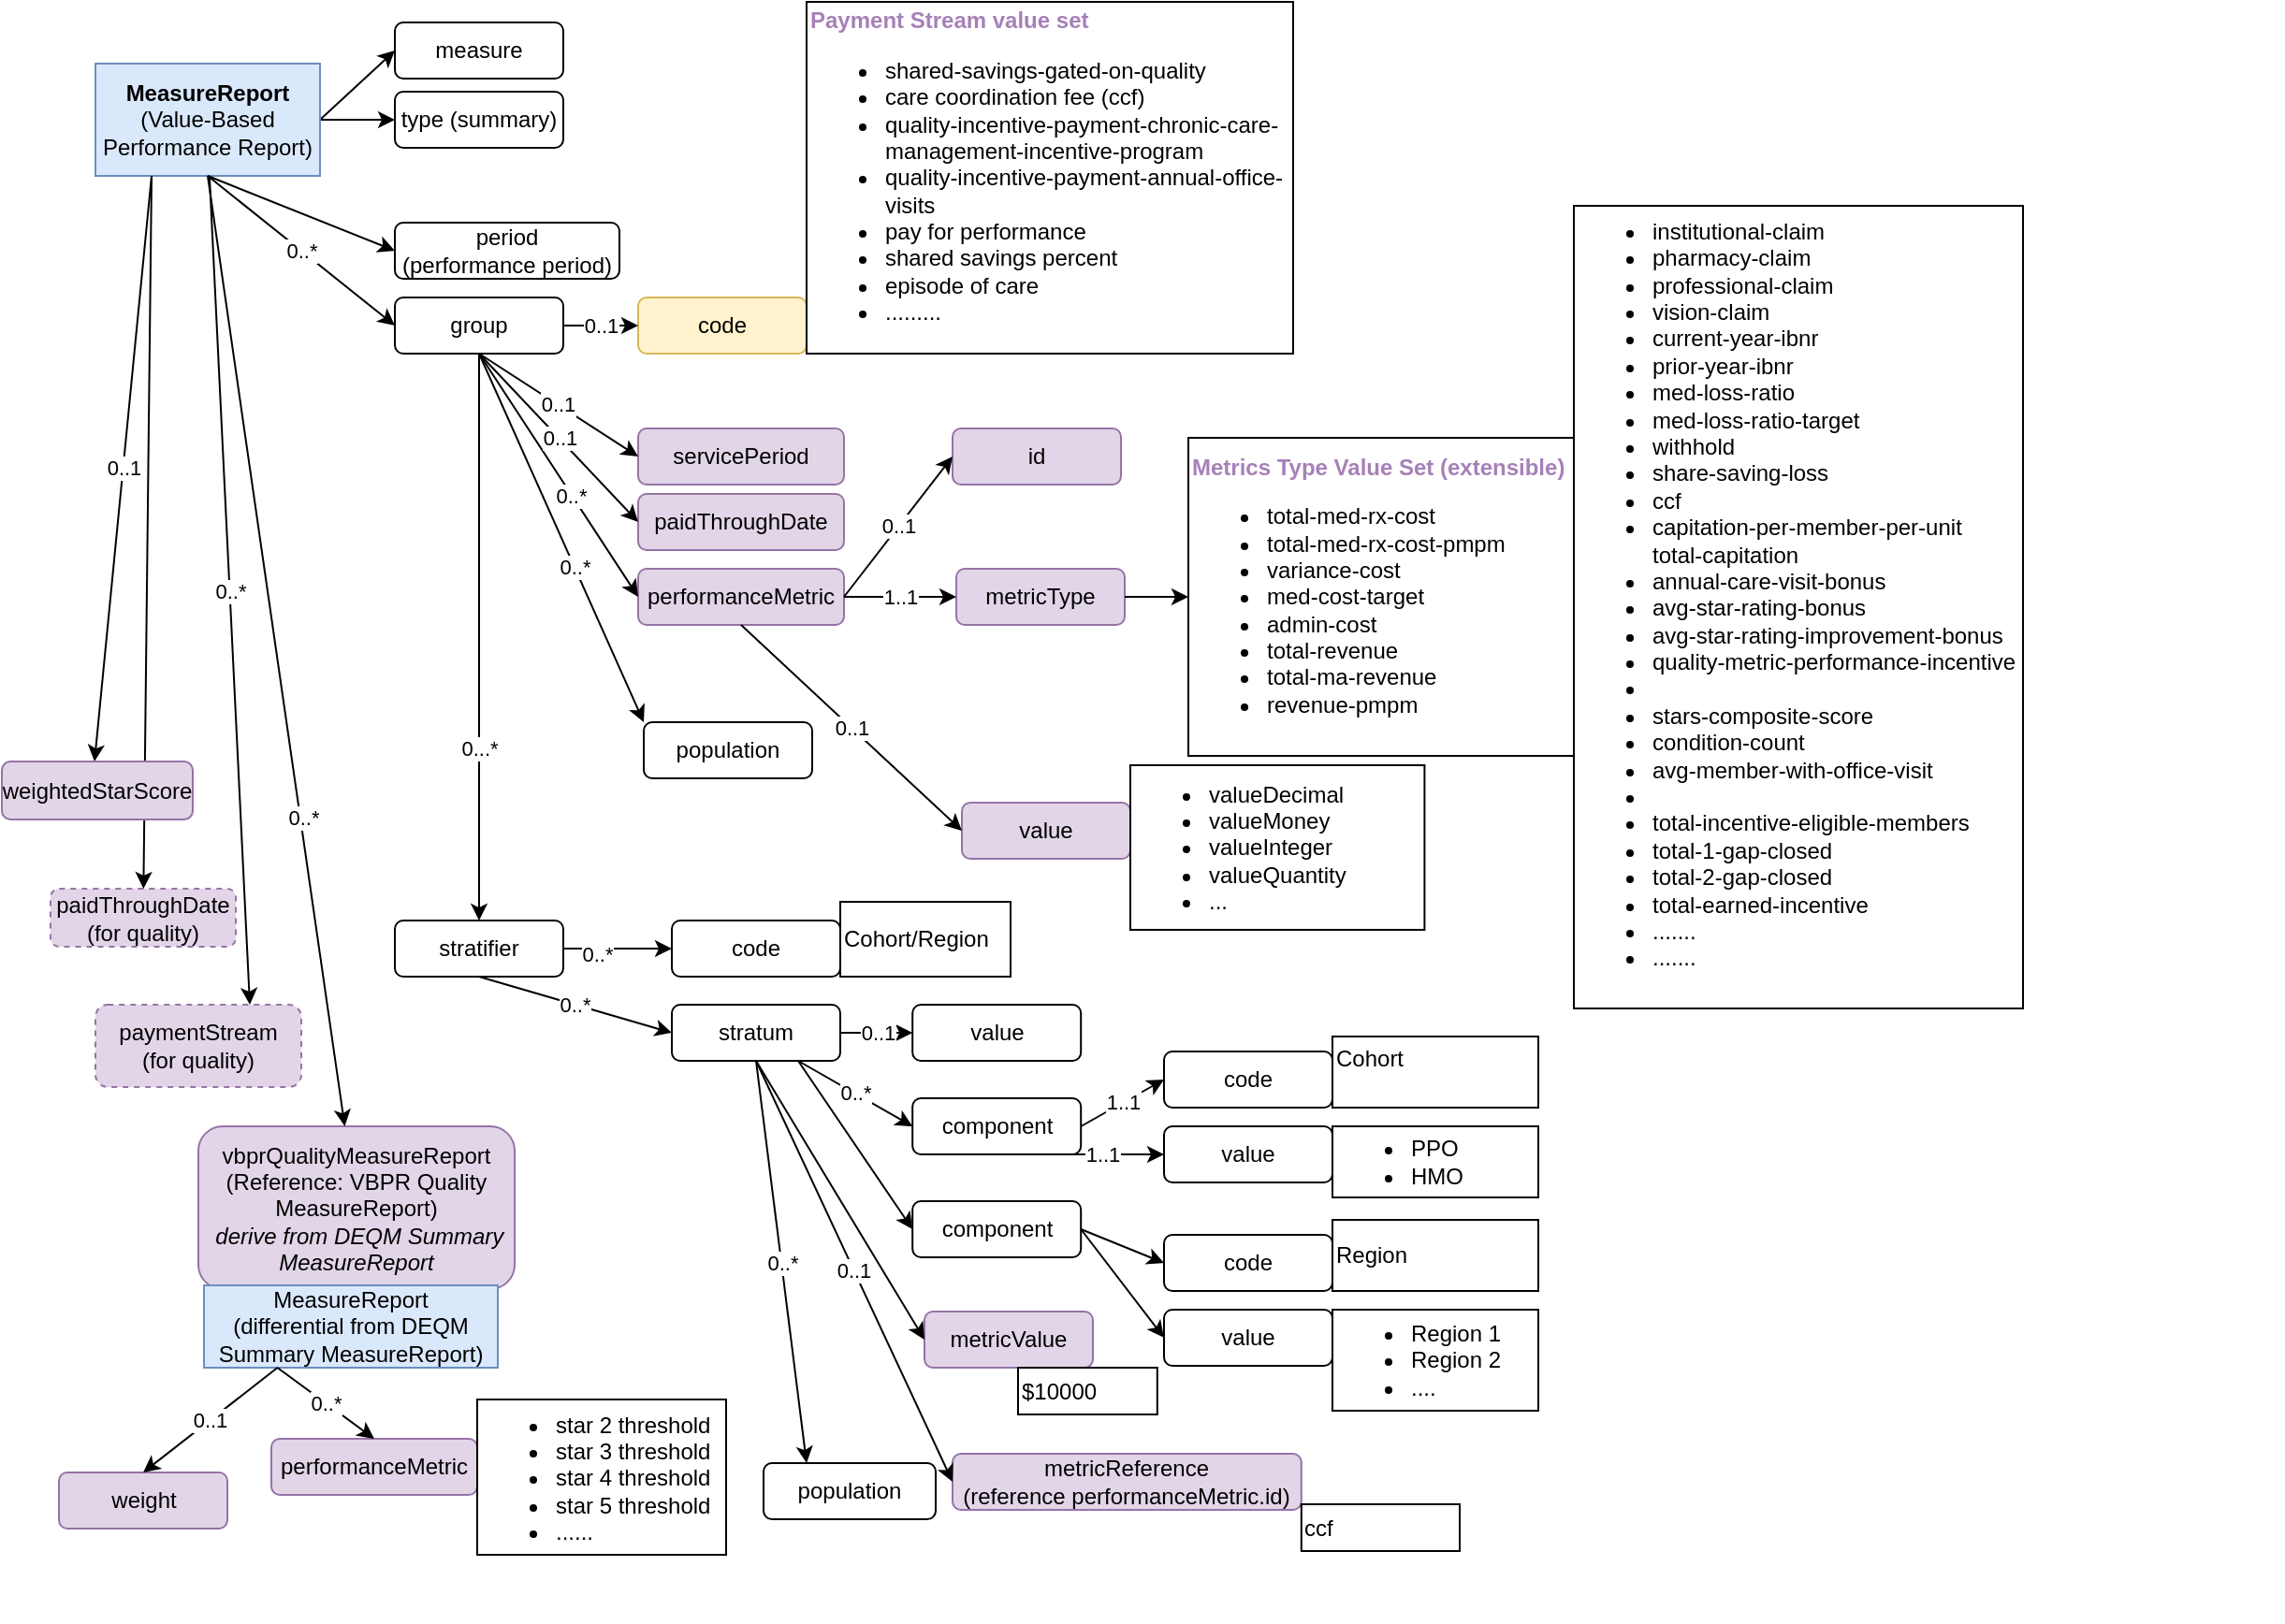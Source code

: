 <mxfile version="20.7.4" type="device" pages="14"><diagram name="VBPR report structure 03-02-23" id="KBqAfjqbS_n4cW52MQ5_"><mxGraphModel dx="1562" dy="909" grid="0" gridSize="10" guides="1" tooltips="1" connect="1" arrows="1" fold="1" page="1" pageScale="1" pageWidth="1100" pageHeight="850" math="0" shadow="0"><root><mxCell id="Kqu3koTxghJKGmFWTZ_G-0"/><mxCell id="Kqu3koTxghJKGmFWTZ_G-1" parent="Kqu3koTxghJKGmFWTZ_G-0"/><mxCell id="Kqu3koTxghJKGmFWTZ_G-2" value="performanceMetric" style="rounded=1;whiteSpace=wrap;html=1;fillColor=#e1d5e7;strokeColor=#9673a6;" vertex="1" parent="Kqu3koTxghJKGmFWTZ_G-1"><mxGeometry x="343" y="313" width="110" height="30" as="geometry"/></mxCell><mxCell id="Kqu3koTxghJKGmFWTZ_G-3" value="metricType" style="rounded=1;whiteSpace=wrap;html=1;fillColor=#e1d5e7;strokeColor=#9673a6;" vertex="1" parent="Kqu3koTxghJKGmFWTZ_G-1"><mxGeometry x="513" y="313" width="90" height="30" as="geometry"/></mxCell><mxCell id="Kqu3koTxghJKGmFWTZ_G-4" value="value" style="rounded=1;whiteSpace=wrap;html=1;fillColor=#e1d5e7;strokeColor=#9673a6;" vertex="1" parent="Kqu3koTxghJKGmFWTZ_G-1"><mxGeometry x="516" y="438" width="90" height="30" as="geometry"/></mxCell><mxCell id="Kqu3koTxghJKGmFWTZ_G-5" value="1..1" style="endArrow=classic;html=1;fontFamily=Helvetica;fontSize=11;fontColor=default;align=center;strokeColor=default;entryX=0;entryY=0.5;entryDx=0;entryDy=0;exitX=1;exitY=0.5;exitDx=0;exitDy=0;" edge="1" parent="Kqu3koTxghJKGmFWTZ_G-1" source="Kqu3koTxghJKGmFWTZ_G-2" target="Kqu3koTxghJKGmFWTZ_G-3"><mxGeometry width="50" height="50" relative="1" as="geometry"><mxPoint x="433" y="385.5" as="sourcePoint"/><mxPoint x="433" y="410.5" as="targetPoint"/></mxGeometry></mxCell><mxCell id="Kqu3koTxghJKGmFWTZ_G-6" value="0..1" style="endArrow=classic;html=1;fontFamily=Helvetica;fontSize=11;fontColor=default;align=center;strokeColor=default;entryX=0;entryY=0.5;entryDx=0;entryDy=0;exitX=0.5;exitY=1;exitDx=0;exitDy=0;" edge="1" parent="Kqu3koTxghJKGmFWTZ_G-1" source="Kqu3koTxghJKGmFWTZ_G-2" target="Kqu3koTxghJKGmFWTZ_G-4"><mxGeometry width="50" height="50" relative="1" as="geometry"><mxPoint x="433" y="398" as="sourcePoint"/><mxPoint x="483" y="399.923" as="targetPoint"/></mxGeometry></mxCell><mxCell id="Kqu3koTxghJKGmFWTZ_G-7" value="&lt;font color=&quot;#a680b8&quot;&gt;&lt;b&gt;Metrics Type Value Set (extensible)&lt;/b&gt;&lt;/font&gt;&lt;br&gt;&lt;blockquote style=&quot;margin: 0 0 0 40px; border: none; padding: 0px;&quot;&gt;&lt;/blockquote&gt;&lt;ul&gt;&lt;li&gt;&lt;span style=&quot;background-color: initial;&quot;&gt;total-med-rx-cost&amp;nbsp;&lt;/span&gt;&lt;/li&gt;&lt;li&gt;&lt;span style=&quot;background-color: initial;&quot;&gt;total-med-rx-cost-pmpm&lt;/span&gt;&lt;/li&gt;&lt;li&gt;&lt;span style=&quot;background-color: initial;&quot;&gt;variance-cost&lt;/span&gt;&lt;/li&gt;&lt;li&gt;&lt;span style=&quot;background-color: initial;&quot;&gt;med-cost-target&lt;/span&gt;&lt;/li&gt;&lt;li&gt;admin-cost&lt;/li&gt;&lt;li style=&quot;border-color: var(--border-color);&quot;&gt;&lt;span style=&quot;border-color: var(--border-color); background-color: initial;&quot;&gt;total-revenue&lt;/span&gt;&lt;/li&gt;&lt;li style=&quot;border-color: var(--border-color);&quot;&gt;total-ma-revenue&lt;/li&gt;&lt;li style=&quot;border-color: var(--border-color);&quot;&gt;revenue-pmpm&lt;/li&gt;&lt;/ul&gt;&lt;blockquote style=&quot;margin: 0 0 0 40px; border: none; padding: 0px;&quot;&gt;&lt;/blockquote&gt;&lt;blockquote style=&quot;margin: 0 0 0 40px; border: none; padding: 0px;&quot;&gt;&lt;/blockquote&gt;&lt;blockquote style=&quot;margin: 0 0 0 40px; border: none; padding: 0px;&quot;&gt;&lt;/blockquote&gt;" style="rounded=0;whiteSpace=wrap;html=1;align=left;" vertex="1" parent="Kqu3koTxghJKGmFWTZ_G-1"><mxGeometry x="637" y="243" width="206" height="170" as="geometry"/></mxCell><mxCell id="Kqu3koTxghJKGmFWTZ_G-8" value="" style="endArrow=classic;html=1;rounded=0;exitX=1;exitY=0.5;exitDx=0;exitDy=0;entryX=0;entryY=0.5;entryDx=0;entryDy=0;" edge="1" parent="Kqu3koTxghJKGmFWTZ_G-1" source="Kqu3koTxghJKGmFWTZ_G-3" target="Kqu3koTxghJKGmFWTZ_G-7"><mxGeometry width="50" height="50" relative="1" as="geometry"><mxPoint x="383" y="360.5" as="sourcePoint"/><mxPoint x="433" y="310.5" as="targetPoint"/></mxGeometry></mxCell><mxCell id="Kqu3koTxghJKGmFWTZ_G-9" value="measure" style="rounded=1;whiteSpace=wrap;html=1;" vertex="1" parent="Kqu3koTxghJKGmFWTZ_G-1"><mxGeometry x="213" y="21" width="90" height="30" as="geometry"/></mxCell><mxCell id="Kqu3koTxghJKGmFWTZ_G-10" value="type (summary)" style="rounded=1;whiteSpace=wrap;html=1;" vertex="1" parent="Kqu3koTxghJKGmFWTZ_G-1"><mxGeometry x="213" y="58" width="90" height="30" as="geometry"/></mxCell><mxCell id="Kqu3koTxghJKGmFWTZ_G-11" value="" style="endArrow=classic;html=1;rounded=0;exitX=1;exitY=0.5;exitDx=0;exitDy=0;entryX=0;entryY=0.5;entryDx=0;entryDy=0;" edge="1" parent="Kqu3koTxghJKGmFWTZ_G-1" source="Kqu3koTxghJKGmFWTZ_G-13" target="Kqu3koTxghJKGmFWTZ_G-9"><mxGeometry width="50" height="50" relative="1" as="geometry"><mxPoint x="173" y="63" as="sourcePoint"/><mxPoint x="443" y="213" as="targetPoint"/></mxGeometry></mxCell><mxCell id="Kqu3koTxghJKGmFWTZ_G-12" value="" style="endArrow=classic;html=1;rounded=0;exitX=1;exitY=0.5;exitDx=0;exitDy=0;entryX=0;entryY=0.5;entryDx=0;entryDy=0;" edge="1" parent="Kqu3koTxghJKGmFWTZ_G-1" source="Kqu3koTxghJKGmFWTZ_G-13" target="Kqu3koTxghJKGmFWTZ_G-10"><mxGeometry width="50" height="50" relative="1" as="geometry"><mxPoint x="173" y="78" as="sourcePoint"/><mxPoint x="213" y="73" as="targetPoint"/></mxGeometry></mxCell><mxCell id="Kqu3koTxghJKGmFWTZ_G-13" value="&lt;b&gt;MeasureReport&lt;/b&gt;&lt;br&gt;(Value-Based Performance Report)" style="rounded=0;whiteSpace=wrap;html=1;fillColor=#dae8fc;strokeColor=#6c8ebf;" vertex="1" parent="Kqu3koTxghJKGmFWTZ_G-1"><mxGeometry x="53" y="43" width="120" height="60" as="geometry"/></mxCell><mxCell id="Kqu3koTxghJKGmFWTZ_G-14" value="&lt;ul&gt;&lt;li&gt;&lt;span style=&quot;background-color: initial;&quot;&gt;valueDecimal&lt;/span&gt;&lt;/li&gt;&lt;li&gt;&lt;span style=&quot;background-color: initial;&quot;&gt;valueMoney&lt;/span&gt;&lt;/li&gt;&lt;li&gt;&lt;span style=&quot;background-color: initial;&quot;&gt;valueInteger&lt;/span&gt;&lt;/li&gt;&lt;li&gt;&lt;span style=&quot;background-color: initial;&quot;&gt;valueQuantity&lt;/span&gt;&lt;/li&gt;&lt;li&gt;&lt;span style=&quot;background-color: initial;&quot;&gt;...&lt;/span&gt;&lt;/li&gt;&lt;/ul&gt;&lt;blockquote style=&quot;margin: 0 0 0 40px; border: none; padding: 0px;&quot;&gt;&lt;/blockquote&gt;&lt;blockquote style=&quot;margin: 0 0 0 40px; border: none; padding: 0px;&quot;&gt;&lt;/blockquote&gt;&lt;blockquote style=&quot;margin: 0 0 0 40px; border: none; padding: 0px;&quot;&gt;&lt;/blockquote&gt;" style="rounded=0;whiteSpace=wrap;html=1;align=left;" vertex="1" parent="Kqu3koTxghJKGmFWTZ_G-1"><mxGeometry x="606" y="418" width="157.2" height="87.98" as="geometry"/></mxCell><mxCell id="Kqu3koTxghJKGmFWTZ_G-15" value="&lt;ul&gt;&lt;li style=&quot;border-color: var(--border-color);&quot;&gt;institutional-claim&lt;/li&gt;&lt;li style=&quot;border-color: var(--border-color);&quot;&gt;pharmacy-claim&lt;/li&gt;&lt;li style=&quot;border-color: var(--border-color);&quot;&gt;professional-claim&lt;/li&gt;&lt;li style=&quot;border-color: var(--border-color);&quot;&gt;vision-claim&amp;nbsp;&lt;/li&gt;&lt;li style=&quot;border-color: var(--border-color);&quot;&gt;current-year-ibnr&lt;/li&gt;&lt;li style=&quot;border-color: var(--border-color);&quot;&gt;prior-year-ibnr&lt;/li&gt;&lt;li style=&quot;border-color: var(--border-color);&quot;&gt;med-loss-ratio&lt;/li&gt;&lt;li style=&quot;border-color: var(--border-color);&quot;&gt;med-loss-ratio-target&lt;/li&gt;&lt;li style=&quot;border-color: var(--border-color);&quot;&gt;withhold&lt;/li&gt;&lt;li style=&quot;border-color: var(--border-color);&quot;&gt;&lt;span style=&quot;border-color: var(--border-color); background-color: initial;&quot;&gt;share-saving-loss&lt;/span&gt;&lt;br style=&quot;border-color: var(--border-color);&quot;&gt;&lt;/li&gt;&lt;li style=&quot;border-color: var(--border-color);&quot;&gt;&lt;span style=&quot;border-color: var(--border-color); background-color: initial;&quot;&gt;ccf&lt;/span&gt;&lt;/li&gt;&lt;li style=&quot;border-color: var(--border-color);&quot;&gt;capitation-per-member-per-unit&lt;/li&gt;&lt;div style=&quot;border-color: var(--border-color);&quot;&gt;&lt;span style=&quot;border-color: var(--border-color); background-color: initial;&quot;&gt;total-capitation&lt;/span&gt;&lt;br style=&quot;border-color: var(--border-color);&quot;&gt;&lt;/div&gt;&lt;li style=&quot;border-color: var(--border-color);&quot;&gt;annual-care-visit-bonus&lt;/li&gt;&lt;li style=&quot;border-color: var(--border-color);&quot;&gt;avg-star-rating-bonus&lt;/li&gt;&lt;li style=&quot;border-color: var(--border-color);&quot;&gt;avg-star-rating-improvement-bonus&lt;/li&gt;&lt;li style=&quot;border-color: var(--border-color);&quot;&gt;quality-metric-performance-incentive&lt;/li&gt;&lt;li style=&quot;border-color: var(--border-color);&quot;&gt;&lt;br style=&quot;border-color: var(--border-color);&quot;&gt;&lt;/li&gt;&lt;li style=&quot;border-color: var(--border-color);&quot;&gt;stars-composite-score&lt;/li&gt;&lt;li style=&quot;border-color: var(--border-color);&quot;&gt;condition-count&lt;/li&gt;&lt;li style=&quot;border-color: var(--border-color);&quot;&gt;avg-member-with-office-visit&lt;/li&gt;&lt;li style=&quot;border-color: var(--border-color);&quot;&gt;&lt;br style=&quot;border-color: var(--border-color);&quot;&gt;&lt;/li&gt;&lt;li style=&quot;border-color: var(--border-color);&quot;&gt;total-incentive-eligible-members&lt;/li&gt;&lt;li style=&quot;border-color: var(--border-color);&quot;&gt;total-1-gap-closed&lt;/li&gt;&lt;li style=&quot;border-color: var(--border-color);&quot;&gt;total-2-gap-closed&lt;/li&gt;&lt;li style=&quot;border-color: var(--border-color);&quot;&gt;total-earned-incentive&lt;/li&gt;&lt;li style=&quot;border-color: var(--border-color);&quot;&gt;.......&lt;/li&gt;&lt;li style=&quot;border-color: var(--border-color);&quot;&gt;.......&lt;/li&gt;&lt;/ul&gt;&lt;div&gt;&lt;br&gt;&lt;/div&gt;&lt;blockquote style=&quot;margin: 0 0 0 40px; border: none; padding: 0px;&quot;&gt;&lt;/blockquote&gt;&lt;blockquote style=&quot;margin: 0 0 0 40px; border: none; padding: 0px;&quot;&gt;&lt;/blockquote&gt;&lt;blockquote style=&quot;margin: 0 0 0 40px; border: none; padding: 0px;&quot;&gt;&lt;/blockquote&gt;" style="rounded=0;whiteSpace=wrap;html=1;align=left;" vertex="1" parent="Kqu3koTxghJKGmFWTZ_G-1"><mxGeometry x="843" y="119" width="240" height="429" as="geometry"/></mxCell><mxCell id="Kqu3koTxghJKGmFWTZ_G-16" value="group" style="rounded=1;whiteSpace=wrap;html=1;" vertex="1" parent="Kqu3koTxghJKGmFWTZ_G-1"><mxGeometry x="213" y="168" width="90" height="30" as="geometry"/></mxCell><mxCell id="Kqu3koTxghJKGmFWTZ_G-17" value="0..*" style="endArrow=classic;html=1;rounded=0;exitX=0.5;exitY=1;exitDx=0;exitDy=0;entryX=0;entryY=0.5;entryDx=0;entryDy=0;" edge="1" parent="Kqu3koTxghJKGmFWTZ_G-1" source="Kqu3koTxghJKGmFWTZ_G-13" target="Kqu3koTxghJKGmFWTZ_G-16"><mxGeometry width="50" height="50" relative="1" as="geometry"><mxPoint x="503" y="298" as="sourcePoint"/><mxPoint x="553" y="248" as="targetPoint"/></mxGeometry></mxCell><mxCell id="Kqu3koTxghJKGmFWTZ_G-18" value="code" style="rounded=1;whiteSpace=wrap;html=1;fillColor=#fff2cc;strokeColor=#d6b656;" vertex="1" parent="Kqu3koTxghJKGmFWTZ_G-1"><mxGeometry x="343" y="168" width="90" height="30" as="geometry"/></mxCell><mxCell id="Kqu3koTxghJKGmFWTZ_G-19" value="&lt;font color=&quot;#a680b8&quot;&gt;&lt;b&gt;Payment Stream value set&lt;/b&gt;&lt;/font&gt;&lt;br&gt;&lt;blockquote style=&quot;margin: 0 0 0 40px; border: none; padding: 0px;&quot;&gt;&lt;/blockquote&gt;&lt;ul&gt;&lt;li&gt;&lt;span style=&quot;background-color: initial;&quot;&gt;shared-savings-gated-on-quality&lt;/span&gt;&lt;br&gt;&lt;/li&gt;&lt;li&gt;care coordination fee (ccf)&lt;/li&gt;&lt;li style=&quot;border-color: var(--border-color);&quot;&gt;&lt;span style=&quot;border-color: var(--border-color); background-color: initial;&quot;&gt;quality-incentive-payment-chronic-care-management-incentive-program&lt;/span&gt;&lt;br style=&quot;border-color: var(--border-color);&quot;&gt;&lt;/li&gt;&lt;li style=&quot;border-color: var(--border-color);&quot;&gt;quality-incentive-payment-annual-office-visits&lt;/li&gt;&lt;li style=&quot;border-color: var(--border-color);&quot;&gt;pay for performance&amp;nbsp;&lt;/li&gt;&lt;li style=&quot;border-color: var(--border-color);&quot;&gt;shared savings percent&lt;/li&gt;&lt;li style=&quot;border-color: var(--border-color);&quot;&gt;episode of care&lt;/li&gt;&lt;li style=&quot;border-color: var(--border-color);&quot;&gt;.........&lt;/li&gt;&lt;/ul&gt;&lt;blockquote style=&quot;margin: 0 0 0 40px; border: none; padding: 0px;&quot;&gt;&lt;/blockquote&gt;&lt;blockquote style=&quot;margin: 0 0 0 40px; border: none; padding: 0px;&quot;&gt;&lt;/blockquote&gt;&lt;blockquote style=&quot;margin: 0 0 0 40px; border: none; padding: 0px;&quot;&gt;&lt;/blockquote&gt;" style="rounded=0;whiteSpace=wrap;html=1;align=left;" vertex="1" parent="Kqu3koTxghJKGmFWTZ_G-1"><mxGeometry x="433" y="10" width="260" height="188" as="geometry"/></mxCell><mxCell id="Kqu3koTxghJKGmFWTZ_G-20" value="0..1" style="endArrow=classic;html=1;rounded=0;exitX=1;exitY=0.5;exitDx=0;exitDy=0;entryX=0;entryY=0.5;entryDx=0;entryDy=0;" edge="1" parent="Kqu3koTxghJKGmFWTZ_G-1" source="Kqu3koTxghJKGmFWTZ_G-16" target="Kqu3koTxghJKGmFWTZ_G-18"><mxGeometry width="50" height="50" relative="1" as="geometry"><mxPoint x="253" y="388" as="sourcePoint"/><mxPoint x="303" y="338" as="targetPoint"/></mxGeometry></mxCell><mxCell id="Kqu3koTxghJKGmFWTZ_G-21" value="" style="endArrow=classic;html=1;rounded=0;exitX=0.5;exitY=1;exitDx=0;exitDy=0;entryX=0;entryY=0.5;entryDx=0;entryDy=0;" edge="1" parent="Kqu3koTxghJKGmFWTZ_G-1" source="Kqu3koTxghJKGmFWTZ_G-16" target="Kqu3koTxghJKGmFWTZ_G-2"><mxGeometry width="50" height="50" relative="1" as="geometry"><mxPoint x="213" y="378" as="sourcePoint"/><mxPoint x="263" y="328" as="targetPoint"/></mxGeometry></mxCell><mxCell id="Kqu3koTxghJKGmFWTZ_G-22" value="0..*" style="edgeLabel;html=1;align=center;verticalAlign=middle;resizable=0;points=[];fontColor=#000000;" vertex="1" connectable="0" parent="Kqu3koTxghJKGmFWTZ_G-21"><mxGeometry x="0.167" y="-1" relative="1" as="geometry"><mxPoint y="-1" as="offset"/></mxGeometry></mxCell><mxCell id="Kqu3koTxghJKGmFWTZ_G-23" value="servicePeriod" style="rounded=1;whiteSpace=wrap;html=1;fillColor=#e1d5e7;strokeColor=#9673a6;" vertex="1" parent="Kqu3koTxghJKGmFWTZ_G-1"><mxGeometry x="343" y="238" width="110" height="30" as="geometry"/></mxCell><mxCell id="Kqu3koTxghJKGmFWTZ_G-24" value="paidThroughDate" style="rounded=1;whiteSpace=wrap;html=1;fillColor=#e1d5e7;strokeColor=#9673a6;" vertex="1" parent="Kqu3koTxghJKGmFWTZ_G-1"><mxGeometry x="343" y="273" width="110" height="30" as="geometry"/></mxCell><mxCell id="Kqu3koTxghJKGmFWTZ_G-26" value="0..1" style="endArrow=classic;html=1;rounded=0;exitX=0.5;exitY=1;exitDx=0;exitDy=0;entryX=0;entryY=0.5;entryDx=0;entryDy=0;" edge="1" parent="Kqu3koTxghJKGmFWTZ_G-1" source="Kqu3koTxghJKGmFWTZ_G-16" target="Kqu3koTxghJKGmFWTZ_G-23"><mxGeometry width="50" height="50" relative="1" as="geometry"><mxPoint x="213" y="318" as="sourcePoint"/><mxPoint x="263" y="268" as="targetPoint"/></mxGeometry></mxCell><mxCell id="Kqu3koTxghJKGmFWTZ_G-27" value="population" style="rounded=1;whiteSpace=wrap;html=1;" vertex="1" parent="Kqu3koTxghJKGmFWTZ_G-1"><mxGeometry x="346" y="395" width="90" height="30" as="geometry"/></mxCell><mxCell id="Kqu3koTxghJKGmFWTZ_G-28" value="0..1" style="endArrow=classic;html=1;rounded=0;exitX=0.5;exitY=1;exitDx=0;exitDy=0;entryX=0;entryY=0.5;entryDx=0;entryDy=0;" edge="1" parent="Kqu3koTxghJKGmFWTZ_G-1" source="Kqu3koTxghJKGmFWTZ_G-16" target="Kqu3koTxghJKGmFWTZ_G-24"><mxGeometry width="50" height="50" relative="1" as="geometry"><mxPoint x="213" y="308" as="sourcePoint"/><mxPoint x="263" y="258" as="targetPoint"/></mxGeometry></mxCell><mxCell id="Kqu3koTxghJKGmFWTZ_G-29" value="" style="endArrow=classic;html=1;rounded=0;exitX=0.5;exitY=1;exitDx=0;exitDy=0;entryX=0;entryY=0;entryDx=0;entryDy=0;" edge="1" parent="Kqu3koTxghJKGmFWTZ_G-1" source="Kqu3koTxghJKGmFWTZ_G-16" target="Kqu3koTxghJKGmFWTZ_G-27"><mxGeometry width="50" height="50" relative="1" as="geometry"><mxPoint x="203" y="578" as="sourcePoint"/><mxPoint x="253" y="528" as="targetPoint"/></mxGeometry></mxCell><mxCell id="Kqu3koTxghJKGmFWTZ_G-30" value="0..*" style="edgeLabel;html=1;align=center;verticalAlign=middle;resizable=0;points=[];fontColor=#000000;" vertex="1" connectable="0" parent="Kqu3koTxghJKGmFWTZ_G-29"><mxGeometry x="0.161" relative="1" as="geometry"><mxPoint as="offset"/></mxGeometry></mxCell><mxCell id="Kqu3koTxghJKGmFWTZ_G-31" value="" style="endArrow=classic;html=1;rounded=0;exitX=0.5;exitY=1;exitDx=0;exitDy=0;entryX=0.5;entryY=0;entryDx=0;entryDy=0;" edge="1" parent="Kqu3koTxghJKGmFWTZ_G-1" source="Kqu3koTxghJKGmFWTZ_G-16" target="Kqu3koTxghJKGmFWTZ_G-25"><mxGeometry width="50" height="50" relative="1" as="geometry"><mxPoint x="183" y="738" as="sourcePoint"/><mxPoint x="233" y="688" as="targetPoint"/></mxGeometry></mxCell><mxCell id="Kqu3koTxghJKGmFWTZ_G-32" value="0...*" style="edgeLabel;html=1;align=center;verticalAlign=middle;resizable=0;points=[];fontColor=#000000;" vertex="1" connectable="0" parent="Kqu3koTxghJKGmFWTZ_G-31"><mxGeometry x="0.392" relative="1" as="geometry"><mxPoint as="offset"/></mxGeometry></mxCell><mxCell id="Kqu3koTxghJKGmFWTZ_G-33" value="code" style="rounded=1;whiteSpace=wrap;html=1;" vertex="1" parent="Kqu3koTxghJKGmFWTZ_G-1"><mxGeometry x="361" y="501" width="90" height="30" as="geometry"/></mxCell><mxCell id="Kqu3koTxghJKGmFWTZ_G-34" value="&lt;span style=&quot;background-color: initial;&quot;&gt;Cohort/&lt;/span&gt;&lt;span style=&quot;background-color: initial;&quot;&gt;Region&lt;/span&gt;&lt;span style=&quot;background-color: initial;&quot;&gt;&lt;br&gt;&lt;/span&gt;&lt;blockquote style=&quot;margin: 0 0 0 40px; border: none; padding: 0px;&quot;&gt;&lt;/blockquote&gt;&lt;blockquote style=&quot;margin: 0 0 0 40px; border: none; padding: 0px;&quot;&gt;&lt;/blockquote&gt;&lt;blockquote style=&quot;margin: 0 0 0 40px; border: none; padding: 0px;&quot;&gt;&lt;/blockquote&gt;" style="rounded=0;whiteSpace=wrap;html=1;align=left;" vertex="1" parent="Kqu3koTxghJKGmFWTZ_G-1"><mxGeometry x="451" y="491" width="91" height="40" as="geometry"/></mxCell><mxCell id="Kqu3koTxghJKGmFWTZ_G-35" value="" style="endArrow=classic;html=1;rounded=0;exitX=1;exitY=0.5;exitDx=0;exitDy=0;entryX=0;entryY=0.5;entryDx=0;entryDy=0;" edge="1" parent="Kqu3koTxghJKGmFWTZ_G-1" target="Kqu3koTxghJKGmFWTZ_G-33"><mxGeometry width="50" height="50" relative="1" as="geometry"><mxPoint x="301" y="516" as="sourcePoint"/><mxPoint x="351" y="561" as="targetPoint"/></mxGeometry></mxCell><mxCell id="Kqu3koTxghJKGmFWTZ_G-36" value="0..*" style="edgeLabel;html=1;align=center;verticalAlign=middle;resizable=0;points=[];fontColor=#000000;" vertex="1" connectable="0" parent="Kqu3koTxghJKGmFWTZ_G-35"><mxGeometry x="-0.347" y="-3" relative="1" as="geometry"><mxPoint as="offset"/></mxGeometry></mxCell><mxCell id="Kqu3koTxghJKGmFWTZ_G-37" value="stratum" style="rounded=1;whiteSpace=wrap;html=1;" vertex="1" parent="Kqu3koTxghJKGmFWTZ_G-1"><mxGeometry x="361" y="546" width="90" height="30" as="geometry"/></mxCell><mxCell id="Kqu3koTxghJKGmFWTZ_G-38" value="0..*" style="endArrow=classic;html=1;rounded=0;fontColor=#000000;exitX=0.5;exitY=1;exitDx=0;exitDy=0;entryX=0;entryY=0.5;entryDx=0;entryDy=0;startArrow=none;" edge="1" parent="Kqu3koTxghJKGmFWTZ_G-1" source="Kqu3koTxghJKGmFWTZ_G-25" target="Kqu3koTxghJKGmFWTZ_G-37"><mxGeometry width="50" height="50" relative="1" as="geometry"><mxPoint x="256" y="531" as="sourcePoint"/><mxPoint x="319.6" y="551" as="targetPoint"/></mxGeometry></mxCell><mxCell id="Kqu3koTxghJKGmFWTZ_G-39" value="value" style="rounded=1;whiteSpace=wrap;html=1;" vertex="1" parent="Kqu3koTxghJKGmFWTZ_G-1"><mxGeometry x="489.6" y="546" width="90" height="30" as="geometry"/></mxCell><mxCell id="Kqu3koTxghJKGmFWTZ_G-40" value="component" style="rounded=1;whiteSpace=wrap;html=1;" vertex="1" parent="Kqu3koTxghJKGmFWTZ_G-1"><mxGeometry x="489.6" y="596" width="90" height="30" as="geometry"/></mxCell><mxCell id="Kqu3koTxghJKGmFWTZ_G-41" value="code" style="rounded=1;whiteSpace=wrap;html=1;" vertex="1" parent="Kqu3koTxghJKGmFWTZ_G-1"><mxGeometry x="624" y="571" width="90" height="30" as="geometry"/></mxCell><mxCell id="Kqu3koTxghJKGmFWTZ_G-42" value="value" style="rounded=1;whiteSpace=wrap;html=1;" vertex="1" parent="Kqu3koTxghJKGmFWTZ_G-1"><mxGeometry x="624" y="611" width="90" height="30" as="geometry"/></mxCell><mxCell id="Kqu3koTxghJKGmFWTZ_G-43" value="0..1" style="endArrow=classic;html=1;rounded=0;fontColor=#000000;exitX=1;exitY=0.5;exitDx=0;exitDy=0;entryX=0;entryY=0.5;entryDx=0;entryDy=0;" edge="1" parent="Kqu3koTxghJKGmFWTZ_G-1" source="Kqu3koTxghJKGmFWTZ_G-37" target="Kqu3koTxghJKGmFWTZ_G-39"><mxGeometry width="50" height="50" relative="1" as="geometry"><mxPoint x="449.6" y="596" as="sourcePoint"/><mxPoint x="499.6" y="546" as="targetPoint"/></mxGeometry></mxCell><mxCell id="Kqu3koTxghJKGmFWTZ_G-44" value="0..*" style="endArrow=classic;html=1;rounded=0;fontColor=#000000;exitX=0.75;exitY=1;exitDx=0;exitDy=0;entryX=0;entryY=0.5;entryDx=0;entryDy=0;" edge="1" parent="Kqu3koTxghJKGmFWTZ_G-1" source="Kqu3koTxghJKGmFWTZ_G-37" target="Kqu3koTxghJKGmFWTZ_G-40"><mxGeometry width="50" height="50" relative="1" as="geometry"><mxPoint x="619.6" y="386" as="sourcePoint"/><mxPoint x="669.6" y="336" as="targetPoint"/></mxGeometry></mxCell><mxCell id="Kqu3koTxghJKGmFWTZ_G-45" value="1..1" style="endArrow=classic;html=1;rounded=0;fontColor=#000000;exitX=1;exitY=0.5;exitDx=0;exitDy=0;entryX=0;entryY=0.5;entryDx=0;entryDy=0;" edge="1" parent="Kqu3koTxghJKGmFWTZ_G-1" source="Kqu3koTxghJKGmFWTZ_G-40" target="Kqu3koTxghJKGmFWTZ_G-41"><mxGeometry width="50" height="50" relative="1" as="geometry"><mxPoint x="579.6" y="746" as="sourcePoint"/><mxPoint x="629.6" y="696" as="targetPoint"/></mxGeometry></mxCell><mxCell id="Kqu3koTxghJKGmFWTZ_G-46" value="1..1" style="endArrow=classic;html=1;rounded=0;fontColor=#000000;exitX=0.75;exitY=1;exitDx=0;exitDy=0;entryX=0;entryY=0.5;entryDx=0;entryDy=0;" edge="1" parent="Kqu3koTxghJKGmFWTZ_G-1" source="Kqu3koTxghJKGmFWTZ_G-40" target="Kqu3koTxghJKGmFWTZ_G-42"><mxGeometry width="50" height="50" relative="1" as="geometry"><mxPoint x="549.6" y="726" as="sourcePoint"/><mxPoint x="599.6" y="676" as="targetPoint"/></mxGeometry></mxCell><mxCell id="Kqu3koTxghJKGmFWTZ_G-47" value="&lt;span style=&quot;background-color: initial;&quot;&gt;Cohort&amp;nbsp;&amp;nbsp;&lt;br&gt;&lt;/span&gt;&lt;br&gt;&lt;blockquote style=&quot;margin: 0 0 0 40px; border: none; padding: 0px;&quot;&gt;&lt;/blockquote&gt;&lt;blockquote style=&quot;margin: 0 0 0 40px; border: none; padding: 0px;&quot;&gt;&lt;/blockquote&gt;&lt;blockquote style=&quot;margin: 0 0 0 40px; border: none; padding: 0px;&quot;&gt;&lt;/blockquote&gt;" style="rounded=0;whiteSpace=wrap;html=1;align=left;" vertex="1" parent="Kqu3koTxghJKGmFWTZ_G-1"><mxGeometry x="714" y="563" width="110" height="38" as="geometry"/></mxCell><mxCell id="Kqu3koTxghJKGmFWTZ_G-48" value="period&lt;br&gt;(performance period)" style="rounded=1;whiteSpace=wrap;html=1;" vertex="1" parent="Kqu3koTxghJKGmFWTZ_G-1"><mxGeometry x="213" y="128" width="120" height="30" as="geometry"/></mxCell><mxCell id="Kqu3koTxghJKGmFWTZ_G-49" value="" style="endArrow=classic;html=1;rounded=0;fontColor=#000000;exitX=0.5;exitY=1;exitDx=0;exitDy=0;entryX=0;entryY=0.5;entryDx=0;entryDy=0;" edge="1" parent="Kqu3koTxghJKGmFWTZ_G-1" source="Kqu3koTxghJKGmFWTZ_G-13" target="Kqu3koTxghJKGmFWTZ_G-48"><mxGeometry width="50" height="50" relative="1" as="geometry"><mxPoint x="53" y="308" as="sourcePoint"/><mxPoint x="103" y="258" as="targetPoint"/></mxGeometry></mxCell><mxCell id="Kqu3koTxghJKGmFWTZ_G-50" value="metricReference&lt;br&gt;(reference performanceMetric.id)" style="rounded=1;whiteSpace=wrap;html=1;fillColor=#e1d5e7;strokeColor=#9673a6;" vertex="1" parent="Kqu3koTxghJKGmFWTZ_G-1"><mxGeometry x="511" y="786" width="186.4" height="30" as="geometry"/></mxCell><mxCell id="Kqu3koTxghJKGmFWTZ_G-51" value="0..1" style="endArrow=classic;html=1;rounded=0;fontColor=#000000;exitX=0.5;exitY=1;exitDx=0;exitDy=0;entryX=0;entryY=0.5;entryDx=0;entryDy=0;" edge="1" parent="Kqu3koTxghJKGmFWTZ_G-1" source="Kqu3koTxghJKGmFWTZ_G-37" target="Kqu3koTxghJKGmFWTZ_G-50"><mxGeometry width="50" height="50" relative="1" as="geometry"><mxPoint x="389.6" y="646" as="sourcePoint"/><mxPoint x="474" y="706" as="targetPoint"/></mxGeometry></mxCell><mxCell id="Kqu3koTxghJKGmFWTZ_G-52" value="id" style="rounded=1;whiteSpace=wrap;html=1;fillColor=#e1d5e7;strokeColor=#9673a6;" vertex="1" parent="Kqu3koTxghJKGmFWTZ_G-1"><mxGeometry x="511" y="238" width="90" height="30" as="geometry"/></mxCell><mxCell id="Kqu3koTxghJKGmFWTZ_G-53" value="0..1" style="endArrow=classic;html=1;rounded=0;fontColor=#000000;exitX=1;exitY=0.5;exitDx=0;exitDy=0;entryX=0;entryY=0.5;entryDx=0;entryDy=0;" edge="1" parent="Kqu3koTxghJKGmFWTZ_G-1" source="Kqu3koTxghJKGmFWTZ_G-2" target="Kqu3koTxghJKGmFWTZ_G-52"><mxGeometry width="50" height="50" relative="1" as="geometry"><mxPoint x="383" y="438" as="sourcePoint"/><mxPoint x="433" y="388" as="targetPoint"/></mxGeometry></mxCell><mxCell id="Kqu3koTxghJKGmFWTZ_G-54" value="vbprQualityMeasureReport&lt;br&gt;(Reference: VBPR Quality MeasureReport)&lt;br&gt;&amp;nbsp;&lt;i&gt;derive from DEQM Summary MeasureReport&lt;/i&gt;" style="rounded=1;whiteSpace=wrap;html=1;fillColor=#e1d5e7;strokeColor=#9673a6;" vertex="1" parent="Kqu3koTxghJKGmFWTZ_G-1"><mxGeometry x="108" y="611" width="169" height="87" as="geometry"/></mxCell><mxCell id="Kqu3koTxghJKGmFWTZ_G-55" value="" style="endArrow=classic;html=1;rounded=0;" edge="1" parent="Kqu3koTxghJKGmFWTZ_G-1" target="Kqu3koTxghJKGmFWTZ_G-54"><mxGeometry width="50" height="50" relative="1" as="geometry"><mxPoint x="113" y="103" as="sourcePoint"/><mxPoint x="583" y="433" as="targetPoint"/></mxGeometry></mxCell><mxCell id="Kqu3koTxghJKGmFWTZ_G-56" value="0..*" style="edgeLabel;html=1;align=center;verticalAlign=middle;resizable=0;points=[];" vertex="1" connectable="0" parent="Kqu3koTxghJKGmFWTZ_G-55"><mxGeometry x="0.348" y="1" relative="1" as="geometry"><mxPoint as="offset"/></mxGeometry></mxCell><mxCell id="Kqu3koTxghJKGmFWTZ_G-57" value="&lt;div style=&quot;border-color: var(--border-color); color: rgb(0, 0, 0); font-family: Helvetica; font-size: 12px; font-style: normal; font-variant-ligatures: normal; font-variant-caps: normal; font-weight: 400; letter-spacing: normal; orphans: 2; text-align: left; text-indent: 0px; text-transform: none; widows: 2; word-spacing: 0px; -webkit-text-stroke-width: 0px; background-color: rgb(251, 251, 251); text-decoration-thickness: initial; text-decoration-style: initial; text-decoration-color: initial;&quot;&gt;&lt;br&gt;&lt;/div&gt;" style="text;whiteSpace=wrap;html=1;" vertex="1" parent="Kqu3koTxghJKGmFWTZ_G-1"><mxGeometry x="1108.0" y="796.0" width="114" height="80" as="geometry"/></mxCell><mxCell id="Kqu3koTxghJKGmFWTZ_G-58" value="component" style="rounded=1;whiteSpace=wrap;html=1;" vertex="1" parent="Kqu3koTxghJKGmFWTZ_G-1"><mxGeometry x="489.6" y="651" width="90" height="30" as="geometry"/></mxCell><mxCell id="Kqu3koTxghJKGmFWTZ_G-59" value="&lt;ul&gt;&lt;li&gt;PPO&amp;nbsp;&lt;/li&gt;&lt;li&gt;HMO&lt;/li&gt;&lt;/ul&gt;&lt;blockquote style=&quot;margin: 0 0 0 40px; border: none; padding: 0px;&quot;&gt;&lt;/blockquote&gt;&lt;blockquote style=&quot;margin: 0 0 0 40px; border: none; padding: 0px;&quot;&gt;&lt;/blockquote&gt;&lt;blockquote style=&quot;margin: 0 0 0 40px; border: none; padding: 0px;&quot;&gt;&lt;/blockquote&gt;" style="rounded=0;whiteSpace=wrap;html=1;align=left;" vertex="1" parent="Kqu3koTxghJKGmFWTZ_G-1"><mxGeometry x="714" y="611" width="110" height="38" as="geometry"/></mxCell><mxCell id="Kqu3koTxghJKGmFWTZ_G-60" value="code" style="rounded=1;whiteSpace=wrap;html=1;" vertex="1" parent="Kqu3koTxghJKGmFWTZ_G-1"><mxGeometry x="624" y="669" width="90" height="30" as="geometry"/></mxCell><mxCell id="Kqu3koTxghJKGmFWTZ_G-61" value="value" style="rounded=1;whiteSpace=wrap;html=1;" vertex="1" parent="Kqu3koTxghJKGmFWTZ_G-1"><mxGeometry x="624" y="709" width="90" height="30" as="geometry"/></mxCell><mxCell id="Kqu3koTxghJKGmFWTZ_G-62" value="Region&lt;br&gt;&lt;blockquote style=&quot;margin: 0 0 0 40px; border: none; padding: 0px;&quot;&gt;&lt;/blockquote&gt;&lt;blockquote style=&quot;margin: 0 0 0 40px; border: none; padding: 0px;&quot;&gt;&lt;/blockquote&gt;&lt;blockquote style=&quot;margin: 0 0 0 40px; border: none; padding: 0px;&quot;&gt;&lt;/blockquote&gt;" style="rounded=0;whiteSpace=wrap;html=1;align=left;" vertex="1" parent="Kqu3koTxghJKGmFWTZ_G-1"><mxGeometry x="714" y="661" width="110" height="38" as="geometry"/></mxCell><mxCell id="Kqu3koTxghJKGmFWTZ_G-63" value="&lt;ul&gt;&lt;li&gt;Region 1&lt;/li&gt;&lt;li&gt;Region 2&lt;/li&gt;&lt;li&gt;....&lt;/li&gt;&lt;/ul&gt;&lt;blockquote style=&quot;margin: 0 0 0 40px; border: none; padding: 0px;&quot;&gt;&lt;/blockquote&gt;&lt;blockquote style=&quot;margin: 0 0 0 40px; border: none; padding: 0px;&quot;&gt;&lt;/blockquote&gt;&lt;blockquote style=&quot;margin: 0 0 0 40px; border: none; padding: 0px;&quot;&gt;&lt;/blockquote&gt;" style="rounded=0;whiteSpace=wrap;html=1;align=left;" vertex="1" parent="Kqu3koTxghJKGmFWTZ_G-1"><mxGeometry x="714" y="709" width="110" height="54" as="geometry"/></mxCell><mxCell id="Kqu3koTxghJKGmFWTZ_G-64" value="" style="endArrow=classic;html=1;rounded=0;exitX=1;exitY=0.5;exitDx=0;exitDy=0;entryX=0;entryY=0.5;entryDx=0;entryDy=0;" edge="1" parent="Kqu3koTxghJKGmFWTZ_G-1" source="Kqu3koTxghJKGmFWTZ_G-58" target="Kqu3koTxghJKGmFWTZ_G-60"><mxGeometry width="50" height="50" relative="1" as="geometry"><mxPoint x="578" y="705" as="sourcePoint"/><mxPoint x="628" y="655" as="targetPoint"/></mxGeometry></mxCell><mxCell id="Kqu3koTxghJKGmFWTZ_G-65" value="" style="endArrow=classic;html=1;rounded=0;exitX=1;exitY=0.5;exitDx=0;exitDy=0;entryX=0;entryY=0.5;entryDx=0;entryDy=0;" edge="1" parent="Kqu3koTxghJKGmFWTZ_G-1" source="Kqu3koTxghJKGmFWTZ_G-58" target="Kqu3koTxghJKGmFWTZ_G-61"><mxGeometry width="50" height="50" relative="1" as="geometry"><mxPoint x="573" y="737" as="sourcePoint"/><mxPoint x="623" y="687" as="targetPoint"/></mxGeometry></mxCell><mxCell id="Kqu3koTxghJKGmFWTZ_G-66" value="" style="endArrow=classic;html=1;rounded=0;exitX=0.75;exitY=1;exitDx=0;exitDy=0;entryX=0;entryY=0.5;entryDx=0;entryDy=0;" edge="1" parent="Kqu3koTxghJKGmFWTZ_G-1" source="Kqu3koTxghJKGmFWTZ_G-37" target="Kqu3koTxghJKGmFWTZ_G-58"><mxGeometry width="50" height="50" relative="1" as="geometry"><mxPoint x="456" y="658" as="sourcePoint"/><mxPoint x="506" y="608" as="targetPoint"/></mxGeometry></mxCell><mxCell id="Kqu3koTxghJKGmFWTZ_G-67" value="population" style="rounded=1;whiteSpace=wrap;html=1;" vertex="1" parent="Kqu3koTxghJKGmFWTZ_G-1"><mxGeometry x="410" y="791" width="92" height="30" as="geometry"/></mxCell><mxCell id="Kqu3koTxghJKGmFWTZ_G-68" value="0..*" style="endArrow=classic;html=1;rounded=0;exitX=0.5;exitY=1;exitDx=0;exitDy=0;entryX=0.25;entryY=0;entryDx=0;entryDy=0;" edge="1" parent="Kqu3koTxghJKGmFWTZ_G-1" source="Kqu3koTxghJKGmFWTZ_G-37" target="Kqu3koTxghJKGmFWTZ_G-67"><mxGeometry width="50" height="50" relative="1" as="geometry"><mxPoint x="521" y="561" as="sourcePoint"/><mxPoint x="571" y="511" as="targetPoint"/></mxGeometry></mxCell><mxCell id="Kqu3koTxghJKGmFWTZ_G-69" value="weight" style="rounded=1;whiteSpace=wrap;html=1;fillColor=#e1d5e7;strokeColor=#9673a6;" vertex="1" parent="Kqu3koTxghJKGmFWTZ_G-1"><mxGeometry x="33.5" y="796" width="90" height="30" as="geometry"/></mxCell><mxCell id="Kqu3koTxghJKGmFWTZ_G-70" value="performanceMetric" style="rounded=1;whiteSpace=wrap;html=1;fillColor=#e1d5e7;strokeColor=#9673a6;" vertex="1" parent="Kqu3koTxghJKGmFWTZ_G-1"><mxGeometry x="147" y="778" width="110" height="30" as="geometry"/></mxCell><mxCell id="Kqu3koTxghJKGmFWTZ_G-71" value="MeasureReport&lt;br&gt;(differential from DEQM Summary MeasureReport)" style="rounded=0;whiteSpace=wrap;html=1;fillColor=#dae8fc;strokeColor=#6c8ebf;" vertex="1" parent="Kqu3koTxghJKGmFWTZ_G-1"><mxGeometry x="111" y="696" width="157" height="44" as="geometry"/></mxCell><mxCell id="Kqu3koTxghJKGmFWTZ_G-72" value="0..*" style="endArrow=classic;html=1;rounded=0;exitX=0.25;exitY=1;exitDx=0;exitDy=0;entryX=0.5;entryY=0;entryDx=0;entryDy=0;" edge="1" parent="Kqu3koTxghJKGmFWTZ_G-1" source="Kqu3koTxghJKGmFWTZ_G-71" target="Kqu3koTxghJKGmFWTZ_G-70"><mxGeometry width="50" height="50" relative="1" as="geometry"><mxPoint x="523" y="544" as="sourcePoint"/><mxPoint x="573" y="494" as="targetPoint"/></mxGeometry></mxCell><mxCell id="Kqu3koTxghJKGmFWTZ_G-73" value="0..1" style="endArrow=classic;html=1;rounded=0;exitX=0.25;exitY=1;exitDx=0;exitDy=0;entryX=0.5;entryY=0;entryDx=0;entryDy=0;" edge="1" parent="Kqu3koTxghJKGmFWTZ_G-1" source="Kqu3koTxghJKGmFWTZ_G-71" target="Kqu3koTxghJKGmFWTZ_G-69"><mxGeometry width="50" height="50" relative="1" as="geometry"><mxPoint x="105" y="764" as="sourcePoint"/><mxPoint x="155" y="714" as="targetPoint"/></mxGeometry></mxCell><mxCell id="Kqu3koTxghJKGmFWTZ_G-74" value="&lt;div style=&quot;background-color: initial; border-color: var(--border-color);&quot;&gt;&lt;ul&gt;&lt;li&gt;&lt;div style=&quot;background-color: initial; border-color: var(--border-color); display: inline !important;&quot;&gt;star 2 threshold&amp;nbsp;&lt;/div&gt;&lt;/li&gt;&lt;li&gt;star 3 threshold&lt;/li&gt;&lt;li&gt;star 4 threshold&lt;/li&gt;&lt;li&gt;star 5 threshold&lt;/li&gt;&lt;li&gt;......&lt;/li&gt;&lt;/ul&gt;&lt;/div&gt;&lt;blockquote style=&quot;margin: 0 0 0 40px; border: none; padding: 0px;&quot;&gt;&lt;/blockquote&gt;&lt;blockquote style=&quot;margin: 0 0 0 40px; border: none; padding: 0px;&quot;&gt;&lt;/blockquote&gt;&lt;blockquote style=&quot;margin: 0 0 0 40px; border: none; padding: 0px;&quot;&gt;&lt;/blockquote&gt;" style="rounded=0;whiteSpace=wrap;html=1;align=left;" vertex="1" parent="Kqu3koTxghJKGmFWTZ_G-1"><mxGeometry x="257" y="757" width="133" height="83" as="geometry"/></mxCell><mxCell id="Kqu3koTxghJKGmFWTZ_G-75" value="paymentStream&lt;br&gt;(for quality)" style="rounded=1;whiteSpace=wrap;html=1;fillColor=#e1d5e7;strokeColor=#9673a6;dashed=1;" vertex="1" parent="Kqu3koTxghJKGmFWTZ_G-1"><mxGeometry x="53" y="546" width="110" height="44" as="geometry"/></mxCell><mxCell id="Kqu3koTxghJKGmFWTZ_G-76" value="0..*" style="endArrow=classic;html=1;rounded=0;entryX=0.75;entryY=0;entryDx=0;entryDy=0;" edge="1" parent="Kqu3koTxghJKGmFWTZ_G-1" target="Kqu3koTxghJKGmFWTZ_G-75"><mxGeometry width="50" height="50" relative="1" as="geometry"><mxPoint x="114" y="104" as="sourcePoint"/><mxPoint x="686" y="407" as="targetPoint"/></mxGeometry></mxCell><mxCell id="Kqu3koTxghJKGmFWTZ_G-77" value="paidThroughDate&lt;br&gt;(for quality)" style="rounded=1;whiteSpace=wrap;html=1;fillColor=#e1d5e7;strokeColor=#9673a6;dashed=1;" vertex="1" parent="Kqu3koTxghJKGmFWTZ_G-1"><mxGeometry x="29" y="484" width="99" height="31" as="geometry"/></mxCell><mxCell id="Kqu3koTxghJKGmFWTZ_G-78" value="0..1" style="endArrow=classic;html=1;rounded=0;exitX=0.25;exitY=1;exitDx=0;exitDy=0;entryX=0.5;entryY=0;entryDx=0;entryDy=0;" edge="1" parent="Kqu3koTxghJKGmFWTZ_G-1" source="Kqu3koTxghJKGmFWTZ_G-13"><mxGeometry width="50" height="50" relative="1" as="geometry"><mxPoint x="636" y="443" as="sourcePoint"/><mxPoint x="52.5" y="416" as="targetPoint"/></mxGeometry></mxCell><mxCell id="Kqu3koTxghJKGmFWTZ_G-79" value="" style="endArrow=classic;html=1;rounded=0;exitX=0.25;exitY=1;exitDx=0;exitDy=0;" edge="1" parent="Kqu3koTxghJKGmFWTZ_G-1" source="Kqu3koTxghJKGmFWTZ_G-13" target="Kqu3koTxghJKGmFWTZ_G-77"><mxGeometry width="50" height="50" relative="1" as="geometry"><mxPoint x="636" y="443" as="sourcePoint"/><mxPoint x="686" y="393" as="targetPoint"/></mxGeometry></mxCell><mxCell id="Kqu3koTxghJKGmFWTZ_G-80" value="weightedStarScore" style="rounded=1;whiteSpace=wrap;html=1;fillColor=#e1d5e7;strokeColor=#9673a6;" vertex="1" parent="Kqu3koTxghJKGmFWTZ_G-1"><mxGeometry x="3" y="416" width="102" height="31" as="geometry"/></mxCell><mxCell id="Kqu3koTxghJKGmFWTZ_G-25" value="stratifier" style="rounded=1;whiteSpace=wrap;html=1;" vertex="1" parent="Kqu3koTxghJKGmFWTZ_G-1"><mxGeometry x="213" y="501" width="90" height="30" as="geometry"/></mxCell><mxCell id="Bllul2S09p5F1tIz0iXM-0" value="" style="endArrow=none;html=1;rounded=0;fontColor=#000000;exitX=0.5;exitY=1;exitDx=0;exitDy=0;" edge="1" parent="Kqu3koTxghJKGmFWTZ_G-1"><mxGeometry width="50" height="50" relative="1" as="geometry"><mxPoint x="256" y="531" as="sourcePoint"/><mxPoint x="258" y="531" as="targetPoint"/></mxGeometry></mxCell><mxCell id="Bllul2S09p5F1tIz0iXM-2" value="metricValue" style="rounded=1;whiteSpace=wrap;html=1;fillColor=#e1d5e7;strokeColor=#9673a6;" vertex="1" parent="Kqu3koTxghJKGmFWTZ_G-1"><mxGeometry x="496" y="710" width="90" height="30" as="geometry"/></mxCell><mxCell id="Bllul2S09p5F1tIz0iXM-3" value="" style="endArrow=classic;html=1;rounded=0;exitX=0.5;exitY=1;exitDx=0;exitDy=0;entryX=0;entryY=0.5;entryDx=0;entryDy=0;" edge="1" parent="Kqu3koTxghJKGmFWTZ_G-1" source="Kqu3koTxghJKGmFWTZ_G-37" target="Bllul2S09p5F1tIz0iXM-2"><mxGeometry width="50" height="50" relative="1" as="geometry"><mxPoint x="425" y="553" as="sourcePoint"/><mxPoint x="475" y="503" as="targetPoint"/></mxGeometry></mxCell><mxCell id="mi0zPfj7EO3c92RWYDux-0" value="$10000&lt;br&gt;&lt;blockquote style=&quot;margin: 0 0 0 40px; border: none; padding: 0px;&quot;&gt;&lt;/blockquote&gt;&lt;blockquote style=&quot;margin: 0 0 0 40px; border: none; padding: 0px;&quot;&gt;&lt;/blockquote&gt;&lt;blockquote style=&quot;margin: 0 0 0 40px; border: none; padding: 0px;&quot;&gt;&lt;/blockquote&gt;" style="rounded=0;whiteSpace=wrap;html=1;align=left;" vertex="1" parent="Kqu3koTxghJKGmFWTZ_G-1"><mxGeometry x="546" y="740" width="74.4" height="25" as="geometry"/></mxCell><mxCell id="mi0zPfj7EO3c92RWYDux-3" value="ccf&lt;br&gt;&lt;blockquote style=&quot;margin: 0 0 0 40px; border: none; padding: 0px;&quot;&gt;&lt;/blockquote&gt;&lt;blockquote style=&quot;margin: 0 0 0 40px; border: none; padding: 0px;&quot;&gt;&lt;/blockquote&gt;&lt;blockquote style=&quot;margin: 0 0 0 40px; border: none; padding: 0px;&quot;&gt;&lt;/blockquote&gt;" style="rounded=0;whiteSpace=wrap;html=1;align=left;" vertex="1" parent="Kqu3koTxghJKGmFWTZ_G-1"><mxGeometry x="697.4" y="813" width="84.6" height="25" as="geometry"/></mxCell></root></mxGraphModel></diagram><diagram name="VBPRMeasureReport-Measure 03-02-23" id="bpWfQUooTH7WpLXeXjD_"><mxGraphModel dx="1057" dy="863" grid="0" gridSize="10" guides="1" tooltips="1" connect="1" arrows="0" fold="1" page="1" pageScale="1" pageWidth="1100" pageHeight="850" math="0" shadow="0"><root><mxCell id="a25VB6Bqc84eUAPslAs8-0"/><mxCell id="a25VB6Bqc84eUAPslAs8-1" parent="a25VB6Bqc84eUAPslAs8-0"/><mxCell id="a25VB6Bqc84eUAPslAs8-2" value="&lt;b&gt;Measure&lt;/b&gt;&lt;br&gt;(VBC Measure)" style="rounded=0;whiteSpace=wrap;html=1;fillColor=#d5e8d4;strokeColor=#82b366;" vertex="1" parent="a25VB6Bqc84eUAPslAs8-1"><mxGeometry x="220" y="110" width="120" height="60" as="geometry"/></mxCell><mxCell id="a25VB6Bqc84eUAPslAs8-5" value="lineOfBusiness" style="rounded=1;whiteSpace=wrap;html=1;fillColor=#e1d5e7;strokeColor=#9673a6;" vertex="1" parent="a25VB6Bqc84eUAPslAs8-1"><mxGeometry x="463" y="125" width="90" height="30" as="geometry"/></mxCell><mxCell id="a25VB6Bqc84eUAPslAs8-7" value="LOB Value Set&amp;nbsp; (from SOP)&lt;br&gt;&lt;blockquote style=&quot;margin: 0 0 0 40px; border: none; padding: 0px;&quot;&gt;&lt;/blockquote&gt;&lt;ul&gt;&lt;li&gt;private health insurance (commercial)&lt;/li&gt;&lt;li&gt;medicare&amp;nbsp;&lt;/li&gt;&lt;li&gt;medicaid&amp;nbsp;&lt;/li&gt;&lt;/ul&gt;&lt;blockquote style=&quot;margin: 0 0 0 40px; border: none; padding: 0px;&quot;&gt;&lt;/blockquote&gt;&lt;blockquote style=&quot;margin: 0 0 0 40px; border: none; padding: 0px;&quot;&gt;&lt;/blockquote&gt;&lt;blockquote style=&quot;margin: 0 0 0 40px; border: none; padding: 0px;&quot;&gt;&lt;/blockquote&gt;" style="rounded=0;whiteSpace=wrap;html=1;align=left;" vertex="1" parent="a25VB6Bqc84eUAPslAs8-1"><mxGeometry x="553" y="92" width="273" height="96" as="geometry"/></mxCell><mxCell id="a25VB6Bqc84eUAPslAs8-9" value="0..1" style="endArrow=classic;html=1;rounded=0;entryX=0;entryY=0.5;entryDx=0;entryDy=0;" edge="1" parent="a25VB6Bqc84eUAPslAs8-1" target="a25VB6Bqc84eUAPslAs8-5"><mxGeometry width="50" height="50" relative="1" as="geometry"><mxPoint x="341" y="140" as="sourcePoint"/><mxPoint x="450" y="300" as="targetPoint"/></mxGeometry></mxCell><mxCell id="a25VB6Bqc84eUAPslAs8-10" value="&lt;b&gt;MeasureReport&lt;/b&gt;&lt;br&gt;(Value-Based Performance Report)" style="rounded=0;whiteSpace=wrap;html=1;fillColor=#dae8fc;strokeColor=#6c8ebf;" vertex="1" parent="a25VB6Bqc84eUAPslAs8-1"><mxGeometry x="40" y="110" width="120" height="60" as="geometry"/></mxCell><mxCell id="a25VB6Bqc84eUAPslAs8-11" value="paymentStream" style="rounded=1;whiteSpace=wrap;html=1;fillColor=#e1d5e7;strokeColor=#9673a6;" vertex="1" parent="a25VB6Bqc84eUAPslAs8-1"><mxGeometry x="471" y="293" width="90" height="30" as="geometry"/></mxCell><mxCell id="a25VB6Bqc84eUAPslAs8-12" value="0..1" style="endArrow=classic;html=1;rounded=0;entryX=0;entryY=0.5;entryDx=0;entryDy=0;exitX=1;exitY=0.5;exitDx=0;exitDy=0;" edge="1" parent="a25VB6Bqc84eUAPslAs8-1" source="a25VB6Bqc84eUAPslAs8-2" target="a25VB6Bqc84eUAPslAs8-14"><mxGeometry width="50" height="50" relative="1" as="geometry"><mxPoint x="509" y="138" as="sourcePoint"/><mxPoint x="569" y="225" as="targetPoint"/></mxGeometry></mxCell><mxCell id="a25VB6Bqc84eUAPslAs8-13" value="" style="endArrow=classic;html=1;rounded=0;exitX=1;exitY=0.5;exitDx=0;exitDy=0;entryX=0;entryY=0.5;entryDx=0;entryDy=0;" edge="1" parent="a25VB6Bqc84eUAPslAs8-1" source="a25VB6Bqc84eUAPslAs8-10" target="a25VB6Bqc84eUAPslAs8-2"><mxGeometry width="50" height="50" relative="1" as="geometry"><mxPoint x="420" y="380" as="sourcePoint"/><mxPoint x="470" y="330" as="targetPoint"/></mxGeometry></mxCell><mxCell id="a25VB6Bqc84eUAPslAs8-14" value="programModel" style="rounded=1;whiteSpace=wrap;html=1;fillColor=#e1d5e7;strokeColor=#9673a6;" vertex="1" parent="a25VB6Bqc84eUAPslAs8-1"><mxGeometry x="467" y="204" width="90" height="30" as="geometry"/></mxCell><mxCell id="a25VB6Bqc84eUAPslAs8-15" value="0..*" style="endArrow=classic;html=1;rounded=0;exitX=1;exitY=0.5;exitDx=0;exitDy=0;entryX=0;entryY=0.5;entryDx=0;entryDy=0;" edge="1" parent="a25VB6Bqc84eUAPslAs8-1" source="a25VB6Bqc84eUAPslAs8-2" target="a25VB6Bqc84eUAPslAs8-11"><mxGeometry width="50" height="50" relative="1" as="geometry"><mxPoint x="510" y="140" as="sourcePoint"/><mxPoint x="574" y="414" as="targetPoint"/></mxGeometry></mxCell><mxCell id="a25VB6Bqc84eUAPslAs8-16" value="HCPLAN Framework Category&lt;br&gt;&lt;ul&gt;&lt;li&gt;Category 2A&lt;/li&gt;&lt;li&gt;Category 2B&lt;/li&gt;&lt;li&gt;.....&lt;/li&gt;&lt;/ul&gt;&lt;blockquote style=&quot;margin: 0 0 0 40px; border: none; padding: 0px;&quot;&gt;&lt;/blockquote&gt;&lt;blockquote style=&quot;margin: 0 0 0 40px; border: none; padding: 0px;&quot;&gt;&lt;/blockquote&gt;&lt;blockquote style=&quot;margin: 0 0 0 40px; border: none; padding: 0px;&quot;&gt;&lt;/blockquote&gt;" style="rounded=0;whiteSpace=wrap;html=1;align=left;" vertex="1" parent="a25VB6Bqc84eUAPslAs8-1"><mxGeometry x="557" y="193" width="190" height="87" as="geometry"/></mxCell><mxCell id="a25VB6Bqc84eUAPslAs8-17" value="NPIs - Providers&lt;br&gt;Hospitals&lt;br&gt;Group -&amp;nbsp;&lt;br&gt;&lt;br&gt;HMO&lt;br&gt;PPO" style="rounded=1;whiteSpace=wrap;html=1;fillColor=#f8cecc;strokeColor=#b85450;" vertex="1" parent="a25VB6Bqc84eUAPslAs8-1"><mxGeometry x="558" y="545" width="228" height="160" as="geometry"/></mxCell><mxCell id="a25VB6Bqc84eUAPslAs8-18" value="Cohort B" style="rounded=1;whiteSpace=wrap;html=1;fillColor=#f8cecc;strokeColor=#b85450;" vertex="1" parent="a25VB6Bqc84eUAPslAs8-1"><mxGeometry x="468" y="562" width="90" height="30" as="geometry"/></mxCell><mxCell id="a25VB6Bqc84eUAPslAs8-19" value="Cohort A&lt;br&gt;(Group)" style="rounded=1;whiteSpace=wrap;html=1;fillColor=#f8cecc;strokeColor=#b85450;" vertex="1" parent="a25VB6Bqc84eUAPslAs8-1"><mxGeometry x="347" y="480" width="90" height="30" as="geometry"/></mxCell></root></mxGraphModel></diagram><diagram name="VBPR report structure 02-17-23" id="7hpfggoc8qKetqm77J02"><mxGraphModel dx="1057" dy="863" grid="0" gridSize="10" guides="1" tooltips="1" connect="1" arrows="1" fold="1" page="1" pageScale="1" pageWidth="1100" pageHeight="850" math="0" shadow="0"><root><mxCell id="WQVk2snjseffgZ5vfWgY-0"/><mxCell id="WQVk2snjseffgZ5vfWgY-1" parent="WQVk2snjseffgZ5vfWgY-0"/><mxCell id="WQVk2snjseffgZ5vfWgY-2" value="performanceMetric" style="rounded=1;whiteSpace=wrap;html=1;fillColor=#e1d5e7;strokeColor=#9673a6;" parent="WQVk2snjseffgZ5vfWgY-1" vertex="1"><mxGeometry x="343" y="313" width="110" height="30" as="geometry"/></mxCell><mxCell id="WQVk2snjseffgZ5vfWgY-3" value="metric type" style="rounded=1;whiteSpace=wrap;html=1;fillColor=#e1d5e7;strokeColor=#9673a6;" parent="WQVk2snjseffgZ5vfWgY-1" vertex="1"><mxGeometry x="513" y="313" width="90" height="30" as="geometry"/></mxCell><mxCell id="WQVk2snjseffgZ5vfWgY-4" value="value" style="rounded=1;whiteSpace=wrap;html=1;fillColor=#e1d5e7;strokeColor=#9673a6;" parent="WQVk2snjseffgZ5vfWgY-1" vertex="1"><mxGeometry x="524" y="458" width="90" height="30" as="geometry"/></mxCell><mxCell id="WQVk2snjseffgZ5vfWgY-5" value="1..1" style="endArrow=classic;html=1;fontFamily=Helvetica;fontSize=11;fontColor=default;align=center;strokeColor=default;entryX=0;entryY=0.5;entryDx=0;entryDy=0;exitX=1;exitY=0.5;exitDx=0;exitDy=0;" parent="WQVk2snjseffgZ5vfWgY-1" source="WQVk2snjseffgZ5vfWgY-2" target="WQVk2snjseffgZ5vfWgY-3" edge="1"><mxGeometry width="50" height="50" relative="1" as="geometry"><mxPoint x="433" y="385.5" as="sourcePoint"/><mxPoint x="433" y="410.5" as="targetPoint"/></mxGeometry></mxCell><mxCell id="WQVk2snjseffgZ5vfWgY-6" value="0..1" style="endArrow=classic;html=1;fontFamily=Helvetica;fontSize=11;fontColor=default;align=center;strokeColor=default;entryX=0;entryY=0.5;entryDx=0;entryDy=0;exitX=0.5;exitY=1;exitDx=0;exitDy=0;" parent="WQVk2snjseffgZ5vfWgY-1" source="WQVk2snjseffgZ5vfWgY-2" target="WQVk2snjseffgZ5vfWgY-4" edge="1"><mxGeometry width="50" height="50" relative="1" as="geometry"><mxPoint x="433" y="398" as="sourcePoint"/><mxPoint x="483" y="399.923" as="targetPoint"/></mxGeometry></mxCell><mxCell id="WQVk2snjseffgZ5vfWgY-7" value="&lt;font color=&quot;#a680b8&quot;&gt;&lt;b&gt;Metrics Type Value Set (extensible)&lt;/b&gt;&lt;/font&gt;&lt;br&gt;&lt;blockquote style=&quot;margin: 0 0 0 40px; border: none; padding: 0px;&quot;&gt;&lt;/blockquote&gt;&lt;ul&gt;&lt;li&gt;&lt;span style=&quot;background-color: initial;&quot;&gt;total-med-rx-cost&amp;nbsp;&lt;/span&gt;&lt;/li&gt;&lt;li&gt;&lt;span style=&quot;background-color: initial;&quot;&gt;total-med-rx-cost-pmpm&lt;/span&gt;&lt;/li&gt;&lt;li&gt;&lt;span style=&quot;background-color: initial;&quot;&gt;variance-cost&lt;/span&gt;&lt;/li&gt;&lt;li&gt;&lt;span style=&quot;background-color: initial;&quot;&gt;med-cost-target&lt;/span&gt;&lt;/li&gt;&lt;li&gt;admin-cost&lt;/li&gt;&lt;li style=&quot;border-color: var(--border-color);&quot;&gt;&lt;span style=&quot;border-color: var(--border-color); background-color: initial;&quot;&gt;total-revenue&lt;/span&gt;&lt;/li&gt;&lt;li style=&quot;border-color: var(--border-color);&quot;&gt;total-ma-revenue&lt;/li&gt;&lt;li style=&quot;border-color: var(--border-color);&quot;&gt;revenue-pmpm&lt;/li&gt;&lt;/ul&gt;&lt;blockquote style=&quot;margin: 0 0 0 40px; border: none; padding: 0px;&quot;&gt;&lt;/blockquote&gt;&lt;blockquote style=&quot;margin: 0 0 0 40px; border: none; padding: 0px;&quot;&gt;&lt;/blockquote&gt;&lt;blockquote style=&quot;margin: 0 0 0 40px; border: none; padding: 0px;&quot;&gt;&lt;/blockquote&gt;" style="rounded=0;whiteSpace=wrap;html=1;align=left;" parent="WQVk2snjseffgZ5vfWgY-1" vertex="1"><mxGeometry x="637" y="243" width="206" height="170" as="geometry"/></mxCell><mxCell id="WQVk2snjseffgZ5vfWgY-8" value="" style="endArrow=classic;html=1;rounded=0;exitX=1;exitY=0.5;exitDx=0;exitDy=0;entryX=0;entryY=0.5;entryDx=0;entryDy=0;" parent="WQVk2snjseffgZ5vfWgY-1" source="WQVk2snjseffgZ5vfWgY-3" target="WQVk2snjseffgZ5vfWgY-7" edge="1"><mxGeometry width="50" height="50" relative="1" as="geometry"><mxPoint x="383" y="360.5" as="sourcePoint"/><mxPoint x="433" y="310.5" as="targetPoint"/></mxGeometry></mxCell><mxCell id="WQVk2snjseffgZ5vfWgY-9" value="measure" style="rounded=1;whiteSpace=wrap;html=1;" parent="WQVk2snjseffgZ5vfWgY-1" vertex="1"><mxGeometry x="213" y="21" width="90" height="30" as="geometry"/></mxCell><mxCell id="WQVk2snjseffgZ5vfWgY-10" value="type (summary)" style="rounded=1;whiteSpace=wrap;html=1;" parent="WQVk2snjseffgZ5vfWgY-1" vertex="1"><mxGeometry x="213" y="58" width="90" height="30" as="geometry"/></mxCell><mxCell id="WQVk2snjseffgZ5vfWgY-12" value="" style="endArrow=classic;html=1;rounded=0;exitX=1;exitY=0.5;exitDx=0;exitDy=0;entryX=0;entryY=0.5;entryDx=0;entryDy=0;" parent="WQVk2snjseffgZ5vfWgY-1" source="WQVk2snjseffgZ5vfWgY-15" target="WQVk2snjseffgZ5vfWgY-9" edge="1"><mxGeometry width="50" height="50" relative="1" as="geometry"><mxPoint x="173" y="63" as="sourcePoint"/><mxPoint x="443" y="213" as="targetPoint"/></mxGeometry></mxCell><mxCell id="WQVk2snjseffgZ5vfWgY-13" value="" style="endArrow=classic;html=1;rounded=0;exitX=1;exitY=0.5;exitDx=0;exitDy=0;entryX=0;entryY=0.5;entryDx=0;entryDy=0;" parent="WQVk2snjseffgZ5vfWgY-1" source="WQVk2snjseffgZ5vfWgY-15" target="WQVk2snjseffgZ5vfWgY-10" edge="1"><mxGeometry width="50" height="50" relative="1" as="geometry"><mxPoint x="173" y="78" as="sourcePoint"/><mxPoint x="213" y="73" as="targetPoint"/></mxGeometry></mxCell><mxCell id="WQVk2snjseffgZ5vfWgY-15" value="&lt;b&gt;MeasureReport&lt;/b&gt;&lt;br&gt;(Value-Based Performance Report)" style="rounded=0;whiteSpace=wrap;html=1;fillColor=#dae8fc;strokeColor=#6c8ebf;" parent="WQVk2snjseffgZ5vfWgY-1" vertex="1"><mxGeometry x="53" y="43" width="120" height="60" as="geometry"/></mxCell><mxCell id="WQVk2snjseffgZ5vfWgY-16" value="&lt;ul&gt;&lt;li&gt;&lt;span style=&quot;background-color: initial;&quot;&gt;valueDecimal&lt;/span&gt;&lt;/li&gt;&lt;li&gt;&lt;span style=&quot;background-color: initial;&quot;&gt;valueMoney&lt;/span&gt;&lt;/li&gt;&lt;li&gt;&lt;span style=&quot;background-color: initial;&quot;&gt;valueInteger&lt;/span&gt;&lt;/li&gt;&lt;li&gt;&lt;span style=&quot;background-color: initial;&quot;&gt;valueQuantity&lt;/span&gt;&lt;/li&gt;&lt;li&gt;&lt;span style=&quot;background-color: initial;&quot;&gt;...&lt;/span&gt;&lt;/li&gt;&lt;/ul&gt;&lt;blockquote style=&quot;margin: 0 0 0 40px; border: none; padding: 0px;&quot;&gt;&lt;/blockquote&gt;&lt;blockquote style=&quot;margin: 0 0 0 40px; border: none; padding: 0px;&quot;&gt;&lt;/blockquote&gt;&lt;blockquote style=&quot;margin: 0 0 0 40px; border: none; padding: 0px;&quot;&gt;&lt;/blockquote&gt;" style="rounded=0;whiteSpace=wrap;html=1;align=left;" parent="WQVk2snjseffgZ5vfWgY-1" vertex="1"><mxGeometry x="614" y="438" width="157.2" height="87.98" as="geometry"/></mxCell><mxCell id="WQVk2snjseffgZ5vfWgY-17" value="&lt;ul&gt;&lt;li style=&quot;border-color: var(--border-color);&quot;&gt;institutional-claim&lt;/li&gt;&lt;li style=&quot;border-color: var(--border-color);&quot;&gt;pharmacy-claim&lt;/li&gt;&lt;li style=&quot;border-color: var(--border-color);&quot;&gt;professional-claim&lt;/li&gt;&lt;li style=&quot;border-color: var(--border-color);&quot;&gt;vision-claim&amp;nbsp;&lt;/li&gt;&lt;li style=&quot;border-color: var(--border-color);&quot;&gt;current-year-ibnr&lt;/li&gt;&lt;li style=&quot;border-color: var(--border-color);&quot;&gt;prior-year-ibnr&lt;/li&gt;&lt;li style=&quot;border-color: var(--border-color);&quot;&gt;med-loss-ratio&lt;/li&gt;&lt;li style=&quot;border-color: var(--border-color);&quot;&gt;med-loss-ratio-target&lt;/li&gt;&lt;li style=&quot;border-color: var(--border-color);&quot;&gt;withhold&lt;/li&gt;&lt;li style=&quot;border-color: var(--border-color);&quot;&gt;&lt;span style=&quot;border-color: var(--border-color); background-color: initial;&quot;&gt;share-saving-loss&lt;/span&gt;&lt;br style=&quot;border-color: var(--border-color);&quot;&gt;&lt;/li&gt;&lt;li style=&quot;border-color: var(--border-color);&quot;&gt;&lt;span style=&quot;border-color: var(--border-color); background-color: initial;&quot;&gt;ccf&lt;/span&gt;&lt;/li&gt;&lt;li style=&quot;border-color: var(--border-color);&quot;&gt;capitation-per-member-per-unit&lt;/li&gt;&lt;div style=&quot;border-color: var(--border-color);&quot;&gt;&lt;span style=&quot;border-color: var(--border-color); background-color: initial;&quot;&gt;total-capitation&lt;/span&gt;&lt;br style=&quot;border-color: var(--border-color);&quot;&gt;&lt;/div&gt;&lt;li style=&quot;border-color: var(--border-color);&quot;&gt;annual-care-visit-bonus&lt;/li&gt;&lt;li style=&quot;border-color: var(--border-color);&quot;&gt;avg-star-rating-bonus&lt;/li&gt;&lt;li style=&quot;border-color: var(--border-color);&quot;&gt;avg-star-rating-improvement-bonus&lt;/li&gt;&lt;li style=&quot;border-color: var(--border-color);&quot;&gt;quality-metric-performance-incentive&lt;/li&gt;&lt;li style=&quot;border-color: var(--border-color);&quot;&gt;&lt;br style=&quot;border-color: var(--border-color);&quot;&gt;&lt;/li&gt;&lt;li style=&quot;border-color: var(--border-color);&quot;&gt;stars-composite-score&lt;/li&gt;&lt;li style=&quot;border-color: var(--border-color);&quot;&gt;condition-count&lt;/li&gt;&lt;li style=&quot;border-color: var(--border-color);&quot;&gt;avg-member-with-office-visit&lt;/li&gt;&lt;li style=&quot;border-color: var(--border-color);&quot;&gt;&lt;br style=&quot;border-color: var(--border-color);&quot;&gt;&lt;/li&gt;&lt;li style=&quot;border-color: var(--border-color);&quot;&gt;total-incentive-eligible-members&lt;/li&gt;&lt;li style=&quot;border-color: var(--border-color);&quot;&gt;total-1-gap-closed&lt;/li&gt;&lt;li style=&quot;border-color: var(--border-color);&quot;&gt;total-2-gap-closed&lt;/li&gt;&lt;li style=&quot;border-color: var(--border-color);&quot;&gt;total-earned-incentive&lt;/li&gt;&lt;li style=&quot;border-color: var(--border-color);&quot;&gt;.......&lt;/li&gt;&lt;li style=&quot;border-color: var(--border-color);&quot;&gt;.......&lt;/li&gt;&lt;/ul&gt;&lt;div&gt;&lt;br&gt;&lt;/div&gt;&lt;blockquote style=&quot;margin: 0 0 0 40px; border: none; padding: 0px;&quot;&gt;&lt;/blockquote&gt;&lt;blockquote style=&quot;margin: 0 0 0 40px; border: none; padding: 0px;&quot;&gt;&lt;/blockquote&gt;&lt;blockquote style=&quot;margin: 0 0 0 40px; border: none; padding: 0px;&quot;&gt;&lt;/blockquote&gt;" style="rounded=0;whiteSpace=wrap;html=1;align=left;" parent="WQVk2snjseffgZ5vfWgY-1" vertex="1"><mxGeometry x="843" y="119" width="240" height="429" as="geometry"/></mxCell><mxCell id="WQVk2snjseffgZ5vfWgY-18" value="group" style="rounded=1;whiteSpace=wrap;html=1;" parent="WQVk2snjseffgZ5vfWgY-1" vertex="1"><mxGeometry x="213" y="168" width="90" height="30" as="geometry"/></mxCell><mxCell id="WQVk2snjseffgZ5vfWgY-19" value="0..*" style="endArrow=classic;html=1;rounded=0;exitX=0.5;exitY=1;exitDx=0;exitDy=0;entryX=0;entryY=0.5;entryDx=0;entryDy=0;" parent="WQVk2snjseffgZ5vfWgY-1" source="WQVk2snjseffgZ5vfWgY-15" target="WQVk2snjseffgZ5vfWgY-18" edge="1"><mxGeometry width="50" height="50" relative="1" as="geometry"><mxPoint x="503" y="298" as="sourcePoint"/><mxPoint x="553" y="248" as="targetPoint"/></mxGeometry></mxCell><mxCell id="WQVk2snjseffgZ5vfWgY-20" value="code" style="rounded=1;whiteSpace=wrap;html=1;fillColor=#fff2cc;strokeColor=#d6b656;" parent="WQVk2snjseffgZ5vfWgY-1" vertex="1"><mxGeometry x="343" y="168" width="90" height="30" as="geometry"/></mxCell><mxCell id="WQVk2snjseffgZ5vfWgY-21" value="&lt;font color=&quot;#a680b8&quot;&gt;&lt;b&gt;Payment Stream value set&lt;/b&gt;&lt;/font&gt;&lt;br&gt;&lt;blockquote style=&quot;margin: 0 0 0 40px; border: none; padding: 0px;&quot;&gt;&lt;/blockquote&gt;&lt;ul&gt;&lt;li&gt;&lt;span style=&quot;background-color: initial;&quot;&gt;shared-savings-gated-on-quality&lt;/span&gt;&lt;br&gt;&lt;/li&gt;&lt;li&gt;care coordination fee (ccf)&lt;/li&gt;&lt;li style=&quot;border-color: var(--border-color);&quot;&gt;&lt;span style=&quot;border-color: var(--border-color); background-color: initial;&quot;&gt;quality-incentive-payment-chronic-care-management-incentive-program&lt;/span&gt;&lt;br style=&quot;border-color: var(--border-color);&quot;&gt;&lt;/li&gt;&lt;li style=&quot;border-color: var(--border-color);&quot;&gt;quality-incentive-payment-annual-office-visits&lt;/li&gt;&lt;li style=&quot;border-color: var(--border-color);&quot;&gt;pay for performance&amp;nbsp;&lt;/li&gt;&lt;li style=&quot;border-color: var(--border-color);&quot;&gt;shared savings percent&lt;/li&gt;&lt;li style=&quot;border-color: var(--border-color);&quot;&gt;episode of care&lt;/li&gt;&lt;li style=&quot;border-color: var(--border-color);&quot;&gt;.........&lt;/li&gt;&lt;/ul&gt;&lt;blockquote style=&quot;margin: 0 0 0 40px; border: none; padding: 0px;&quot;&gt;&lt;/blockquote&gt;&lt;blockquote style=&quot;margin: 0 0 0 40px; border: none; padding: 0px;&quot;&gt;&lt;/blockquote&gt;&lt;blockquote style=&quot;margin: 0 0 0 40px; border: none; padding: 0px;&quot;&gt;&lt;/blockquote&gt;" style="rounded=0;whiteSpace=wrap;html=1;align=left;" parent="WQVk2snjseffgZ5vfWgY-1" vertex="1"><mxGeometry x="433" y="10" width="260" height="188" as="geometry"/></mxCell><mxCell id="WQVk2snjseffgZ5vfWgY-22" value="0..1" style="endArrow=classic;html=1;rounded=0;exitX=1;exitY=0.5;exitDx=0;exitDy=0;entryX=0;entryY=0.5;entryDx=0;entryDy=0;" parent="WQVk2snjseffgZ5vfWgY-1" source="WQVk2snjseffgZ5vfWgY-18" target="WQVk2snjseffgZ5vfWgY-20" edge="1"><mxGeometry width="50" height="50" relative="1" as="geometry"><mxPoint x="253" y="388" as="sourcePoint"/><mxPoint x="303" y="338" as="targetPoint"/></mxGeometry></mxCell><mxCell id="WQVk2snjseffgZ5vfWgY-23" value="" style="endArrow=classic;html=1;rounded=0;exitX=0.5;exitY=1;exitDx=0;exitDy=0;entryX=0;entryY=0.5;entryDx=0;entryDy=0;" parent="WQVk2snjseffgZ5vfWgY-1" source="WQVk2snjseffgZ5vfWgY-18" target="WQVk2snjseffgZ5vfWgY-2" edge="1"><mxGeometry width="50" height="50" relative="1" as="geometry"><mxPoint x="213" y="378" as="sourcePoint"/><mxPoint x="263" y="328" as="targetPoint"/></mxGeometry></mxCell><mxCell id="WQVk2snjseffgZ5vfWgY-24" value="0..*" style="edgeLabel;html=1;align=center;verticalAlign=middle;resizable=0;points=[];fontColor=#000000;" parent="WQVk2snjseffgZ5vfWgY-23" vertex="1" connectable="0"><mxGeometry x="0.167" y="-1" relative="1" as="geometry"><mxPoint y="-1" as="offset"/></mxGeometry></mxCell><mxCell id="WQVk2snjseffgZ5vfWgY-25" value="servicePeriod" style="rounded=1;whiteSpace=wrap;html=1;fillColor=#e1d5e7;strokeColor=#9673a6;" parent="WQVk2snjseffgZ5vfWgY-1" vertex="1"><mxGeometry x="343" y="238" width="110" height="30" as="geometry"/></mxCell><mxCell id="WQVk2snjseffgZ5vfWgY-26" value="paidThroughDate" style="rounded=1;whiteSpace=wrap;html=1;fillColor=#e1d5e7;strokeColor=#9673a6;" parent="WQVk2snjseffgZ5vfWgY-1" vertex="1"><mxGeometry x="343" y="273" width="110" height="30" as="geometry"/></mxCell><mxCell id="WQVk2snjseffgZ5vfWgY-27" value="stratifier" style="rounded=1;whiteSpace=wrap;html=1;" parent="WQVk2snjseffgZ5vfWgY-1" vertex="1"><mxGeometry x="213" y="533" width="90" height="30" as="geometry"/></mxCell><mxCell id="WQVk2snjseffgZ5vfWgY-28" value="0..1" style="endArrow=classic;html=1;rounded=0;exitX=0.5;exitY=1;exitDx=0;exitDy=0;entryX=0;entryY=0.5;entryDx=0;entryDy=0;" parent="WQVk2snjseffgZ5vfWgY-1" source="WQVk2snjseffgZ5vfWgY-18" target="WQVk2snjseffgZ5vfWgY-25" edge="1"><mxGeometry width="50" height="50" relative="1" as="geometry"><mxPoint x="213" y="318" as="sourcePoint"/><mxPoint x="263" y="268" as="targetPoint"/></mxGeometry></mxCell><mxCell id="WQVk2snjseffgZ5vfWgY-29" value="population" style="rounded=1;whiteSpace=wrap;html=1;" parent="WQVk2snjseffgZ5vfWgY-1" vertex="1"><mxGeometry x="346" y="395" width="90" height="30" as="geometry"/></mxCell><mxCell id="WQVk2snjseffgZ5vfWgY-30" value="0..1" style="endArrow=classic;html=1;rounded=0;exitX=0.5;exitY=1;exitDx=0;exitDy=0;entryX=0;entryY=0.5;entryDx=0;entryDy=0;" parent="WQVk2snjseffgZ5vfWgY-1" source="WQVk2snjseffgZ5vfWgY-18" target="WQVk2snjseffgZ5vfWgY-26" edge="1"><mxGeometry width="50" height="50" relative="1" as="geometry"><mxPoint x="213" y="308" as="sourcePoint"/><mxPoint x="263" y="258" as="targetPoint"/></mxGeometry></mxCell><mxCell id="WQVk2snjseffgZ5vfWgY-31" value="" style="endArrow=classic;html=1;rounded=0;exitX=0.5;exitY=1;exitDx=0;exitDy=0;entryX=0;entryY=0;entryDx=0;entryDy=0;" parent="WQVk2snjseffgZ5vfWgY-1" source="WQVk2snjseffgZ5vfWgY-18" target="WQVk2snjseffgZ5vfWgY-29" edge="1"><mxGeometry width="50" height="50" relative="1" as="geometry"><mxPoint x="203" y="578" as="sourcePoint"/><mxPoint x="253" y="528" as="targetPoint"/></mxGeometry></mxCell><mxCell id="WQVk2snjseffgZ5vfWgY-32" value="0..*" style="edgeLabel;html=1;align=center;verticalAlign=middle;resizable=0;points=[];fontColor=#000000;" parent="WQVk2snjseffgZ5vfWgY-31" vertex="1" connectable="0"><mxGeometry x="0.161" relative="1" as="geometry"><mxPoint as="offset"/></mxGeometry></mxCell><mxCell id="WQVk2snjseffgZ5vfWgY-33" value="" style="endArrow=classic;html=1;rounded=0;exitX=0.5;exitY=1;exitDx=0;exitDy=0;entryX=0.5;entryY=0;entryDx=0;entryDy=0;" parent="WQVk2snjseffgZ5vfWgY-1" source="WQVk2snjseffgZ5vfWgY-18" target="WQVk2snjseffgZ5vfWgY-27" edge="1"><mxGeometry width="50" height="50" relative="1" as="geometry"><mxPoint x="183" y="738" as="sourcePoint"/><mxPoint x="233" y="688" as="targetPoint"/></mxGeometry></mxCell><mxCell id="WQVk2snjseffgZ5vfWgY-34" value="0...*" style="edgeLabel;html=1;align=center;verticalAlign=middle;resizable=0;points=[];fontColor=#000000;" parent="WQVk2snjseffgZ5vfWgY-33" vertex="1" connectable="0"><mxGeometry x="0.392" relative="1" as="geometry"><mxPoint as="offset"/></mxGeometry></mxCell><mxCell id="WQVk2snjseffgZ5vfWgY-35" value="code" style="rounded=1;whiteSpace=wrap;html=1;" parent="WQVk2snjseffgZ5vfWgY-1" vertex="1"><mxGeometry x="363" y="533" width="90" height="30" as="geometry"/></mxCell><mxCell id="WQVk2snjseffgZ5vfWgY-36" value="&lt;span style=&quot;background-color: initial;&quot;&gt;Cohort/&lt;/span&gt;&lt;span style=&quot;background-color: initial;&quot;&gt;Region&lt;/span&gt;&lt;span style=&quot;background-color: initial;&quot;&gt;&lt;br&gt;&lt;/span&gt;&lt;blockquote style=&quot;margin: 0 0 0 40px; border: none; padding: 0px;&quot;&gt;&lt;/blockquote&gt;&lt;blockquote style=&quot;margin: 0 0 0 40px; border: none; padding: 0px;&quot;&gt;&lt;/blockquote&gt;&lt;blockquote style=&quot;margin: 0 0 0 40px; border: none; padding: 0px;&quot;&gt;&lt;/blockquote&gt;" style="rounded=0;whiteSpace=wrap;html=1;align=left;" parent="WQVk2snjseffgZ5vfWgY-1" vertex="1"><mxGeometry x="453" y="523" width="91" height="40" as="geometry"/></mxCell><mxCell id="WQVk2snjseffgZ5vfWgY-37" value="" style="endArrow=classic;html=1;rounded=0;exitX=1;exitY=0.5;exitDx=0;exitDy=0;entryX=0;entryY=0.5;entryDx=0;entryDy=0;" parent="WQVk2snjseffgZ5vfWgY-1" source="WQVk2snjseffgZ5vfWgY-27" target="WQVk2snjseffgZ5vfWgY-35" edge="1"><mxGeometry width="50" height="50" relative="1" as="geometry"><mxPoint x="303" y="643" as="sourcePoint"/><mxPoint x="353" y="593" as="targetPoint"/></mxGeometry></mxCell><mxCell id="WQVk2snjseffgZ5vfWgY-38" value="0..*" style="edgeLabel;html=1;align=center;verticalAlign=middle;resizable=0;points=[];fontColor=#000000;" parent="WQVk2snjseffgZ5vfWgY-37" vertex="1" connectable="0"><mxGeometry x="-0.347" y="-3" relative="1" as="geometry"><mxPoint as="offset"/></mxGeometry></mxCell><mxCell id="WQVk2snjseffgZ5vfWgY-42" value="stratum" style="rounded=1;whiteSpace=wrap;html=1;" parent="WQVk2snjseffgZ5vfWgY-1" vertex="1"><mxGeometry x="363" y="578" width="90" height="30" as="geometry"/></mxCell><mxCell id="WQVk2snjseffgZ5vfWgY-43" value="0..*" style="endArrow=classic;html=1;rounded=0;fontColor=#000000;exitX=0.5;exitY=1;exitDx=0;exitDy=0;entryX=0;entryY=0.5;entryDx=0;entryDy=0;" parent="WQVk2snjseffgZ5vfWgY-1" source="WQVk2snjseffgZ5vfWgY-27" target="WQVk2snjseffgZ5vfWgY-42" edge="1"><mxGeometry width="50" height="50" relative="1" as="geometry"><mxPoint x="271.6" y="633" as="sourcePoint"/><mxPoint x="321.6" y="583" as="targetPoint"/></mxGeometry></mxCell><mxCell id="WQVk2snjseffgZ5vfWgY-44" value="value" style="rounded=1;whiteSpace=wrap;html=1;" parent="WQVk2snjseffgZ5vfWgY-1" vertex="1"><mxGeometry x="491.6" y="578" width="90" height="30" as="geometry"/></mxCell><mxCell id="WQVk2snjseffgZ5vfWgY-45" value="component" style="rounded=1;whiteSpace=wrap;html=1;" parent="WQVk2snjseffgZ5vfWgY-1" vertex="1"><mxGeometry x="491.6" y="628" width="90" height="30" as="geometry"/></mxCell><mxCell id="WQVk2snjseffgZ5vfWgY-46" value="code" style="rounded=1;whiteSpace=wrap;html=1;" parent="WQVk2snjseffgZ5vfWgY-1" vertex="1"><mxGeometry x="630.2" y="628" width="90" height="30" as="geometry"/></mxCell><mxCell id="WQVk2snjseffgZ5vfWgY-47" value="value" style="rounded=1;whiteSpace=wrap;html=1;" parent="WQVk2snjseffgZ5vfWgY-1" vertex="1"><mxGeometry x="630.2" y="668" width="90" height="30" as="geometry"/></mxCell><mxCell id="WQVk2snjseffgZ5vfWgY-48" value="0..1" style="endArrow=classic;html=1;rounded=0;fontColor=#000000;exitX=1;exitY=0.5;exitDx=0;exitDy=0;entryX=0;entryY=0.5;entryDx=0;entryDy=0;" parent="WQVk2snjseffgZ5vfWgY-1" source="WQVk2snjseffgZ5vfWgY-42" target="WQVk2snjseffgZ5vfWgY-44" edge="1"><mxGeometry width="50" height="50" relative="1" as="geometry"><mxPoint x="451.6" y="628" as="sourcePoint"/><mxPoint x="501.6" y="578" as="targetPoint"/></mxGeometry></mxCell><mxCell id="WQVk2snjseffgZ5vfWgY-49" value="0..*" style="endArrow=classic;html=1;rounded=0;fontColor=#000000;exitX=0.75;exitY=1;exitDx=0;exitDy=0;entryX=0;entryY=0.5;entryDx=0;entryDy=0;" parent="WQVk2snjseffgZ5vfWgY-1" source="WQVk2snjseffgZ5vfWgY-42" target="WQVk2snjseffgZ5vfWgY-45" edge="1"><mxGeometry width="50" height="50" relative="1" as="geometry"><mxPoint x="621.6" y="418" as="sourcePoint"/><mxPoint x="671.6" y="368" as="targetPoint"/></mxGeometry></mxCell><mxCell id="WQVk2snjseffgZ5vfWgY-50" value="1..1" style="endArrow=classic;html=1;rounded=0;fontColor=#000000;exitX=1;exitY=0.5;exitDx=0;exitDy=0;entryX=0;entryY=0.5;entryDx=0;entryDy=0;" parent="WQVk2snjseffgZ5vfWgY-1" source="WQVk2snjseffgZ5vfWgY-45" target="WQVk2snjseffgZ5vfWgY-46" edge="1"><mxGeometry width="50" height="50" relative="1" as="geometry"><mxPoint x="581.6" y="778" as="sourcePoint"/><mxPoint x="631.6" y="728" as="targetPoint"/></mxGeometry></mxCell><mxCell id="WQVk2snjseffgZ5vfWgY-51" value="1..1" style="endArrow=classic;html=1;rounded=0;fontColor=#000000;exitX=0.75;exitY=1;exitDx=0;exitDy=0;entryX=0;entryY=0.5;entryDx=0;entryDy=0;" parent="WQVk2snjseffgZ5vfWgY-1" source="WQVk2snjseffgZ5vfWgY-45" target="WQVk2snjseffgZ5vfWgY-47" edge="1"><mxGeometry width="50" height="50" relative="1" as="geometry"><mxPoint x="551.6" y="758" as="sourcePoint"/><mxPoint x="601.6" y="708" as="targetPoint"/></mxGeometry></mxCell><mxCell id="WQVk2snjseffgZ5vfWgY-52" value="&lt;span style=&quot;background-color: initial;&quot;&gt;Cohort&amp;nbsp;&amp;nbsp;&lt;br&gt;&lt;/span&gt;&lt;br&gt;&lt;blockquote style=&quot;margin: 0 0 0 40px; border: none; padding: 0px;&quot;&gt;&lt;/blockquote&gt;&lt;blockquote style=&quot;margin: 0 0 0 40px; border: none; padding: 0px;&quot;&gt;&lt;/blockquote&gt;&lt;blockquote style=&quot;margin: 0 0 0 40px; border: none; padding: 0px;&quot;&gt;&lt;/blockquote&gt;" style="rounded=0;whiteSpace=wrap;html=1;align=left;" parent="WQVk2snjseffgZ5vfWgY-1" vertex="1"><mxGeometry x="720.2" y="620" width="110" height="38" as="geometry"/></mxCell><mxCell id="WQVk2snjseffgZ5vfWgY-53" value="period&lt;br&gt;(performance period)" style="rounded=1;whiteSpace=wrap;html=1;" parent="WQVk2snjseffgZ5vfWgY-1" vertex="1"><mxGeometry x="213" y="128" width="120" height="30" as="geometry"/></mxCell><mxCell id="WQVk2snjseffgZ5vfWgY-54" value="" style="endArrow=classic;html=1;rounded=0;fontColor=#000000;exitX=0.5;exitY=1;exitDx=0;exitDy=0;entryX=0;entryY=0.5;entryDx=0;entryDy=0;" parent="WQVk2snjseffgZ5vfWgY-1" source="WQVk2snjseffgZ5vfWgY-15" target="WQVk2snjseffgZ5vfWgY-53" edge="1"><mxGeometry width="50" height="50" relative="1" as="geometry"><mxPoint x="53" y="308" as="sourcePoint"/><mxPoint x="103" y="258" as="targetPoint"/></mxGeometry></mxCell><mxCell id="WQVk2snjseffgZ5vfWgY-56" value="metricReference" style="rounded=1;whiteSpace=wrap;html=1;fillColor=#e1d5e7;strokeColor=#9673a6;" parent="WQVk2snjseffgZ5vfWgY-1" vertex="1"><mxGeometry x="491.6" y="816" width="90" height="30" as="geometry"/></mxCell><mxCell id="WQVk2snjseffgZ5vfWgY-57" value="0..1" style="endArrow=classic;html=1;rounded=0;fontColor=#000000;exitX=0.5;exitY=1;exitDx=0;exitDy=0;entryX=0;entryY=0.5;entryDx=0;entryDy=0;" parent="WQVk2snjseffgZ5vfWgY-1" source="WQVk2snjseffgZ5vfWgY-42" target="WQVk2snjseffgZ5vfWgY-56" edge="1"><mxGeometry width="50" height="50" relative="1" as="geometry"><mxPoint x="391.6" y="678" as="sourcePoint"/><mxPoint x="476" y="738" as="targetPoint"/></mxGeometry></mxCell><mxCell id="WQVk2snjseffgZ5vfWgY-58" value="id" style="rounded=1;whiteSpace=wrap;html=1;fillColor=#e1d5e7;strokeColor=#9673a6;" parent="WQVk2snjseffgZ5vfWgY-1" vertex="1"><mxGeometry x="511" y="238" width="90" height="30" as="geometry"/></mxCell><mxCell id="WQVk2snjseffgZ5vfWgY-59" value="0..1" style="endArrow=classic;html=1;rounded=0;fontColor=#000000;exitX=1;exitY=0.5;exitDx=0;exitDy=0;entryX=0;entryY=0.5;entryDx=0;entryDy=0;" parent="WQVk2snjseffgZ5vfWgY-1" source="WQVk2snjseffgZ5vfWgY-2" target="WQVk2snjseffgZ5vfWgY-58" edge="1"><mxGeometry width="50" height="50" relative="1" as="geometry"><mxPoint x="383" y="438" as="sourcePoint"/><mxPoint x="433" y="388" as="targetPoint"/></mxGeometry></mxCell><mxCell id="WQVk2snjseffgZ5vfWgY-60" value="vbprQualityMeasureReport&lt;br&gt;(Reference: VBPR Quality MeasureReport)&lt;br&gt;&amp;nbsp;&lt;i&gt;derive from DEQM Summary MeasureReport&lt;/i&gt;" style="rounded=1;whiteSpace=wrap;html=1;fillColor=#e1d5e7;strokeColor=#9673a6;" parent="WQVk2snjseffgZ5vfWgY-1" vertex="1"><mxGeometry x="83" y="613" width="169" height="87" as="geometry"/></mxCell><mxCell id="WQVk2snjseffgZ5vfWgY-61" value="" style="endArrow=classic;html=1;rounded=0;" parent="WQVk2snjseffgZ5vfWgY-1" target="WQVk2snjseffgZ5vfWgY-60" edge="1"><mxGeometry width="50" height="50" relative="1" as="geometry"><mxPoint x="113" y="103" as="sourcePoint"/><mxPoint x="583" y="433" as="targetPoint"/></mxGeometry></mxCell><mxCell id="WQVk2snjseffgZ5vfWgY-62" value="0..*" style="edgeLabel;html=1;align=center;verticalAlign=middle;resizable=0;points=[];" parent="WQVk2snjseffgZ5vfWgY-61" vertex="1" connectable="0"><mxGeometry x="0.348" y="1" relative="1" as="geometry"><mxPoint as="offset"/></mxGeometry></mxCell><mxCell id="WQVk2snjseffgZ5vfWgY-65" value="&lt;div style=&quot;border-color: var(--border-color); color: rgb(0, 0, 0); font-family: Helvetica; font-size: 12px; font-style: normal; font-variant-ligatures: normal; font-variant-caps: normal; font-weight: 400; letter-spacing: normal; orphans: 2; text-align: left; text-indent: 0px; text-transform: none; widows: 2; word-spacing: 0px; -webkit-text-stroke-width: 0px; background-color: rgb(251, 251, 251); text-decoration-thickness: initial; text-decoration-style: initial; text-decoration-color: initial;&quot;&gt;&lt;br&gt;&lt;/div&gt;" style="text;whiteSpace=wrap;html=1;" parent="WQVk2snjseffgZ5vfWgY-1" vertex="1"><mxGeometry x="1108.0" y="796.0" width="114" height="80" as="geometry"/></mxCell><mxCell id="tECPSX1uzzEp8FYTA_lk-0" value="component" style="rounded=1;whiteSpace=wrap;html=1;" parent="WQVk2snjseffgZ5vfWgY-1" vertex="1"><mxGeometry x="491.6" y="683" width="90" height="30" as="geometry"/></mxCell><mxCell id="tECPSX1uzzEp8FYTA_lk-1" value="&lt;ul&gt;&lt;li&gt;PPO&amp;nbsp;&lt;/li&gt;&lt;li&gt;HMO&lt;/li&gt;&lt;/ul&gt;&lt;blockquote style=&quot;margin: 0 0 0 40px; border: none; padding: 0px;&quot;&gt;&lt;/blockquote&gt;&lt;blockquote style=&quot;margin: 0 0 0 40px; border: none; padding: 0px;&quot;&gt;&lt;/blockquote&gt;&lt;blockquote style=&quot;margin: 0 0 0 40px; border: none; padding: 0px;&quot;&gt;&lt;/blockquote&gt;" style="rounded=0;whiteSpace=wrap;html=1;align=left;" parent="WQVk2snjseffgZ5vfWgY-1" vertex="1"><mxGeometry x="720.2" y="668" width="110" height="38" as="geometry"/></mxCell><mxCell id="tECPSX1uzzEp8FYTA_lk-6" value="code" style="rounded=1;whiteSpace=wrap;html=1;" parent="WQVk2snjseffgZ5vfWgY-1" vertex="1"><mxGeometry x="630.2" y="726" width="90" height="30" as="geometry"/></mxCell><mxCell id="tECPSX1uzzEp8FYTA_lk-7" value="value" style="rounded=1;whiteSpace=wrap;html=1;" parent="WQVk2snjseffgZ5vfWgY-1" vertex="1"><mxGeometry x="630.2" y="766" width="90" height="30" as="geometry"/></mxCell><mxCell id="tECPSX1uzzEp8FYTA_lk-8" value="Region&lt;br&gt;&lt;blockquote style=&quot;margin: 0 0 0 40px; border: none; padding: 0px;&quot;&gt;&lt;/blockquote&gt;&lt;blockquote style=&quot;margin: 0 0 0 40px; border: none; padding: 0px;&quot;&gt;&lt;/blockquote&gt;&lt;blockquote style=&quot;margin: 0 0 0 40px; border: none; padding: 0px;&quot;&gt;&lt;/blockquote&gt;" style="rounded=0;whiteSpace=wrap;html=1;align=left;" parent="WQVk2snjseffgZ5vfWgY-1" vertex="1"><mxGeometry x="720.2" y="718" width="110" height="38" as="geometry"/></mxCell><mxCell id="tECPSX1uzzEp8FYTA_lk-9" value="&lt;ul&gt;&lt;li&gt;Region 1&lt;/li&gt;&lt;li&gt;Region 2&lt;/li&gt;&lt;li&gt;....&lt;/li&gt;&lt;/ul&gt;&lt;blockquote style=&quot;margin: 0 0 0 40px; border: none; padding: 0px;&quot;&gt;&lt;/blockquote&gt;&lt;blockquote style=&quot;margin: 0 0 0 40px; border: none; padding: 0px;&quot;&gt;&lt;/blockquote&gt;&lt;blockquote style=&quot;margin: 0 0 0 40px; border: none; padding: 0px;&quot;&gt;&lt;/blockquote&gt;" style="rounded=0;whiteSpace=wrap;html=1;align=left;" parent="WQVk2snjseffgZ5vfWgY-1" vertex="1"><mxGeometry x="720.2" y="766" width="110" height="54" as="geometry"/></mxCell><mxCell id="tECPSX1uzzEp8FYTA_lk-10" value="" style="endArrow=classic;html=1;rounded=0;exitX=1;exitY=0.5;exitDx=0;exitDy=0;entryX=0;entryY=0.5;entryDx=0;entryDy=0;" parent="WQVk2snjseffgZ5vfWgY-1" source="tECPSX1uzzEp8FYTA_lk-0" target="tECPSX1uzzEp8FYTA_lk-6" edge="1"><mxGeometry width="50" height="50" relative="1" as="geometry"><mxPoint x="580" y="737" as="sourcePoint"/><mxPoint x="630" y="687" as="targetPoint"/></mxGeometry></mxCell><mxCell id="tECPSX1uzzEp8FYTA_lk-11" value="" style="endArrow=classic;html=1;rounded=0;exitX=1;exitY=0.5;exitDx=0;exitDy=0;entryX=0;entryY=0.5;entryDx=0;entryDy=0;" parent="WQVk2snjseffgZ5vfWgY-1" source="tECPSX1uzzEp8FYTA_lk-0" target="tECPSX1uzzEp8FYTA_lk-7" edge="1"><mxGeometry width="50" height="50" relative="1" as="geometry"><mxPoint x="575" y="769" as="sourcePoint"/><mxPoint x="625" y="719" as="targetPoint"/></mxGeometry></mxCell><mxCell id="tECPSX1uzzEp8FYTA_lk-13" value="" style="endArrow=classic;html=1;rounded=0;exitX=0.75;exitY=1;exitDx=0;exitDy=0;entryX=0;entryY=0.5;entryDx=0;entryDy=0;" parent="WQVk2snjseffgZ5vfWgY-1" source="WQVk2snjseffgZ5vfWgY-42" target="tECPSX1uzzEp8FYTA_lk-0" edge="1"><mxGeometry width="50" height="50" relative="1" as="geometry"><mxPoint x="458" y="690" as="sourcePoint"/><mxPoint x="508" y="640" as="targetPoint"/></mxGeometry></mxCell><mxCell id="tECPSX1uzzEp8FYTA_lk-14" value="population" style="rounded=1;whiteSpace=wrap;html=1;" parent="WQVk2snjseffgZ5vfWgY-1" vertex="1"><mxGeometry x="491.6" y="754" width="90" height="30" as="geometry"/></mxCell><mxCell id="tECPSX1uzzEp8FYTA_lk-15" value="0..*" style="endArrow=classic;html=1;rounded=0;exitX=0.5;exitY=1;exitDx=0;exitDy=0;entryX=0;entryY=0.5;entryDx=0;entryDy=0;" parent="WQVk2snjseffgZ5vfWgY-1" source="WQVk2snjseffgZ5vfWgY-42" target="tECPSX1uzzEp8FYTA_lk-14" edge="1"><mxGeometry width="50" height="50" relative="1" as="geometry"><mxPoint x="523" y="593" as="sourcePoint"/><mxPoint x="573" y="543" as="targetPoint"/></mxGeometry></mxCell><mxCell id="tECPSX1uzzEp8FYTA_lk-16" value="weight" style="rounded=1;whiteSpace=wrap;html=1;fillColor=#e1d5e7;strokeColor=#9673a6;" parent="WQVk2snjseffgZ5vfWgY-1" vertex="1"><mxGeometry x="193" y="806" width="90" height="30" as="geometry"/></mxCell><mxCell id="tECPSX1uzzEp8FYTA_lk-18" value="performanceMetric" style="rounded=1;whiteSpace=wrap;html=1;fillColor=#e1d5e7;strokeColor=#9673a6;" parent="WQVk2snjseffgZ5vfWgY-1" vertex="1"><mxGeometry x="193" y="766" width="110" height="30" as="geometry"/></mxCell><mxCell id="tECPSX1uzzEp8FYTA_lk-19" value="MeasureReport&lt;br&gt;(differential from DEQM Summary MeasureReport)" style="rounded=0;whiteSpace=wrap;html=1;fillColor=#dae8fc;strokeColor=#6c8ebf;" parent="WQVk2snjseffgZ5vfWgY-1" vertex="1"><mxGeometry x="89" y="700" width="157" height="44" as="geometry"/></mxCell><mxCell id="tECPSX1uzzEp8FYTA_lk-20" value="0..*" style="endArrow=classic;html=1;rounded=0;exitX=0.25;exitY=1;exitDx=0;exitDy=0;entryX=0;entryY=0.5;entryDx=0;entryDy=0;" parent="WQVk2snjseffgZ5vfWgY-1" source="tECPSX1uzzEp8FYTA_lk-19" target="tECPSX1uzzEp8FYTA_lk-18" edge="1"><mxGeometry width="50" height="50" relative="1" as="geometry"><mxPoint x="523" y="544" as="sourcePoint"/><mxPoint x="573" y="494" as="targetPoint"/></mxGeometry></mxCell><mxCell id="tECPSX1uzzEp8FYTA_lk-21" value="0..1" style="endArrow=classic;html=1;rounded=0;exitX=0.25;exitY=1;exitDx=0;exitDy=0;entryX=0;entryY=0.5;entryDx=0;entryDy=0;" parent="WQVk2snjseffgZ5vfWgY-1" source="tECPSX1uzzEp8FYTA_lk-19" target="tECPSX1uzzEp8FYTA_lk-16" edge="1"><mxGeometry width="50" height="50" relative="1" as="geometry"><mxPoint x="105" y="764" as="sourcePoint"/><mxPoint x="155" y="714" as="targetPoint"/></mxGeometry></mxCell><mxCell id="tECPSX1uzzEp8FYTA_lk-22" value="&lt;div style=&quot;background-color: initial; border-color: var(--border-color);&quot;&gt;&lt;ul&gt;&lt;li&gt;&lt;div style=&quot;background-color: initial; border-color: var(--border-color); display: inline !important;&quot;&gt;star 2 threshold&amp;nbsp;&lt;/div&gt;&lt;/li&gt;&lt;li&gt;star 3 threshold&lt;/li&gt;&lt;li&gt;star 4 threshold&lt;/li&gt;&lt;li&gt;star 5 threshold&lt;/li&gt;&lt;li&gt;......&lt;/li&gt;&lt;/ul&gt;&lt;/div&gt;&lt;blockquote style=&quot;margin: 0 0 0 40px; border: none; padding: 0px;&quot;&gt;&lt;/blockquote&gt;&lt;blockquote style=&quot;margin: 0 0 0 40px; border: none; padding: 0px;&quot;&gt;&lt;/blockquote&gt;&lt;blockquote style=&quot;margin: 0 0 0 40px; border: none; padding: 0px;&quot;&gt;&lt;/blockquote&gt;" style="rounded=0;whiteSpace=wrap;html=1;align=left;" parent="WQVk2snjseffgZ5vfWgY-1" vertex="1"><mxGeometry x="303" y="737" width="146" height="83" as="geometry"/></mxCell><mxCell id="tECPSX1uzzEp8FYTA_lk-23" value="paymentStream&lt;br&gt;(for quality)" style="rounded=1;whiteSpace=wrap;html=1;fillColor=#e1d5e7;strokeColor=#9673a6;dashed=1;" parent="WQVk2snjseffgZ5vfWgY-1" vertex="1"><mxGeometry x="8" y="548" width="110" height="44" as="geometry"/></mxCell><mxCell id="tECPSX1uzzEp8FYTA_lk-24" value="0..*" style="endArrow=classic;html=1;rounded=0;entryX=0.75;entryY=0;entryDx=0;entryDy=0;" parent="WQVk2snjseffgZ5vfWgY-1" target="tECPSX1uzzEp8FYTA_lk-23" edge="1"><mxGeometry width="50" height="50" relative="1" as="geometry"><mxPoint x="114" y="104" as="sourcePoint"/><mxPoint x="686" y="407" as="targetPoint"/></mxGeometry></mxCell><mxCell id="tECPSX1uzzEp8FYTA_lk-25" value="paidThroughDate&lt;br&gt;(for quality)" style="rounded=1;whiteSpace=wrap;html=1;fillColor=#e1d5e7;strokeColor=#9673a6;dashed=1;" parent="WQVk2snjseffgZ5vfWgY-1" vertex="1"><mxGeometry x="8" y="484" width="99" height="31" as="geometry"/></mxCell><mxCell id="tECPSX1uzzEp8FYTA_lk-28" value="0..1" style="endArrow=classic;html=1;rounded=0;exitX=0.25;exitY=1;exitDx=0;exitDy=0;entryX=0.5;entryY=0;entryDx=0;entryDy=0;" parent="WQVk2snjseffgZ5vfWgY-1" source="WQVk2snjseffgZ5vfWgY-15" edge="1"><mxGeometry width="50" height="50" relative="1" as="geometry"><mxPoint x="636" y="443" as="sourcePoint"/><mxPoint x="52.5" y="416" as="targetPoint"/></mxGeometry></mxCell><mxCell id="tECPSX1uzzEp8FYTA_lk-29" value="" style="endArrow=classic;html=1;rounded=0;exitX=0.25;exitY=1;exitDx=0;exitDy=0;" parent="WQVk2snjseffgZ5vfWgY-1" source="WQVk2snjseffgZ5vfWgY-15" target="tECPSX1uzzEp8FYTA_lk-25" edge="1"><mxGeometry width="50" height="50" relative="1" as="geometry"><mxPoint x="636" y="443" as="sourcePoint"/><mxPoint x="686" y="393" as="targetPoint"/></mxGeometry></mxCell><mxCell id="tECPSX1uzzEp8FYTA_lk-30" value="weightedStarScore" style="rounded=1;whiteSpace=wrap;html=1;fillColor=#e1d5e7;strokeColor=#9673a6;" parent="WQVk2snjseffgZ5vfWgY-1" vertex="1"><mxGeometry x="3" y="416" width="99" height="31" as="geometry"/></mxCell></root></mxGraphModel></diagram><diagram id="O4lQXM-PDx5088gXPQjy" name="VBPRMeasureReport-Measure-Contract"><mxGraphModel dx="1057" dy="863" grid="0" gridSize="10" guides="1" tooltips="1" connect="1" arrows="0" fold="1" page="1" pageScale="1" pageWidth="1100" pageHeight="850" math="0" shadow="0"><root><mxCell id="0"/><mxCell id="1" parent="0"/><mxCell id="AzLK8Qf6yq85XniQpTqb-1" value="&lt;b&gt;Measure&lt;/b&gt;&lt;br&gt;(VBC Measure)" style="rounded=0;whiteSpace=wrap;html=1;fillColor=#d5e8d4;strokeColor=#82b366;" parent="1" vertex="1"><mxGeometry x="220" y="110" width="120" height="60" as="geometry"/></mxCell><mxCell id="AzLK8Qf6yq85XniQpTqb-5" value="url" style="rounded=1;whiteSpace=wrap;html=1;" parent="1" vertex="1"><mxGeometry x="390" y="40" width="90" height="30" as="geometry"/></mxCell><mxCell id="AzLK8Qf6yq85XniQpTqb-8" value="" style="endArrow=classic;html=1;rounded=0;exitX=1;exitY=0.5;exitDx=0;exitDy=0;entryX=0;entryY=0.5;entryDx=0;entryDy=0;" parent="1" source="AzLK8Qf6yq85XniQpTqb-1" target="AzLK8Qf6yq85XniQpTqb-5" edge="1"><mxGeometry width="50" height="50" relative="1" as="geometry"><mxPoint x="300" y="340" as="sourcePoint"/><mxPoint x="350" y="290" as="targetPoint"/></mxGeometry></mxCell><mxCell id="AzLK8Qf6yq85XniQpTqb-9" value="line-of-business" style="rounded=1;whiteSpace=wrap;html=1;fillColor=#e1d5e7;strokeColor=#9673a6;" parent="1" vertex="1"><mxGeometry x="623" y="161" width="90" height="30" as="geometry"/></mxCell><mxCell id="AzLK8Qf6yq85XniQpTqb-10" value="title" style="rounded=1;whiteSpace=wrap;html=1;" parent="1" vertex="1"><mxGeometry x="560" y="40" width="90" height="30" as="geometry"/></mxCell><mxCell id="AzLK8Qf6yq85XniQpTqb-11" value="LOB Value Set&lt;br&gt;&lt;blockquote style=&quot;margin: 0 0 0 40px; border: none; padding: 0px;&quot;&gt;&lt;/blockquote&gt;&lt;ul&gt;&lt;li&gt;commercial (private health insurance)&lt;/li&gt;&lt;li&gt;medicare&amp;nbsp;&lt;/li&gt;&lt;li&gt;medicaid&amp;nbsp;&lt;/li&gt;&lt;/ul&gt;&lt;blockquote style=&quot;margin: 0 0 0 40px; border: none; padding: 0px;&quot;&gt;&lt;/blockquote&gt;&lt;blockquote style=&quot;margin: 0 0 0 40px; border: none; padding: 0px;&quot;&gt;&lt;/blockquote&gt;&lt;blockquote style=&quot;margin: 0 0 0 40px; border: none; padding: 0px;&quot;&gt;&lt;/blockquote&gt;" style="rounded=0;whiteSpace=wrap;html=1;align=left;" parent="1" vertex="1"><mxGeometry x="713" y="128" width="273" height="96" as="geometry"/></mxCell><mxCell id="AzLK8Qf6yq85XniQpTqb-18" value="" style="endArrow=classic;html=1;rounded=0;exitX=1;exitY=0.5;exitDx=0;exitDy=0;entryX=0;entryY=0.5;entryDx=0;entryDy=0;" parent="1" source="AzLK8Qf6yq85XniQpTqb-1" target="AzLK8Qf6yq85XniQpTqb-10" edge="1"><mxGeometry width="50" height="50" relative="1" as="geometry"><mxPoint x="510" y="140" as="sourcePoint"/><mxPoint x="450" y="300" as="targetPoint"/></mxGeometry></mxCell><mxCell id="AzLK8Qf6yq85XniQpTqb-19" value="0..1" style="endArrow=classic;html=1;rounded=0;entryX=0;entryY=0.5;entryDx=0;entryDy=0;" parent="1" target="AzLK8Qf6yq85XniQpTqb-9" edge="1"><mxGeometry width="50" height="50" relative="1" as="geometry"><mxPoint x="341" y="140" as="sourcePoint"/><mxPoint x="450" y="300" as="targetPoint"/></mxGeometry></mxCell><mxCell id="AzLK8Qf6yq85XniQpTqb-21" value="&lt;b&gt;MeasureReport&lt;/b&gt;&lt;br&gt;(Value-Based Performance Report)" style="rounded=0;whiteSpace=wrap;html=1;fillColor=#dae8fc;strokeColor=#6c8ebf;" parent="1" vertex="1"><mxGeometry x="40" y="110" width="120" height="60" as="geometry"/></mxCell><mxCell id="AzLK8Qf6yq85XniQpTqb-23" value="payment stream" style="rounded=1;whiteSpace=wrap;html=1;fillColor=#e1d5e7;strokeColor=#9673a6;" parent="1" vertex="1"><mxGeometry x="623" y="311" width="90" height="30" as="geometry"/></mxCell><mxCell id="AzLK8Qf6yq85XniQpTqb-25" value="0..1" style="endArrow=classic;html=1;rounded=0;entryX=0;entryY=0.5;entryDx=0;entryDy=0;exitX=1;exitY=0.5;exitDx=0;exitDy=0;" parent="1" source="AzLK8Qf6yq85XniQpTqb-1" target="2Ckje1q5GeIcsjOjUpwq-1" edge="1"><mxGeometry width="50" height="50" relative="1" as="geometry"><mxPoint x="509" y="138" as="sourcePoint"/><mxPoint x="569" y="225" as="targetPoint"/></mxGeometry></mxCell><mxCell id="O23i4Ge2_4pS1N-Tuzhw-1" value="" style="endArrow=classic;html=1;rounded=0;exitX=1;exitY=0.5;exitDx=0;exitDy=0;entryX=0;entryY=0.5;entryDx=0;entryDy=0;" parent="1" source="AzLK8Qf6yq85XniQpTqb-21" target="AzLK8Qf6yq85XniQpTqb-1" edge="1"><mxGeometry width="50" height="50" relative="1" as="geometry"><mxPoint x="420" y="380" as="sourcePoint"/><mxPoint x="470" y="330" as="targetPoint"/></mxGeometry></mxCell><mxCell id="2Ckje1q5GeIcsjOjUpwq-1" value="program-model" style="rounded=1;whiteSpace=wrap;html=1;fillColor=#e1d5e7;strokeColor=#9673a6;" parent="1" vertex="1"><mxGeometry x="623" y="247" width="90" height="30" as="geometry"/></mxCell><mxCell id="MB84OwQ5CPRUbIkOR_n2-1" value="0..*" style="endArrow=classic;html=1;rounded=0;exitX=1;exitY=0.5;exitDx=0;exitDy=0;entryX=0;entryY=0.5;entryDx=0;entryDy=0;" parent="1" source="AzLK8Qf6yq85XniQpTqb-1" target="AzLK8Qf6yq85XniQpTqb-23" edge="1"><mxGeometry width="50" height="50" relative="1" as="geometry"><mxPoint x="510" y="140" as="sourcePoint"/><mxPoint x="574" y="414" as="targetPoint"/></mxGeometry></mxCell><mxCell id="MB84OwQ5CPRUbIkOR_n2-2" value="HCPLAN Framework&lt;br&gt;&lt;blockquote style=&quot;margin: 0 0 0 40px; border: none; padding: 0px;&quot;&gt;&lt;/blockquote&gt;&lt;blockquote style=&quot;margin: 0 0 0 40px; border: none; padding: 0px;&quot;&gt;&lt;/blockquote&gt;&lt;blockquote style=&quot;margin: 0 0 0 40px; border: none; padding: 0px;&quot;&gt;&lt;/blockquote&gt;" style="rounded=0;whiteSpace=wrap;html=1;align=left;" parent="1" vertex="1"><mxGeometry x="713" y="243" width="190" height="41" as="geometry"/></mxCell><mxCell id="MB84OwQ5CPRUbIkOR_n2-3" value="NPIs - Providers&lt;br&gt;Hospitals&lt;br&gt;Group -&amp;nbsp;&lt;br&gt;&lt;br&gt;HMO&lt;br&gt;PPO" style="rounded=1;whiteSpace=wrap;html=1;fillColor=#f8cecc;strokeColor=#b85450;" parent="1" vertex="1"><mxGeometry x="500" y="391" width="228" height="160" as="geometry"/></mxCell><mxCell id="MB84OwQ5CPRUbIkOR_n2-5" value="Cohort B" style="rounded=1;whiteSpace=wrap;html=1;fillColor=#f8cecc;strokeColor=#b85450;" parent="1" vertex="1"><mxGeometry x="410" y="408" width="90" height="30" as="geometry"/></mxCell><mxCell id="L-XtZqmIUmnUi6uCkS4A-1" value="Cohort A&lt;br&gt;(Group)" style="rounded=1;whiteSpace=wrap;html=1;fillColor=#f8cecc;strokeColor=#b85450;" parent="1" vertex="1"><mxGeometry x="289" y="326" width="90" height="30" as="geometry"/></mxCell></root></mxGraphModel></diagram><diagram name="Copy of VBPRMeasureReport-Measure-Contract" id="Hr5hy2ptjbY0CpU3DBj5"><mxGraphModel dx="1057" dy="863" grid="0" gridSize="10" guides="1" tooltips="1" connect="1" arrows="0" fold="1" page="1" pageScale="1" pageWidth="1100" pageHeight="850" math="0" shadow="0"><root><mxCell id="VfhZFnkKizi-0EV1ksDo-0"/><mxCell id="VfhZFnkKizi-0EV1ksDo-1" parent="VfhZFnkKizi-0EV1ksDo-0"/><mxCell id="VfhZFnkKizi-0EV1ksDo-2" value="&lt;b&gt;Measure&lt;/b&gt;&lt;br&gt;(VBC Measure)" style="rounded=0;whiteSpace=wrap;html=1;fillColor=#d5e8d4;strokeColor=#82b366;" parent="VfhZFnkKizi-0EV1ksDo-1" vertex="1"><mxGeometry x="220" y="110" width="120" height="60" as="geometry"/></mxCell><mxCell id="VfhZFnkKizi-0EV1ksDo-3" value="&lt;b&gt;Contract&lt;/b&gt;&lt;br&gt;(VBC Contract)" style="rounded=0;whiteSpace=wrap;html=1;fillColor=#d5e8d4;strokeColor=#82b366;" parent="VfhZFnkKizi-0EV1ksDo-1" vertex="1"><mxGeometry x="390" y="110" width="120" height="60" as="geometry"/></mxCell><mxCell id="VfhZFnkKizi-0EV1ksDo-4" value="url" style="rounded=1;whiteSpace=wrap;html=1;" parent="VfhZFnkKizi-0EV1ksDo-1" vertex="1"><mxGeometry x="390" y="40" width="90" height="30" as="geometry"/></mxCell><mxCell id="VfhZFnkKizi-0EV1ksDo-5" value="" style="endArrow=classic;html=1;rounded=0;exitX=1;exitY=0.5;exitDx=0;exitDy=0;entryX=0;entryY=0.5;entryDx=0;entryDy=0;" parent="VfhZFnkKizi-0EV1ksDo-1" source="VfhZFnkKizi-0EV1ksDo-2" target="VfhZFnkKizi-0EV1ksDo-3" edge="1"><mxGeometry width="50" height="50" relative="1" as="geometry"><mxPoint x="300" y="340" as="sourcePoint"/><mxPoint x="350" y="290" as="targetPoint"/></mxGeometry></mxCell><mxCell id="VfhZFnkKizi-0EV1ksDo-6" value="" style="endArrow=classic;html=1;rounded=0;exitX=1;exitY=0.5;exitDx=0;exitDy=0;entryX=0;entryY=0.5;entryDx=0;entryDy=0;" parent="VfhZFnkKizi-0EV1ksDo-1" source="VfhZFnkKizi-0EV1ksDo-2" target="VfhZFnkKizi-0EV1ksDo-4" edge="1"><mxGeometry width="50" height="50" relative="1" as="geometry"><mxPoint x="300" y="340" as="sourcePoint"/><mxPoint x="350" y="290" as="targetPoint"/></mxGeometry></mxCell><mxCell id="VfhZFnkKizi-0EV1ksDo-7" value="line-of-business" style="rounded=1;whiteSpace=wrap;html=1;fillColor=#e1d5e7;strokeColor=#9673a6;" parent="VfhZFnkKizi-0EV1ksDo-1" vertex="1"><mxGeometry x="623" y="161" width="90" height="30" as="geometry"/></mxCell><mxCell id="VfhZFnkKizi-0EV1ksDo-8" value="title" style="rounded=1;whiteSpace=wrap;html=1;" parent="VfhZFnkKizi-0EV1ksDo-1" vertex="1"><mxGeometry x="560" y="40" width="90" height="30" as="geometry"/></mxCell><mxCell id="VfhZFnkKizi-0EV1ksDo-9" value="LOB Value Set&lt;br&gt;&lt;blockquote style=&quot;margin: 0 0 0 40px; border: none; padding: 0px;&quot;&gt;&lt;/blockquote&gt;&lt;ul&gt;&lt;li&gt;commercial (private health insurance)&lt;/li&gt;&lt;li&gt;medicare&amp;nbsp;&lt;/li&gt;&lt;li&gt;medicaid&amp;nbsp;&lt;/li&gt;&lt;/ul&gt;&lt;blockquote style=&quot;margin: 0 0 0 40px; border: none; padding: 0px;&quot;&gt;&lt;/blockquote&gt;&lt;blockquote style=&quot;margin: 0 0 0 40px; border: none; padding: 0px;&quot;&gt;&lt;/blockquote&gt;&lt;blockquote style=&quot;margin: 0 0 0 40px; border: none; padding: 0px;&quot;&gt;&lt;/blockquote&gt;" style="rounded=0;whiteSpace=wrap;html=1;align=left;" parent="VfhZFnkKizi-0EV1ksDo-1" vertex="1"><mxGeometry x="713" y="128" width="273" height="96" as="geometry"/></mxCell><mxCell id="VfhZFnkKizi-0EV1ksDo-10" value="" style="endArrow=classic;html=1;rounded=0;exitX=1;exitY=0.5;exitDx=0;exitDy=0;entryX=0;entryY=0.5;entryDx=0;entryDy=0;" parent="VfhZFnkKizi-0EV1ksDo-1" source="VfhZFnkKizi-0EV1ksDo-3" target="VfhZFnkKizi-0EV1ksDo-8" edge="1"><mxGeometry width="50" height="50" relative="1" as="geometry"><mxPoint x="400" y="350" as="sourcePoint"/><mxPoint x="450" y="300" as="targetPoint"/></mxGeometry></mxCell><mxCell id="VfhZFnkKizi-0EV1ksDo-11" value="0..1" style="endArrow=classic;html=1;rounded=0;exitX=1;exitY=0.5;exitDx=0;exitDy=0;entryX=0;entryY=0.5;entryDx=0;entryDy=0;" parent="VfhZFnkKizi-0EV1ksDo-1" source="VfhZFnkKizi-0EV1ksDo-20" target="VfhZFnkKizi-0EV1ksDo-7" edge="1"><mxGeometry width="50" height="50" relative="1" as="geometry"><mxPoint x="400" y="350" as="sourcePoint"/><mxPoint x="450" y="300" as="targetPoint"/></mxGeometry></mxCell><mxCell id="VfhZFnkKizi-0EV1ksDo-12" value="&lt;b&gt;MeasureReport&lt;/b&gt;&lt;br&gt;(Value-Based Performance Report)" style="rounded=0;whiteSpace=wrap;html=1;fillColor=#dae8fc;strokeColor=#6c8ebf;" parent="VfhZFnkKizi-0EV1ksDo-1" vertex="1"><mxGeometry x="40" y="110" width="120" height="60" as="geometry"/></mxCell><mxCell id="VfhZFnkKizi-0EV1ksDo-13" value="payment stream" style="rounded=1;whiteSpace=wrap;html=1;fillColor=#e1d5e7;strokeColor=#9673a6;" parent="VfhZFnkKizi-0EV1ksDo-1" vertex="1"><mxGeometry x="623" y="311" width="90" height="30" as="geometry"/></mxCell><mxCell id="VfhZFnkKizi-0EV1ksDo-14" value="0..1" style="endArrow=classic;html=1;rounded=0;exitX=1;exitY=0.5;exitDx=0;exitDy=0;entryX=0;entryY=0.5;entryDx=0;entryDy=0;" parent="VfhZFnkKizi-0EV1ksDo-1" source="VfhZFnkKizi-0EV1ksDo-20" target="VfhZFnkKizi-0EV1ksDo-16" edge="1"><mxGeometry width="50" height="50" relative="1" as="geometry"><mxPoint x="510" y="140" as="sourcePoint"/><mxPoint x="569" y="225" as="targetPoint"/></mxGeometry></mxCell><mxCell id="VfhZFnkKizi-0EV1ksDo-15" value="" style="endArrow=classic;html=1;rounded=0;exitX=1;exitY=0.5;exitDx=0;exitDy=0;entryX=0;entryY=0.5;entryDx=0;entryDy=0;" parent="VfhZFnkKizi-0EV1ksDo-1" source="VfhZFnkKizi-0EV1ksDo-12" target="VfhZFnkKizi-0EV1ksDo-2" edge="1"><mxGeometry width="50" height="50" relative="1" as="geometry"><mxPoint x="420" y="380" as="sourcePoint"/><mxPoint x="470" y="330" as="targetPoint"/></mxGeometry></mxCell><mxCell id="VfhZFnkKizi-0EV1ksDo-16" value="program-model" style="rounded=1;whiteSpace=wrap;html=1;fillColor=#e1d5e7;strokeColor=#9673a6;" parent="VfhZFnkKizi-0EV1ksDo-1" vertex="1"><mxGeometry x="623" y="247" width="90" height="30" as="geometry"/></mxCell><mxCell id="VfhZFnkKizi-0EV1ksDo-17" value="0..*" style="endArrow=classic;html=1;rounded=0;exitX=1;exitY=0.5;exitDx=0;exitDy=0;entryX=0;entryY=0.5;entryDx=0;entryDy=0;" parent="VfhZFnkKizi-0EV1ksDo-1" source="VfhZFnkKizi-0EV1ksDo-20" target="VfhZFnkKizi-0EV1ksDo-13" edge="1"><mxGeometry width="50" height="50" relative="1" as="geometry"><mxPoint x="524" y="464" as="sourcePoint"/><mxPoint x="574" y="414" as="targetPoint"/></mxGeometry></mxCell><mxCell id="VfhZFnkKizi-0EV1ksDo-18" value="HCPLAN Framework&lt;br&gt;&lt;blockquote style=&quot;margin: 0 0 0 40px; border: none; padding: 0px;&quot;&gt;&lt;/blockquote&gt;&lt;blockquote style=&quot;margin: 0 0 0 40px; border: none; padding: 0px;&quot;&gt;&lt;/blockquote&gt;&lt;blockquote style=&quot;margin: 0 0 0 40px; border: none; padding: 0px;&quot;&gt;&lt;/blockquote&gt;" style="rounded=0;whiteSpace=wrap;html=1;align=left;" parent="VfhZFnkKizi-0EV1ksDo-1" vertex="1"><mxGeometry x="713" y="243" width="190" height="41" as="geometry"/></mxCell><mxCell id="VfhZFnkKizi-0EV1ksDo-19" value="NPIs - Providers&lt;br&gt;Hospitals&lt;br&gt;Group -&amp;nbsp;&lt;br&gt;&lt;br&gt;HMO&lt;br&gt;PPO" style="rounded=1;whiteSpace=wrap;html=1;fillColor=#f8cecc;strokeColor=#b85450;" parent="VfhZFnkKizi-0EV1ksDo-1" vertex="1"><mxGeometry x="500" y="391" width="228" height="160" as="geometry"/></mxCell><mxCell id="VfhZFnkKizi-0EV1ksDo-20" value="Cohort A&lt;br&gt;(Group)" style="rounded=1;whiteSpace=wrap;html=1;fillColor=#f8cecc;strokeColor=#b85450;" parent="VfhZFnkKizi-0EV1ksDo-1" vertex="1"><mxGeometry x="405" y="248" width="90" height="30" as="geometry"/></mxCell><mxCell id="VfhZFnkKizi-0EV1ksDo-21" value="Cohort B" style="rounded=1;whiteSpace=wrap;html=1;fillColor=#f8cecc;strokeColor=#b85450;" parent="VfhZFnkKizi-0EV1ksDo-1" vertex="1"><mxGeometry x="410" y="408" width="90" height="30" as="geometry"/></mxCell></root></mxGraphModel></diagram><diagram name=" VBPR report structure 02-13-23" id="lDaXgReJxRSgGmKwmDHg"><mxGraphModel dx="1057" dy="863" grid="0" gridSize="10" guides="1" tooltips="1" connect="1" arrows="1" fold="1" page="1" pageScale="1" pageWidth="1100" pageHeight="850" math="0" shadow="0"><root><mxCell id="Yp7rU34r1FjiP0OaCJeA-0"/><mxCell id="Yp7rU34r1FjiP0OaCJeA-1" parent="Yp7rU34r1FjiP0OaCJeA-0"/><mxCell id="Yp7rU34r1FjiP0OaCJeA-2" value="metric" style="rounded=1;whiteSpace=wrap;html=1;fillColor=#e1d5e7;strokeColor=#9673a6;" parent="Yp7rU34r1FjiP0OaCJeA-1" vertex="1"><mxGeometry x="343" y="313" width="90" height="30" as="geometry"/></mxCell><mxCell id="Yp7rU34r1FjiP0OaCJeA-3" value="metric type" style="rounded=1;whiteSpace=wrap;html=1;fillColor=#e1d5e7;strokeColor=#9673a6;" parent="Yp7rU34r1FjiP0OaCJeA-1" vertex="1"><mxGeometry x="478" y="338" width="90" height="30" as="geometry"/></mxCell><mxCell id="Yp7rU34r1FjiP0OaCJeA-4" value="value" style="rounded=1;whiteSpace=wrap;html=1;fillColor=#e1d5e7;strokeColor=#9673a6;" parent="Yp7rU34r1FjiP0OaCJeA-1" vertex="1"><mxGeometry x="474.4" y="408" width="90" height="30" as="geometry"/></mxCell><mxCell id="Yp7rU34r1FjiP0OaCJeA-5" value="1..1" style="endArrow=classic;html=1;fontFamily=Helvetica;fontSize=11;fontColor=default;align=center;strokeColor=default;entryX=0;entryY=0.5;entryDx=0;entryDy=0;exitX=1;exitY=0.5;exitDx=0;exitDy=0;" parent="Yp7rU34r1FjiP0OaCJeA-1" source="Yp7rU34r1FjiP0OaCJeA-2" target="Yp7rU34r1FjiP0OaCJeA-3" edge="1"><mxGeometry width="50" height="50" relative="1" as="geometry"><mxPoint x="433" y="385.5" as="sourcePoint"/><mxPoint x="433" y="410.5" as="targetPoint"/></mxGeometry></mxCell><mxCell id="Yp7rU34r1FjiP0OaCJeA-6" value="0..1" style="endArrow=classic;html=1;fontFamily=Helvetica;fontSize=11;fontColor=default;align=center;strokeColor=default;entryX=0;entryY=0.5;entryDx=0;entryDy=0;exitX=0.5;exitY=1;exitDx=0;exitDy=0;" parent="Yp7rU34r1FjiP0OaCJeA-1" source="Yp7rU34r1FjiP0OaCJeA-2" target="Yp7rU34r1FjiP0OaCJeA-4" edge="1"><mxGeometry width="50" height="50" relative="1" as="geometry"><mxPoint x="433" y="398" as="sourcePoint"/><mxPoint x="483" y="399.923" as="targetPoint"/></mxGeometry></mxCell><mxCell id="Yp7rU34r1FjiP0OaCJeA-7" value="&lt;font color=&quot;#a680b8&quot;&gt;&lt;b&gt;Metrics Type Value Set&lt;/b&gt;&lt;/font&gt;&lt;br&gt;&lt;blockquote style=&quot;margin: 0 0 0 40px; border: none; padding: 0px;&quot;&gt;&lt;/blockquote&gt;&lt;ul&gt;&lt;li&gt;&lt;span style=&quot;background-color: initial;&quot;&gt;total-med-rx-cost = 1000&lt;/span&gt;&lt;/li&gt;&lt;li&gt;&lt;span style=&quot;background-color: initial;&quot;&gt;total-med-rx-cost-pmpm = 10&lt;/span&gt;&lt;/li&gt;&lt;li&gt;&lt;span style=&quot;background-color: initial;&quot;&gt;variance-cost&lt;/span&gt;&lt;/li&gt;&lt;li&gt;&lt;span style=&quot;background-color: initial;&quot;&gt;med-cost-target&lt;/span&gt;&lt;/li&gt;&lt;li&gt;admin-cost&lt;/li&gt;&lt;li style=&quot;border-color: var(--border-color);&quot;&gt;&lt;span style=&quot;border-color: var(--border-color); background-color: initial;&quot;&gt;total-revenue&lt;/span&gt;&lt;/li&gt;&lt;li style=&quot;border-color: var(--border-color);&quot;&gt;total-ma-revenue&lt;/li&gt;&lt;li style=&quot;border-color: var(--border-color);&quot;&gt;revenue-pmpm&lt;/li&gt;&lt;/ul&gt;&lt;blockquote style=&quot;margin: 0 0 0 40px; border: none; padding: 0px;&quot;&gt;&lt;/blockquote&gt;&lt;blockquote style=&quot;margin: 0 0 0 40px; border: none; padding: 0px;&quot;&gt;&lt;/blockquote&gt;&lt;blockquote style=&quot;margin: 0 0 0 40px; border: none; padding: 0px;&quot;&gt;&lt;/blockquote&gt;" style="rounded=0;whiteSpace=wrap;html=1;align=left;" parent="Yp7rU34r1FjiP0OaCJeA-1" vertex="1"><mxGeometry x="643" y="208" width="220" height="170" as="geometry"/></mxCell><mxCell id="Yp7rU34r1FjiP0OaCJeA-8" value="" style="endArrow=classic;html=1;rounded=0;exitX=1;exitY=0.5;exitDx=0;exitDy=0;entryX=0;entryY=0.5;entryDx=0;entryDy=0;" parent="Yp7rU34r1FjiP0OaCJeA-1" source="Yp7rU34r1FjiP0OaCJeA-3" target="Yp7rU34r1FjiP0OaCJeA-7" edge="1"><mxGeometry width="50" height="50" relative="1" as="geometry"><mxPoint x="383" y="360.5" as="sourcePoint"/><mxPoint x="433" y="310.5" as="targetPoint"/></mxGeometry></mxCell><mxCell id="Yp7rU34r1FjiP0OaCJeA-9" value="subject" style="rounded=1;whiteSpace=wrap;html=1;" parent="Yp7rU34r1FjiP0OaCJeA-1" vertex="1"><mxGeometry x="213" y="23" width="90" height="30" as="geometry"/></mxCell><mxCell id="Yp7rU34r1FjiP0OaCJeA-10" value="type (summary)" style="rounded=1;whiteSpace=wrap;html=1;" parent="Yp7rU34r1FjiP0OaCJeA-1" vertex="1"><mxGeometry x="213" y="58" width="90" height="30" as="geometry"/></mxCell><mxCell id="Yp7rU34r1FjiP0OaCJeA-11" value="reporter" style="rounded=1;whiteSpace=wrap;html=1;" parent="Yp7rU34r1FjiP0OaCJeA-1" vertex="1"><mxGeometry x="213" y="88" width="90" height="30" as="geometry"/></mxCell><mxCell id="Yp7rU34r1FjiP0OaCJeA-12" value="" style="endArrow=classic;html=1;rounded=0;exitX=1;exitY=0.5;exitDx=0;exitDy=0;entryX=0;entryY=0.5;entryDx=0;entryDy=0;" parent="Yp7rU34r1FjiP0OaCJeA-1" source="Yp7rU34r1FjiP0OaCJeA-15" target="Yp7rU34r1FjiP0OaCJeA-9" edge="1"><mxGeometry width="50" height="50" relative="1" as="geometry"><mxPoint x="173" y="63" as="sourcePoint"/><mxPoint x="443" y="213" as="targetPoint"/></mxGeometry></mxCell><mxCell id="Yp7rU34r1FjiP0OaCJeA-13" value="" style="endArrow=classic;html=1;rounded=0;exitX=1;exitY=0.5;exitDx=0;exitDy=0;" parent="Yp7rU34r1FjiP0OaCJeA-1" source="Yp7rU34r1FjiP0OaCJeA-15" edge="1"><mxGeometry width="50" height="50" relative="1" as="geometry"><mxPoint x="173" y="78" as="sourcePoint"/><mxPoint x="213" y="73" as="targetPoint"/></mxGeometry></mxCell><mxCell id="Yp7rU34r1FjiP0OaCJeA-14" value="" style="endArrow=classic;html=1;rounded=0;exitX=1;exitY=0.5;exitDx=0;exitDy=0;entryX=0;entryY=0.5;entryDx=0;entryDy=0;" parent="Yp7rU34r1FjiP0OaCJeA-1" source="Yp7rU34r1FjiP0OaCJeA-15" target="Yp7rU34r1FjiP0OaCJeA-11" edge="1"><mxGeometry width="50" height="50" relative="1" as="geometry"><mxPoint x="173" y="63" as="sourcePoint"/><mxPoint x="443" y="213" as="targetPoint"/></mxGeometry></mxCell><mxCell id="Yp7rU34r1FjiP0OaCJeA-15" value="&lt;b&gt;MeasureReport&lt;/b&gt;&lt;br&gt;(Value-Based Performance Report)" style="rounded=0;whiteSpace=wrap;html=1;fillColor=#dae8fc;strokeColor=#6c8ebf;" parent="Yp7rU34r1FjiP0OaCJeA-1" vertex="1"><mxGeometry x="53" y="43" width="120" height="60" as="geometry"/></mxCell><mxCell id="Yp7rU34r1FjiP0OaCJeA-16" value="&lt;ul&gt;&lt;li&gt;&lt;span style=&quot;background-color: initial;&quot;&gt;valueDecimal&lt;/span&gt;&lt;/li&gt;&lt;li&gt;&lt;span style=&quot;background-color: initial;&quot;&gt;valueMoney&lt;/span&gt;&lt;/li&gt;&lt;li&gt;&lt;span style=&quot;background-color: initial;&quot;&gt;valueInteger&lt;/span&gt;&lt;/li&gt;&lt;li&gt;&lt;span style=&quot;background-color: initial;&quot;&gt;valueQuantity&lt;/span&gt;&lt;/li&gt;&lt;li&gt;&lt;span style=&quot;background-color: initial;&quot;&gt;...&lt;/span&gt;&lt;/li&gt;&lt;/ul&gt;&lt;blockquote style=&quot;margin: 0 0 0 40px; border: none; padding: 0px;&quot;&gt;&lt;/blockquote&gt;&lt;blockquote style=&quot;margin: 0 0 0 40px; border: none; padding: 0px;&quot;&gt;&lt;/blockquote&gt;&lt;blockquote style=&quot;margin: 0 0 0 40px; border: none; padding: 0px;&quot;&gt;&lt;/blockquote&gt;" style="rounded=0;whiteSpace=wrap;html=1;align=left;" parent="Yp7rU34r1FjiP0OaCJeA-1" vertex="1"><mxGeometry x="564.4" y="388" width="157.2" height="87.98" as="geometry"/></mxCell><mxCell id="Yp7rU34r1FjiP0OaCJeA-17" value="&lt;ul&gt;&lt;li style=&quot;border-color: var(--border-color);&quot;&gt;institutional-claim&lt;/li&gt;&lt;li style=&quot;border-color: var(--border-color);&quot;&gt;pharmacy-claim&lt;/li&gt;&lt;li style=&quot;border-color: var(--border-color);&quot;&gt;professional-claim&lt;/li&gt;&lt;li style=&quot;border-color: var(--border-color);&quot;&gt;vision-claim&amp;nbsp;&lt;/li&gt;&lt;li style=&quot;border-color: var(--border-color);&quot;&gt;current-year-ibnr&lt;/li&gt;&lt;li style=&quot;border-color: var(--border-color);&quot;&gt;prior-year-ibnr&lt;/li&gt;&lt;li style=&quot;border-color: var(--border-color);&quot;&gt;med-loss-ratio&lt;/li&gt;&lt;li style=&quot;border-color: var(--border-color);&quot;&gt;med-loss-ratio-target&lt;/li&gt;&lt;li style=&quot;border-color: var(--border-color);&quot;&gt;withhold&lt;/li&gt;&lt;li style=&quot;border-color: var(--border-color);&quot;&gt;&lt;span style=&quot;border-color: var(--border-color); background-color: initial;&quot;&gt;share-saving-loss&lt;/span&gt;&lt;br style=&quot;border-color: var(--border-color);&quot;&gt;&lt;/li&gt;&lt;li style=&quot;border-color: var(--border-color);&quot;&gt;&lt;span style=&quot;border-color: var(--border-color); background-color: initial;&quot;&gt;ccf&lt;/span&gt;&lt;/li&gt;&lt;li style=&quot;border-color: var(--border-color);&quot;&gt;capitation-per-member-per-unit&lt;/li&gt;&lt;div style=&quot;border-color: var(--border-color);&quot;&gt;&lt;span style=&quot;border-color: var(--border-color); background-color: initial;&quot;&gt;total-capitation&lt;/span&gt;&lt;br style=&quot;border-color: var(--border-color);&quot;&gt;&lt;/div&gt;&lt;li style=&quot;border-color: var(--border-color);&quot;&gt;annual-care-visit-bonus&lt;/li&gt;&lt;li style=&quot;border-color: var(--border-color);&quot;&gt;avg-star-rating-bonus&lt;/li&gt;&lt;li style=&quot;border-color: var(--border-color);&quot;&gt;avg-star-rating-improvement-bonus&lt;/li&gt;&lt;li style=&quot;border-color: var(--border-color);&quot;&gt;quality-metric-performance-incentive&lt;/li&gt;&lt;li style=&quot;border-color: var(--border-color);&quot;&gt;&lt;br style=&quot;border-color: var(--border-color);&quot;&gt;&lt;/li&gt;&lt;li style=&quot;border-color: var(--border-color);&quot;&gt;stars-composite-score&lt;/li&gt;&lt;li style=&quot;border-color: var(--border-color);&quot;&gt;condition-count&lt;/li&gt;&lt;li style=&quot;border-color: var(--border-color);&quot;&gt;avg-member-with-office-visit&lt;/li&gt;&lt;li style=&quot;border-color: var(--border-color);&quot;&gt;&lt;br style=&quot;border-color: var(--border-color);&quot;&gt;&lt;/li&gt;&lt;li style=&quot;border-color: var(--border-color);&quot;&gt;total-incentive-eligible-members&lt;/li&gt;&lt;li style=&quot;border-color: var(--border-color);&quot;&gt;total-1-gap-closed&lt;/li&gt;&lt;li style=&quot;border-color: var(--border-color);&quot;&gt;total-2-gap-closed&lt;/li&gt;&lt;li style=&quot;border-color: var(--border-color);&quot;&gt;total-earned-incentive&lt;/li&gt;&lt;/ul&gt;&lt;div&gt;&lt;br&gt;&lt;/div&gt;&lt;blockquote style=&quot;margin: 0 0 0 40px; border: none; padding: 0px;&quot;&gt;&lt;/blockquote&gt;&lt;blockquote style=&quot;margin: 0 0 0 40px; border: none; padding: 0px;&quot;&gt;&lt;/blockquote&gt;&lt;blockquote style=&quot;margin: 0 0 0 40px; border: none; padding: 0px;&quot;&gt;&lt;/blockquote&gt;" style="rounded=0;whiteSpace=wrap;html=1;align=left;" parent="Yp7rU34r1FjiP0OaCJeA-1" vertex="1"><mxGeometry x="843" y="143" width="240" height="519" as="geometry"/></mxCell><mxCell id="Yp7rU34r1FjiP0OaCJeA-18" value="group" style="rounded=1;whiteSpace=wrap;html=1;" parent="Yp7rU34r1FjiP0OaCJeA-1" vertex="1"><mxGeometry x="213" y="168" width="90" height="30" as="geometry"/></mxCell><mxCell id="Yp7rU34r1FjiP0OaCJeA-19" value="0..*" style="endArrow=classic;html=1;rounded=0;exitX=0.5;exitY=1;exitDx=0;exitDy=0;entryX=0;entryY=0.5;entryDx=0;entryDy=0;" parent="Yp7rU34r1FjiP0OaCJeA-1" source="Yp7rU34r1FjiP0OaCJeA-15" target="Yp7rU34r1FjiP0OaCJeA-18" edge="1"><mxGeometry width="50" height="50" relative="1" as="geometry"><mxPoint x="503" y="298" as="sourcePoint"/><mxPoint x="553" y="248" as="targetPoint"/></mxGeometry></mxCell><mxCell id="Yp7rU34r1FjiP0OaCJeA-20" value="code" style="rounded=1;whiteSpace=wrap;html=1;" parent="Yp7rU34r1FjiP0OaCJeA-1" vertex="1"><mxGeometry x="343" y="168" width="90" height="30" as="geometry"/></mxCell><mxCell id="Yp7rU34r1FjiP0OaCJeA-21" value="&lt;font color=&quot;#a680b8&quot;&gt;&lt;b&gt;Payment Stream value set&lt;/b&gt;&lt;/font&gt;&lt;br&gt;&lt;blockquote style=&quot;margin: 0 0 0 40px; border: none; padding: 0px;&quot;&gt;&lt;/blockquote&gt;&lt;ul&gt;&lt;li&gt;&lt;span style=&quot;background-color: initial;&quot;&gt;shared-savings-gated-on-quality&lt;/span&gt;&lt;br&gt;&lt;/li&gt;&lt;li&gt;ccf&lt;/li&gt;&lt;/ul&gt;&lt;blockquote style=&quot;margin: 0 0 0 40px; border: none; padding: 0px;&quot;&gt;&lt;/blockquote&gt;&lt;blockquote style=&quot;margin: 0 0 0 40px; border: none; padding: 0px;&quot;&gt;&lt;/blockquote&gt;&lt;blockquote style=&quot;margin: 0 0 0 40px; border: none; padding: 0px;&quot;&gt;&lt;/blockquote&gt;" style="rounded=0;whiteSpace=wrap;html=1;align=left;" parent="Yp7rU34r1FjiP0OaCJeA-1" vertex="1"><mxGeometry x="433" y="118" width="170" height="80" as="geometry"/></mxCell><mxCell id="Yp7rU34r1FjiP0OaCJeA-22" value="0..1" style="endArrow=classic;html=1;rounded=0;exitX=1;exitY=0.5;exitDx=0;exitDy=0;entryX=0;entryY=0.5;entryDx=0;entryDy=0;" parent="Yp7rU34r1FjiP0OaCJeA-1" source="Yp7rU34r1FjiP0OaCJeA-18" target="Yp7rU34r1FjiP0OaCJeA-20" edge="1"><mxGeometry width="50" height="50" relative="1" as="geometry"><mxPoint x="253" y="388" as="sourcePoint"/><mxPoint x="303" y="338" as="targetPoint"/></mxGeometry></mxCell><mxCell id="Yp7rU34r1FjiP0OaCJeA-23" value="" style="endArrow=classic;html=1;rounded=0;exitX=0.5;exitY=1;exitDx=0;exitDy=0;entryX=0;entryY=0.5;entryDx=0;entryDy=0;" parent="Yp7rU34r1FjiP0OaCJeA-1" source="Yp7rU34r1FjiP0OaCJeA-18" target="Yp7rU34r1FjiP0OaCJeA-2" edge="1"><mxGeometry width="50" height="50" relative="1" as="geometry"><mxPoint x="213" y="378" as="sourcePoint"/><mxPoint x="263" y="328" as="targetPoint"/></mxGeometry></mxCell><mxCell id="Yp7rU34r1FjiP0OaCJeA-24" value="0..*" style="edgeLabel;html=1;align=center;verticalAlign=middle;resizable=0;points=[];fontColor=#000000;" parent="Yp7rU34r1FjiP0OaCJeA-23" vertex="1" connectable="0"><mxGeometry x="0.167" y="-1" relative="1" as="geometry"><mxPoint y="-1" as="offset"/></mxGeometry></mxCell><mxCell id="Yp7rU34r1FjiP0OaCJeA-25" value="servicePeriod" style="rounded=1;whiteSpace=wrap;html=1;fillColor=#e1d5e7;strokeColor=#9673a6;" parent="Yp7rU34r1FjiP0OaCJeA-1" vertex="1"><mxGeometry x="343" y="238" width="110" height="30" as="geometry"/></mxCell><mxCell id="Yp7rU34r1FjiP0OaCJeA-26" value="paidThroughDate" style="rounded=1;whiteSpace=wrap;html=1;fillColor=#e1d5e7;strokeColor=#9673a6;" parent="Yp7rU34r1FjiP0OaCJeA-1" vertex="1"><mxGeometry x="343" y="273" width="110" height="30" as="geometry"/></mxCell><mxCell id="Yp7rU34r1FjiP0OaCJeA-27" value="stratifier" style="rounded=1;whiteSpace=wrap;html=1;" parent="Yp7rU34r1FjiP0OaCJeA-1" vertex="1"><mxGeometry x="213" y="583" width="90" height="30" as="geometry"/></mxCell><mxCell id="Yp7rU34r1FjiP0OaCJeA-28" value="0..1" style="endArrow=classic;html=1;rounded=0;exitX=0.5;exitY=1;exitDx=0;exitDy=0;entryX=0;entryY=0.5;entryDx=0;entryDy=0;" parent="Yp7rU34r1FjiP0OaCJeA-1" source="Yp7rU34r1FjiP0OaCJeA-18" target="Yp7rU34r1FjiP0OaCJeA-25" edge="1"><mxGeometry width="50" height="50" relative="1" as="geometry"><mxPoint x="213" y="318" as="sourcePoint"/><mxPoint x="263" y="268" as="targetPoint"/></mxGeometry></mxCell><mxCell id="Yp7rU34r1FjiP0OaCJeA-29" value="population" style="rounded=1;whiteSpace=wrap;html=1;" parent="Yp7rU34r1FjiP0OaCJeA-1" vertex="1"><mxGeometry x="353" y="403" width="90" height="30" as="geometry"/></mxCell><mxCell id="Yp7rU34r1FjiP0OaCJeA-30" value="0..1" style="endArrow=classic;html=1;rounded=0;exitX=0.5;exitY=1;exitDx=0;exitDy=0;entryX=0;entryY=0.5;entryDx=0;entryDy=0;" parent="Yp7rU34r1FjiP0OaCJeA-1" source="Yp7rU34r1FjiP0OaCJeA-18" target="Yp7rU34r1FjiP0OaCJeA-26" edge="1"><mxGeometry width="50" height="50" relative="1" as="geometry"><mxPoint x="213" y="308" as="sourcePoint"/><mxPoint x="263" y="258" as="targetPoint"/></mxGeometry></mxCell><mxCell id="Yp7rU34r1FjiP0OaCJeA-31" value="" style="endArrow=classic;html=1;rounded=0;exitX=0.5;exitY=1;exitDx=0;exitDy=0;entryX=0;entryY=0;entryDx=0;entryDy=0;" parent="Yp7rU34r1FjiP0OaCJeA-1" source="Yp7rU34r1FjiP0OaCJeA-18" target="Yp7rU34r1FjiP0OaCJeA-29" edge="1"><mxGeometry width="50" height="50" relative="1" as="geometry"><mxPoint x="203" y="578" as="sourcePoint"/><mxPoint x="253" y="528" as="targetPoint"/></mxGeometry></mxCell><mxCell id="Yp7rU34r1FjiP0OaCJeA-32" value="0..*" style="edgeLabel;html=1;align=center;verticalAlign=middle;resizable=0;points=[];fontColor=#000000;" parent="Yp7rU34r1FjiP0OaCJeA-31" vertex="1" connectable="0"><mxGeometry x="0.161" relative="1" as="geometry"><mxPoint as="offset"/></mxGeometry></mxCell><mxCell id="Yp7rU34r1FjiP0OaCJeA-33" value="" style="endArrow=classic;html=1;rounded=0;exitX=0.5;exitY=1;exitDx=0;exitDy=0;entryX=0.5;entryY=0;entryDx=0;entryDy=0;" parent="Yp7rU34r1FjiP0OaCJeA-1" source="Yp7rU34r1FjiP0OaCJeA-18" target="Yp7rU34r1FjiP0OaCJeA-27" edge="1"><mxGeometry width="50" height="50" relative="1" as="geometry"><mxPoint x="183" y="738" as="sourcePoint"/><mxPoint x="233" y="688" as="targetPoint"/></mxGeometry></mxCell><mxCell id="Yp7rU34r1FjiP0OaCJeA-34" value="0...*" style="edgeLabel;html=1;align=center;verticalAlign=middle;resizable=0;points=[];fontColor=#000000;" parent="Yp7rU34r1FjiP0OaCJeA-33" vertex="1" connectable="0"><mxGeometry x="0.392" relative="1" as="geometry"><mxPoint as="offset"/></mxGeometry></mxCell><mxCell id="Yp7rU34r1FjiP0OaCJeA-35" value="code" style="rounded=1;whiteSpace=wrap;html=1;" parent="Yp7rU34r1FjiP0OaCJeA-1" vertex="1"><mxGeometry x="363" y="583" width="90" height="30" as="geometry"/></mxCell><mxCell id="Yp7rU34r1FjiP0OaCJeA-36" value="&lt;span style=&quot;background-color: initial;&quot;&gt;HMO/PPO&lt;br&gt;&lt;/span&gt;&lt;span style=&quot;background-color: initial;&quot;&gt;Region&lt;/span&gt;&lt;span style=&quot;background-color: initial;&quot;&gt;&lt;br&gt;&lt;/span&gt;&lt;blockquote style=&quot;margin: 0 0 0 40px; border: none; padding: 0px;&quot;&gt;&lt;/blockquote&gt;&lt;blockquote style=&quot;margin: 0 0 0 40px; border: none; padding: 0px;&quot;&gt;&lt;/blockquote&gt;&lt;blockquote style=&quot;margin: 0 0 0 40px; border: none; padding: 0px;&quot;&gt;&lt;/blockquote&gt;" style="rounded=0;whiteSpace=wrap;html=1;align=left;" parent="Yp7rU34r1FjiP0OaCJeA-1" vertex="1"><mxGeometry x="453" y="573" width="78.6" height="40" as="geometry"/></mxCell><mxCell id="Yp7rU34r1FjiP0OaCJeA-37" value="" style="endArrow=classic;html=1;rounded=0;exitX=1;exitY=0.5;exitDx=0;exitDy=0;entryX=0;entryY=0.5;entryDx=0;entryDy=0;" parent="Yp7rU34r1FjiP0OaCJeA-1" source="Yp7rU34r1FjiP0OaCJeA-27" target="Yp7rU34r1FjiP0OaCJeA-35" edge="1"><mxGeometry width="50" height="50" relative="1" as="geometry"><mxPoint x="303" y="693" as="sourcePoint"/><mxPoint x="353" y="643" as="targetPoint"/></mxGeometry></mxCell><mxCell id="Yp7rU34r1FjiP0OaCJeA-38" value="0..*" style="edgeLabel;html=1;align=center;verticalAlign=middle;resizable=0;points=[];fontColor=#000000;" parent="Yp7rU34r1FjiP0OaCJeA-37" vertex="1" connectable="0"><mxGeometry x="-0.347" y="-3" relative="1" as="geometry"><mxPoint as="offset"/></mxGeometry></mxCell><mxCell id="Yp7rU34r1FjiP0OaCJeA-39" value="measureScore" style="rounded=1;whiteSpace=wrap;html=1;" parent="Yp7rU34r1FjiP0OaCJeA-1" vertex="1"><mxGeometry x="334.07" y="463" width="90" height="30" as="geometry"/></mxCell><mxCell id="Yp7rU34r1FjiP0OaCJeA-40" value="" style="endArrow=classic;html=1;rounded=0;fontColor=#000000;exitX=0.5;exitY=1;exitDx=0;exitDy=0;entryX=0.25;entryY=0;entryDx=0;entryDy=0;" parent="Yp7rU34r1FjiP0OaCJeA-1" source="Yp7rU34r1FjiP0OaCJeA-18" target="Yp7rU34r1FjiP0OaCJeA-39" edge="1"><mxGeometry width="50" height="50" relative="1" as="geometry"><mxPoint x="453" y="828" as="sourcePoint"/><mxPoint x="503" y="778" as="targetPoint"/></mxGeometry></mxCell><mxCell id="Yp7rU34r1FjiP0OaCJeA-41" value="0..1" style="edgeLabel;html=1;align=center;verticalAlign=middle;resizable=0;points=[];fontColor=#000000;" parent="Yp7rU34r1FjiP0OaCJeA-40" vertex="1" connectable="0"><mxGeometry x="0.066" y="-1" relative="1" as="geometry"><mxPoint as="offset"/></mxGeometry></mxCell><mxCell id="Yp7rU34r1FjiP0OaCJeA-42" value="stratum" style="rounded=1;whiteSpace=wrap;html=1;" parent="Yp7rU34r1FjiP0OaCJeA-1" vertex="1"><mxGeometry x="363" y="628" width="90" height="30" as="geometry"/></mxCell><mxCell id="Yp7rU34r1FjiP0OaCJeA-43" value="0..*" style="endArrow=classic;html=1;rounded=0;fontColor=#000000;exitX=0.5;exitY=1;exitDx=0;exitDy=0;entryX=0;entryY=0.5;entryDx=0;entryDy=0;" parent="Yp7rU34r1FjiP0OaCJeA-1" source="Yp7rU34r1FjiP0OaCJeA-27" target="Yp7rU34r1FjiP0OaCJeA-42" edge="1"><mxGeometry width="50" height="50" relative="1" as="geometry"><mxPoint x="271.6" y="683" as="sourcePoint"/><mxPoint x="321.6" y="633" as="targetPoint"/></mxGeometry></mxCell><mxCell id="Yp7rU34r1FjiP0OaCJeA-44" value="value" style="rounded=1;whiteSpace=wrap;html=1;" parent="Yp7rU34r1FjiP0OaCJeA-1" vertex="1"><mxGeometry x="491.6" y="628" width="90" height="30" as="geometry"/></mxCell><mxCell id="Yp7rU34r1FjiP0OaCJeA-45" value="component" style="rounded=1;whiteSpace=wrap;html=1;" parent="Yp7rU34r1FjiP0OaCJeA-1" vertex="1"><mxGeometry x="491.6" y="678" width="90" height="30" as="geometry"/></mxCell><mxCell id="Yp7rU34r1FjiP0OaCJeA-46" value="code" style="rounded=1;whiteSpace=wrap;html=1;" parent="Yp7rU34r1FjiP0OaCJeA-1" vertex="1"><mxGeometry x="630.2" y="678" width="90" height="30" as="geometry"/></mxCell><mxCell id="Yp7rU34r1FjiP0OaCJeA-47" value="value" style="rounded=1;whiteSpace=wrap;html=1;" parent="Yp7rU34r1FjiP0OaCJeA-1" vertex="1"><mxGeometry x="630.2" y="718" width="90" height="30" as="geometry"/></mxCell><mxCell id="Yp7rU34r1FjiP0OaCJeA-48" value="0..1" style="endArrow=classic;html=1;rounded=0;fontColor=#000000;exitX=1;exitY=0.5;exitDx=0;exitDy=0;entryX=0;entryY=0.5;entryDx=0;entryDy=0;" parent="Yp7rU34r1FjiP0OaCJeA-1" source="Yp7rU34r1FjiP0OaCJeA-42" target="Yp7rU34r1FjiP0OaCJeA-44" edge="1"><mxGeometry width="50" height="50" relative="1" as="geometry"><mxPoint x="451.6" y="678" as="sourcePoint"/><mxPoint x="501.6" y="628" as="targetPoint"/></mxGeometry></mxCell><mxCell id="Yp7rU34r1FjiP0OaCJeA-49" value="0..*" style="endArrow=classic;html=1;rounded=0;fontColor=#000000;exitX=0.75;exitY=1;exitDx=0;exitDy=0;entryX=0;entryY=0.5;entryDx=0;entryDy=0;" parent="Yp7rU34r1FjiP0OaCJeA-1" source="Yp7rU34r1FjiP0OaCJeA-42" target="Yp7rU34r1FjiP0OaCJeA-45" edge="1"><mxGeometry width="50" height="50" relative="1" as="geometry"><mxPoint x="621.6" y="468" as="sourcePoint"/><mxPoint x="671.6" y="418" as="targetPoint"/></mxGeometry></mxCell><mxCell id="Yp7rU34r1FjiP0OaCJeA-50" value="1..1" style="endArrow=classic;html=1;rounded=0;fontColor=#000000;exitX=1;exitY=0.5;exitDx=0;exitDy=0;entryX=0;entryY=0.5;entryDx=0;entryDy=0;" parent="Yp7rU34r1FjiP0OaCJeA-1" source="Yp7rU34r1FjiP0OaCJeA-45" target="Yp7rU34r1FjiP0OaCJeA-46" edge="1"><mxGeometry width="50" height="50" relative="1" as="geometry"><mxPoint x="581.6" y="828" as="sourcePoint"/><mxPoint x="631.6" y="778" as="targetPoint"/></mxGeometry></mxCell><mxCell id="Yp7rU34r1FjiP0OaCJeA-51" value="1..1" style="endArrow=classic;html=1;rounded=0;fontColor=#000000;exitX=0.75;exitY=1;exitDx=0;exitDy=0;entryX=0;entryY=0.5;entryDx=0;entryDy=0;" parent="Yp7rU34r1FjiP0OaCJeA-1" source="Yp7rU34r1FjiP0OaCJeA-45" target="Yp7rU34r1FjiP0OaCJeA-47" edge="1"><mxGeometry width="50" height="50" relative="1" as="geometry"><mxPoint x="551.6" y="808" as="sourcePoint"/><mxPoint x="601.6" y="758" as="targetPoint"/></mxGeometry></mxCell><mxCell id="Yp7rU34r1FjiP0OaCJeA-52" value="&lt;span style=&quot;background-color: initial;&quot;&gt;HMO&lt;br&gt;PPO&lt;br&gt;HMO Region 1&lt;br&gt;&lt;/span&gt;HMO Region 2&lt;br&gt;PPO Region 1&lt;br&gt;PPO Region 2&lt;br&gt;&lt;blockquote style=&quot;margin: 0 0 0 40px; border: none; padding: 0px;&quot;&gt;&lt;/blockquote&gt;&lt;blockquote style=&quot;margin: 0 0 0 40px; border: none; padding: 0px;&quot;&gt;&lt;/blockquote&gt;&lt;blockquote style=&quot;margin: 0 0 0 40px; border: none; padding: 0px;&quot;&gt;&lt;/blockquote&gt;" style="rounded=0;whiteSpace=wrap;html=1;align=left;" parent="Yp7rU34r1FjiP0OaCJeA-1" vertex="1"><mxGeometry x="720.2" y="593" width="110" height="115" as="geometry"/></mxCell><mxCell id="Yp7rU34r1FjiP0OaCJeA-53" value="period&lt;br&gt;(performance period)" style="rounded=1;whiteSpace=wrap;html=1;" parent="Yp7rU34r1FjiP0OaCJeA-1" vertex="1"><mxGeometry x="213" y="128" width="120" height="30" as="geometry"/></mxCell><mxCell id="Yp7rU34r1FjiP0OaCJeA-54" value="" style="endArrow=classic;html=1;rounded=0;fontColor=#000000;exitX=0.5;exitY=1;exitDx=0;exitDy=0;entryX=0;entryY=0.5;entryDx=0;entryDy=0;" parent="Yp7rU34r1FjiP0OaCJeA-1" source="Yp7rU34r1FjiP0OaCJeA-15" target="Yp7rU34r1FjiP0OaCJeA-53" edge="1"><mxGeometry width="50" height="50" relative="1" as="geometry"><mxPoint x="53" y="308" as="sourcePoint"/><mxPoint x="103" y="258" as="targetPoint"/></mxGeometry></mxCell><mxCell id="Yp7rU34r1FjiP0OaCJeA-55" value="&lt;br&gt;&lt;blockquote style=&quot;margin: 0 0 0 40px; border: none; padding: 0px;&quot;&gt;&lt;/blockquote&gt;&lt;ul&gt;&lt;li&gt;&lt;span style=&quot;background-color: initial;&quot;&gt;quality-incentive-payment-chronic-care-management-incentive-program&lt;/span&gt;&lt;br&gt;&lt;/li&gt;&lt;li&gt;quality-incentive-payment-annual-office-visits&lt;/li&gt;&lt;/ul&gt;&lt;blockquote style=&quot;margin: 0 0 0 40px; border: none; padding: 0px;&quot;&gt;&lt;/blockquote&gt;&lt;blockquote style=&quot;margin: 0 0 0 40px; border: none; padding: 0px;&quot;&gt;&lt;/blockquote&gt;&lt;blockquote style=&quot;margin: 0 0 0 40px; border: none; padding: 0px;&quot;&gt;&lt;/blockquote&gt;" style="rounded=0;whiteSpace=wrap;html=1;align=left;" parent="Yp7rU34r1FjiP0OaCJeA-1" vertex="1"><mxGeometry x="603" y="113" width="190" height="90" as="geometry"/></mxCell><mxCell id="Yp7rU34r1FjiP0OaCJeA-56" value="metricReference" style="rounded=1;whiteSpace=wrap;html=1;fillColor=#e1d5e7;strokeColor=#9673a6;" parent="Yp7rU34r1FjiP0OaCJeA-1" vertex="1"><mxGeometry x="493" y="738" width="90" height="30" as="geometry"/></mxCell><mxCell id="Yp7rU34r1FjiP0OaCJeA-57" value="0..1" style="endArrow=classic;html=1;rounded=0;fontColor=#000000;exitX=0.5;exitY=1;exitDx=0;exitDy=0;" parent="Yp7rU34r1FjiP0OaCJeA-1" source="Yp7rU34r1FjiP0OaCJeA-42" edge="1"><mxGeometry width="50" height="50" relative="1" as="geometry"><mxPoint x="391.6" y="728" as="sourcePoint"/><mxPoint x="491.6" y="748" as="targetPoint"/></mxGeometry></mxCell><mxCell id="Yp7rU34r1FjiP0OaCJeA-58" value="id" style="rounded=1;whiteSpace=wrap;html=1;fillColor=#e1d5e7;strokeColor=#9673a6;" parent="Yp7rU34r1FjiP0OaCJeA-1" vertex="1"><mxGeometry x="478" y="298" width="90" height="30" as="geometry"/></mxCell><mxCell id="Yp7rU34r1FjiP0OaCJeA-59" value="0..1" style="endArrow=classic;html=1;rounded=0;fontColor=#000000;exitX=1;exitY=0.5;exitDx=0;exitDy=0;entryX=0;entryY=0.5;entryDx=0;entryDy=0;" parent="Yp7rU34r1FjiP0OaCJeA-1" source="Yp7rU34r1FjiP0OaCJeA-2" target="Yp7rU34r1FjiP0OaCJeA-58" edge="1"><mxGeometry width="50" height="50" relative="1" as="geometry"><mxPoint x="383" y="438" as="sourcePoint"/><mxPoint x="433" y="388" as="targetPoint"/></mxGeometry></mxCell><mxCell id="Yp7rU34r1FjiP0OaCJeA-60" value="measureReport&lt;br&gt;(Reference DEQM Summary MeasureReport)" style="rounded=1;whiteSpace=wrap;html=1;fillColor=#e1d5e7;strokeColor=#9673a6;" parent="Yp7rU34r1FjiP0OaCJeA-1" vertex="1"><mxGeometry x="198" y="678" width="120" height="60" as="geometry"/></mxCell><mxCell id="Yp7rU34r1FjiP0OaCJeA-61" value="" style="endArrow=classic;html=1;rounded=0;entryX=0;entryY=0.75;entryDx=0;entryDy=0;" parent="Yp7rU34r1FjiP0OaCJeA-1" target="Yp7rU34r1FjiP0OaCJeA-60" edge="1"><mxGeometry width="50" height="50" relative="1" as="geometry"><mxPoint x="113" y="103" as="sourcePoint"/><mxPoint x="583" y="433" as="targetPoint"/></mxGeometry></mxCell><mxCell id="Yp7rU34r1FjiP0OaCJeA-62" value="0..*" style="edgeLabel;html=1;align=center;verticalAlign=middle;resizable=0;points=[];" parent="Yp7rU34r1FjiP0OaCJeA-61" vertex="1" connectable="0"><mxGeometry x="0.348" y="1" relative="1" as="geometry"><mxPoint as="offset"/></mxGeometry></mxCell><mxCell id="Yp7rU34r1FjiP0OaCJeA-63" value="measureReport&lt;br&gt;(Reference DEQM Summary MeasureReport)" style="rounded=1;whiteSpace=wrap;html=1;fillColor=#e1d5e7;strokeColor=#9673a6;" parent="Yp7rU34r1FjiP0OaCJeA-1" vertex="1"><mxGeometry x="208" y="718" width="120" height="60" as="geometry"/></mxCell><mxCell id="Yp7rU34r1FjiP0OaCJeA-64" value="measureReport&lt;br&gt;(Reference VBPR Summary&amp;nbsp; MeasureReport)" style="rounded=1;whiteSpace=wrap;html=1;fillColor=#e1d5e7;strokeColor=#9673a6;" parent="Yp7rU34r1FjiP0OaCJeA-1" vertex="1"><mxGeometry x="213" y="768" width="120" height="60" as="geometry"/></mxCell><mxCell id="wB1i4aI_Zl3HLPrAjJmL-0" value="&lt;div style=&quot;border-color: var(--border-color); color: rgb(0, 0, 0); font-family: Helvetica; font-size: 12px; font-style: normal; font-variant-ligatures: normal; font-variant-caps: normal; font-weight: 400; letter-spacing: normal; orphans: 2; text-align: left; text-indent: 0px; text-transform: none; widows: 2; word-spacing: 0px; -webkit-text-stroke-width: 0px; background-color: rgb(251, 251, 251); text-decoration-thickness: initial; text-decoration-style: initial; text-decoration-color: initial;&quot;&gt;star 2 threshold&amp;nbsp;&lt;/div&gt;&lt;div style=&quot;border-color: var(--border-color); color: rgb(0, 0, 0); font-family: Helvetica; font-size: 12px; font-style: normal; font-variant-ligatures: normal; font-variant-caps: normal; font-weight: 400; letter-spacing: normal; orphans: 2; text-align: left; text-indent: 0px; text-transform: none; widows: 2; word-spacing: 0px; -webkit-text-stroke-width: 0px; background-color: rgb(251, 251, 251); text-decoration-thickness: initial; text-decoration-style: initial; text-decoration-color: initial;&quot;&gt;star 3 threshold&lt;br style=&quot;border-color: var(--border-color);&quot;&gt;&lt;/div&gt;&lt;div style=&quot;border-color: var(--border-color); color: rgb(0, 0, 0); font-family: Helvetica; font-size: 12px; font-style: normal; font-variant-ligatures: normal; font-variant-caps: normal; font-weight: 400; letter-spacing: normal; orphans: 2; text-align: left; text-indent: 0px; text-transform: none; widows: 2; word-spacing: 0px; -webkit-text-stroke-width: 0px; background-color: rgb(251, 251, 251); text-decoration-thickness: initial; text-decoration-style: initial; text-decoration-color: initial;&quot;&gt;star 4 threshold&lt;br style=&quot;border-color: var(--border-color);&quot;&gt;&lt;/div&gt;&lt;div style=&quot;border-color: var(--border-color); color: rgb(0, 0, 0); font-family: Helvetica; font-size: 12px; font-style: normal; font-variant-ligatures: normal; font-variant-caps: normal; font-weight: 400; letter-spacing: normal; orphans: 2; text-align: left; text-indent: 0px; text-transform: none; widows: 2; word-spacing: 0px; -webkit-text-stroke-width: 0px; background-color: rgb(251, 251, 251); text-decoration-thickness: initial; text-decoration-style: initial; text-decoration-color: initial;&quot;&gt;star 5 threshold&lt;/div&gt;" style="text;whiteSpace=wrap;html=1;" parent="Yp7rU34r1FjiP0OaCJeA-1" vertex="1"><mxGeometry x="478.0" y="796.0" width="114" height="80" as="geometry"/></mxCell></root></mxGraphModel></diagram><diagram name="VBPR report structure 02-05-23" id="0H8WbrZsN5naCKQJXZY8"><mxGraphModel dx="1262" dy="843" grid="0" gridSize="10" guides="1" tooltips="1" connect="1" arrows="1" fold="1" page="1" pageScale="1" pageWidth="1100" pageHeight="850" math="0" shadow="0"><root><mxCell id="3Fk_Piz3C0zMA0tSqy8Z-0"/><mxCell id="3Fk_Piz3C0zMA0tSqy8Z-1" parent="3Fk_Piz3C0zMA0tSqy8Z-0"/><mxCell id="3Fk_Piz3C0zMA0tSqy8Z-2" value="metric" style="rounded=1;whiteSpace=wrap;html=1;fillColor=#e1d5e7;strokeColor=#9673a6;" parent="3Fk_Piz3C0zMA0tSqy8Z-1" vertex="1"><mxGeometry x="343" y="313" width="90" height="30" as="geometry"/></mxCell><mxCell id="3Fk_Piz3C0zMA0tSqy8Z-4" value="metric type" style="rounded=1;whiteSpace=wrap;html=1;fillColor=#e1d5e7;strokeColor=#9673a6;" parent="3Fk_Piz3C0zMA0tSqy8Z-1" vertex="1"><mxGeometry x="478" y="338" width="90" height="30" as="geometry"/></mxCell><mxCell id="3Fk_Piz3C0zMA0tSqy8Z-5" value="value" style="rounded=1;whiteSpace=wrap;html=1;fillColor=#e1d5e7;strokeColor=#9673a6;" parent="3Fk_Piz3C0zMA0tSqy8Z-1" vertex="1"><mxGeometry x="474.4" y="408" width="90" height="30" as="geometry"/></mxCell><mxCell id="3Fk_Piz3C0zMA0tSqy8Z-8" value="1..1" style="endArrow=classic;html=1;fontFamily=Helvetica;fontSize=11;fontColor=default;align=center;strokeColor=default;entryX=0;entryY=0.5;entryDx=0;entryDy=0;exitX=1;exitY=0.5;exitDx=0;exitDy=0;" parent="3Fk_Piz3C0zMA0tSqy8Z-1" source="3Fk_Piz3C0zMA0tSqy8Z-2" target="3Fk_Piz3C0zMA0tSqy8Z-4" edge="1"><mxGeometry width="50" height="50" relative="1" as="geometry"><mxPoint x="433" y="385.5" as="sourcePoint"/><mxPoint x="433" y="410.5" as="targetPoint"/></mxGeometry></mxCell><mxCell id="3Fk_Piz3C0zMA0tSqy8Z-9" value="0..1" style="endArrow=classic;html=1;fontFamily=Helvetica;fontSize=11;fontColor=default;align=center;strokeColor=default;entryX=0;entryY=0.5;entryDx=0;entryDy=0;exitX=0.5;exitY=1;exitDx=0;exitDy=0;" parent="3Fk_Piz3C0zMA0tSqy8Z-1" source="3Fk_Piz3C0zMA0tSqy8Z-2" target="3Fk_Piz3C0zMA0tSqy8Z-5" edge="1"><mxGeometry width="50" height="50" relative="1" as="geometry"><mxPoint x="433" y="398" as="sourcePoint"/><mxPoint x="483" y="399.923" as="targetPoint"/></mxGeometry></mxCell><mxCell id="3Fk_Piz3C0zMA0tSqy8Z-10" value="&lt;font color=&quot;#a680b8&quot;&gt;&lt;b&gt;Metrics Type Value Set&lt;/b&gt;&lt;/font&gt;&lt;br&gt;&lt;blockquote style=&quot;margin: 0 0 0 40px; border: none; padding: 0px;&quot;&gt;&lt;/blockquote&gt;&lt;ul&gt;&lt;li&gt;&lt;span style=&quot;background-color: initial;&quot;&gt;total-med-rx-cost = 1000&lt;/span&gt;&lt;/li&gt;&lt;li&gt;&lt;span style=&quot;background-color: initial;&quot;&gt;total-med-rx-cost-pmpm = 10&lt;/span&gt;&lt;/li&gt;&lt;li&gt;&lt;span style=&quot;background-color: initial;&quot;&gt;variance-cost&lt;/span&gt;&lt;/li&gt;&lt;li&gt;&lt;span style=&quot;background-color: initial;&quot;&gt;med-cost-target&lt;/span&gt;&lt;/li&gt;&lt;li&gt;admin-cost&lt;/li&gt;&lt;li style=&quot;border-color: var(--border-color);&quot;&gt;&lt;span style=&quot;border-color: var(--border-color); background-color: initial;&quot;&gt;total-revenue&lt;/span&gt;&lt;/li&gt;&lt;li style=&quot;border-color: var(--border-color);&quot;&gt;total-ma-revenue&lt;/li&gt;&lt;li style=&quot;border-color: var(--border-color);&quot;&gt;revenue-pmpm&lt;/li&gt;&lt;/ul&gt;&lt;blockquote style=&quot;margin: 0 0 0 40px; border: none; padding: 0px;&quot;&gt;&lt;/blockquote&gt;&lt;blockquote style=&quot;margin: 0 0 0 40px; border: none; padding: 0px;&quot;&gt;&lt;/blockquote&gt;&lt;blockquote style=&quot;margin: 0 0 0 40px; border: none; padding: 0px;&quot;&gt;&lt;/blockquote&gt;" style="rounded=0;whiteSpace=wrap;html=1;align=left;" parent="3Fk_Piz3C0zMA0tSqy8Z-1" vertex="1"><mxGeometry x="643" y="208" width="220" height="170" as="geometry"/></mxCell><mxCell id="3Fk_Piz3C0zMA0tSqy8Z-11" value="" style="endArrow=classic;html=1;rounded=0;exitX=1;exitY=0.5;exitDx=0;exitDy=0;entryX=0;entryY=0.5;entryDx=0;entryDy=0;" parent="3Fk_Piz3C0zMA0tSqy8Z-1" source="3Fk_Piz3C0zMA0tSqy8Z-4" target="3Fk_Piz3C0zMA0tSqy8Z-10" edge="1"><mxGeometry width="50" height="50" relative="1" as="geometry"><mxPoint x="383" y="360.5" as="sourcePoint"/><mxPoint x="433" y="310.5" as="targetPoint"/></mxGeometry></mxCell><mxCell id="3Fk_Piz3C0zMA0tSqy8Z-19" value="subject" style="rounded=1;whiteSpace=wrap;html=1;" parent="3Fk_Piz3C0zMA0tSqy8Z-1" vertex="1"><mxGeometry x="213" y="23" width="90" height="30" as="geometry"/></mxCell><mxCell id="3Fk_Piz3C0zMA0tSqy8Z-20" value="type (summary)" style="rounded=1;whiteSpace=wrap;html=1;" parent="3Fk_Piz3C0zMA0tSqy8Z-1" vertex="1"><mxGeometry x="213" y="58" width="90" height="30" as="geometry"/></mxCell><mxCell id="3Fk_Piz3C0zMA0tSqy8Z-21" value="reporter" style="rounded=1;whiteSpace=wrap;html=1;" parent="3Fk_Piz3C0zMA0tSqy8Z-1" vertex="1"><mxGeometry x="213" y="88" width="90" height="30" as="geometry"/></mxCell><mxCell id="3Fk_Piz3C0zMA0tSqy8Z-22" value="" style="endArrow=classic;html=1;rounded=0;exitX=1;exitY=0.5;exitDx=0;exitDy=0;entryX=0;entryY=0.5;entryDx=0;entryDy=0;" parent="3Fk_Piz3C0zMA0tSqy8Z-1" source="3Fk_Piz3C0zMA0tSqy8Z-26" target="3Fk_Piz3C0zMA0tSqy8Z-19" edge="1"><mxGeometry width="50" height="50" relative="1" as="geometry"><mxPoint x="173" y="63" as="sourcePoint"/><mxPoint x="443" y="213" as="targetPoint"/></mxGeometry></mxCell><mxCell id="3Fk_Piz3C0zMA0tSqy8Z-23" value="" style="endArrow=classic;html=1;rounded=0;exitX=1;exitY=0.5;exitDx=0;exitDy=0;" parent="3Fk_Piz3C0zMA0tSqy8Z-1" source="3Fk_Piz3C0zMA0tSqy8Z-26" edge="1"><mxGeometry width="50" height="50" relative="1" as="geometry"><mxPoint x="173" y="78" as="sourcePoint"/><mxPoint x="213" y="73" as="targetPoint"/></mxGeometry></mxCell><mxCell id="3Fk_Piz3C0zMA0tSqy8Z-24" value="" style="endArrow=classic;html=1;rounded=0;exitX=1;exitY=0.5;exitDx=0;exitDy=0;entryX=0;entryY=0.5;entryDx=0;entryDy=0;" parent="3Fk_Piz3C0zMA0tSqy8Z-1" source="3Fk_Piz3C0zMA0tSqy8Z-26" target="3Fk_Piz3C0zMA0tSqy8Z-21" edge="1"><mxGeometry width="50" height="50" relative="1" as="geometry"><mxPoint x="173" y="63" as="sourcePoint"/><mxPoint x="443" y="213" as="targetPoint"/></mxGeometry></mxCell><mxCell id="3Fk_Piz3C0zMA0tSqy8Z-26" value="&lt;b&gt;MeasureReport&lt;/b&gt;&lt;br&gt;(Value-Based Performance Report)" style="rounded=0;whiteSpace=wrap;html=1;fillColor=#dae8fc;strokeColor=#6c8ebf;" parent="3Fk_Piz3C0zMA0tSqy8Z-1" vertex="1"><mxGeometry x="53" y="43" width="120" height="60" as="geometry"/></mxCell><mxCell id="3Fk_Piz3C0zMA0tSqy8Z-28" value="&lt;ul&gt;&lt;li&gt;&lt;span style=&quot;background-color: initial;&quot;&gt;valueDecimal&lt;/span&gt;&lt;/li&gt;&lt;li&gt;&lt;span style=&quot;background-color: initial;&quot;&gt;valueMoney&lt;/span&gt;&lt;/li&gt;&lt;li&gt;&lt;span style=&quot;background-color: initial;&quot;&gt;valueInteger&lt;/span&gt;&lt;/li&gt;&lt;li&gt;&lt;span style=&quot;background-color: initial;&quot;&gt;valueQuantity&lt;/span&gt;&lt;/li&gt;&lt;li&gt;&lt;span style=&quot;background-color: initial;&quot;&gt;...&lt;/span&gt;&lt;/li&gt;&lt;/ul&gt;&lt;blockquote style=&quot;margin: 0 0 0 40px; border: none; padding: 0px;&quot;&gt;&lt;/blockquote&gt;&lt;blockquote style=&quot;margin: 0 0 0 40px; border: none; padding: 0px;&quot;&gt;&lt;/blockquote&gt;&lt;blockquote style=&quot;margin: 0 0 0 40px; border: none; padding: 0px;&quot;&gt;&lt;/blockquote&gt;" style="rounded=0;whiteSpace=wrap;html=1;align=left;" parent="3Fk_Piz3C0zMA0tSqy8Z-1" vertex="1"><mxGeometry x="564.4" y="388" width="157.2" height="87.98" as="geometry"/></mxCell><mxCell id="3Fk_Piz3C0zMA0tSqy8Z-33" value="&lt;ul&gt;&lt;li style=&quot;border-color: var(--border-color);&quot;&gt;institutional-claim&lt;/li&gt;&lt;li style=&quot;border-color: var(--border-color);&quot;&gt;pharmacy-claim&lt;/li&gt;&lt;li style=&quot;border-color: var(--border-color);&quot;&gt;professional-claim&lt;/li&gt;&lt;li style=&quot;border-color: var(--border-color);&quot;&gt;vision-claim&amp;nbsp;&lt;/li&gt;&lt;li style=&quot;border-color: var(--border-color);&quot;&gt;current-year-ibnr&lt;/li&gt;&lt;li style=&quot;border-color: var(--border-color);&quot;&gt;prior-year-ibnr&lt;/li&gt;&lt;li style=&quot;border-color: var(--border-color);&quot;&gt;med-loss-ratio&lt;/li&gt;&lt;li style=&quot;border-color: var(--border-color);&quot;&gt;med-loss-ratio-target&lt;/li&gt;&lt;li style=&quot;border-color: var(--border-color);&quot;&gt;withhold&lt;/li&gt;&lt;li style=&quot;border-color: var(--border-color);&quot;&gt;&lt;span style=&quot;border-color: var(--border-color); background-color: initial;&quot;&gt;share-saving-loss&lt;/span&gt;&lt;br style=&quot;border-color: var(--border-color);&quot;&gt;&lt;/li&gt;&lt;li style=&quot;border-color: var(--border-color);&quot;&gt;&lt;span style=&quot;border-color: var(--border-color); background-color: initial;&quot;&gt;ccf&lt;/span&gt;&lt;/li&gt;&lt;li style=&quot;border-color: var(--border-color);&quot;&gt;capitation-per-member-per-unit&lt;/li&gt;&lt;div style=&quot;border-color: var(--border-color);&quot;&gt;&lt;span style=&quot;border-color: var(--border-color); background-color: initial;&quot;&gt;total-capitation&lt;/span&gt;&lt;br style=&quot;border-color: var(--border-color);&quot;&gt;&lt;/div&gt;&lt;li style=&quot;border-color: var(--border-color);&quot;&gt;annual-care-visit-bonus&lt;/li&gt;&lt;li style=&quot;border-color: var(--border-color);&quot;&gt;avg-star-rating-bonus&lt;/li&gt;&lt;li style=&quot;border-color: var(--border-color);&quot;&gt;avg-star-rating-improvement-bonus&lt;/li&gt;&lt;li style=&quot;border-color: var(--border-color);&quot;&gt;quality-metric-performance-incentive&lt;/li&gt;&lt;li style=&quot;border-color: var(--border-color);&quot;&gt;&lt;br style=&quot;border-color: var(--border-color);&quot;&gt;&lt;/li&gt;&lt;li style=&quot;border-color: var(--border-color);&quot;&gt;stars-composite-score&lt;/li&gt;&lt;li style=&quot;border-color: var(--border-color);&quot;&gt;condition-count&lt;/li&gt;&lt;li style=&quot;border-color: var(--border-color);&quot;&gt;avg-member-with-office-visit&lt;/li&gt;&lt;li style=&quot;border-color: var(--border-color);&quot;&gt;&lt;br style=&quot;border-color: var(--border-color);&quot;&gt;&lt;/li&gt;&lt;li style=&quot;border-color: var(--border-color);&quot;&gt;total-incentive-eligible-members&lt;/li&gt;&lt;li style=&quot;border-color: var(--border-color);&quot;&gt;total-1-gap-closed&lt;/li&gt;&lt;li style=&quot;border-color: var(--border-color);&quot;&gt;total-2-gap-closed&lt;/li&gt;&lt;li style=&quot;border-color: var(--border-color);&quot;&gt;total-earned-incentive&lt;/li&gt;&lt;/ul&gt;&lt;blockquote style=&quot;margin: 0 0 0 40px; border: none; padding: 0px;&quot;&gt;&lt;/blockquote&gt;&lt;blockquote style=&quot;margin: 0 0 0 40px; border: none; padding: 0px;&quot;&gt;&lt;/blockquote&gt;&lt;blockquote style=&quot;margin: 0 0 0 40px; border: none; padding: 0px;&quot;&gt;&lt;/blockquote&gt;" style="rounded=0;whiteSpace=wrap;html=1;align=left;" parent="3Fk_Piz3C0zMA0tSqy8Z-1" vertex="1"><mxGeometry x="843" y="143" width="240" height="430" as="geometry"/></mxCell><mxCell id="3Fk_Piz3C0zMA0tSqy8Z-37" value="group" style="rounded=1;whiteSpace=wrap;html=1;" parent="3Fk_Piz3C0zMA0tSqy8Z-1" vertex="1"><mxGeometry x="213" y="168" width="90" height="30" as="geometry"/></mxCell><mxCell id="3Fk_Piz3C0zMA0tSqy8Z-38" value="0..*" style="endArrow=classic;html=1;rounded=0;exitX=0.5;exitY=1;exitDx=0;exitDy=0;entryX=0;entryY=0.5;entryDx=0;entryDy=0;" parent="3Fk_Piz3C0zMA0tSqy8Z-1" source="3Fk_Piz3C0zMA0tSqy8Z-26" target="3Fk_Piz3C0zMA0tSqy8Z-37" edge="1"><mxGeometry width="50" height="50" relative="1" as="geometry"><mxPoint x="503" y="298" as="sourcePoint"/><mxPoint x="553" y="248" as="targetPoint"/></mxGeometry></mxCell><mxCell id="3Fk_Piz3C0zMA0tSqy8Z-39" value="code" style="rounded=1;whiteSpace=wrap;html=1;" parent="3Fk_Piz3C0zMA0tSqy8Z-1" vertex="1"><mxGeometry x="343" y="168" width="90" height="30" as="geometry"/></mxCell><mxCell id="3Fk_Piz3C0zMA0tSqy8Z-40" value="&lt;font color=&quot;#a680b8&quot;&gt;&lt;b&gt;Payment Stream value set&lt;/b&gt;&lt;/font&gt;&lt;br&gt;&lt;blockquote style=&quot;margin: 0 0 0 40px; border: none; padding: 0px;&quot;&gt;&lt;/blockquote&gt;&lt;ul&gt;&lt;li&gt;&lt;span style=&quot;background-color: initial;&quot;&gt;shared-savings-gated-on-quality&lt;/span&gt;&lt;br&gt;&lt;/li&gt;&lt;li&gt;ccf&lt;/li&gt;&lt;/ul&gt;&lt;blockquote style=&quot;margin: 0 0 0 40px; border: none; padding: 0px;&quot;&gt;&lt;/blockquote&gt;&lt;blockquote style=&quot;margin: 0 0 0 40px; border: none; padding: 0px;&quot;&gt;&lt;/blockquote&gt;&lt;blockquote style=&quot;margin: 0 0 0 40px; border: none; padding: 0px;&quot;&gt;&lt;/blockquote&gt;" style="rounded=0;whiteSpace=wrap;html=1;align=left;" parent="3Fk_Piz3C0zMA0tSqy8Z-1" vertex="1"><mxGeometry x="433" y="118" width="170" height="80" as="geometry"/></mxCell><mxCell id="3Fk_Piz3C0zMA0tSqy8Z-41" value="0..1" style="endArrow=classic;html=1;rounded=0;exitX=1;exitY=0.5;exitDx=0;exitDy=0;entryX=0;entryY=0.5;entryDx=0;entryDy=0;" parent="3Fk_Piz3C0zMA0tSqy8Z-1" source="3Fk_Piz3C0zMA0tSqy8Z-37" target="3Fk_Piz3C0zMA0tSqy8Z-39" edge="1"><mxGeometry width="50" height="50" relative="1" as="geometry"><mxPoint x="253" y="388" as="sourcePoint"/><mxPoint x="303" y="338" as="targetPoint"/></mxGeometry></mxCell><mxCell id="3Fk_Piz3C0zMA0tSqy8Z-42" value="" style="endArrow=classic;html=1;rounded=0;exitX=0.5;exitY=1;exitDx=0;exitDy=0;entryX=0;entryY=0.5;entryDx=0;entryDy=0;" parent="3Fk_Piz3C0zMA0tSqy8Z-1" source="3Fk_Piz3C0zMA0tSqy8Z-37" target="3Fk_Piz3C0zMA0tSqy8Z-2" edge="1"><mxGeometry width="50" height="50" relative="1" as="geometry"><mxPoint x="213" y="378" as="sourcePoint"/><mxPoint x="263" y="328" as="targetPoint"/></mxGeometry></mxCell><mxCell id="3Fk_Piz3C0zMA0tSqy8Z-43" value="0..*" style="edgeLabel;html=1;align=center;verticalAlign=middle;resizable=0;points=[];fontColor=#000000;" parent="3Fk_Piz3C0zMA0tSqy8Z-42" vertex="1" connectable="0"><mxGeometry x="0.167" y="-1" relative="1" as="geometry"><mxPoint y="-1" as="offset"/></mxGeometry></mxCell><mxCell id="3Fk_Piz3C0zMA0tSqy8Z-44" value="servicePeriod" style="rounded=1;whiteSpace=wrap;html=1;fillColor=#e1d5e7;strokeColor=#9673a6;" parent="3Fk_Piz3C0zMA0tSqy8Z-1" vertex="1"><mxGeometry x="343" y="238" width="110" height="30" as="geometry"/></mxCell><mxCell id="3Fk_Piz3C0zMA0tSqy8Z-45" value="paidThroughDate" style="rounded=1;whiteSpace=wrap;html=1;fillColor=#e1d5e7;strokeColor=#9673a6;" parent="3Fk_Piz3C0zMA0tSqy8Z-1" vertex="1"><mxGeometry x="343" y="273" width="110" height="30" as="geometry"/></mxCell><mxCell id="3Fk_Piz3C0zMA0tSqy8Z-46" value="stratifier" style="rounded=1;whiteSpace=wrap;html=1;" parent="3Fk_Piz3C0zMA0tSqy8Z-1" vertex="1"><mxGeometry x="213" y="583" width="90" height="30" as="geometry"/></mxCell><mxCell id="3Fk_Piz3C0zMA0tSqy8Z-47" value="0..1" style="endArrow=classic;html=1;rounded=0;exitX=0.5;exitY=1;exitDx=0;exitDy=0;entryX=0;entryY=0.5;entryDx=0;entryDy=0;" parent="3Fk_Piz3C0zMA0tSqy8Z-1" source="3Fk_Piz3C0zMA0tSqy8Z-37" target="3Fk_Piz3C0zMA0tSqy8Z-44" edge="1"><mxGeometry width="50" height="50" relative="1" as="geometry"><mxPoint x="213" y="318" as="sourcePoint"/><mxPoint x="263" y="268" as="targetPoint"/></mxGeometry></mxCell><mxCell id="3Fk_Piz3C0zMA0tSqy8Z-48" value="population" style="rounded=1;whiteSpace=wrap;html=1;" parent="3Fk_Piz3C0zMA0tSqy8Z-1" vertex="1"><mxGeometry x="353" y="403" width="90" height="30" as="geometry"/></mxCell><mxCell id="3Fk_Piz3C0zMA0tSqy8Z-49" value="0..1" style="endArrow=classic;html=1;rounded=0;exitX=0.5;exitY=1;exitDx=0;exitDy=0;entryX=0;entryY=0.5;entryDx=0;entryDy=0;" parent="3Fk_Piz3C0zMA0tSqy8Z-1" source="3Fk_Piz3C0zMA0tSqy8Z-37" target="3Fk_Piz3C0zMA0tSqy8Z-45" edge="1"><mxGeometry width="50" height="50" relative="1" as="geometry"><mxPoint x="213" y="308" as="sourcePoint"/><mxPoint x="263" y="258" as="targetPoint"/></mxGeometry></mxCell><mxCell id="3Fk_Piz3C0zMA0tSqy8Z-50" value="" style="endArrow=classic;html=1;rounded=0;exitX=0.5;exitY=1;exitDx=0;exitDy=0;entryX=0;entryY=0;entryDx=0;entryDy=0;" parent="3Fk_Piz3C0zMA0tSqy8Z-1" source="3Fk_Piz3C0zMA0tSqy8Z-37" target="3Fk_Piz3C0zMA0tSqy8Z-48" edge="1"><mxGeometry width="50" height="50" relative="1" as="geometry"><mxPoint x="203" y="578" as="sourcePoint"/><mxPoint x="253" y="528" as="targetPoint"/></mxGeometry></mxCell><mxCell id="3Fk_Piz3C0zMA0tSqy8Z-51" value="0..*" style="edgeLabel;html=1;align=center;verticalAlign=middle;resizable=0;points=[];fontColor=#000000;" parent="3Fk_Piz3C0zMA0tSqy8Z-50" vertex="1" connectable="0"><mxGeometry x="0.161" relative="1" as="geometry"><mxPoint as="offset"/></mxGeometry></mxCell><mxCell id="3Fk_Piz3C0zMA0tSqy8Z-52" value="" style="endArrow=classic;html=1;rounded=0;exitX=0.5;exitY=1;exitDx=0;exitDy=0;entryX=0.5;entryY=0;entryDx=0;entryDy=0;" parent="3Fk_Piz3C0zMA0tSqy8Z-1" source="3Fk_Piz3C0zMA0tSqy8Z-37" target="3Fk_Piz3C0zMA0tSqy8Z-46" edge="1"><mxGeometry width="50" height="50" relative="1" as="geometry"><mxPoint x="183" y="738" as="sourcePoint"/><mxPoint x="233" y="688" as="targetPoint"/></mxGeometry></mxCell><mxCell id="e2cvANxTvgaeY4-x8iF1-0" value="0...*" style="edgeLabel;html=1;align=center;verticalAlign=middle;resizable=0;points=[];fontColor=#000000;" parent="3Fk_Piz3C0zMA0tSqy8Z-52" vertex="1" connectable="0"><mxGeometry x="0.392" relative="1" as="geometry"><mxPoint as="offset"/></mxGeometry></mxCell><mxCell id="3Fk_Piz3C0zMA0tSqy8Z-63" value="code" style="rounded=1;whiteSpace=wrap;html=1;" parent="3Fk_Piz3C0zMA0tSqy8Z-1" vertex="1"><mxGeometry x="363" y="583" width="90" height="30" as="geometry"/></mxCell><mxCell id="3Fk_Piz3C0zMA0tSqy8Z-64" value="&lt;span style=&quot;background-color: initial;&quot;&gt;HMO/PPO&lt;br&gt;&lt;/span&gt;&lt;span style=&quot;background-color: initial;&quot;&gt;Region&lt;/span&gt;&lt;span style=&quot;background-color: initial;&quot;&gt;&lt;br&gt;&lt;/span&gt;&lt;blockquote style=&quot;margin: 0 0 0 40px; border: none; padding: 0px;&quot;&gt;&lt;/blockquote&gt;&lt;blockquote style=&quot;margin: 0 0 0 40px; border: none; padding: 0px;&quot;&gt;&lt;/blockquote&gt;&lt;blockquote style=&quot;margin: 0 0 0 40px; border: none; padding: 0px;&quot;&gt;&lt;/blockquote&gt;" style="rounded=0;whiteSpace=wrap;html=1;align=left;" parent="3Fk_Piz3C0zMA0tSqy8Z-1" vertex="1"><mxGeometry x="453" y="573" width="78.6" height="40" as="geometry"/></mxCell><mxCell id="3Fk_Piz3C0zMA0tSqy8Z-65" value="" style="endArrow=classic;html=1;rounded=0;exitX=1;exitY=0.5;exitDx=0;exitDy=0;entryX=0;entryY=0.5;entryDx=0;entryDy=0;" parent="3Fk_Piz3C0zMA0tSqy8Z-1" source="3Fk_Piz3C0zMA0tSqy8Z-46" target="3Fk_Piz3C0zMA0tSqy8Z-63" edge="1"><mxGeometry width="50" height="50" relative="1" as="geometry"><mxPoint x="303" y="693" as="sourcePoint"/><mxPoint x="353" y="643" as="targetPoint"/></mxGeometry></mxCell><mxCell id="3Fk_Piz3C0zMA0tSqy8Z-66" value="0..*" style="edgeLabel;html=1;align=center;verticalAlign=middle;resizable=0;points=[];fontColor=#000000;" parent="3Fk_Piz3C0zMA0tSqy8Z-65" vertex="1" connectable="0"><mxGeometry x="-0.347" y="-3" relative="1" as="geometry"><mxPoint as="offset"/></mxGeometry></mxCell><mxCell id="3Fk_Piz3C0zMA0tSqy8Z-67" value="measureScore" style="rounded=1;whiteSpace=wrap;html=1;" parent="3Fk_Piz3C0zMA0tSqy8Z-1" vertex="1"><mxGeometry x="334.07" y="463" width="90" height="30" as="geometry"/></mxCell><mxCell id="3Fk_Piz3C0zMA0tSqy8Z-68" value="" style="endArrow=classic;html=1;rounded=0;fontColor=#000000;exitX=0.5;exitY=1;exitDx=0;exitDy=0;entryX=0.25;entryY=0;entryDx=0;entryDy=0;" parent="3Fk_Piz3C0zMA0tSqy8Z-1" source="3Fk_Piz3C0zMA0tSqy8Z-37" target="3Fk_Piz3C0zMA0tSqy8Z-67" edge="1"><mxGeometry width="50" height="50" relative="1" as="geometry"><mxPoint x="453" y="828" as="sourcePoint"/><mxPoint x="503" y="778" as="targetPoint"/></mxGeometry></mxCell><mxCell id="3Fk_Piz3C0zMA0tSqy8Z-70" value="0..1" style="edgeLabel;html=1;align=center;verticalAlign=middle;resizable=0;points=[];fontColor=#000000;" parent="3Fk_Piz3C0zMA0tSqy8Z-68" vertex="1" connectable="0"><mxGeometry x="0.066" y="-1" relative="1" as="geometry"><mxPoint as="offset"/></mxGeometry></mxCell><mxCell id="3Fk_Piz3C0zMA0tSqy8Z-76" value="stratum" style="rounded=1;whiteSpace=wrap;html=1;" parent="3Fk_Piz3C0zMA0tSqy8Z-1" vertex="1"><mxGeometry x="363" y="628" width="90" height="30" as="geometry"/></mxCell><mxCell id="3Fk_Piz3C0zMA0tSqy8Z-77" value="0..*" style="endArrow=classic;html=1;rounded=0;fontColor=#000000;exitX=0.5;exitY=1;exitDx=0;exitDy=0;entryX=0;entryY=0.5;entryDx=0;entryDy=0;" parent="3Fk_Piz3C0zMA0tSqy8Z-1" source="3Fk_Piz3C0zMA0tSqy8Z-46" target="3Fk_Piz3C0zMA0tSqy8Z-76" edge="1"><mxGeometry width="50" height="50" relative="1" as="geometry"><mxPoint x="271.6" y="683" as="sourcePoint"/><mxPoint x="321.6" y="633" as="targetPoint"/></mxGeometry></mxCell><mxCell id="3Fk_Piz3C0zMA0tSqy8Z-78" value="value" style="rounded=1;whiteSpace=wrap;html=1;" parent="3Fk_Piz3C0zMA0tSqy8Z-1" vertex="1"><mxGeometry x="491.6" y="628" width="90" height="30" as="geometry"/></mxCell><mxCell id="3Fk_Piz3C0zMA0tSqy8Z-79" value="component" style="rounded=1;whiteSpace=wrap;html=1;" parent="3Fk_Piz3C0zMA0tSqy8Z-1" vertex="1"><mxGeometry x="491.6" y="678" width="90" height="30" as="geometry"/></mxCell><mxCell id="3Fk_Piz3C0zMA0tSqy8Z-80" value="code" style="rounded=1;whiteSpace=wrap;html=1;" parent="3Fk_Piz3C0zMA0tSqy8Z-1" vertex="1"><mxGeometry x="630.2" y="678" width="90" height="30" as="geometry"/></mxCell><mxCell id="3Fk_Piz3C0zMA0tSqy8Z-81" value="value" style="rounded=1;whiteSpace=wrap;html=1;" parent="3Fk_Piz3C0zMA0tSqy8Z-1" vertex="1"><mxGeometry x="630.2" y="718" width="90" height="30" as="geometry"/></mxCell><mxCell id="3Fk_Piz3C0zMA0tSqy8Z-82" value="0..1" style="endArrow=classic;html=1;rounded=0;fontColor=#000000;exitX=1;exitY=0.5;exitDx=0;exitDy=0;entryX=0;entryY=0.5;entryDx=0;entryDy=0;" parent="3Fk_Piz3C0zMA0tSqy8Z-1" source="3Fk_Piz3C0zMA0tSqy8Z-76" target="3Fk_Piz3C0zMA0tSqy8Z-78" edge="1"><mxGeometry width="50" height="50" relative="1" as="geometry"><mxPoint x="451.6" y="678" as="sourcePoint"/><mxPoint x="501.6" y="628" as="targetPoint"/></mxGeometry></mxCell><mxCell id="3Fk_Piz3C0zMA0tSqy8Z-83" value="0..*" style="endArrow=classic;html=1;rounded=0;fontColor=#000000;exitX=0.75;exitY=1;exitDx=0;exitDy=0;entryX=0;entryY=0.5;entryDx=0;entryDy=0;" parent="3Fk_Piz3C0zMA0tSqy8Z-1" source="3Fk_Piz3C0zMA0tSqy8Z-76" target="3Fk_Piz3C0zMA0tSqy8Z-79" edge="1"><mxGeometry width="50" height="50" relative="1" as="geometry"><mxPoint x="621.6" y="468" as="sourcePoint"/><mxPoint x="671.6" y="418" as="targetPoint"/></mxGeometry></mxCell><mxCell id="3Fk_Piz3C0zMA0tSqy8Z-84" value="1..1" style="endArrow=classic;html=1;rounded=0;fontColor=#000000;exitX=1;exitY=0.5;exitDx=0;exitDy=0;entryX=0;entryY=0.5;entryDx=0;entryDy=0;" parent="3Fk_Piz3C0zMA0tSqy8Z-1" source="3Fk_Piz3C0zMA0tSqy8Z-79" target="3Fk_Piz3C0zMA0tSqy8Z-80" edge="1"><mxGeometry width="50" height="50" relative="1" as="geometry"><mxPoint x="581.6" y="828" as="sourcePoint"/><mxPoint x="631.6" y="778" as="targetPoint"/></mxGeometry></mxCell><mxCell id="3Fk_Piz3C0zMA0tSqy8Z-85" value="1..1" style="endArrow=classic;html=1;rounded=0;fontColor=#000000;exitX=0.75;exitY=1;exitDx=0;exitDy=0;entryX=0;entryY=0.5;entryDx=0;entryDy=0;" parent="3Fk_Piz3C0zMA0tSqy8Z-1" source="3Fk_Piz3C0zMA0tSqy8Z-79" target="3Fk_Piz3C0zMA0tSqy8Z-81" edge="1"><mxGeometry width="50" height="50" relative="1" as="geometry"><mxPoint x="551.6" y="808" as="sourcePoint"/><mxPoint x="601.6" y="758" as="targetPoint"/></mxGeometry></mxCell><mxCell id="3Fk_Piz3C0zMA0tSqy8Z-86" value="&lt;span style=&quot;background-color: initial;&quot;&gt;HMO&lt;br&gt;PPO&lt;br&gt;HMO Region 1&lt;br&gt;&lt;/span&gt;HMO Region 2&lt;br&gt;PPO Region 1&lt;br&gt;PPO Region 2&lt;br&gt;&lt;blockquote style=&quot;margin: 0 0 0 40px; border: none; padding: 0px;&quot;&gt;&lt;/blockquote&gt;&lt;blockquote style=&quot;margin: 0 0 0 40px; border: none; padding: 0px;&quot;&gt;&lt;/blockquote&gt;&lt;blockquote style=&quot;margin: 0 0 0 40px; border: none; padding: 0px;&quot;&gt;&lt;/blockquote&gt;" style="rounded=0;whiteSpace=wrap;html=1;align=left;" parent="3Fk_Piz3C0zMA0tSqy8Z-1" vertex="1"><mxGeometry x="720.2" y="593" width="110" height="115" as="geometry"/></mxCell><mxCell id="3Fk_Piz3C0zMA0tSqy8Z-88" value="period&lt;br&gt;(performance period)" style="rounded=1;whiteSpace=wrap;html=1;" parent="3Fk_Piz3C0zMA0tSqy8Z-1" vertex="1"><mxGeometry x="213" y="128" width="120" height="30" as="geometry"/></mxCell><mxCell id="3Fk_Piz3C0zMA0tSqy8Z-89" value="" style="endArrow=classic;html=1;rounded=0;fontColor=#000000;exitX=0.5;exitY=1;exitDx=0;exitDy=0;entryX=0;entryY=0.5;entryDx=0;entryDy=0;" parent="3Fk_Piz3C0zMA0tSqy8Z-1" source="3Fk_Piz3C0zMA0tSqy8Z-26" target="3Fk_Piz3C0zMA0tSqy8Z-88" edge="1"><mxGeometry width="50" height="50" relative="1" as="geometry"><mxPoint x="53" y="308" as="sourcePoint"/><mxPoint x="103" y="258" as="targetPoint"/></mxGeometry></mxCell><mxCell id="3Fk_Piz3C0zMA0tSqy8Z-90" value="&lt;br&gt;&lt;blockquote style=&quot;margin: 0 0 0 40px; border: none; padding: 0px;&quot;&gt;&lt;/blockquote&gt;&lt;ul&gt;&lt;li&gt;&lt;span style=&quot;background-color: initial;&quot;&gt;quality-incentive-payment-chronic-care-management-incentive-program&lt;/span&gt;&lt;br&gt;&lt;/li&gt;&lt;li&gt;quality-incentive-payment-annual-office-visits&lt;/li&gt;&lt;/ul&gt;&lt;blockquote style=&quot;margin: 0 0 0 40px; border: none; padding: 0px;&quot;&gt;&lt;/blockquote&gt;&lt;blockquote style=&quot;margin: 0 0 0 40px; border: none; padding: 0px;&quot;&gt;&lt;/blockquote&gt;&lt;blockquote style=&quot;margin: 0 0 0 40px; border: none; padding: 0px;&quot;&gt;&lt;/blockquote&gt;" style="rounded=0;whiteSpace=wrap;html=1;align=left;" parent="3Fk_Piz3C0zMA0tSqy8Z-1" vertex="1"><mxGeometry x="603" y="113" width="190" height="90" as="geometry"/></mxCell><mxCell id="3Fk_Piz3C0zMA0tSqy8Z-108" value="metricReference" style="rounded=1;whiteSpace=wrap;html=1;fillColor=#e1d5e7;strokeColor=#9673a6;" parent="3Fk_Piz3C0zMA0tSqy8Z-1" vertex="1"><mxGeometry x="493" y="738" width="90" height="30" as="geometry"/></mxCell><mxCell id="3Fk_Piz3C0zMA0tSqy8Z-109" value="0..1" style="endArrow=classic;html=1;rounded=0;fontColor=#000000;exitX=0.5;exitY=1;exitDx=0;exitDy=0;" parent="3Fk_Piz3C0zMA0tSqy8Z-1" source="3Fk_Piz3C0zMA0tSqy8Z-76" edge="1"><mxGeometry width="50" height="50" relative="1" as="geometry"><mxPoint x="391.6" y="728" as="sourcePoint"/><mxPoint x="491.6" y="748" as="targetPoint"/></mxGeometry></mxCell><mxCell id="3Fk_Piz3C0zMA0tSqy8Z-110" value="id" style="rounded=1;whiteSpace=wrap;html=1;fillColor=#e1d5e7;strokeColor=#9673a6;" parent="3Fk_Piz3C0zMA0tSqy8Z-1" vertex="1"><mxGeometry x="478" y="298" width="90" height="30" as="geometry"/></mxCell><mxCell id="3Fk_Piz3C0zMA0tSqy8Z-111" value="0..1" style="endArrow=classic;html=1;rounded=0;fontColor=#000000;exitX=1;exitY=0.5;exitDx=0;exitDy=0;entryX=0;entryY=0.5;entryDx=0;entryDy=0;" parent="3Fk_Piz3C0zMA0tSqy8Z-1" source="3Fk_Piz3C0zMA0tSqy8Z-2" target="3Fk_Piz3C0zMA0tSqy8Z-110" edge="1"><mxGeometry width="50" height="50" relative="1" as="geometry"><mxPoint x="383" y="438" as="sourcePoint"/><mxPoint x="433" y="388" as="targetPoint"/></mxGeometry></mxCell><mxCell id="d7-vgJb3BQL2jiGjqqWJ-0" value="measureReport&lt;br&gt;(Reference DEQM Summary MeasureReport)" style="rounded=1;whiteSpace=wrap;html=1;fillColor=#e1d5e7;strokeColor=#9673a6;" parent="3Fk_Piz3C0zMA0tSqy8Z-1" vertex="1"><mxGeometry x="198" y="678" width="120" height="60" as="geometry"/></mxCell><mxCell id="d7-vgJb3BQL2jiGjqqWJ-1" value="" style="endArrow=classic;html=1;rounded=0;entryX=0;entryY=0.75;entryDx=0;entryDy=0;" parent="3Fk_Piz3C0zMA0tSqy8Z-1" target="d7-vgJb3BQL2jiGjqqWJ-0" edge="1"><mxGeometry width="50" height="50" relative="1" as="geometry"><mxPoint x="113" y="103" as="sourcePoint"/><mxPoint x="583" y="433" as="targetPoint"/></mxGeometry></mxCell><mxCell id="d7-vgJb3BQL2jiGjqqWJ-2" value="0..*" style="edgeLabel;html=1;align=center;verticalAlign=middle;resizable=0;points=[];" parent="d7-vgJb3BQL2jiGjqqWJ-1" vertex="1" connectable="0"><mxGeometry x="0.348" y="1" relative="1" as="geometry"><mxPoint as="offset"/></mxGeometry></mxCell><mxCell id="d7-vgJb3BQL2jiGjqqWJ-3" value="measureReport&lt;br&gt;(Reference DEQM Summary MeasureReport)" style="rounded=1;whiteSpace=wrap;html=1;fillColor=#e1d5e7;strokeColor=#9673a6;" parent="3Fk_Piz3C0zMA0tSqy8Z-1" vertex="1"><mxGeometry x="208" y="718" width="120" height="60" as="geometry"/></mxCell><mxCell id="d7-vgJb3BQL2jiGjqqWJ-4" value="measureReport&lt;br&gt;(Reference VBPR Summary&amp;nbsp; MeasureReport)" style="rounded=1;whiteSpace=wrap;html=1;fillColor=#e1d5e7;strokeColor=#9673a6;" parent="3Fk_Piz3C0zMA0tSqy8Z-1" vertex="1"><mxGeometry x="213" y="768" width="120" height="60" as="geometry"/></mxCell><mxCell id="LoqSQJfTgtjFpb5G3VCj-0" value="&lt;font color=&quot;#a680b8&quot;&gt;&lt;b&gt;Metrics Type Value Set&lt;/b&gt;&lt;/font&gt;&lt;br&gt;&lt;blockquote style=&quot;margin: 0 0 0 40px; border: none; padding: 0px;&quot;&gt;&lt;/blockquote&gt;&lt;ul&gt;&lt;li&gt;star score&lt;/li&gt;&lt;li&gt;&lt;br&gt;&lt;/li&gt;&lt;/ul&gt;&lt;blockquote style=&quot;margin: 0 0 0 40px; border: none; padding: 0px;&quot;&gt;&lt;/blockquote&gt;&lt;blockquote style=&quot;margin: 0 0 0 40px; border: none; padding: 0px;&quot;&gt;&lt;/blockquote&gt;&lt;blockquote style=&quot;margin: 0 0 0 40px; border: none; padding: 0px;&quot;&gt;&lt;/blockquote&gt;" style="rounded=0;whiteSpace=wrap;html=1;align=left;" parent="3Fk_Piz3C0zMA0tSqy8Z-1" vertex="1"><mxGeometry x="839" y="698" width="220" height="170" as="geometry"/></mxCell></root></mxGraphModel></diagram><diagram name="VBPR-quality measure report 02-05-23" id="qL03E-OUk2o3hHRZmQG5"><mxGraphModel dx="1262" dy="843" grid="1" gridSize="10" guides="1" tooltips="1" connect="1" arrows="1" fold="1" page="1" pageScale="1" pageWidth="1100" pageHeight="850" math="0" shadow="0"><root><mxCell id="7YUszVwAtXOfkPWMNhzS-0"/><mxCell id="7YUszVwAtXOfkPWMNhzS-1" parent="7YUszVwAtXOfkPWMNhzS-0"/><mxCell id="7YUszVwAtXOfkPWMNhzS-3" value="&lt;b&gt;Measure&lt;/b&gt;&lt;br&gt;(VBC Measure)" style="rounded=0;whiteSpace=wrap;html=1;fillColor=#D4E1F5;strokeColor=#82b366;" parent="7YUszVwAtXOfkPWMNhzS-1" vertex="1"><mxGeometry x="220" y="100" width="120" height="40" as="geometry"/></mxCell><mxCell id="7YUszVwAtXOfkPWMNhzS-6" value="" style="endArrow=classic;html=1;rounded=0;exitX=0.5;exitY=0;exitDx=0;exitDy=0;entryX=0;entryY=0.5;entryDx=0;entryDy=0;" parent="7YUszVwAtXOfkPWMNhzS-1" source="7YUszVwAtXOfkPWMNhzS-26" target="7YUszVwAtXOfkPWMNhzS-3" edge="1"><mxGeometry width="50" height="50" relative="1" as="geometry"><mxPoint x="130" y="170" as="sourcePoint"/><mxPoint x="310" y="320" as="targetPoint"/><Array as="points"><mxPoint x="130" y="120"/></Array></mxGeometry></mxCell><mxCell id="7YUszVwAtXOfkPWMNhzS-7" value="1..1" style="edgeLabel;html=1;align=center;verticalAlign=middle;resizable=0;points=[];" parent="7YUszVwAtXOfkPWMNhzS-6" vertex="1" connectable="0"><mxGeometry x="-0.02" relative="1" as="geometry"><mxPoint as="offset"/></mxGeometry></mxCell><mxCell id="7YUszVwAtXOfkPWMNhzS-19" value="subject" style="rounded=1;whiteSpace=wrap;html=1;" parent="7YUszVwAtXOfkPWMNhzS-1" vertex="1"><mxGeometry x="230" y="165" width="90" height="30" as="geometry"/></mxCell><mxCell id="7YUszVwAtXOfkPWMNhzS-20" value="type (summary)" style="rounded=1;whiteSpace=wrap;html=1;" parent="7YUszVwAtXOfkPWMNhzS-1" vertex="1"><mxGeometry x="230" y="200" width="90" height="30" as="geometry"/></mxCell><mxCell id="7YUszVwAtXOfkPWMNhzS-21" value="reporter" style="rounded=1;whiteSpace=wrap;html=1;" parent="7YUszVwAtXOfkPWMNhzS-1" vertex="1"><mxGeometry x="230" y="230" width="90" height="30" as="geometry"/></mxCell><mxCell id="7YUszVwAtXOfkPWMNhzS-22" value="" style="endArrow=classic;html=1;rounded=0;exitX=1;exitY=0.5;exitDx=0;exitDy=0;entryX=0;entryY=0.5;entryDx=0;entryDy=0;" parent="7YUszVwAtXOfkPWMNhzS-1" source="7YUszVwAtXOfkPWMNhzS-26" target="7YUszVwAtXOfkPWMNhzS-19" edge="1"><mxGeometry width="50" height="50" relative="1" as="geometry"><mxPoint x="190" y="205" as="sourcePoint"/><mxPoint x="460" y="355" as="targetPoint"/></mxGeometry></mxCell><mxCell id="7YUszVwAtXOfkPWMNhzS-23" value="" style="endArrow=classic;html=1;rounded=0;exitX=1;exitY=0.5;exitDx=0;exitDy=0;" parent="7YUszVwAtXOfkPWMNhzS-1" source="7YUszVwAtXOfkPWMNhzS-26" edge="1"><mxGeometry width="50" height="50" relative="1" as="geometry"><mxPoint x="190" y="220" as="sourcePoint"/><mxPoint x="230" y="215" as="targetPoint"/></mxGeometry></mxCell><mxCell id="7YUszVwAtXOfkPWMNhzS-24" value="" style="endArrow=classic;html=1;rounded=0;exitX=1;exitY=0.5;exitDx=0;exitDy=0;entryX=0;entryY=0.5;entryDx=0;entryDy=0;" parent="7YUszVwAtXOfkPWMNhzS-1" source="7YUszVwAtXOfkPWMNhzS-26" target="7YUszVwAtXOfkPWMNhzS-21" edge="1"><mxGeometry width="50" height="50" relative="1" as="geometry"><mxPoint x="190" y="205" as="sourcePoint"/><mxPoint x="460" y="355" as="targetPoint"/></mxGeometry></mxCell><mxCell id="7YUszVwAtXOfkPWMNhzS-26" value="&lt;b style=&quot;border-color: var(--border-color);&quot;&gt;MeasureReport&lt;/b&gt;&lt;br style=&quot;border-color: var(--border-color);&quot;&gt;(Value-Based QualityMeasure&lt;br style=&quot;border-color: var(--border-color);&quot;&gt;Performance Report)" style="rounded=0;whiteSpace=wrap;html=1;fillColor=#D5E8D4;strokeColor=#6c8ebf;" parent="7YUszVwAtXOfkPWMNhzS-1" vertex="1"><mxGeometry x="70" y="185" width="120" height="60" as="geometry"/></mxCell><mxCell id="7YUszVwAtXOfkPWMNhzS-27" value="&lt;b&gt;VBPR Bundle&lt;/b&gt;" style="rounded=0;whiteSpace=wrap;html=1;fillColor=#dae8fc;strokeColor=#6c8ebf;" parent="7YUszVwAtXOfkPWMNhzS-1" vertex="1"><mxGeometry x="10" y="30" width="120" height="60" as="geometry"/></mxCell><mxCell id="7YUszVwAtXOfkPWMNhzS-36" value="1..*" style="endArrow=classic;html=1;rounded=0;exitX=0.25;exitY=1;exitDx=0;exitDy=0;entryX=0;entryY=0.5;entryDx=0;entryDy=0;" parent="7YUszVwAtXOfkPWMNhzS-1" source="7YUszVwAtXOfkPWMNhzS-27" target="7YUszVwAtXOfkPWMNhzS-26" edge="1"><mxGeometry x="-0.097" width="50" height="50" relative="1" as="geometry"><mxPoint x="30" y="140" as="sourcePoint"/><mxPoint x="80" y="90" as="targetPoint"/><Array as="points"><mxPoint x="40" y="215"/></Array><mxPoint as="offset"/></mxGeometry></mxCell><mxCell id="7YUszVwAtXOfkPWMNhzS-37" value="group" style="rounded=1;whiteSpace=wrap;html=1;" parent="7YUszVwAtXOfkPWMNhzS-1" vertex="1"><mxGeometry x="230" y="310" width="90" height="30" as="geometry"/></mxCell><mxCell id="7YUszVwAtXOfkPWMNhzS-38" value="0..*" style="endArrow=classic;html=1;rounded=0;exitX=0.5;exitY=1;exitDx=0;exitDy=0;entryX=0;entryY=0.5;entryDx=0;entryDy=0;" parent="7YUszVwAtXOfkPWMNhzS-1" source="7YUszVwAtXOfkPWMNhzS-26" target="7YUszVwAtXOfkPWMNhzS-37" edge="1"><mxGeometry width="50" height="50" relative="1" as="geometry"><mxPoint x="520" y="440" as="sourcePoint"/><mxPoint x="570" y="390" as="targetPoint"/></mxGeometry></mxCell><mxCell id="7YUszVwAtXOfkPWMNhzS-46" value="stratifier" style="rounded=1;whiteSpace=wrap;html=1;" parent="7YUszVwAtXOfkPWMNhzS-1" vertex="1"><mxGeometry x="299" y="710" width="90" height="30" as="geometry"/></mxCell><mxCell id="7YUszVwAtXOfkPWMNhzS-47" value="0..1" style="endArrow=classic;html=1;rounded=0;entryX=0.5;entryY=0;entryDx=0;entryDy=0;exitX=0.5;exitY=1;exitDx=0;exitDy=0;" parent="7YUszVwAtXOfkPWMNhzS-1" source="7YUszVwAtXOfkPWMNhzS-26" target="bA6dLnjGJ6ZKw4kuW3Q9-0" edge="1"><mxGeometry width="50" height="50" relative="1" as="geometry"><mxPoint x="130" y="250" as="sourcePoint"/><mxPoint x="360" y="395" as="targetPoint"/></mxGeometry></mxCell><mxCell id="7YUszVwAtXOfkPWMNhzS-48" value="population" style="rounded=1;whiteSpace=wrap;html=1;" parent="7YUszVwAtXOfkPWMNhzS-1" vertex="1"><mxGeometry x="322.36" y="405" width="90" height="30" as="geometry"/></mxCell><mxCell id="7YUszVwAtXOfkPWMNhzS-49" value="0..1" style="endArrow=classic;html=1;rounded=0;exitX=0.5;exitY=1;exitDx=0;exitDy=0;entryX=0.127;entryY=0.08;entryDx=0;entryDy=0;entryPerimeter=0;" parent="7YUszVwAtXOfkPWMNhzS-1" source="7YUszVwAtXOfkPWMNhzS-26" target="bA6dLnjGJ6ZKw4kuW3Q9-1" edge="1"><mxGeometry width="50" height="50" relative="1" as="geometry"><mxPoint x="230" y="450" as="sourcePoint"/><mxPoint x="360" y="430" as="targetPoint"/></mxGeometry></mxCell><mxCell id="7YUszVwAtXOfkPWMNhzS-50" value="0..*" style="endArrow=classic;html=1;rounded=0;exitX=0.5;exitY=1;exitDx=0;exitDy=0;entryX=0.25;entryY=0;entryDx=0;entryDy=0;" parent="7YUszVwAtXOfkPWMNhzS-1" source="7YUszVwAtXOfkPWMNhzS-37" target="7YUszVwAtXOfkPWMNhzS-48" edge="1"><mxGeometry width="50" height="50" relative="1" as="geometry"><mxPoint x="220" y="720" as="sourcePoint"/><mxPoint x="270" y="670" as="targetPoint"/></mxGeometry></mxCell><mxCell id="7YUszVwAtXOfkPWMNhzS-52" value="0..*" style="endArrow=classic;html=1;rounded=0;exitX=0.5;exitY=1;exitDx=0;exitDy=0;entryX=0.5;entryY=0;entryDx=0;entryDy=0;" parent="7YUszVwAtXOfkPWMNhzS-1" source="7YUszVwAtXOfkPWMNhzS-37" target="7YUszVwAtXOfkPWMNhzS-46" edge="1"><mxGeometry width="50" height="50" relative="1" as="geometry"><mxPoint x="200" y="880" as="sourcePoint"/><mxPoint x="250" y="830" as="targetPoint"/></mxGeometry></mxCell><mxCell id="7YUszVwAtXOfkPWMNhzS-53" value="&lt;ul&gt;&lt;li&gt;numerator&lt;/li&gt;&lt;li&gt;denominator&lt;/li&gt;&lt;li&gt;denominator-exclusion&lt;/li&gt;&lt;li&gt;denominator-exception&lt;/li&gt;&lt;li&gt;...&lt;/li&gt;&lt;/ul&gt;&lt;div&gt;&lt;br&gt;&lt;/div&gt;&lt;blockquote style=&quot;margin: 0 0 0 40px; border: none; padding: 0px;&quot;&gt;&lt;/blockquote&gt;&lt;blockquote style=&quot;margin: 0 0 0 40px; border: none; padding: 0px;&quot;&gt;&lt;/blockquote&gt;&lt;blockquote style=&quot;margin: 0 0 0 40px; border: none; padding: 0px;&quot;&gt;&lt;/blockquote&gt;" style="rounded=0;whiteSpace=wrap;html=1;align=left;" parent="7YUszVwAtXOfkPWMNhzS-1" vertex="1"><mxGeometry x="412.36" y="365" width="240" height="110" as="geometry"/></mxCell><mxCell id="7YUszVwAtXOfkPWMNhzS-54" value="count" style="rounded=1;whiteSpace=wrap;html=1;" parent="7YUszVwAtXOfkPWMNhzS-1" vertex="1"><mxGeometry x="401.29" y="515" width="90" height="30" as="geometry"/></mxCell><mxCell id="7YUszVwAtXOfkPWMNhzS-56" value="" style="endArrow=classic;html=1;rounded=0;exitX=0.5;exitY=1;exitDx=0;exitDy=0;entryX=0.25;entryY=0;entryDx=0;entryDy=0;" parent="7YUszVwAtXOfkPWMNhzS-1" source="7YUszVwAtXOfkPWMNhzS-48" target="7YUszVwAtXOfkPWMNhzS-54" edge="1"><mxGeometry width="50" height="50" relative="1" as="geometry"><mxPoint x="371.29" y="535" as="sourcePoint"/><mxPoint x="421.29" y="485" as="targetPoint"/></mxGeometry></mxCell><mxCell id="7YUszVwAtXOfkPWMNhzS-57" value="0..1" style="edgeLabel;html=1;align=center;verticalAlign=middle;resizable=0;points=[];fontColor=#000000;" parent="7YUszVwAtXOfkPWMNhzS-56" vertex="1" connectable="0"><mxGeometry x="0.157" y="1" relative="1" as="geometry"><mxPoint x="1" y="-19" as="offset"/></mxGeometry></mxCell><mxCell id="7YUszVwAtXOfkPWMNhzS-63" value="code" style="rounded=1;whiteSpace=wrap;html=1;" parent="7YUszVwAtXOfkPWMNhzS-1" vertex="1"><mxGeometry x="447" y="696" width="90" height="30" as="geometry"/></mxCell><mxCell id="7YUszVwAtXOfkPWMNhzS-64" value="&lt;span style=&quot;background-color: initial;&quot;&gt;HMO/PPO&lt;br&gt;&lt;/span&gt;&lt;span style=&quot;background-color: initial;&quot;&gt;Region&lt;/span&gt;&lt;span style=&quot;background-color: initial;&quot;&gt;&lt;br&gt;&lt;/span&gt;&lt;blockquote style=&quot;margin: 0 0 0 40px; border: none; padding: 0px;&quot;&gt;&lt;/blockquote&gt;&lt;blockquote style=&quot;margin: 0 0 0 40px; border: none; padding: 0px;&quot;&gt;&lt;/blockquote&gt;&lt;blockquote style=&quot;margin: 0 0 0 40px; border: none; padding: 0px;&quot;&gt;&lt;/blockquote&gt;" style="rounded=0;whiteSpace=wrap;html=1;align=left;" parent="7YUszVwAtXOfkPWMNhzS-1" vertex="1"><mxGeometry x="537" y="690" width="78.6" height="40" as="geometry"/></mxCell><mxCell id="7YUszVwAtXOfkPWMNhzS-65" value="" style="endArrow=classic;html=1;rounded=0;exitX=1;exitY=0.5;exitDx=0;exitDy=0;entryX=0;entryY=0.5;entryDx=0;entryDy=0;" parent="7YUszVwAtXOfkPWMNhzS-1" source="7YUszVwAtXOfkPWMNhzS-46" target="7YUszVwAtXOfkPWMNhzS-63" edge="1"><mxGeometry width="50" height="50" relative="1" as="geometry"><mxPoint x="389" y="820" as="sourcePoint"/><mxPoint x="439" y="770" as="targetPoint"/></mxGeometry></mxCell><mxCell id="7YUszVwAtXOfkPWMNhzS-66" value="0..*" style="edgeLabel;html=1;align=center;verticalAlign=middle;resizable=0;points=[];fontColor=#000000;" parent="7YUszVwAtXOfkPWMNhzS-65" vertex="1" connectable="0"><mxGeometry x="-0.347" y="-3" relative="1" as="geometry"><mxPoint as="offset"/></mxGeometry></mxCell><mxCell id="7YUszVwAtXOfkPWMNhzS-67" value="measureScore" style="rounded=1;whiteSpace=wrap;html=1;" parent="7YUszVwAtXOfkPWMNhzS-1" vertex="1"><mxGeometry x="350" y="620" width="90" height="30" as="geometry"/></mxCell><mxCell id="7YUszVwAtXOfkPWMNhzS-68" value="" style="endArrow=classic;html=1;rounded=0;fontColor=#000000;exitX=0.5;exitY=1;exitDx=0;exitDy=0;entryX=0.25;entryY=0;entryDx=0;entryDy=0;" parent="7YUszVwAtXOfkPWMNhzS-1" source="7YUszVwAtXOfkPWMNhzS-37" target="7YUszVwAtXOfkPWMNhzS-67" edge="1"><mxGeometry width="50" height="50" relative="1" as="geometry"><mxPoint x="470" y="970" as="sourcePoint"/><mxPoint x="520" y="920" as="targetPoint"/></mxGeometry></mxCell><mxCell id="d1O0gz4aNTnQrGb3oRIQ-1" value="0..1" style="edgeLabel;html=1;align=center;verticalAlign=middle;resizable=0;points=[];fontColor=#000000;" parent="7YUszVwAtXOfkPWMNhzS-68" vertex="1" connectable="0"><mxGeometry x="0.625" y="2" relative="1" as="geometry"><mxPoint y="-1" as="offset"/></mxGeometry></mxCell><mxCell id="7YUszVwAtXOfkPWMNhzS-71" value="weight" style="rounded=1;whiteSpace=wrap;html=1;fillColor=#e1d5e7;strokeColor=#9673a6;" parent="7YUszVwAtXOfkPWMNhzS-1" vertex="1"><mxGeometry x="346" y="660" width="90" height="30" as="geometry"/></mxCell><mxCell id="7YUszVwAtXOfkPWMNhzS-72" value="" style="endArrow=classic;html=1;rounded=0;fontColor=#000000;entryX=0;entryY=0.5;entryDx=0;entryDy=0;exitX=0.5;exitY=1;exitDx=0;exitDy=0;" parent="7YUszVwAtXOfkPWMNhzS-1" source="7YUszVwAtXOfkPWMNhzS-37" target="7YUszVwAtXOfkPWMNhzS-71" edge="1"><mxGeometry width="50" height="50" relative="1" as="geometry"><mxPoint x="280" y="340" as="sourcePoint"/><mxPoint x="210" y="700" as="targetPoint"/></mxGeometry></mxCell><mxCell id="7YUszVwAtXOfkPWMNhzS-73" value="0..1" style="edgeLabel;html=1;align=center;verticalAlign=middle;resizable=0;points=[];fontColor=#000000;" parent="7YUszVwAtXOfkPWMNhzS-72" vertex="1" connectable="0"><mxGeometry x="0.7" y="-1" relative="1" as="geometry"><mxPoint x="-29" y="-395" as="offset"/></mxGeometry></mxCell><mxCell id="d1O0gz4aNTnQrGb3oRIQ-0" value="0..1" style="edgeLabel;html=1;align=center;verticalAlign=middle;resizable=0;points=[];fontColor=#000000;" parent="7YUszVwAtXOfkPWMNhzS-72" vertex="1" connectable="0"><mxGeometry x="0.284" y="-1" relative="1" as="geometry"><mxPoint as="offset"/></mxGeometry></mxCell><mxCell id="7YUszVwAtXOfkPWMNhzS-74" value="&lt;ul&gt;&lt;li style=&quot;border-color: var(--border-color);&quot;&gt;&lt;span style=&quot;border-color: var(--border-color); background-color: initial;&quot;&gt;star2-threshold&lt;/span&gt;&lt;br style=&quot;border-color: var(--border-color);&quot;&gt;&lt;/li&gt;&lt;li style=&quot;border-color: var(--border-color);&quot;&gt;star3-threshold&lt;/li&gt;&lt;li style=&quot;border-color: var(--border-color);&quot;&gt;star4-threshold&lt;/li&gt;&lt;li style=&quot;border-color: var(--border-color);&quot;&gt;star5-threshold&lt;/li&gt;&lt;li style=&quot;border-color: var(--border-color);&quot;&gt;star-score&lt;/li&gt;&lt;/ul&gt;&lt;blockquote style=&quot;margin: 0 0 0 40px; border: none; padding: 0px;&quot;&gt;&lt;/blockquote&gt;&lt;blockquote style=&quot;margin: 0 0 0 40px; border: none; padding: 0px;&quot;&gt;&lt;/blockquote&gt;&lt;blockquote style=&quot;margin: 0 0 0 40px; border: none; padding: 0px;&quot;&gt;&lt;/blockquote&gt;" style="rounded=0;whiteSpace=wrap;html=1;align=left;" parent="7YUszVwAtXOfkPWMNhzS-1" vertex="1"><mxGeometry x="760" y="480" width="180" height="140" as="geometry"/></mxCell><mxCell id="7YUszVwAtXOfkPWMNhzS-76" value="stratum" style="rounded=1;whiteSpace=wrap;html=1;" parent="7YUszVwAtXOfkPWMNhzS-1" vertex="1"><mxGeometry x="447" y="735" width="90" height="30" as="geometry"/></mxCell><mxCell id="7YUszVwAtXOfkPWMNhzS-77" value="0..*" style="endArrow=classic;html=1;rounded=0;fontColor=#000000;exitX=0.5;exitY=1;exitDx=0;exitDy=0;entryX=0;entryY=0.5;entryDx=0;entryDy=0;" parent="7YUszVwAtXOfkPWMNhzS-1" source="7YUszVwAtXOfkPWMNhzS-46" target="7YUszVwAtXOfkPWMNhzS-76" edge="1"><mxGeometry width="50" height="50" relative="1" as="geometry"><mxPoint x="357.6" y="810" as="sourcePoint"/><mxPoint x="407.6" y="760" as="targetPoint"/></mxGeometry></mxCell><mxCell id="7YUszVwAtXOfkPWMNhzS-78" value="value" style="rounded=1;whiteSpace=wrap;html=1;" parent="7YUszVwAtXOfkPWMNhzS-1" vertex="1"><mxGeometry x="575.6" y="735" width="90" height="30" as="geometry"/></mxCell><mxCell id="7YUszVwAtXOfkPWMNhzS-79" value="component" style="rounded=1;whiteSpace=wrap;html=1;" parent="7YUszVwAtXOfkPWMNhzS-1" vertex="1"><mxGeometry x="575.6" y="785" width="90" height="30" as="geometry"/></mxCell><mxCell id="7YUszVwAtXOfkPWMNhzS-80" value="code" style="rounded=1;whiteSpace=wrap;html=1;" parent="7YUszVwAtXOfkPWMNhzS-1" vertex="1"><mxGeometry x="714.2" y="785" width="90" height="30" as="geometry"/></mxCell><mxCell id="7YUszVwAtXOfkPWMNhzS-81" value="value" style="rounded=1;whiteSpace=wrap;html=1;" parent="7YUszVwAtXOfkPWMNhzS-1" vertex="1"><mxGeometry x="714.2" y="820" width="90" height="30" as="geometry"/></mxCell><mxCell id="7YUszVwAtXOfkPWMNhzS-82" value="0..1" style="endArrow=classic;html=1;rounded=0;fontColor=#000000;exitX=1;exitY=0.5;exitDx=0;exitDy=0;entryX=0;entryY=0.5;entryDx=0;entryDy=0;" parent="7YUszVwAtXOfkPWMNhzS-1" source="7YUszVwAtXOfkPWMNhzS-76" target="7YUszVwAtXOfkPWMNhzS-78" edge="1"><mxGeometry width="50" height="50" relative="1" as="geometry"><mxPoint x="535.6" y="785" as="sourcePoint"/><mxPoint x="585.6" y="735" as="targetPoint"/></mxGeometry></mxCell><mxCell id="7YUszVwAtXOfkPWMNhzS-83" value="0..*" style="endArrow=classic;html=1;rounded=0;fontColor=#000000;exitX=0.75;exitY=1;exitDx=0;exitDy=0;entryX=0;entryY=0.5;entryDx=0;entryDy=0;" parent="7YUszVwAtXOfkPWMNhzS-1" source="7YUszVwAtXOfkPWMNhzS-76" target="7YUszVwAtXOfkPWMNhzS-79" edge="1"><mxGeometry width="50" height="50" relative="1" as="geometry"><mxPoint x="705.6" y="575" as="sourcePoint"/><mxPoint x="755.6" y="525" as="targetPoint"/></mxGeometry></mxCell><mxCell id="7YUszVwAtXOfkPWMNhzS-84" value="1..1" style="endArrow=classic;html=1;rounded=0;fontColor=#000000;exitX=1;exitY=0.5;exitDx=0;exitDy=0;entryX=0;entryY=0.5;entryDx=0;entryDy=0;" parent="7YUszVwAtXOfkPWMNhzS-1" source="7YUszVwAtXOfkPWMNhzS-79" target="7YUszVwAtXOfkPWMNhzS-80" edge="1"><mxGeometry width="50" height="50" relative="1" as="geometry"><mxPoint x="665.6" y="935" as="sourcePoint"/><mxPoint x="715.6" y="885" as="targetPoint"/></mxGeometry></mxCell><mxCell id="7YUszVwAtXOfkPWMNhzS-85" value="1..1" style="endArrow=classic;html=1;rounded=0;fontColor=#000000;exitX=0.75;exitY=1;exitDx=0;exitDy=0;entryX=0;entryY=0.5;entryDx=0;entryDy=0;" parent="7YUszVwAtXOfkPWMNhzS-1" source="7YUszVwAtXOfkPWMNhzS-79" target="7YUszVwAtXOfkPWMNhzS-81" edge="1"><mxGeometry width="50" height="50" relative="1" as="geometry"><mxPoint x="635.6" y="915" as="sourcePoint"/><mxPoint x="685.6" y="865" as="targetPoint"/></mxGeometry></mxCell><mxCell id="7YUszVwAtXOfkPWMNhzS-86" value="&lt;span style=&quot;background-color: initial;&quot;&gt;HMO Region 1&lt;br&gt;&lt;/span&gt;HMO Region 2&lt;br&gt;PPO Region 1&lt;br&gt;PPO Region 2&lt;br&gt;&lt;blockquote style=&quot;margin: 0 0 0 40px; border: none; padding: 0px;&quot;&gt;&lt;/blockquote&gt;&lt;blockquote style=&quot;margin: 0 0 0 40px; border: none; padding: 0px;&quot;&gt;&lt;/blockquote&gt;&lt;blockquote style=&quot;margin: 0 0 0 40px; border: none; padding: 0px;&quot;&gt;&lt;/blockquote&gt;" style="rounded=0;whiteSpace=wrap;html=1;align=left;" parent="7YUszVwAtXOfkPWMNhzS-1" vertex="1"><mxGeometry x="804.2" y="755" width="110" height="60" as="geometry"/></mxCell><mxCell id="7YUszVwAtXOfkPWMNhzS-88" value="period&lt;br&gt;(performance period)" style="rounded=1;whiteSpace=wrap;html=1;" parent="7YUszVwAtXOfkPWMNhzS-1" vertex="1"><mxGeometry x="230" y="270" width="120" height="30" as="geometry"/></mxCell><mxCell id="7YUszVwAtXOfkPWMNhzS-89" value="" style="endArrow=classic;html=1;rounded=0;fontColor=#000000;exitX=0.5;exitY=1;exitDx=0;exitDy=0;entryX=0;entryY=0.5;entryDx=0;entryDy=0;" parent="7YUszVwAtXOfkPWMNhzS-1" source="7YUszVwAtXOfkPWMNhzS-26" target="7YUszVwAtXOfkPWMNhzS-88" edge="1"><mxGeometry width="50" height="50" relative="1" as="geometry"><mxPoint x="70" y="450" as="sourcePoint"/><mxPoint x="120" y="400" as="targetPoint"/></mxGeometry></mxCell><mxCell id="7YUszVwAtXOfkPWMNhzS-108" value="metricReference" style="rounded=1;whiteSpace=wrap;html=1;fillColor=#e1d5e7;strokeColor=#9673a6;" parent="7YUszVwAtXOfkPWMNhzS-1" vertex="1"><mxGeometry x="478.6" y="806" width="90" height="30" as="geometry"/></mxCell><mxCell id="7YUszVwAtXOfkPWMNhzS-109" value="" style="endArrow=classic;html=1;rounded=0;fontColor=#000000;exitX=0.5;exitY=1;exitDx=0;exitDy=0;entryX=0.5;entryY=0;entryDx=0;entryDy=0;" parent="7YUszVwAtXOfkPWMNhzS-1" source="7YUszVwAtXOfkPWMNhzS-76" target="7YUszVwAtXOfkPWMNhzS-108" edge="1"><mxGeometry width="50" height="50" relative="1" as="geometry"><mxPoint x="475.6" y="835" as="sourcePoint"/><mxPoint x="527" y="810" as="targetPoint"/></mxGeometry></mxCell><mxCell id="bA6dLnjGJ6ZKw4kuW3Q9-0" value="servicePeriod" style="rounded=1;whiteSpace=wrap;html=1;fillColor=#e1d5e7;strokeColor=#9673a6;" parent="7YUszVwAtXOfkPWMNhzS-1" vertex="1"><mxGeometry x="160" y="365" width="110" height="30" as="geometry"/></mxCell><mxCell id="bA6dLnjGJ6ZKw4kuW3Q9-1" value="paidThroughDate" style="rounded=1;whiteSpace=wrap;html=1;fillColor=#e1d5e7;strokeColor=#9673a6;" parent="7YUszVwAtXOfkPWMNhzS-1" vertex="1"><mxGeometry x="140" y="435" width="110" height="30" as="geometry"/></mxCell><mxCell id="bA6dLnjGJ6ZKw4kuW3Q9-4" value="metric type" style="rounded=1;whiteSpace=wrap;html=1;fillColor=#e1d5e7;strokeColor=#9673a6;" parent="7YUszVwAtXOfkPWMNhzS-1" vertex="1"><mxGeometry x="630.0" y="570" width="90" height="30" as="geometry"/></mxCell><mxCell id="bA6dLnjGJ6ZKw4kuW3Q9-5" value="value" style="rounded=1;whiteSpace=wrap;html=1;fillColor=#e1d5e7;strokeColor=#9673a6;" parent="7YUszVwAtXOfkPWMNhzS-1" vertex="1"><mxGeometry x="630" y="630" width="90" height="30" as="geometry"/></mxCell><mxCell id="bA6dLnjGJ6ZKw4kuW3Q9-6" value="1..1" style="endArrow=classic;html=1;fontFamily=Helvetica;fontSize=11;fontColor=default;align=center;strokeColor=default;entryX=0;entryY=0.5;entryDx=0;entryDy=0;exitX=1;exitY=0.5;exitDx=0;exitDy=0;" parent="7YUszVwAtXOfkPWMNhzS-1" source="bA6dLnjGJ6ZKw4kuW3Q9-17" target="bA6dLnjGJ6ZKw4kuW3Q9-4" edge="1"><mxGeometry width="50" height="50" relative="1" as="geometry"><mxPoint x="810" y="605" as="sourcePoint"/><mxPoint x="656.04" y="522.5" as="targetPoint"/></mxGeometry></mxCell><mxCell id="bA6dLnjGJ6ZKw4kuW3Q9-7" value="0...1" style="endArrow=classic;html=1;fontFamily=Helvetica;fontSize=11;fontColor=default;align=center;strokeColor=default;entryX=0;entryY=0.5;entryDx=0;entryDy=0;exitX=1;exitY=0.5;exitDx=0;exitDy=0;" parent="7YUszVwAtXOfkPWMNhzS-1" source="bA6dLnjGJ6ZKw4kuW3Q9-17" target="bA6dLnjGJ6ZKw4kuW3Q9-5" edge="1"><mxGeometry width="50" height="50" relative="1" as="geometry"><mxPoint x="765" y="620" as="sourcePoint"/><mxPoint x="706.04" y="511.923" as="targetPoint"/></mxGeometry></mxCell><mxCell id="bA6dLnjGJ6ZKw4kuW3Q9-9" value="" style="endArrow=classic;html=1;rounded=0;exitX=1;exitY=0.5;exitDx=0;exitDy=0;entryX=0;entryY=0.75;entryDx=0;entryDy=0;" parent="7YUszVwAtXOfkPWMNhzS-1" source="bA6dLnjGJ6ZKw4kuW3Q9-4" target="7YUszVwAtXOfkPWMNhzS-74" edge="1"><mxGeometry width="50" height="50" relative="1" as="geometry"><mxPoint x="606.04" y="472.5" as="sourcePoint"/><mxPoint x="866.04" y="405" as="targetPoint"/></mxGeometry></mxCell><mxCell id="bA6dLnjGJ6ZKw4kuW3Q9-10" value="&lt;ul&gt;&lt;li&gt;&lt;span style=&quot;background-color: initial;&quot;&gt;valueDecimal&lt;/span&gt;&lt;/li&gt;&lt;li&gt;&lt;span style=&quot;background-color: initial;&quot;&gt;valueMoney&lt;/span&gt;&lt;/li&gt;&lt;li&gt;&lt;span style=&quot;background-color: initial;&quot;&gt;valueInteger&lt;/span&gt;&lt;/li&gt;&lt;li&gt;&lt;span style=&quot;background-color: initial;&quot;&gt;valueQuantity&lt;/span&gt;&lt;/li&gt;&lt;li&gt;&lt;span style=&quot;background-color: initial;&quot;&gt;...&lt;/span&gt;&lt;/li&gt;&lt;/ul&gt;&lt;blockquote style=&quot;margin: 0 0 0 40px; border: none; padding: 0px;&quot;&gt;&lt;/blockquote&gt;&lt;blockquote style=&quot;margin: 0 0 0 40px; border: none; padding: 0px;&quot;&gt;&lt;/blockquote&gt;&lt;blockquote style=&quot;margin: 0 0 0 40px; border: none; padding: 0px;&quot;&gt;&lt;/blockquote&gt;" style="rounded=0;whiteSpace=wrap;html=1;align=left;" parent="7YUszVwAtXOfkPWMNhzS-1" vertex="1"><mxGeometry x="720" y="642.02" width="157.2" height="87.98" as="geometry"/></mxCell><mxCell id="bA6dLnjGJ6ZKw4kuW3Q9-15" value="id" style="rounded=1;whiteSpace=wrap;html=1;fillColor=#e1d5e7;strokeColor=#9673a6;" parent="7YUszVwAtXOfkPWMNhzS-1" vertex="1"><mxGeometry x="630" y="520" width="90" height="30" as="geometry"/></mxCell><mxCell id="bA6dLnjGJ6ZKw4kuW3Q9-16" value="0..1" style="endArrow=classic;html=1;rounded=0;fontColor=#000000;exitX=1;exitY=0.5;exitDx=0;exitDy=0;entryX=0;entryY=0.5;entryDx=0;entryDy=0;" parent="7YUszVwAtXOfkPWMNhzS-1" source="bA6dLnjGJ6ZKw4kuW3Q9-17" target="bA6dLnjGJ6ZKw4kuW3Q9-15" edge="1"><mxGeometry width="50" height="50" relative="1" as="geometry"><mxPoint x="810" y="605" as="sourcePoint"/><mxPoint x="656.04" y="500" as="targetPoint"/></mxGeometry></mxCell><mxCell id="bA6dLnjGJ6ZKw4kuW3Q9-17" value="metric" style="rounded=1;whiteSpace=wrap;html=1;fillColor=#e1d5e7;strokeColor=#9673a6;" parent="7YUszVwAtXOfkPWMNhzS-1" vertex="1"><mxGeometry x="376.29" y="570" width="90" height="30" as="geometry"/></mxCell><mxCell id="bA6dLnjGJ6ZKw4kuW3Q9-20" value="" style="endArrow=classic;html=1;rounded=0;fontColor=#000000;exitX=0.5;exitY=1;exitDx=0;exitDy=0;entryX=0;entryY=0.5;entryDx=0;entryDy=0;" parent="7YUszVwAtXOfkPWMNhzS-1" source="7YUszVwAtXOfkPWMNhzS-37" target="bA6dLnjGJ6ZKw4kuW3Q9-17" edge="1"><mxGeometry width="50" height="50" relative="1" as="geometry"><mxPoint x="550" y="520" as="sourcePoint"/><mxPoint x="600" y="470" as="targetPoint"/></mxGeometry></mxCell><mxCell id="bA6dLnjGJ6ZKw4kuW3Q9-21" value="0..*" style="edgeLabel;html=1;align=center;verticalAlign=middle;resizable=0;points=[];fontColor=#000000;" parent="bA6dLnjGJ6ZKw4kuW3Q9-20" vertex="1" connectable="0"><mxGeometry x="0.203" y="-1" relative="1" as="geometry"><mxPoint as="offset"/></mxGeometry></mxCell><mxCell id="bA6dLnjGJ6ZKw4kuW3Q9-25" value="measureReport&lt;br&gt;(Reference DEQM Summary MeasureReport)" style="rounded=1;whiteSpace=wrap;html=1;fillColor=#e1d5e7;strokeColor=#9673a6;" parent="7YUszVwAtXOfkPWMNhzS-1" vertex="1"><mxGeometry x="261" y="782" width="120" height="60" as="geometry"/></mxCell><mxCell id="bA6dLnjGJ6ZKw4kuW3Q9-26" value="" style="endArrow=classic;html=1;rounded=0;fontColor=#000000;exitX=0.5;exitY=1;exitDx=0;exitDy=0;entryX=0.131;entryY=0.06;entryDx=0;entryDy=0;entryPerimeter=0;" parent="7YUszVwAtXOfkPWMNhzS-1" source="7YUszVwAtXOfkPWMNhzS-37" target="bA6dLnjGJ6ZKw4kuW3Q9-25" edge="1"><mxGeometry width="50" height="50" relative="1" as="geometry"><mxPoint x="550" y="720" as="sourcePoint"/><mxPoint x="600" y="670" as="targetPoint"/></mxGeometry></mxCell><mxCell id="bA6dLnjGJ6ZKw4kuW3Q9-27" value="0..1" style="edgeLabel;html=1;align=center;verticalAlign=middle;resizable=0;points=[];fontColor=#000000;" parent="bA6dLnjGJ6ZKw4kuW3Q9-26" vertex="1" connectable="0"><mxGeometry x="0.316" relative="1" as="geometry"><mxPoint as="offset"/></mxGeometry></mxCell><mxCell id="N4DzrmYmHpxJYmEcynpq-0" value="&lt;b style=&quot;border-color: var(--border-color);&quot;&gt;MeasureReport&lt;/b&gt;&lt;br style=&quot;border-color: var(--border-color);&quot;&gt;(Value-Based Performance Report)" style="rounded=0;whiteSpace=wrap;html=1;fillColor=#dae8fc;strokeColor=#6c8ebf;" parent="7YUszVwAtXOfkPWMNhzS-1" vertex="1"><mxGeometry x="70" y="620" width="120" height="60" as="geometry"/></mxCell><mxCell id="N4DzrmYmHpxJYmEcynpq-1" value="" style="endArrow=classic;html=1;rounded=0;fontColor=#000000;entryX=0;entryY=0.5;entryDx=0;entryDy=0;" parent="7YUszVwAtXOfkPWMNhzS-1" target="N4DzrmYmHpxJYmEcynpq-0" edge="1"><mxGeometry width="50" height="50" relative="1" as="geometry"><mxPoint x="40" y="90" as="sourcePoint"/><mxPoint x="600" y="440" as="targetPoint"/><Array as="points"><mxPoint x="40" y="650"/></Array></mxGeometry></mxCell><mxCell id="VdTxweykOXlkUE9zZeUj-1" value="paymentStream" style="rounded=1;whiteSpace=wrap;html=1;fillColor=#e1d5e7;strokeColor=#9673a6;" parent="7YUszVwAtXOfkPWMNhzS-1" vertex="1"><mxGeometry x="100" y="485" width="110" height="30" as="geometry"/></mxCell><mxCell id="VdTxweykOXlkUE9zZeUj-2" value="" style="endArrow=classic;html=1;rounded=0;fontColor=#000000;exitX=0.5;exitY=1;exitDx=0;exitDy=0;entryX=0.25;entryY=0;entryDx=0;entryDy=0;" parent="7YUszVwAtXOfkPWMNhzS-1" source="7YUszVwAtXOfkPWMNhzS-26" target="VdTxweykOXlkUE9zZeUj-1" edge="1"><mxGeometry width="50" height="50" relative="1" as="geometry"><mxPoint x="760" y="500" as="sourcePoint"/><mxPoint x="120" y="490" as="targetPoint"/></mxGeometry></mxCell><mxCell id="VdTxweykOXlkUE9zZeUj-3" value="0..*" style="edgeLabel;html=1;align=center;verticalAlign=middle;resizable=0;points=[];fontColor=#000000;" parent="VdTxweykOXlkUE9zZeUj-2" vertex="1" connectable="0"><mxGeometry x="0.272" y="-3" relative="1" as="geometry"><mxPoint as="offset"/></mxGeometry></mxCell></root></mxGraphModel></diagram><diagram name="backup- report structure 02-05-23" id="Z53WVWR36ChrLzObQ-OI"><mxGraphModel dx="1262" dy="843" grid="1" gridSize="10" guides="1" tooltips="1" connect="1" arrows="1" fold="1" page="1" pageScale="1" pageWidth="1100" pageHeight="850" math="0" shadow="0"><root><mxCell id="TRcsRaKbXVDOBkm53JhA-0"/><mxCell id="TRcsRaKbXVDOBkm53JhA-1" parent="TRcsRaKbXVDOBkm53JhA-0"/><mxCell id="TRcsRaKbXVDOBkm53JhA-2" value="metric" style="rounded=1;whiteSpace=wrap;html=1;fillColor=#e1d5e7;strokeColor=#9673a6;" parent="TRcsRaKbXVDOBkm53JhA-1" vertex="1"><mxGeometry x="360" y="455" width="90" height="30" as="geometry"/></mxCell><mxCell id="TRcsRaKbXVDOBkm53JhA-3" value="&lt;b&gt;Measure&lt;/b&gt;&lt;br&gt;(VBC Measure)" style="rounded=0;whiteSpace=wrap;html=1;fillColor=#D4E1F5;strokeColor=#82b366;" parent="TRcsRaKbXVDOBkm53JhA-1" vertex="1"><mxGeometry x="220" y="100" width="120" height="40" as="geometry"/></mxCell><mxCell id="TRcsRaKbXVDOBkm53JhA-4" value="metric type" style="rounded=1;whiteSpace=wrap;html=1;fillColor=#e1d5e7;strokeColor=#9673a6;" parent="TRcsRaKbXVDOBkm53JhA-1" vertex="1"><mxGeometry x="495" y="480" width="90" height="30" as="geometry"/></mxCell><mxCell id="TRcsRaKbXVDOBkm53JhA-5" value="value" style="rounded=1;whiteSpace=wrap;html=1;fillColor=#e1d5e7;strokeColor=#9673a6;" parent="TRcsRaKbXVDOBkm53JhA-1" vertex="1"><mxGeometry x="491.4" y="550" width="90" height="30" as="geometry"/></mxCell><mxCell id="TRcsRaKbXVDOBkm53JhA-6" value="" style="endArrow=classic;html=1;rounded=0;exitX=0.5;exitY=0;exitDx=0;exitDy=0;entryX=0;entryY=0.5;entryDx=0;entryDy=0;" parent="TRcsRaKbXVDOBkm53JhA-1" source="TRcsRaKbXVDOBkm53JhA-26" target="TRcsRaKbXVDOBkm53JhA-3" edge="1"><mxGeometry width="50" height="50" relative="1" as="geometry"><mxPoint x="130" y="170" as="sourcePoint"/><mxPoint x="310" y="320" as="targetPoint"/><Array as="points"><mxPoint x="130" y="120"/></Array></mxGeometry></mxCell><mxCell id="TRcsRaKbXVDOBkm53JhA-7" value="1..1" style="edgeLabel;html=1;align=center;verticalAlign=middle;resizable=0;points=[];" parent="TRcsRaKbXVDOBkm53JhA-6" vertex="1" connectable="0"><mxGeometry x="-0.02" relative="1" as="geometry"><mxPoint as="offset"/></mxGeometry></mxCell><mxCell id="TRcsRaKbXVDOBkm53JhA-8" value="1..1" style="endArrow=classic;html=1;fontFamily=Helvetica;fontSize=11;fontColor=default;align=center;strokeColor=default;entryX=0;entryY=0.5;entryDx=0;entryDy=0;exitX=1;exitY=0.5;exitDx=0;exitDy=0;" parent="TRcsRaKbXVDOBkm53JhA-1" source="TRcsRaKbXVDOBkm53JhA-2" target="TRcsRaKbXVDOBkm53JhA-4" edge="1"><mxGeometry width="50" height="50" relative="1" as="geometry"><mxPoint x="450" y="527.5" as="sourcePoint"/><mxPoint x="450" y="552.5" as="targetPoint"/></mxGeometry></mxCell><mxCell id="TRcsRaKbXVDOBkm53JhA-9" value="1..1" style="endArrow=classic;html=1;fontFamily=Helvetica;fontSize=11;fontColor=default;align=center;strokeColor=default;entryX=0;entryY=0.5;entryDx=0;entryDy=0;exitX=0.5;exitY=1;exitDx=0;exitDy=0;" parent="TRcsRaKbXVDOBkm53JhA-1" source="TRcsRaKbXVDOBkm53JhA-2" target="TRcsRaKbXVDOBkm53JhA-5" edge="1"><mxGeometry width="50" height="50" relative="1" as="geometry"><mxPoint x="450" y="540" as="sourcePoint"/><mxPoint x="500" y="541.923" as="targetPoint"/></mxGeometry></mxCell><mxCell id="TRcsRaKbXVDOBkm53JhA-10" value="&lt;font color=&quot;#a680b8&quot;&gt;&lt;b&gt;Metrics Type Value Set&lt;/b&gt;&lt;/font&gt;&lt;br&gt;&lt;blockquote style=&quot;margin: 0 0 0 40px; border: none; padding: 0px;&quot;&gt;&lt;/blockquote&gt;&lt;ul&gt;&lt;li&gt;&lt;span style=&quot;background-color: initial;&quot;&gt;total-med-rx-cost = 1000&lt;/span&gt;&lt;/li&gt;&lt;li&gt;&lt;span style=&quot;background-color: initial;&quot;&gt;total-med-rx-cost-pmpm = 10&lt;/span&gt;&lt;/li&gt;&lt;li&gt;&lt;span style=&quot;background-color: initial;&quot;&gt;variance-cost&lt;/span&gt;&lt;/li&gt;&lt;li&gt;&lt;span style=&quot;background-color: initial;&quot;&gt;med-cost-target&lt;/span&gt;&lt;/li&gt;&lt;li&gt;admin-cost&lt;/li&gt;&lt;li style=&quot;border-color: var(--border-color);&quot;&gt;&lt;span style=&quot;border-color: var(--border-color); background-color: initial;&quot;&gt;total-revenue&lt;/span&gt;&lt;/li&gt;&lt;li style=&quot;border-color: var(--border-color);&quot;&gt;total-ma-revenue&lt;/li&gt;&lt;li style=&quot;border-color: var(--border-color);&quot;&gt;revenue-pmpm&lt;/li&gt;&lt;/ul&gt;&lt;blockquote style=&quot;margin: 0 0 0 40px; border: none; padding: 0px;&quot;&gt;&lt;/blockquote&gt;&lt;blockquote style=&quot;margin: 0 0 0 40px; border: none; padding: 0px;&quot;&gt;&lt;/blockquote&gt;&lt;blockquote style=&quot;margin: 0 0 0 40px; border: none; padding: 0px;&quot;&gt;&lt;/blockquote&gt;" style="rounded=0;whiteSpace=wrap;html=1;align=left;" parent="TRcsRaKbXVDOBkm53JhA-1" vertex="1"><mxGeometry x="660" y="350" width="220" height="170" as="geometry"/></mxCell><mxCell id="TRcsRaKbXVDOBkm53JhA-11" value="" style="endArrow=classic;html=1;rounded=0;exitX=1;exitY=0.5;exitDx=0;exitDy=0;entryX=0;entryY=0.5;entryDx=0;entryDy=0;" parent="TRcsRaKbXVDOBkm53JhA-1" source="TRcsRaKbXVDOBkm53JhA-4" target="TRcsRaKbXVDOBkm53JhA-10" edge="1"><mxGeometry width="50" height="50" relative="1" as="geometry"><mxPoint x="400" y="502.5" as="sourcePoint"/><mxPoint x="450" y="452.5" as="targetPoint"/></mxGeometry></mxCell><mxCell id="TRcsRaKbXVDOBkm53JhA-12" value="&lt;b&gt;Contract&lt;/b&gt;&lt;br&gt;(VBC Contract)" style="rounded=0;whiteSpace=wrap;html=1;fillColor=#D4E1F5;strokeColor=#82b366;" parent="TRcsRaKbXVDOBkm53JhA-1" vertex="1"><mxGeometry x="390" y="45" width="120" height="40" as="geometry"/></mxCell><mxCell id="TRcsRaKbXVDOBkm53JhA-13" value="name" style="rounded=1;whiteSpace=wrap;html=1;" parent="TRcsRaKbXVDOBkm53JhA-1" vertex="1"><mxGeometry x="220" y="10" width="90" height="30" as="geometry"/></mxCell><mxCell id="TRcsRaKbXVDOBkm53JhA-14" value="url" style="rounded=1;whiteSpace=wrap;html=1;" parent="TRcsRaKbXVDOBkm53JhA-1" vertex="1"><mxGeometry x="340" y="10" width="90" height="30" as="geometry"/></mxCell><mxCell id="TRcsRaKbXVDOBkm53JhA-15" value="" style="endArrow=classic;html=1;rounded=0;exitX=1;exitY=0.5;exitDx=0;exitDy=0;entryX=0;entryY=0.5;entryDx=0;entryDy=0;" parent="TRcsRaKbXVDOBkm53JhA-1" source="TRcsRaKbXVDOBkm53JhA-3" target="TRcsRaKbXVDOBkm53JhA-12" edge="1"><mxGeometry width="50" height="50" relative="1" as="geometry"><mxPoint x="300" y="320" as="sourcePoint"/><mxPoint x="350" y="270" as="targetPoint"/></mxGeometry></mxCell><mxCell id="TRcsRaKbXVDOBkm53JhA-16" value="" style="endArrow=classic;html=1;rounded=0;exitX=0.5;exitY=0;exitDx=0;exitDy=0;entryX=0.5;entryY=1;entryDx=0;entryDy=0;" parent="TRcsRaKbXVDOBkm53JhA-1" source="TRcsRaKbXVDOBkm53JhA-3" target="TRcsRaKbXVDOBkm53JhA-13" edge="1"><mxGeometry width="50" height="50" relative="1" as="geometry"><mxPoint x="300" y="340" as="sourcePoint"/><mxPoint x="350" y="290" as="targetPoint"/></mxGeometry></mxCell><mxCell id="TRcsRaKbXVDOBkm53JhA-17" value="" style="endArrow=classic;html=1;rounded=0;exitX=0.5;exitY=0;exitDx=0;exitDy=0;entryX=0;entryY=0.5;entryDx=0;entryDy=0;" parent="TRcsRaKbXVDOBkm53JhA-1" source="TRcsRaKbXVDOBkm53JhA-3" target="TRcsRaKbXVDOBkm53JhA-14" edge="1"><mxGeometry width="50" height="50" relative="1" as="geometry"><mxPoint x="300" y="340" as="sourcePoint"/><mxPoint x="350" y="290" as="targetPoint"/></mxGeometry></mxCell><mxCell id="TRcsRaKbXVDOBkm53JhA-18" value="title" style="rounded=1;whiteSpace=wrap;html=1;" parent="TRcsRaKbXVDOBkm53JhA-1" vertex="1"><mxGeometry x="570" y="50" width="90" height="30" as="geometry"/></mxCell><mxCell id="TRcsRaKbXVDOBkm53JhA-19" value="subject" style="rounded=1;whiteSpace=wrap;html=1;" parent="TRcsRaKbXVDOBkm53JhA-1" vertex="1"><mxGeometry x="230" y="165" width="90" height="30" as="geometry"/></mxCell><mxCell id="TRcsRaKbXVDOBkm53JhA-20" value="type (summary)" style="rounded=1;whiteSpace=wrap;html=1;" parent="TRcsRaKbXVDOBkm53JhA-1" vertex="1"><mxGeometry x="230" y="200" width="90" height="30" as="geometry"/></mxCell><mxCell id="TRcsRaKbXVDOBkm53JhA-21" value="reporter" style="rounded=1;whiteSpace=wrap;html=1;" parent="TRcsRaKbXVDOBkm53JhA-1" vertex="1"><mxGeometry x="230" y="230" width="90" height="30" as="geometry"/></mxCell><mxCell id="TRcsRaKbXVDOBkm53JhA-22" value="" style="endArrow=classic;html=1;rounded=0;exitX=1;exitY=0.5;exitDx=0;exitDy=0;entryX=0;entryY=0.5;entryDx=0;entryDy=0;" parent="TRcsRaKbXVDOBkm53JhA-1" source="TRcsRaKbXVDOBkm53JhA-26" target="TRcsRaKbXVDOBkm53JhA-19" edge="1"><mxGeometry width="50" height="50" relative="1" as="geometry"><mxPoint x="190" y="205" as="sourcePoint"/><mxPoint x="460" y="355" as="targetPoint"/></mxGeometry></mxCell><mxCell id="TRcsRaKbXVDOBkm53JhA-23" value="" style="endArrow=classic;html=1;rounded=0;exitX=1;exitY=0.5;exitDx=0;exitDy=0;" parent="TRcsRaKbXVDOBkm53JhA-1" source="TRcsRaKbXVDOBkm53JhA-26" edge="1"><mxGeometry width="50" height="50" relative="1" as="geometry"><mxPoint x="190" y="220" as="sourcePoint"/><mxPoint x="230" y="215" as="targetPoint"/></mxGeometry></mxCell><mxCell id="TRcsRaKbXVDOBkm53JhA-24" value="" style="endArrow=classic;html=1;rounded=0;exitX=1;exitY=0.5;exitDx=0;exitDy=0;entryX=0;entryY=0.5;entryDx=0;entryDy=0;" parent="TRcsRaKbXVDOBkm53JhA-1" source="TRcsRaKbXVDOBkm53JhA-26" target="TRcsRaKbXVDOBkm53JhA-21" edge="1"><mxGeometry width="50" height="50" relative="1" as="geometry"><mxPoint x="190" y="205" as="sourcePoint"/><mxPoint x="460" y="355" as="targetPoint"/></mxGeometry></mxCell><mxCell id="TRcsRaKbXVDOBkm53JhA-25" value="" style="endArrow=classic;html=1;rounded=0;exitX=1;exitY=0.5;exitDx=0;exitDy=0;entryX=0;entryY=0.5;entryDx=0;entryDy=0;" parent="TRcsRaKbXVDOBkm53JhA-1" source="TRcsRaKbXVDOBkm53JhA-12" target="TRcsRaKbXVDOBkm53JhA-18" edge="1"><mxGeometry width="50" height="50" relative="1" as="geometry"><mxPoint x="400" y="350" as="sourcePoint"/><mxPoint x="450" y="300" as="targetPoint"/></mxGeometry></mxCell><mxCell id="TRcsRaKbXVDOBkm53JhA-26" value="&lt;b&gt;MeasureReport&lt;/b&gt;&lt;br&gt;(Value-Based Performance Report)" style="rounded=0;whiteSpace=wrap;html=1;fillColor=#dae8fc;strokeColor=#6c8ebf;" parent="TRcsRaKbXVDOBkm53JhA-1" vertex="1"><mxGeometry x="70" y="185" width="120" height="60" as="geometry"/></mxCell><mxCell id="TRcsRaKbXVDOBkm53JhA-27" value="&lt;b&gt;Bundle&lt;/b&gt;" style="rounded=0;whiteSpace=wrap;html=1;fillColor=#dae8fc;strokeColor=#6c8ebf;" parent="TRcsRaKbXVDOBkm53JhA-1" vertex="1"><mxGeometry x="10" y="30" width="120" height="60" as="geometry"/></mxCell><mxCell id="TRcsRaKbXVDOBkm53JhA-28" value="&lt;ul&gt;&lt;li&gt;&lt;span style=&quot;background-color: initial;&quot;&gt;valueDecimal&lt;/span&gt;&lt;/li&gt;&lt;li&gt;&lt;span style=&quot;background-color: initial;&quot;&gt;valueMoney&lt;/span&gt;&lt;/li&gt;&lt;li&gt;&lt;span style=&quot;background-color: initial;&quot;&gt;valueInteger&lt;/span&gt;&lt;/li&gt;&lt;li&gt;&lt;span style=&quot;background-color: initial;&quot;&gt;valueQuantity&lt;/span&gt;&lt;/li&gt;&lt;li&gt;&lt;span style=&quot;background-color: initial;&quot;&gt;...&lt;/span&gt;&lt;/li&gt;&lt;/ul&gt;&lt;blockquote style=&quot;margin: 0 0 0 40px; border: none; padding: 0px;&quot;&gt;&lt;/blockquote&gt;&lt;blockquote style=&quot;margin: 0 0 0 40px; border: none; padding: 0px;&quot;&gt;&lt;/blockquote&gt;&lt;blockquote style=&quot;margin: 0 0 0 40px; border: none; padding: 0px;&quot;&gt;&lt;/blockquote&gt;" style="rounded=0;whiteSpace=wrap;html=1;align=left;" parent="TRcsRaKbXVDOBkm53JhA-1" vertex="1"><mxGeometry x="581.4" y="530" width="157.2" height="87.98" as="geometry"/></mxCell><mxCell id="TRcsRaKbXVDOBkm53JhA-29" value="&lt;b&gt;MeasureReport&lt;/b&gt;&lt;br&gt;(DEQM Summary MeasureReport" style="rounded=0;whiteSpace=wrap;html=1;fillColor=#dae8fc;strokeColor=#6c8ebf;" parent="TRcsRaKbXVDOBkm53JhA-1" vertex="1"><mxGeometry x="580" y="650" width="120" height="60" as="geometry"/></mxCell><mxCell id="TRcsRaKbXVDOBkm53JhA-30" value="measure: breast cancer screen&lt;br&gt;numeraor: 800&lt;br&gt;denominator: 1000&lt;br&gt;denominator exclusion: 150&lt;br&gt;denom exception: 50&lt;br&gt;scoring: proportion&lt;br&gt;measure score (performance rate): 95%" style="rounded=1;whiteSpace=wrap;html=1;" parent="TRcsRaKbXVDOBkm53JhA-1" vertex="1"><mxGeometry x="700" y="630" width="180" height="140" as="geometry"/></mxCell><mxCell id="TRcsRaKbXVDOBkm53JhA-31" value="&lt;b&gt;Measure&lt;br&gt;(Breast Cancer Cancer)&lt;br&gt;&lt;/b&gt;" style="rounded=0;whiteSpace=wrap;html=1;fillColor=#dae8fc;strokeColor=#6c8ebf;" parent="TRcsRaKbXVDOBkm53JhA-1" vertex="1"><mxGeometry x="880" y="650" width="120" height="60" as="geometry"/></mxCell><mxCell id="TRcsRaKbXVDOBkm53JhA-32" value="DEQM Summary&lt;br&gt;MeasureReport" style="rounded=1;whiteSpace=wrap;html=1;fillColor=#e1d5e7;strokeColor=#9673a6;" parent="TRcsRaKbXVDOBkm53JhA-1" vertex="1"><mxGeometry x="490" y="650" width="90" height="55" as="geometry"/></mxCell><mxCell id="TRcsRaKbXVDOBkm53JhA-33" value="&lt;ul&gt;&lt;li style=&quot;border-color: var(--border-color);&quot;&gt;institutional-claim&lt;/li&gt;&lt;li style=&quot;border-color: var(--border-color);&quot;&gt;pharmacy-claim&lt;/li&gt;&lt;li style=&quot;border-color: var(--border-color);&quot;&gt;professional-claim&lt;/li&gt;&lt;li style=&quot;border-color: var(--border-color);&quot;&gt;vision-claim&amp;nbsp;&lt;/li&gt;&lt;li style=&quot;border-color: var(--border-color);&quot;&gt;current-year-ibnr&lt;/li&gt;&lt;li style=&quot;border-color: var(--border-color);&quot;&gt;prior-year-ibnr&lt;/li&gt;&lt;li style=&quot;border-color: var(--border-color);&quot;&gt;med-loss-ratio&lt;/li&gt;&lt;li style=&quot;border-color: var(--border-color);&quot;&gt;med-loss-ratio-target&lt;/li&gt;&lt;li style=&quot;border-color: var(--border-color);&quot;&gt;withhold&lt;/li&gt;&lt;li style=&quot;border-color: var(--border-color);&quot;&gt;&lt;span style=&quot;border-color: var(--border-color); background-color: initial;&quot;&gt;share-saving-loss&lt;/span&gt;&lt;br style=&quot;border-color: var(--border-color);&quot;&gt;&lt;/li&gt;&lt;li style=&quot;border-color: var(--border-color);&quot;&gt;&lt;span style=&quot;border-color: var(--border-color); background-color: initial;&quot;&gt;ccf&lt;/span&gt;&lt;/li&gt;&lt;/ul&gt;&lt;blockquote style=&quot;margin: 0 0 0 40px; border: none; padding: 0px;&quot;&gt;&lt;/blockquote&gt;&lt;blockquote style=&quot;margin: 0 0 0 40px; border: none; padding: 0px;&quot;&gt;&lt;/blockquote&gt;&lt;blockquote style=&quot;margin: 0 0 0 40px; border: none; padding: 0px;&quot;&gt;&lt;/blockquote&gt;" style="rounded=0;whiteSpace=wrap;html=1;align=left;" parent="TRcsRaKbXVDOBkm53JhA-1" vertex="1"><mxGeometry x="860" y="350" width="260" height="170" as="geometry"/></mxCell><mxCell id="TRcsRaKbXVDOBkm53JhA-34" value="reported 3 out of 5 measures" style="rounded=1;whiteSpace=wrap;html=1;fillColor=#f5f5f5;strokeColor=#666666;fontColor=#333333;" parent="TRcsRaKbXVDOBkm53JhA-1" vertex="1"><mxGeometry x="1140" y="200" width="90" height="30" as="geometry"/></mxCell><mxCell id="TRcsRaKbXVDOBkm53JhA-35" value="Program Model&amp;nbsp;" style="rounded=1;whiteSpace=wrap;html=1;" parent="TRcsRaKbXVDOBkm53JhA-1" vertex="1"><mxGeometry x="990" y="110" width="90" height="30" as="geometry"/></mxCell><mxCell id="TRcsRaKbXVDOBkm53JhA-36" value="1..*" style="endArrow=classic;html=1;rounded=0;exitX=0.25;exitY=1;exitDx=0;exitDy=0;entryX=0;entryY=0.5;entryDx=0;entryDy=0;" parent="TRcsRaKbXVDOBkm53JhA-1" source="TRcsRaKbXVDOBkm53JhA-27" target="TRcsRaKbXVDOBkm53JhA-26" edge="1"><mxGeometry width="50" height="50" relative="1" as="geometry"><mxPoint x="30" y="140" as="sourcePoint"/><mxPoint x="80" y="90" as="targetPoint"/><Array as="points"><mxPoint x="40" y="215"/></Array></mxGeometry></mxCell><mxCell id="TRcsRaKbXVDOBkm53JhA-37" value="group" style="rounded=1;whiteSpace=wrap;html=1;" parent="TRcsRaKbXVDOBkm53JhA-1" vertex="1"><mxGeometry x="230" y="310" width="90" height="30" as="geometry"/></mxCell><mxCell id="TRcsRaKbXVDOBkm53JhA-38" value="0..*" style="endArrow=classic;html=1;rounded=0;exitX=0.5;exitY=1;exitDx=0;exitDy=0;entryX=0;entryY=0.5;entryDx=0;entryDy=0;" parent="TRcsRaKbXVDOBkm53JhA-1" source="TRcsRaKbXVDOBkm53JhA-26" target="TRcsRaKbXVDOBkm53JhA-37" edge="1"><mxGeometry width="50" height="50" relative="1" as="geometry"><mxPoint x="520" y="440" as="sourcePoint"/><mxPoint x="570" y="390" as="targetPoint"/></mxGeometry></mxCell><mxCell id="TRcsRaKbXVDOBkm53JhA-39" value="code" style="rounded=1;whiteSpace=wrap;html=1;" parent="TRcsRaKbXVDOBkm53JhA-1" vertex="1"><mxGeometry x="360" y="310" width="90" height="30" as="geometry"/></mxCell><mxCell id="TRcsRaKbXVDOBkm53JhA-40" value="&lt;font color=&quot;#a680b8&quot;&gt;&lt;b&gt;Payment Stream value set&lt;/b&gt;&lt;/font&gt;&lt;br&gt;&lt;blockquote style=&quot;margin: 0 0 0 40px; border: none; padding: 0px;&quot;&gt;&lt;/blockquote&gt;&lt;ul&gt;&lt;li&gt;&lt;span style=&quot;background-color: initial;&quot;&gt;shared-savings-gated-on-quality&lt;/span&gt;&lt;br&gt;&lt;/li&gt;&lt;li&gt;ccf&lt;/li&gt;&lt;/ul&gt;&lt;blockquote style=&quot;margin: 0 0 0 40px; border: none; padding: 0px;&quot;&gt;&lt;/blockquote&gt;&lt;blockquote style=&quot;margin: 0 0 0 40px; border: none; padding: 0px;&quot;&gt;&lt;/blockquote&gt;&lt;blockquote style=&quot;margin: 0 0 0 40px; border: none; padding: 0px;&quot;&gt;&lt;/blockquote&gt;" style="rounded=0;whiteSpace=wrap;html=1;align=left;" parent="TRcsRaKbXVDOBkm53JhA-1" vertex="1"><mxGeometry x="450" y="260" width="170" height="80" as="geometry"/></mxCell><mxCell id="TRcsRaKbXVDOBkm53JhA-41" value="0..1" style="endArrow=classic;html=1;rounded=0;exitX=1;exitY=0.5;exitDx=0;exitDy=0;entryX=0;entryY=0.5;entryDx=0;entryDy=0;" parent="TRcsRaKbXVDOBkm53JhA-1" source="TRcsRaKbXVDOBkm53JhA-37" target="TRcsRaKbXVDOBkm53JhA-39" edge="1"><mxGeometry width="50" height="50" relative="1" as="geometry"><mxPoint x="270" y="530" as="sourcePoint"/><mxPoint x="320" y="480" as="targetPoint"/></mxGeometry></mxCell><mxCell id="TRcsRaKbXVDOBkm53JhA-42" value="" style="endArrow=classic;html=1;rounded=0;exitX=0.5;exitY=1;exitDx=0;exitDy=0;entryX=0;entryY=0.5;entryDx=0;entryDy=0;" parent="TRcsRaKbXVDOBkm53JhA-1" source="TRcsRaKbXVDOBkm53JhA-37" target="TRcsRaKbXVDOBkm53JhA-2" edge="1"><mxGeometry width="50" height="50" relative="1" as="geometry"><mxPoint x="230" y="520" as="sourcePoint"/><mxPoint x="280" y="470" as="targetPoint"/></mxGeometry></mxCell><mxCell id="TRcsRaKbXVDOBkm53JhA-43" value="0..*" style="edgeLabel;html=1;align=center;verticalAlign=middle;resizable=0;points=[];fontColor=#000000;" parent="TRcsRaKbXVDOBkm53JhA-42" vertex="1" connectable="0"><mxGeometry x="0.167" y="-1" relative="1" as="geometry"><mxPoint y="-1" as="offset"/></mxGeometry></mxCell><mxCell id="TRcsRaKbXVDOBkm53JhA-44" value="servicePeriod" style="rounded=1;whiteSpace=wrap;html=1;fillColor=#e1d5e7;strokeColor=#9673a6;" parent="TRcsRaKbXVDOBkm53JhA-1" vertex="1"><mxGeometry x="360" y="380" width="110" height="30" as="geometry"/></mxCell><mxCell id="TRcsRaKbXVDOBkm53JhA-45" value="paidThroughDate" style="rounded=1;whiteSpace=wrap;html=1;fillColor=#e1d5e7;strokeColor=#9673a6;" parent="TRcsRaKbXVDOBkm53JhA-1" vertex="1"><mxGeometry x="360" y="415" width="110" height="30" as="geometry"/></mxCell><mxCell id="TRcsRaKbXVDOBkm53JhA-46" value="stratifier" style="rounded=1;whiteSpace=wrap;html=1;" parent="TRcsRaKbXVDOBkm53JhA-1" vertex="1"><mxGeometry x="231.4" y="1120" width="90" height="30" as="geometry"/></mxCell><mxCell id="TRcsRaKbXVDOBkm53JhA-47" value="0..1" style="endArrow=classic;html=1;rounded=0;exitX=0.5;exitY=1;exitDx=0;exitDy=0;entryX=0;entryY=0.5;entryDx=0;entryDy=0;" parent="TRcsRaKbXVDOBkm53JhA-1" source="TRcsRaKbXVDOBkm53JhA-37" target="TRcsRaKbXVDOBkm53JhA-44" edge="1"><mxGeometry width="50" height="50" relative="1" as="geometry"><mxPoint x="230" y="460" as="sourcePoint"/><mxPoint x="280" y="410" as="targetPoint"/></mxGeometry></mxCell><mxCell id="TRcsRaKbXVDOBkm53JhA-48" value="population" style="rounded=1;whiteSpace=wrap;html=1;" parent="TRcsRaKbXVDOBkm53JhA-1" vertex="1"><mxGeometry x="350" y="820" width="90" height="30" as="geometry"/></mxCell><mxCell id="TRcsRaKbXVDOBkm53JhA-49" value="0..1" style="endArrow=classic;html=1;rounded=0;exitX=0.5;exitY=1;exitDx=0;exitDy=0;entryX=0;entryY=0.5;entryDx=0;entryDy=0;" parent="TRcsRaKbXVDOBkm53JhA-1" source="TRcsRaKbXVDOBkm53JhA-37" target="TRcsRaKbXVDOBkm53JhA-45" edge="1"><mxGeometry width="50" height="50" relative="1" as="geometry"><mxPoint x="230" y="450" as="sourcePoint"/><mxPoint x="280" y="400" as="targetPoint"/></mxGeometry></mxCell><mxCell id="TRcsRaKbXVDOBkm53JhA-50" value="" style="endArrow=classic;html=1;rounded=0;exitX=0.5;exitY=1;exitDx=0;exitDy=0;entryX=0.25;entryY=0;entryDx=0;entryDy=0;" parent="TRcsRaKbXVDOBkm53JhA-1" source="TRcsRaKbXVDOBkm53JhA-37" target="TRcsRaKbXVDOBkm53JhA-48" edge="1"><mxGeometry width="50" height="50" relative="1" as="geometry"><mxPoint x="220" y="720" as="sourcePoint"/><mxPoint x="270" y="670" as="targetPoint"/></mxGeometry></mxCell><mxCell id="TRcsRaKbXVDOBkm53JhA-51" value="0..*" style="edgeLabel;html=1;align=center;verticalAlign=middle;resizable=0;points=[];fontColor=#000000;" parent="TRcsRaKbXVDOBkm53JhA-50" vertex="1" connectable="0"><mxGeometry x="0.161" relative="1" as="geometry"><mxPoint as="offset"/></mxGeometry></mxCell><mxCell id="TRcsRaKbXVDOBkm53JhA-52" value="" style="endArrow=classic;html=1;rounded=0;exitX=0.5;exitY=1;exitDx=0;exitDy=0;entryX=0.5;entryY=0;entryDx=0;entryDy=0;" parent="TRcsRaKbXVDOBkm53JhA-1" source="TRcsRaKbXVDOBkm53JhA-37" target="TRcsRaKbXVDOBkm53JhA-46" edge="1"><mxGeometry width="50" height="50" relative="1" as="geometry"><mxPoint x="200" y="880" as="sourcePoint"/><mxPoint x="250" y="830" as="targetPoint"/></mxGeometry></mxCell><mxCell id="TRcsRaKbXVDOBkm53JhA-53" value="&lt;ul&gt;&lt;li&gt;numerator&lt;/li&gt;&lt;li&gt;denominator&lt;/li&gt;&lt;li&gt;denominator-exclusion&lt;/li&gt;&lt;li&gt;&lt;span style=&quot;background-color: initial;&quot;&gt;star2-threshold&lt;/span&gt;&lt;br&gt;&lt;/li&gt;&lt;li&gt;star3-threshold&lt;/li&gt;&lt;li&gt;star4-threshold&lt;/li&gt;&lt;li&gt;star-score&lt;/li&gt;&lt;/ul&gt;&lt;blockquote style=&quot;margin: 0 0 0 40px; border: none; padding: 0px;&quot;&gt;&lt;/blockquote&gt;&lt;blockquote style=&quot;margin: 0 0 0 40px; border: none; padding: 0px;&quot;&gt;&lt;/blockquote&gt;&lt;blockquote style=&quot;margin: 0 0 0 40px; border: none; padding: 0px;&quot;&gt;&lt;/blockquote&gt;" style="rounded=0;whiteSpace=wrap;html=1;align=left;" parent="TRcsRaKbXVDOBkm53JhA-1" vertex="1"><mxGeometry x="441.07" y="760" width="240" height="110" as="geometry"/></mxCell><mxCell id="TRcsRaKbXVDOBkm53JhA-54" value="count" style="rounded=1;whiteSpace=wrap;html=1;" parent="TRcsRaKbXVDOBkm53JhA-1" vertex="1"><mxGeometry x="430" y="910" width="90" height="30" as="geometry"/></mxCell><mxCell id="TRcsRaKbXVDOBkm53JhA-55" value="value" style="rounded=1;whiteSpace=wrap;html=1;fillColor=#e1d5e7;strokeColor=#9673a6;" parent="TRcsRaKbXVDOBkm53JhA-1" vertex="1"><mxGeometry x="405" y="970" width="90" height="30" as="geometry"/></mxCell><mxCell id="TRcsRaKbXVDOBkm53JhA-56" value="" style="endArrow=classic;html=1;rounded=0;exitX=0.5;exitY=1;exitDx=0;exitDy=0;entryX=0.25;entryY=0;entryDx=0;entryDy=0;" parent="TRcsRaKbXVDOBkm53JhA-1" source="TRcsRaKbXVDOBkm53JhA-48" target="TRcsRaKbXVDOBkm53JhA-54" edge="1"><mxGeometry width="50" height="50" relative="1" as="geometry"><mxPoint x="400" y="930" as="sourcePoint"/><mxPoint x="450" y="880" as="targetPoint"/></mxGeometry></mxCell><mxCell id="TRcsRaKbXVDOBkm53JhA-57" value="0..1" style="edgeLabel;html=1;align=center;verticalAlign=middle;resizable=0;points=[];fontColor=#000000;" parent="TRcsRaKbXVDOBkm53JhA-56" vertex="1" connectable="0"><mxGeometry x="0.157" y="1" relative="1" as="geometry"><mxPoint x="1" y="-19" as="offset"/></mxGeometry></mxCell><mxCell id="TRcsRaKbXVDOBkm53JhA-58" value="" style="endArrow=classic;html=1;rounded=0;exitX=0.5;exitY=1;exitDx=0;exitDy=0;entryX=0.25;entryY=0;entryDx=0;entryDy=0;" parent="TRcsRaKbXVDOBkm53JhA-1" source="TRcsRaKbXVDOBkm53JhA-48" target="TRcsRaKbXVDOBkm53JhA-55" edge="1"><mxGeometry width="50" height="50" relative="1" as="geometry"><mxPoint x="380" y="950" as="sourcePoint"/><mxPoint x="430" y="900" as="targetPoint"/></mxGeometry></mxCell><mxCell id="TRcsRaKbXVDOBkm53JhA-59" value="0..1" style="edgeLabel;html=1;align=center;verticalAlign=middle;resizable=0;points=[];fontColor=#000000;" parent="TRcsRaKbXVDOBkm53JhA-58" vertex="1" connectable="0"><mxGeometry x="0.427" y="-2" relative="1" as="geometry"><mxPoint as="offset"/></mxGeometry></mxCell><mxCell id="TRcsRaKbXVDOBkm53JhA-60" value="measure-metric" style="rounded=1;whiteSpace=wrap;html=1;fillColor=#e1d5e7;strokeColor=#9673a6;" parent="TRcsRaKbXVDOBkm53JhA-1" vertex="1"><mxGeometry x="360" y="662.5" width="90" height="30" as="geometry"/></mxCell><mxCell id="TRcsRaKbXVDOBkm53JhA-61" value="" style="endArrow=classic;html=1;rounded=0;entryX=0;entryY=0.5;entryDx=0;entryDy=0;" parent="TRcsRaKbXVDOBkm53JhA-1" target="TRcsRaKbXVDOBkm53JhA-32" edge="1"><mxGeometry width="50" height="50" relative="1" as="geometry"><mxPoint x="450" y="677.5" as="sourcePoint"/><mxPoint x="520" y="472.5" as="targetPoint"/></mxGeometry></mxCell><mxCell id="TRcsRaKbXVDOBkm53JhA-62" value="" style="endArrow=classic;html=1;rounded=0;exitX=0.5;exitY=1;exitDx=0;exitDy=0;entryX=0.5;entryY=0;entryDx=0;entryDy=0;" parent="TRcsRaKbXVDOBkm53JhA-1" source="TRcsRaKbXVDOBkm53JhA-37" target="TRcsRaKbXVDOBkm53JhA-60" edge="1"><mxGeometry width="50" height="50" relative="1" as="geometry"><mxPoint x="140" y="820" as="sourcePoint"/><mxPoint x="190" y="770" as="targetPoint"/></mxGeometry></mxCell><mxCell id="TRcsRaKbXVDOBkm53JhA-63" value="code" style="rounded=1;whiteSpace=wrap;html=1;" parent="TRcsRaKbXVDOBkm53JhA-1" vertex="1"><mxGeometry x="381.4" y="1120" width="90" height="30" as="geometry"/></mxCell><mxCell id="TRcsRaKbXVDOBkm53JhA-64" value="&lt;span style=&quot;background-color: initial;&quot;&gt;HMO/PPO&lt;br&gt;&lt;/span&gt;&lt;span style=&quot;background-color: initial;&quot;&gt;Region&lt;/span&gt;&lt;span style=&quot;background-color: initial;&quot;&gt;&lt;br&gt;&lt;/span&gt;&lt;blockquote style=&quot;margin: 0 0 0 40px; border: none; padding: 0px;&quot;&gt;&lt;/blockquote&gt;&lt;blockquote style=&quot;margin: 0 0 0 40px; border: none; padding: 0px;&quot;&gt;&lt;/blockquote&gt;&lt;blockquote style=&quot;margin: 0 0 0 40px; border: none; padding: 0px;&quot;&gt;&lt;/blockquote&gt;" style="rounded=0;whiteSpace=wrap;html=1;align=left;" parent="TRcsRaKbXVDOBkm53JhA-1" vertex="1"><mxGeometry x="471.4" y="1110" width="78.6" height="40" as="geometry"/></mxCell><mxCell id="TRcsRaKbXVDOBkm53JhA-65" value="" style="endArrow=classic;html=1;rounded=0;exitX=1;exitY=0.5;exitDx=0;exitDy=0;entryX=0;entryY=0.5;entryDx=0;entryDy=0;" parent="TRcsRaKbXVDOBkm53JhA-1" source="TRcsRaKbXVDOBkm53JhA-46" target="TRcsRaKbXVDOBkm53JhA-63" edge="1"><mxGeometry width="50" height="50" relative="1" as="geometry"><mxPoint x="321.4" y="1230" as="sourcePoint"/><mxPoint x="371.4" y="1180" as="targetPoint"/></mxGeometry></mxCell><mxCell id="TRcsRaKbXVDOBkm53JhA-66" value="0..*" style="edgeLabel;html=1;align=center;verticalAlign=middle;resizable=0;points=[];fontColor=#000000;" parent="TRcsRaKbXVDOBkm53JhA-65" vertex="1" connectable="0"><mxGeometry x="-0.347" y="-3" relative="1" as="geometry"><mxPoint as="offset"/></mxGeometry></mxCell><mxCell id="TRcsRaKbXVDOBkm53JhA-67" value="measureScore" style="rounded=1;whiteSpace=wrap;html=1;" parent="TRcsRaKbXVDOBkm53JhA-1" vertex="1"><mxGeometry x="351.07" y="1020" width="90" height="30" as="geometry"/></mxCell><mxCell id="TRcsRaKbXVDOBkm53JhA-68" value="" style="endArrow=classic;html=1;rounded=0;fontColor=#000000;exitX=0.5;exitY=1;exitDx=0;exitDy=0;entryX=0.25;entryY=0;entryDx=0;entryDy=0;" parent="TRcsRaKbXVDOBkm53JhA-1" source="TRcsRaKbXVDOBkm53JhA-37" target="TRcsRaKbXVDOBkm53JhA-67" edge="1"><mxGeometry width="50" height="50" relative="1" as="geometry"><mxPoint x="470" y="970" as="sourcePoint"/><mxPoint x="520" y="920" as="targetPoint"/></mxGeometry></mxCell><mxCell id="TRcsRaKbXVDOBkm53JhA-69" value="0..1" style="edgeLabel;html=1;align=center;verticalAlign=middle;resizable=0;points=[];fontColor=#000000;" parent="TRcsRaKbXVDOBkm53JhA-68" vertex="1" connectable="0"><mxGeometry x="0.529" y="2" relative="1" as="geometry"><mxPoint x="10" y="-80" as="offset"/></mxGeometry></mxCell><mxCell id="TRcsRaKbXVDOBkm53JhA-70" value="0..1" style="edgeLabel;html=1;align=center;verticalAlign=middle;resizable=0;points=[];fontColor=#000000;" parent="TRcsRaKbXVDOBkm53JhA-68" vertex="1" connectable="0"><mxGeometry x="0.066" y="-1" relative="1" as="geometry"><mxPoint as="offset"/></mxGeometry></mxCell><mxCell id="TRcsRaKbXVDOBkm53JhA-71" value="weight" style="rounded=1;whiteSpace=wrap;html=1;fillColor=#e1d5e7;strokeColor=#9673a6;" parent="TRcsRaKbXVDOBkm53JhA-1" vertex="1"><mxGeometry x="351.07" y="1070" width="90" height="30" as="geometry"/></mxCell><mxCell id="TRcsRaKbXVDOBkm53JhA-72" value="" style="endArrow=classic;html=1;rounded=0;fontColor=#000000;entryX=0;entryY=0.5;entryDx=0;entryDy=0;exitX=0.5;exitY=1;exitDx=0;exitDy=0;" parent="TRcsRaKbXVDOBkm53JhA-1" source="TRcsRaKbXVDOBkm53JhA-37" target="TRcsRaKbXVDOBkm53JhA-71" edge="1"><mxGeometry width="50" height="50" relative="1" as="geometry"><mxPoint x="280" y="340" as="sourcePoint"/><mxPoint x="210" y="700" as="targetPoint"/></mxGeometry></mxCell><mxCell id="TRcsRaKbXVDOBkm53JhA-73" value="0..1" style="edgeLabel;html=1;align=center;verticalAlign=middle;resizable=0;points=[];fontColor=#000000;" parent="TRcsRaKbXVDOBkm53JhA-72" vertex="1" connectable="0"><mxGeometry x="0.7" y="-1" relative="1" as="geometry"><mxPoint as="offset"/></mxGeometry></mxCell><mxCell id="TRcsRaKbXVDOBkm53JhA-74" value="&lt;ul&gt;&lt;li style=&quot;border-color: var(--border-color);&quot;&gt;capitation-per-member-per-unit&lt;/li&gt;&lt;div style=&quot;border-color: var(--border-color);&quot;&gt;&lt;span style=&quot;background-color: initial;&quot;&gt;total-capitation&lt;/span&gt;&lt;br&gt;&lt;/div&gt;&lt;li&gt;annual-care-visit-bonus&lt;/li&gt;&lt;li&gt;avg-star-rating-bonus&lt;/li&gt;&lt;li&gt;avg-star-rating-improvement-bonus&lt;/li&gt;&lt;li&gt;quality-metric-performance-incentive&lt;/li&gt;&lt;li&gt;&lt;br&gt;&lt;/li&gt;&lt;li&gt;stars-composite-score&lt;/li&gt;&lt;li&gt;condition-count&lt;/li&gt;&lt;li&gt;avg-member-with-office-visit&lt;/li&gt;&lt;li&gt;&lt;br&gt;&lt;/li&gt;&lt;li&gt;total-incentive-eligible-members&lt;/li&gt;&lt;li&gt;total-1-gap-closed&lt;/li&gt;&lt;li&gt;total-2-gap-closed&lt;/li&gt;&lt;li&gt;total-earned-incentive&lt;/li&gt;&lt;/ul&gt;&lt;blockquote style=&quot;margin: 0 0 0 40px; border: none; padding: 0px;&quot;&gt;&lt;/blockquote&gt;&lt;blockquote style=&quot;margin: 0 0 0 40px; border: none; padding: 0px;&quot;&gt;&lt;/blockquote&gt;&lt;blockquote style=&quot;margin: 0 0 0 40px; border: none; padding: 0px;&quot;&gt;&lt;/blockquote&gt;" style="rounded=0;whiteSpace=wrap;html=1;align=left;" parent="TRcsRaKbXVDOBkm53JhA-1" vertex="1"><mxGeometry x="1020" y="350" width="240" height="270" as="geometry"/></mxCell><mxCell id="TRcsRaKbXVDOBkm53JhA-75" value="&lt;ul&gt;&lt;li&gt;&lt;span style=&quot;background-color: initial;&quot;&gt;eligible-members&lt;/span&gt;&lt;br&gt;&lt;/li&gt;&lt;li&gt;number-gaps-closed&lt;/li&gt;&lt;li&gt;interim-payment-rate&lt;/li&gt;&lt;li&gt;earned-incentive&lt;/li&gt;&lt;/ul&gt;&lt;blockquote style=&quot;margin: 0 0 0 40px; border: none; padding: 0px;&quot;&gt;&lt;/blockquote&gt;&lt;blockquote style=&quot;margin: 0 0 0 40px; border: none; padding: 0px;&quot;&gt;&lt;/blockquote&gt;&lt;blockquote style=&quot;margin: 0 0 0 40px; border: none; padding: 0px;&quot;&gt;&lt;/blockquote&gt;" style="rounded=0;whiteSpace=wrap;html=1;align=left;" parent="TRcsRaKbXVDOBkm53JhA-1" vertex="1"><mxGeometry x="621.07" y="760" width="160" height="110" as="geometry"/></mxCell><mxCell id="TRcsRaKbXVDOBkm53JhA-76" value="stratum" style="rounded=1;whiteSpace=wrap;html=1;" parent="TRcsRaKbXVDOBkm53JhA-1" vertex="1"><mxGeometry x="381.4" y="1200" width="90" height="30" as="geometry"/></mxCell><mxCell id="TRcsRaKbXVDOBkm53JhA-77" value="0..*" style="endArrow=classic;html=1;rounded=0;fontColor=#000000;exitX=0.5;exitY=1;exitDx=0;exitDy=0;entryX=0;entryY=0.5;entryDx=0;entryDy=0;" parent="TRcsRaKbXVDOBkm53JhA-1" source="TRcsRaKbXVDOBkm53JhA-46" target="TRcsRaKbXVDOBkm53JhA-76" edge="1"><mxGeometry width="50" height="50" relative="1" as="geometry"><mxPoint x="290" y="1220" as="sourcePoint"/><mxPoint x="340" y="1170" as="targetPoint"/></mxGeometry></mxCell><mxCell id="TRcsRaKbXVDOBkm53JhA-78" value="value" style="rounded=1;whiteSpace=wrap;html=1;" parent="TRcsRaKbXVDOBkm53JhA-1" vertex="1"><mxGeometry x="510" y="1200" width="90" height="30" as="geometry"/></mxCell><mxCell id="TRcsRaKbXVDOBkm53JhA-79" value="component" style="rounded=1;whiteSpace=wrap;html=1;" parent="TRcsRaKbXVDOBkm53JhA-1" vertex="1"><mxGeometry x="510" y="1250" width="90" height="30" as="geometry"/></mxCell><mxCell id="TRcsRaKbXVDOBkm53JhA-80" value="code" style="rounded=1;whiteSpace=wrap;html=1;" parent="TRcsRaKbXVDOBkm53JhA-1" vertex="1"><mxGeometry x="648.6" y="1250" width="90" height="30" as="geometry"/></mxCell><mxCell id="TRcsRaKbXVDOBkm53JhA-81" value="value" style="rounded=1;whiteSpace=wrap;html=1;" parent="TRcsRaKbXVDOBkm53JhA-1" vertex="1"><mxGeometry x="648.6" y="1290" width="90" height="30" as="geometry"/></mxCell><mxCell id="TRcsRaKbXVDOBkm53JhA-82" value="0..1" style="endArrow=classic;html=1;rounded=0;fontColor=#000000;exitX=1;exitY=0.5;exitDx=0;exitDy=0;entryX=0;entryY=0.5;entryDx=0;entryDy=0;" parent="TRcsRaKbXVDOBkm53JhA-1" source="TRcsRaKbXVDOBkm53JhA-76" target="TRcsRaKbXVDOBkm53JhA-78" edge="1"><mxGeometry width="50" height="50" relative="1" as="geometry"><mxPoint x="470" y="1250" as="sourcePoint"/><mxPoint x="520" y="1200" as="targetPoint"/></mxGeometry></mxCell><mxCell id="TRcsRaKbXVDOBkm53JhA-83" value="0..*" style="endArrow=classic;html=1;rounded=0;fontColor=#000000;exitX=0.75;exitY=1;exitDx=0;exitDy=0;entryX=0;entryY=0.5;entryDx=0;entryDy=0;" parent="TRcsRaKbXVDOBkm53JhA-1" source="TRcsRaKbXVDOBkm53JhA-76" target="TRcsRaKbXVDOBkm53JhA-79" edge="1"><mxGeometry width="50" height="50" relative="1" as="geometry"><mxPoint x="640" y="1040" as="sourcePoint"/><mxPoint x="690" y="990" as="targetPoint"/></mxGeometry></mxCell><mxCell id="TRcsRaKbXVDOBkm53JhA-84" value="1..1" style="endArrow=classic;html=1;rounded=0;fontColor=#000000;exitX=1;exitY=0.5;exitDx=0;exitDy=0;entryX=0;entryY=0.5;entryDx=0;entryDy=0;" parent="TRcsRaKbXVDOBkm53JhA-1" source="TRcsRaKbXVDOBkm53JhA-79" target="TRcsRaKbXVDOBkm53JhA-80" edge="1"><mxGeometry width="50" height="50" relative="1" as="geometry"><mxPoint x="600" y="1400" as="sourcePoint"/><mxPoint x="650" y="1350" as="targetPoint"/></mxGeometry></mxCell><mxCell id="TRcsRaKbXVDOBkm53JhA-85" value="1..1" style="endArrow=classic;html=1;rounded=0;fontColor=#000000;exitX=0.75;exitY=1;exitDx=0;exitDy=0;entryX=0;entryY=0.5;entryDx=0;entryDy=0;" parent="TRcsRaKbXVDOBkm53JhA-1" source="TRcsRaKbXVDOBkm53JhA-79" target="TRcsRaKbXVDOBkm53JhA-81" edge="1"><mxGeometry width="50" height="50" relative="1" as="geometry"><mxPoint x="570" y="1380" as="sourcePoint"/><mxPoint x="620" y="1330" as="targetPoint"/></mxGeometry></mxCell><mxCell id="TRcsRaKbXVDOBkm53JhA-86" value="&lt;span style=&quot;background-color: initial;&quot;&gt;HMO Region 1&lt;br&gt;&lt;/span&gt;HMO Region 2&lt;br&gt;PPO Region 1&lt;br&gt;PPO Region 2&lt;br&gt;&lt;blockquote style=&quot;margin: 0 0 0 40px; border: none; padding: 0px;&quot;&gt;&lt;/blockquote&gt;&lt;blockquote style=&quot;margin: 0 0 0 40px; border: none; padding: 0px;&quot;&gt;&lt;/blockquote&gt;&lt;blockquote style=&quot;margin: 0 0 0 40px; border: none; padding: 0px;&quot;&gt;&lt;/blockquote&gt;" style="rounded=0;whiteSpace=wrap;html=1;align=left;" parent="TRcsRaKbXVDOBkm53JhA-1" vertex="1"><mxGeometry x="738.6" y="1220" width="110" height="60" as="geometry"/></mxCell><mxCell id="TRcsRaKbXVDOBkm53JhA-87" value="applies&amp;nbsp;&lt;br&gt;(effective period)" style="rounded=1;whiteSpace=wrap;html=1;" parent="TRcsRaKbXVDOBkm53JhA-1" vertex="1"><mxGeometry x="570" y="10" width="110" height="30" as="geometry"/></mxCell><mxCell id="TRcsRaKbXVDOBkm53JhA-88" value="period&lt;br&gt;(performance period)" style="rounded=1;whiteSpace=wrap;html=1;" parent="TRcsRaKbXVDOBkm53JhA-1" vertex="1"><mxGeometry x="230" y="270" width="120" height="30" as="geometry"/></mxCell><mxCell id="TRcsRaKbXVDOBkm53JhA-89" value="" style="endArrow=classic;html=1;rounded=0;fontColor=#000000;exitX=0.5;exitY=1;exitDx=0;exitDy=0;entryX=0;entryY=0.5;entryDx=0;entryDy=0;" parent="TRcsRaKbXVDOBkm53JhA-1" source="TRcsRaKbXVDOBkm53JhA-26" target="TRcsRaKbXVDOBkm53JhA-88" edge="1"><mxGeometry width="50" height="50" relative="1" as="geometry"><mxPoint x="70" y="450" as="sourcePoint"/><mxPoint x="120" y="400" as="targetPoint"/></mxGeometry></mxCell><mxCell id="TRcsRaKbXVDOBkm53JhA-90" value="&lt;br&gt;&lt;blockquote style=&quot;margin: 0 0 0 40px; border: none; padding: 0px;&quot;&gt;&lt;/blockquote&gt;&lt;ul&gt;&lt;li&gt;&lt;span style=&quot;background-color: initial;&quot;&gt;quality-incentive-payment-chronic-care-management-incentive-program&lt;/span&gt;&lt;br&gt;&lt;/li&gt;&lt;li&gt;quality-incentive-payment-annual-office-visits&lt;/li&gt;&lt;/ul&gt;&lt;blockquote style=&quot;margin: 0 0 0 40px; border: none; padding: 0px;&quot;&gt;&lt;/blockquote&gt;&lt;blockquote style=&quot;margin: 0 0 0 40px; border: none; padding: 0px;&quot;&gt;&lt;/blockquote&gt;&lt;blockquote style=&quot;margin: 0 0 0 40px; border: none; padding: 0px;&quot;&gt;&lt;/blockquote&gt;" style="rounded=0;whiteSpace=wrap;html=1;align=left;" parent="TRcsRaKbXVDOBkm53JhA-1" vertex="1"><mxGeometry x="620" y="255" width="190" height="90" as="geometry"/></mxCell><mxCell id="TRcsRaKbXVDOBkm53JhA-91" value="" style="endArrow=classic;html=1;rounded=0;fontColor=#000000;exitX=1;exitY=0.5;exitDx=0;exitDy=0;entryX=0;entryY=0.5;entryDx=0;entryDy=0;" parent="TRcsRaKbXVDOBkm53JhA-1" source="TRcsRaKbXVDOBkm53JhA-12" target="TRcsRaKbXVDOBkm53JhA-87" edge="1"><mxGeometry width="50" height="50" relative="1" as="geometry"><mxPoint x="370" y="470" as="sourcePoint"/><mxPoint x="420" y="420" as="targetPoint"/></mxGeometry></mxCell><mxCell id="TRcsRaKbXVDOBkm53JhA-92" value="programModel" style="rounded=1;whiteSpace=wrap;html=1;fillColor=#e1d5e7;strokeColor=#9673a6;" parent="TRcsRaKbXVDOBkm53JhA-1" vertex="1"><mxGeometry x="510" y="220" width="90" height="30" as="geometry"/></mxCell><mxCell id="TRcsRaKbXVDOBkm53JhA-93" value="" style="endArrow=classic;html=1;rounded=0;fontColor=#000000;exitX=0.75;exitY=1;exitDx=0;exitDy=0;entryX=0;entryY=0.5;entryDx=0;entryDy=0;" parent="TRcsRaKbXVDOBkm53JhA-1" source="TRcsRaKbXVDOBkm53JhA-104" target="TRcsRaKbXVDOBkm53JhA-92" edge="1"><mxGeometry width="50" height="50" relative="1" as="geometry"><mxPoint x="410" y="350" as="sourcePoint"/><mxPoint x="460" y="300" as="targetPoint"/></mxGeometry></mxCell><mxCell id="TRcsRaKbXVDOBkm53JhA-94" value="3A - Upside Risk APMs and Shared Savings&lt;br&gt;3B - Dual Risk APMs and Shared Savings&lt;br&gt;&lt;blockquote style=&quot;margin: 0 0 0 40px; border: none; padding: 0px;&quot;&gt;&lt;/blockquote&gt;&lt;blockquote style=&quot;margin: 0 0 0 40px; border: none; padding: 0px;&quot;&gt;&lt;/blockquote&gt;&lt;blockquote style=&quot;margin: 0 0 0 40px; border: none; padding: 0px;&quot;&gt;&lt;/blockquote&gt;" style="rounded=0;whiteSpace=wrap;html=1;align=left;" parent="TRcsRaKbXVDOBkm53JhA-1" vertex="1"><mxGeometry x="600" y="219" width="260" height="30" as="geometry"/></mxCell><mxCell id="TRcsRaKbXVDOBkm53JhA-95" value="lineOfBusiness" style="rounded=1;whiteSpace=wrap;html=1;fillColor=#e1d5e7;strokeColor=#9673a6;" parent="TRcsRaKbXVDOBkm53JhA-1" vertex="1"><mxGeometry x="515" y="105" width="90" height="30" as="geometry"/></mxCell><mxCell id="TRcsRaKbXVDOBkm53JhA-96" value="&lt;ul&gt;&lt;li&gt;&lt;span style=&quot;background-color: initial;&quot;&gt;commercial&lt;/span&gt;&lt;/li&gt;&lt;li&gt;medicare&amp;nbsp;&lt;/li&gt;&lt;li&gt;medicaid&lt;/li&gt;&lt;/ul&gt;&lt;blockquote style=&quot;margin: 0 0 0 40px; border: none; padding: 0px;&quot;&gt;&lt;/blockquote&gt;&lt;blockquote style=&quot;margin: 0 0 0 40px; border: none; padding: 0px;&quot;&gt;&lt;/blockquote&gt;&lt;blockquote style=&quot;margin: 0 0 0 40px; border: none; padding: 0px;&quot;&gt;&lt;/blockquote&gt;" style="rounded=0;whiteSpace=wrap;html=1;align=left;" parent="TRcsRaKbXVDOBkm53JhA-1" vertex="1"><mxGeometry x="605" y="90" width="120" height="50" as="geometry"/></mxCell><mxCell id="TRcsRaKbXVDOBkm53JhA-97" value="" style="endArrow=classic;html=1;rounded=0;entryX=0;entryY=0.5;entryDx=0;entryDy=0;" parent="TRcsRaKbXVDOBkm53JhA-1" target="TRcsRaKbXVDOBkm53JhA-95" edge="1"><mxGeometry width="50" height="50" relative="1" as="geometry"><mxPoint x="465" y="120" as="sourcePoint"/><mxPoint x="575" y="300" as="targetPoint"/></mxGeometry></mxCell><mxCell id="TRcsRaKbXVDOBkm53JhA-98" value="riskType" style="rounded=1;whiteSpace=wrap;html=1;fillColor=#e1d5e7;strokeColor=#9673a6;" parent="TRcsRaKbXVDOBkm53JhA-1" vertex="1"><mxGeometry x="510" y="144" width="90" height="30" as="geometry"/></mxCell><mxCell id="TRcsRaKbXVDOBkm53JhA-99" value="0..*" style="endArrow=classic;html=1;rounded=0;fontColor=#000000;" parent="TRcsRaKbXVDOBkm53JhA-1" edge="1"><mxGeometry width="50" height="50" relative="1" as="geometry"><mxPoint x="465" y="120" as="sourcePoint"/><mxPoint x="510" y="160" as="targetPoint"/></mxGeometry></mxCell><mxCell id="TRcsRaKbXVDOBkm53JhA-100" value="paymentStream" style="rounded=1;whiteSpace=wrap;html=1;fillColor=#e1d5e7;strokeColor=#9673a6;" parent="TRcsRaKbXVDOBkm53JhA-1" vertex="1"><mxGeometry x="510" y="189" width="90" height="30" as="geometry"/></mxCell><mxCell id="TRcsRaKbXVDOBkm53JhA-101" value="0..*" style="endArrow=classic;html=1;rounded=0;fontColor=#000000;entryX=0;entryY=0.5;entryDx=0;entryDy=0;exitX=1;exitY=0.5;exitDx=0;exitDy=0;" parent="TRcsRaKbXVDOBkm53JhA-1" target="TRcsRaKbXVDOBkm53JhA-100" edge="1"><mxGeometry width="50" height="50" relative="1" as="geometry"><mxPoint x="460" y="124" as="sourcePoint"/><mxPoint x="580" y="424" as="targetPoint"/></mxGeometry></mxCell><mxCell id="TRcsRaKbXVDOBkm53JhA-102" style="edgeStyle=orthogonalEdgeStyle;rounded=0;orthogonalLoop=1;jettySize=auto;html=1;exitX=0.5;exitY=1;exitDx=0;exitDy=0;fontColor=#000000;" parent="TRcsRaKbXVDOBkm53JhA-1" source="TRcsRaKbXVDOBkm53JhA-100" target="TRcsRaKbXVDOBkm53JhA-100" edge="1"><mxGeometry relative="1" as="geometry"/></mxCell><mxCell id="TRcsRaKbXVDOBkm53JhA-103" value="quality-incentive&lt;br&gt;ccf&lt;br&gt;&lt;blockquote style=&quot;margin: 0 0 0 40px; border: none; padding: 0px;&quot;&gt;&lt;/blockquote&gt;&lt;blockquote style=&quot;margin: 0 0 0 40px; border: none; padding: 0px;&quot;&gt;&lt;/blockquote&gt;&lt;blockquote style=&quot;margin: 0 0 0 40px; border: none; padding: 0px;&quot;&gt;&lt;/blockquote&gt;" style="rounded=0;whiteSpace=wrap;html=1;align=left;" parent="TRcsRaKbXVDOBkm53JhA-1" vertex="1"><mxGeometry x="600" y="189" width="98.6" height="30" as="geometry"/></mxCell><mxCell id="TRcsRaKbXVDOBkm53JhA-104" value="group" style="rounded=1;whiteSpace=wrap;html=1;fillColor=#e1d5e7;strokeColor=#9673a6;" parent="TRcsRaKbXVDOBkm53JhA-1" vertex="1"><mxGeometry x="375" y="105" width="90" height="30" as="geometry"/></mxCell><mxCell id="TRcsRaKbXVDOBkm53JhA-105" value="0..*" style="endArrow=classic;html=1;rounded=0;fontColor=#000000;exitX=1;exitY=0.5;exitDx=0;exitDy=0;entryX=0;entryY=0.5;entryDx=0;entryDy=0;" parent="TRcsRaKbXVDOBkm53JhA-1" source="TRcsRaKbXVDOBkm53JhA-3" target="TRcsRaKbXVDOBkm53JhA-104" edge="1"><mxGeometry width="50" height="50" relative="1" as="geometry"><mxPoint x="410" y="370" as="sourcePoint"/><mxPoint x="460" y="320" as="targetPoint"/></mxGeometry></mxCell><mxCell id="TRcsRaKbXVDOBkm53JhA-106" value="&lt;div&gt;HMO&lt;/div&gt;&lt;div&gt;PPO&lt;/div&gt;&lt;blockquote style=&quot;margin: 0 0 0 40px; border: none; padding: 0px;&quot;&gt;&lt;/blockquote&gt;&lt;blockquote style=&quot;margin: 0 0 0 40px; border: none; padding: 0px;&quot;&gt;&lt;/blockquote&gt;&lt;blockquote style=&quot;margin: 0 0 0 40px; border: none; padding: 0px;&quot;&gt;&lt;/blockquote&gt;" style="rounded=0;whiteSpace=wrap;html=1;align=left;" parent="TRcsRaKbXVDOBkm53JhA-1" vertex="1"><mxGeometry x="380" y="134" width="40" height="50" as="geometry"/></mxCell><mxCell id="TRcsRaKbXVDOBkm53JhA-107" value="upside&lt;br&gt;downside&lt;br&gt;&lt;blockquote style=&quot;margin: 0 0 0 40px; border: none; padding: 0px;&quot;&gt;&lt;/blockquote&gt;&lt;blockquote style=&quot;margin: 0 0 0 40px; border: none; padding: 0px;&quot;&gt;&lt;/blockquote&gt;&lt;blockquote style=&quot;margin: 0 0 0 40px; border: none; padding: 0px;&quot;&gt;&lt;/blockquote&gt;" style="rounded=0;whiteSpace=wrap;html=1;align=left;" parent="TRcsRaKbXVDOBkm53JhA-1" vertex="1"><mxGeometry x="601.4" y="144" width="98.6" height="30" as="geometry"/></mxCell><mxCell id="TRcsRaKbXVDOBkm53JhA-108" value="metricReference" style="rounded=1;whiteSpace=wrap;html=1;fillColor=#e1d5e7;strokeColor=#9673a6;" parent="TRcsRaKbXVDOBkm53JhA-1" vertex="1"><mxGeometry x="511.4" y="1310" width="90" height="30" as="geometry"/></mxCell><mxCell id="TRcsRaKbXVDOBkm53JhA-109" value="" style="endArrow=classic;html=1;rounded=0;fontColor=#000000;exitX=0.5;exitY=1;exitDx=0;exitDy=0;" parent="TRcsRaKbXVDOBkm53JhA-1" source="TRcsRaKbXVDOBkm53JhA-76" edge="1"><mxGeometry width="50" height="50" relative="1" as="geometry"><mxPoint x="410" y="1300" as="sourcePoint"/><mxPoint x="510" y="1320" as="targetPoint"/></mxGeometry></mxCell><mxCell id="TRcsRaKbXVDOBkm53JhA-110" value="id" style="rounded=1;whiteSpace=wrap;html=1;fillColor=#e1d5e7;strokeColor=#9673a6;" parent="TRcsRaKbXVDOBkm53JhA-1" vertex="1"><mxGeometry x="495" y="440" width="90" height="30" as="geometry"/></mxCell><mxCell id="TRcsRaKbXVDOBkm53JhA-111" value="0..1" style="endArrow=classic;html=1;rounded=0;fontColor=#000000;exitX=1;exitY=0.5;exitDx=0;exitDy=0;entryX=0;entryY=0.5;entryDx=0;entryDy=0;" parent="TRcsRaKbXVDOBkm53JhA-1" source="TRcsRaKbXVDOBkm53JhA-2" target="TRcsRaKbXVDOBkm53JhA-110" edge="1"><mxGeometry width="50" height="50" relative="1" as="geometry"><mxPoint x="400" y="580" as="sourcePoint"/><mxPoint x="450" y="530" as="targetPoint"/></mxGeometry></mxCell></root></mxGraphModel></diagram><diagram name="structure 02-03-23" id="YxnmqHwMla2n49_-K1vB"><mxGraphModel dx="1332" dy="883" grid="1" gridSize="10" guides="1" tooltips="1" connect="1" arrows="1" fold="1" page="1" pageScale="1" pageWidth="1100" pageHeight="850" math="0" shadow="0"><root><mxCell id="5DZC6A8wWg5ht8Ct8qEo-0"/><mxCell id="5DZC6A8wWg5ht8Ct8qEo-1" parent="5DZC6A8wWg5ht8Ct8qEo-0"/><mxCell id="5DZC6A8wWg5ht8Ct8qEo-2" value="metric" style="rounded=1;whiteSpace=wrap;html=1;fillColor=#e1d5e7;strokeColor=#9673a6;" parent="5DZC6A8wWg5ht8Ct8qEo-1" vertex="1"><mxGeometry x="220" y="380" width="90" height="30" as="geometry"/></mxCell><mxCell id="5DZC6A8wWg5ht8Ct8qEo-3" value="&lt;b&gt;Measure&lt;/b&gt;&lt;br&gt;(VBC Measure)" style="rounded=0;whiteSpace=wrap;html=1;fillColor=#d5e8d4;strokeColor=#82b366;" parent="5DZC6A8wWg5ht8Ct8qEo-1" vertex="1"><mxGeometry x="220" y="110" width="120" height="60" as="geometry"/></mxCell><mxCell id="5DZC6A8wWg5ht8Ct8qEo-4" value="metric type" style="rounded=1;whiteSpace=wrap;html=1;fillColor=#e1d5e7;strokeColor=#9673a6;" parent="5DZC6A8wWg5ht8Ct8qEo-1" vertex="1"><mxGeometry x="350" y="322.5" width="90" height="30" as="geometry"/></mxCell><mxCell id="5DZC6A8wWg5ht8Ct8qEo-5" value="value" style="rounded=1;whiteSpace=wrap;html=1;fillColor=#e1d5e7;strokeColor=#9673a6;" parent="5DZC6A8wWg5ht8Ct8qEo-1" vertex="1"><mxGeometry x="350" y="520" width="90" height="30" as="geometry"/></mxCell><mxCell id="5DZC6A8wWg5ht8Ct8qEo-6" value="" style="endArrow=classic;html=1;rounded=0;exitX=0.5;exitY=0;exitDx=0;exitDy=0;entryX=0;entryY=0.5;entryDx=0;entryDy=0;" parent="5DZC6A8wWg5ht8Ct8qEo-1" target="5DZC6A8wWg5ht8Ct8qEo-3" edge="1"><mxGeometry width="50" height="50" relative="1" as="geometry"><mxPoint x="130" y="190" as="sourcePoint"/><mxPoint x="310" y="340" as="targetPoint"/><Array as="points"><mxPoint x="130" y="140"/></Array></mxGeometry></mxCell><mxCell id="5DZC6A8wWg5ht8Ct8qEo-7" value="1..1" style="edgeLabel;html=1;align=center;verticalAlign=middle;resizable=0;points=[];" parent="5DZC6A8wWg5ht8Ct8qEo-6" vertex="1" connectable="0"><mxGeometry x="-0.02" relative="1" as="geometry"><mxPoint as="offset"/></mxGeometry></mxCell><mxCell id="5DZC6A8wWg5ht8Ct8qEo-8" value="1..1" style="endArrow=classic;html=1;fontFamily=Helvetica;fontSize=11;fontColor=default;align=center;strokeColor=default;entryX=0;entryY=0.5;entryDx=0;entryDy=0;" parent="5DZC6A8wWg5ht8Ct8qEo-1" target="5DZC6A8wWg5ht8Ct8qEo-4" edge="1"><mxGeometry width="50" height="50" relative="1" as="geometry"><mxPoint x="310" y="395" as="sourcePoint"/><mxPoint x="310" y="420" as="targetPoint"/></mxGeometry></mxCell><mxCell id="5DZC6A8wWg5ht8Ct8qEo-9" value="1..1" style="endArrow=classic;html=1;fontFamily=Helvetica;fontSize=11;fontColor=default;align=center;strokeColor=default;entryX=0;entryY=0.5;entryDx=0;entryDy=0;exitX=0.5;exitY=1;exitDx=0;exitDy=0;" parent="5DZC6A8wWg5ht8Ct8qEo-1" source="5DZC6A8wWg5ht8Ct8qEo-2" target="5DZC6A8wWg5ht8Ct8qEo-5" edge="1"><mxGeometry width="50" height="50" relative="1" as="geometry"><mxPoint x="310" y="370" as="sourcePoint"/><mxPoint x="360" y="371.923" as="targetPoint"/></mxGeometry></mxCell><mxCell id="5DZC6A8wWg5ht8Ct8qEo-10" value="" style="endArrow=classic;html=1;rounded=0;exitX=0.5;exitY=1;exitDx=0;exitDy=0;entryX=0;entryY=0.5;entryDx=0;entryDy=0;" parent="5DZC6A8wWg5ht8Ct8qEo-1" target="5DZC6A8wWg5ht8Ct8qEo-2" edge="1"><mxGeometry width="50" height="50" relative="1" as="geometry"><mxPoint x="130" y="250" as="sourcePoint"/><mxPoint x="220" y="300" as="targetPoint"/></mxGeometry></mxCell><mxCell id="5DZC6A8wWg5ht8Ct8qEo-11" value="0..*" style="edgeLabel;html=1;align=center;verticalAlign=middle;resizable=0;points=[];" parent="5DZC6A8wWg5ht8Ct8qEo-10" vertex="1" connectable="0"><mxGeometry x="0.208" relative="1" as="geometry"><mxPoint as="offset"/></mxGeometry></mxCell><mxCell id="5DZC6A8wWg5ht8Ct8qEo-12" value="Metrics Type Value Set&lt;br&gt;&lt;blockquote style=&quot;margin: 0 0 0 40px; border: none; padding: 0px;&quot;&gt;&lt;/blockquote&gt;&lt;ul&gt;&lt;li&gt;&lt;span style=&quot;background-color: initial;&quot;&gt;total-med-rx-cost = 1000&lt;/span&gt;&lt;/li&gt;&lt;li&gt;&lt;span style=&quot;background-color: initial;&quot;&gt;total-med-rx-cost-pmpm = 10&lt;/span&gt;&lt;/li&gt;&lt;li&gt;&lt;span style=&quot;background-color: initial;&quot;&gt;variance-cost&lt;/span&gt;&lt;/li&gt;&lt;li&gt;&lt;span style=&quot;background-color: initial;&quot;&gt;med-cost-target&lt;/span&gt;&lt;/li&gt;&lt;li&gt;admin-cost&lt;/li&gt;&lt;li style=&quot;border-color: var(--border-color);&quot;&gt;&lt;span style=&quot;border-color: var(--border-color); background-color: initial;&quot;&gt;total-revenue&lt;/span&gt;&lt;/li&gt;&lt;li style=&quot;border-color: var(--border-color);&quot;&gt;total-ma-revenue&lt;/li&gt;&lt;li style=&quot;border-color: var(--border-color);&quot;&gt;revenue-pmpm&lt;/li&gt;&lt;li style=&quot;border-color: var(--border-color);&quot;&gt;institutional-claim&lt;/li&gt;&lt;li style=&quot;border-color: var(--border-color);&quot;&gt;pharmacy-claim&lt;/li&gt;&lt;li style=&quot;border-color: var(--border-color);&quot;&gt;professional-claim&lt;/li&gt;&lt;li style=&quot;border-color: var(--border-color);&quot;&gt;vision-claim&amp;nbsp;&lt;/li&gt;&lt;li style=&quot;border-color: var(--border-color);&quot;&gt;current-year-ibnr&lt;/li&gt;&lt;li style=&quot;border-color: var(--border-color);&quot;&gt;prior-year-ibnr&lt;/li&gt;&lt;li style=&quot;border-color: var(--border-color);&quot;&gt;med-loss-ratio&lt;/li&gt;&lt;li style=&quot;border-color: var(--border-color);&quot;&gt;med-loss-ratio-target&lt;/li&gt;&lt;li style=&quot;border-color: var(--border-color);&quot;&gt;withhold&lt;/li&gt;&lt;li style=&quot;border-color: var(--border-color);&quot;&gt;share-saving-loss&lt;/li&gt;&lt;/ul&gt;&lt;blockquote style=&quot;margin: 0 0 0 40px; border: none; padding: 0px;&quot;&gt;&lt;/blockquote&gt;&lt;blockquote style=&quot;margin: 0 0 0 40px; border: none; padding: 0px;&quot;&gt;&lt;/blockquote&gt;&lt;blockquote style=&quot;margin: 0 0 0 40px; border: none; padding: 0px;&quot;&gt;&lt;/blockquote&gt;" style="rounded=0;whiteSpace=wrap;html=1;align=left;" parent="5DZC6A8wWg5ht8Ct8qEo-1" vertex="1"><mxGeometry x="520" y="180" width="220" height="315" as="geometry"/></mxCell><mxCell id="5DZC6A8wWg5ht8Ct8qEo-13" value="" style="endArrow=classic;html=1;rounded=0;exitX=1;exitY=0.5;exitDx=0;exitDy=0;entryX=0;entryY=0.5;entryDx=0;entryDy=0;" parent="5DZC6A8wWg5ht8Ct8qEo-1" source="5DZC6A8wWg5ht8Ct8qEo-4" target="5DZC6A8wWg5ht8Ct8qEo-12" edge="1"><mxGeometry width="50" height="50" relative="1" as="geometry"><mxPoint x="260" y="332.5" as="sourcePoint"/><mxPoint x="310" y="282.5" as="targetPoint"/></mxGeometry></mxCell><mxCell id="5DZC6A8wWg5ht8Ct8qEo-14" value="&lt;b&gt;Contract&lt;/b&gt;&lt;br&gt;(VBC Contract)" style="rounded=0;whiteSpace=wrap;html=1;fillColor=#d5e8d4;strokeColor=#82b366;" parent="5DZC6A8wWg5ht8Ct8qEo-1" vertex="1"><mxGeometry x="390" y="110" width="120" height="60" as="geometry"/></mxCell><mxCell id="5DZC6A8wWg5ht8Ct8qEo-15" value="name" style="rounded=1;whiteSpace=wrap;html=1;" parent="5DZC6A8wWg5ht8Ct8qEo-1" vertex="1"><mxGeometry x="390" width="90" height="30" as="geometry"/></mxCell><mxCell id="5DZC6A8wWg5ht8Ct8qEo-16" value="url" style="rounded=1;whiteSpace=wrap;html=1;" parent="5DZC6A8wWg5ht8Ct8qEo-1" vertex="1"><mxGeometry x="390" y="40" width="90" height="30" as="geometry"/></mxCell><mxCell id="5DZC6A8wWg5ht8Ct8qEo-17" value="" style="endArrow=classic;html=1;rounded=0;exitX=1;exitY=0.5;exitDx=0;exitDy=0;entryX=0;entryY=0.5;entryDx=0;entryDy=0;" parent="5DZC6A8wWg5ht8Ct8qEo-1" source="5DZC6A8wWg5ht8Ct8qEo-3" target="5DZC6A8wWg5ht8Ct8qEo-14" edge="1"><mxGeometry width="50" height="50" relative="1" as="geometry"><mxPoint x="300" y="340" as="sourcePoint"/><mxPoint x="350" y="290" as="targetPoint"/></mxGeometry></mxCell><mxCell id="5DZC6A8wWg5ht8Ct8qEo-18" value="" style="endArrow=classic;html=1;rounded=0;exitX=1;exitY=0.5;exitDx=0;exitDy=0;entryX=0;entryY=0.5;entryDx=0;entryDy=0;" parent="5DZC6A8wWg5ht8Ct8qEo-1" source="5DZC6A8wWg5ht8Ct8qEo-3" target="5DZC6A8wWg5ht8Ct8qEo-15" edge="1"><mxGeometry width="50" height="50" relative="1" as="geometry"><mxPoint x="300" y="340" as="sourcePoint"/><mxPoint x="350" y="290" as="targetPoint"/></mxGeometry></mxCell><mxCell id="5DZC6A8wWg5ht8Ct8qEo-19" value="" style="endArrow=classic;html=1;rounded=0;exitX=1;exitY=0.5;exitDx=0;exitDy=0;entryX=0;entryY=0.5;entryDx=0;entryDy=0;" parent="5DZC6A8wWg5ht8Ct8qEo-1" source="5DZC6A8wWg5ht8Ct8qEo-3" target="5DZC6A8wWg5ht8Ct8qEo-16" edge="1"><mxGeometry width="50" height="50" relative="1" as="geometry"><mxPoint x="300" y="340" as="sourcePoint"/><mxPoint x="350" y="290" as="targetPoint"/></mxGeometry></mxCell><mxCell id="5DZC6A8wWg5ht8Ct8qEo-20" value="line-of-business" style="rounded=1;whiteSpace=wrap;html=1;fillColor=#e1d5e7;strokeColor=#9673a6;" parent="5DZC6A8wWg5ht8Ct8qEo-1" vertex="1"><mxGeometry x="570" y="90" width="90" height="30" as="geometry"/></mxCell><mxCell id="5DZC6A8wWg5ht8Ct8qEo-21" value="title" style="rounded=1;whiteSpace=wrap;html=1;" parent="5DZC6A8wWg5ht8Ct8qEo-1" vertex="1"><mxGeometry x="570" y="50" width="90" height="30" as="geometry"/></mxCell><mxCell id="5DZC6A8wWg5ht8Ct8qEo-22" value="LOB Value Set&lt;br&gt;&lt;blockquote style=&quot;margin: 0 0 0 40px; border: none; padding: 0px;&quot;&gt;&lt;/blockquote&gt;&lt;ul&gt;&lt;li&gt;commercial&lt;/li&gt;&lt;li&gt;medicare&amp;nbsp;&lt;/li&gt;&lt;li&gt;medicaid&lt;/li&gt;&lt;/ul&gt;&lt;blockquote style=&quot;margin: 0 0 0 40px; border: none; padding: 0px;&quot;&gt;&lt;/blockquote&gt;&lt;blockquote style=&quot;margin: 0 0 0 40px; border: none; padding: 0px;&quot;&gt;&lt;/blockquote&gt;&lt;blockquote style=&quot;margin: 0 0 0 40px; border: none; padding: 0px;&quot;&gt;&lt;/blockquote&gt;" style="rounded=0;whiteSpace=wrap;html=1;align=left;" parent="5DZC6A8wWg5ht8Ct8qEo-1" vertex="1"><mxGeometry x="730" y="50" width="190" height="110" as="geometry"/></mxCell><mxCell id="5DZC6A8wWg5ht8Ct8qEo-23" value="subject" style="rounded=1;whiteSpace=wrap;html=1;" parent="5DZC6A8wWg5ht8Ct8qEo-1" vertex="1"><mxGeometry x="220" y="180" width="90" height="30" as="geometry"/></mxCell><mxCell id="5DZC6A8wWg5ht8Ct8qEo-24" value="type (summary)" style="rounded=1;whiteSpace=wrap;html=1;" parent="5DZC6A8wWg5ht8Ct8qEo-1" vertex="1"><mxGeometry x="220" y="220" width="90" height="30" as="geometry"/></mxCell><mxCell id="5DZC6A8wWg5ht8Ct8qEo-25" value="reporter" style="rounded=1;whiteSpace=wrap;html=1;" parent="5DZC6A8wWg5ht8Ct8qEo-1" vertex="1"><mxGeometry x="220" y="260" width="90" height="30" as="geometry"/></mxCell><mxCell id="5DZC6A8wWg5ht8Ct8qEo-26" value="" style="endArrow=classic;html=1;rounded=0;exitX=1;exitY=0.5;exitDx=0;exitDy=0;entryX=0;entryY=0.5;entryDx=0;entryDy=0;" parent="5DZC6A8wWg5ht8Ct8qEo-1" target="5DZC6A8wWg5ht8Ct8qEo-23" edge="1"><mxGeometry width="50" height="50" relative="1" as="geometry"><mxPoint x="190" y="220" as="sourcePoint"/><mxPoint x="450" y="370" as="targetPoint"/></mxGeometry></mxCell><mxCell id="5DZC6A8wWg5ht8Ct8qEo-27" value="" style="endArrow=classic;html=1;rounded=0;exitX=1;exitY=0.5;exitDx=0;exitDy=0;" parent="5DZC6A8wWg5ht8Ct8qEo-1" edge="1"><mxGeometry width="50" height="50" relative="1" as="geometry"><mxPoint x="190" y="220" as="sourcePoint"/><mxPoint x="220" y="230" as="targetPoint"/></mxGeometry></mxCell><mxCell id="5DZC6A8wWg5ht8Ct8qEo-28" value="" style="endArrow=classic;html=1;rounded=0;exitX=1;exitY=0.5;exitDx=0;exitDy=0;entryX=0;entryY=0.5;entryDx=0;entryDy=0;" parent="5DZC6A8wWg5ht8Ct8qEo-1" target="5DZC6A8wWg5ht8Ct8qEo-25" edge="1"><mxGeometry width="50" height="50" relative="1" as="geometry"><mxPoint x="190" y="220" as="sourcePoint"/><mxPoint x="450" y="370" as="targetPoint"/></mxGeometry></mxCell><mxCell id="5DZC6A8wWg5ht8Ct8qEo-29" value="" style="endArrow=classic;html=1;rounded=0;exitX=1;exitY=0.5;exitDx=0;exitDy=0;entryX=0;entryY=0.5;entryDx=0;entryDy=0;" parent="5DZC6A8wWg5ht8Ct8qEo-1" source="5DZC6A8wWg5ht8Ct8qEo-14" target="5DZC6A8wWg5ht8Ct8qEo-21" edge="1"><mxGeometry width="50" height="50" relative="1" as="geometry"><mxPoint x="400" y="350" as="sourcePoint"/><mxPoint x="450" y="300" as="targetPoint"/></mxGeometry></mxCell><mxCell id="5DZC6A8wWg5ht8Ct8qEo-30" value="" style="endArrow=classic;html=1;rounded=0;exitX=1;exitY=0.5;exitDx=0;exitDy=0;entryX=0;entryY=0.5;entryDx=0;entryDy=0;" parent="5DZC6A8wWg5ht8Ct8qEo-1" source="5DZC6A8wWg5ht8Ct8qEo-14" target="5DZC6A8wWg5ht8Ct8qEo-20" edge="1"><mxGeometry width="50" height="50" relative="1" as="geometry"><mxPoint x="400" y="350" as="sourcePoint"/><mxPoint x="450" y="300" as="targetPoint"/></mxGeometry></mxCell><mxCell id="5DZC6A8wWg5ht8Ct8qEo-31" value="" style="endArrow=classic;html=1;rounded=0;exitX=1;exitY=0.5;exitDx=0;exitDy=0;entryX=0;entryY=0.5;entryDx=0;entryDy=0;" parent="5DZC6A8wWg5ht8Ct8qEo-1" source="5DZC6A8wWg5ht8Ct8qEo-20" target="5DZC6A8wWg5ht8Ct8qEo-22" edge="1"><mxGeometry width="50" height="50" relative="1" as="geometry"><mxPoint x="400" y="350" as="sourcePoint"/><mxPoint x="450" y="300" as="targetPoint"/></mxGeometry></mxCell><mxCell id="5DZC6A8wWg5ht8Ct8qEo-32" value="&lt;b&gt;MeasureReport&lt;/b&gt;&lt;br&gt;(Value-Based Performance Report)" style="rounded=0;whiteSpace=wrap;html=1;fillColor=#dae8fc;strokeColor=#6c8ebf;" parent="5DZC6A8wWg5ht8Ct8qEo-1" vertex="1"><mxGeometry x="70" y="190" width="120" height="60" as="geometry"/></mxCell><mxCell id="5DZC6A8wWg5ht8Ct8qEo-33" value="&lt;b&gt;Bundle&lt;/b&gt;" style="rounded=0;whiteSpace=wrap;html=1;fillColor=#dae8fc;strokeColor=#6c8ebf;" parent="5DZC6A8wWg5ht8Ct8qEo-1" vertex="1"><mxGeometry x="10" y="30" width="120" height="60" as="geometry"/></mxCell><mxCell id="5DZC6A8wWg5ht8Ct8qEo-34" value="&lt;b&gt;MeasureReport&lt;/b&gt;&lt;br&gt;(Value-Based Performance Report)&lt;br&gt;ccf" style="rounded=0;whiteSpace=wrap;html=1;fillColor=#dae8fc;strokeColor=#6c8ebf;" parent="5DZC6A8wWg5ht8Ct8qEo-1" vertex="1"><mxGeometry x="10" y="340" width="120" height="60" as="geometry"/></mxCell><mxCell id="5DZC6A8wWg5ht8Ct8qEo-35" value="&lt;b&gt;MeasureReport&lt;/b&gt;&lt;br&gt;(Value-Based Performance Report)&lt;br&gt;shared-savings" style="rounded=0;whiteSpace=wrap;html=1;fillColor=#dae8fc;strokeColor=#6c8ebf;" parent="5DZC6A8wWg5ht8Ct8qEo-1" vertex="1"><mxGeometry x="10" y="440" width="120" height="60" as="geometry"/></mxCell><mxCell id="5DZC6A8wWg5ht8Ct8qEo-36" value="choice: valueDecimal&lt;br&gt;valueMoney&lt;br&gt;valueInteger&lt;br&gt;valueQuantity&lt;br&gt;....&lt;br&gt;&lt;blockquote style=&quot;margin: 0 0 0 40px; border: none; padding: 0px;&quot;&gt;&lt;/blockquote&gt;&lt;blockquote style=&quot;margin: 0 0 0 40px; border: none; padding: 0px;&quot;&gt;&lt;/blockquote&gt;&lt;blockquote style=&quot;margin: 0 0 0 40px; border: none; padding: 0px;&quot;&gt;&lt;/blockquote&gt;" style="rounded=0;whiteSpace=wrap;html=1;align=left;" parent="5DZC6A8wWg5ht8Ct8qEo-1" vertex="1"><mxGeometry x="440" y="500" width="110" height="100" as="geometry"/></mxCell><mxCell id="5DZC6A8wWg5ht8Ct8qEo-37" value="payment stream" style="rounded=1;whiteSpace=wrap;html=1;fillColor=#e1d5e7;strokeColor=#9673a6;" parent="5DZC6A8wWg5ht8Ct8qEo-1" vertex="1"><mxGeometry x="350" y="610" width="90" height="30" as="geometry"/></mxCell><mxCell id="5DZC6A8wWg5ht8Ct8qEo-38" value="" style="endArrow=classic;html=1;fontFamily=Helvetica;fontSize=11;fontColor=default;align=center;strokeColor=default;entryX=0;entryY=0.25;entryDx=0;entryDy=0;exitX=0.5;exitY=1;exitDx=0;exitDy=0;" parent="5DZC6A8wWg5ht8Ct8qEo-1" source="5DZC6A8wWg5ht8Ct8qEo-2" target="5DZC6A8wWg5ht8Ct8qEo-37" edge="1"><mxGeometry width="50" height="50" relative="1" as="geometry"><mxPoint x="320" y="405" as="sourcePoint"/><mxPoint x="360" y="545" as="targetPoint"/></mxGeometry></mxCell><mxCell id="5DZC6A8wWg5ht8Ct8qEo-39" value="0..*" style="edgeLabel;html=1;align=center;verticalAlign=middle;resizable=0;points=[];" parent="5DZC6A8wWg5ht8Ct8qEo-38" vertex="1" connectable="0"><mxGeometry x="0.204" y="-2" relative="1" as="geometry"><mxPoint as="offset"/></mxGeometry></mxCell><mxCell id="5DZC6A8wWg5ht8Ct8qEo-40" value="&lt;b&gt;MeasureReport&lt;/b&gt;&lt;br&gt;(DEQM Summary MeasureReport" style="rounded=0;whiteSpace=wrap;html=1;fillColor=#dae8fc;strokeColor=#6c8ebf;" parent="5DZC6A8wWg5ht8Ct8qEo-1" vertex="1"><mxGeometry x="440" y="660" width="120" height="60" as="geometry"/></mxCell><mxCell id="5DZC6A8wWg5ht8Ct8qEo-41" value="measure: breast cancer screen&lt;br&gt;numeraor: 800&lt;br&gt;denominator: 1000&lt;br&gt;denominator exclusion: 150&lt;br&gt;denom exception: 50&lt;br&gt;scoring: proportion&lt;br&gt;measure score (performance rate): 95%" style="rounded=1;whiteSpace=wrap;html=1;" parent="5DZC6A8wWg5ht8Ct8qEo-1" vertex="1"><mxGeometry x="560" y="640" width="180" height="140" as="geometry"/></mxCell><mxCell id="5DZC6A8wWg5ht8Ct8qEo-42" value="&lt;b&gt;Measure&lt;br&gt;(Breast Cancer Cancer)&lt;br&gt;&lt;/b&gt;" style="rounded=0;whiteSpace=wrap;html=1;fillColor=#dae8fc;strokeColor=#6c8ebf;" parent="5DZC6A8wWg5ht8Ct8qEo-1" vertex="1"><mxGeometry x="740" y="675" width="120" height="60" as="geometry"/></mxCell><mxCell id="5DZC6A8wWg5ht8Ct8qEo-43" value="DEQM Summary&lt;br&gt;MeasureReport" style="rounded=1;whiteSpace=wrap;html=1;fillColor=#e1d5e7;strokeColor=#9673a6;" parent="5DZC6A8wWg5ht8Ct8qEo-1" vertex="1"><mxGeometry x="350" y="675" width="90" height="55" as="geometry"/></mxCell><mxCell id="5DZC6A8wWg5ht8Ct8qEo-44" value="&lt;ul&gt;&lt;li&gt;&lt;span style=&quot;background-color: initial;&quot;&gt;ccf&lt;/span&gt;&lt;/li&gt;&lt;li&gt;capitation-per-member-per-unit&lt;/li&gt;&lt;li&gt;total-capitation&lt;/li&gt;&lt;li&gt;annual-care-visit-bonus&lt;/li&gt;&lt;li&gt;avg-star-rating-bonus&lt;/li&gt;&lt;li&gt;avg-star-rating-improvement-bonus&lt;/li&gt;&lt;li&gt;quality-metric-performance-incentive&lt;/li&gt;&lt;/ul&gt;&lt;div&gt;maybe (total # measures reported,&amp;nbsp;&lt;span style=&quot;background-color: initial;&quot;&gt;total # measures expected)&lt;/span&gt;&lt;/div&gt;&lt;blockquote style=&quot;margin: 0 0 0 40px; border: none; padding: 0px;&quot;&gt;&lt;/blockquote&gt;&lt;blockquote style=&quot;margin: 0 0 0 40px; border: none; padding: 0px;&quot;&gt;&lt;/blockquote&gt;&lt;blockquote style=&quot;margin: 0 0 0 40px; border: none; padding: 0px;&quot;&gt;&lt;/blockquote&gt;" style="rounded=0;whiteSpace=wrap;html=1;align=left;" parent="5DZC6A8wWg5ht8Ct8qEo-1" vertex="1"><mxGeometry x="740" y="180" width="240" height="160" as="geometry"/></mxCell><mxCell id="5DZC6A8wWg5ht8Ct8qEo-45" value="reported 3 out of 5 measures" style="rounded=1;whiteSpace=wrap;html=1;fillColor=#f5f5f5;strokeColor=#666666;fontColor=#333333;" parent="5DZC6A8wWg5ht8Ct8qEo-1" vertex="1"><mxGeometry x="870" y="355" width="90" height="30" as="geometry"/></mxCell><mxCell id="5DZC6A8wWg5ht8Ct8qEo-46" value="" style="endArrow=classic;html=1;rounded=0;exitX=0.5;exitY=1;exitDx=0;exitDy=0;entryX=0;entryY=0.5;entryDx=0;entryDy=0;" parent="5DZC6A8wWg5ht8Ct8qEo-1" source="5DZC6A8wWg5ht8Ct8qEo-2" target="5DZC6A8wWg5ht8Ct8qEo-43" edge="1"><mxGeometry width="50" height="50" relative="1" as="geometry"><mxPoint x="240" y="550" as="sourcePoint"/><mxPoint x="290" y="500" as="targetPoint"/></mxGeometry></mxCell><mxCell id="5DZC6A8wWg5ht8Ct8qEo-47" value="0..*" style="edgeLabel;html=1;align=center;verticalAlign=middle;resizable=0;points=[];" parent="5DZC6A8wWg5ht8Ct8qEo-46" vertex="1" connectable="0"><mxGeometry x="0.063" y="-3" relative="1" as="geometry"><mxPoint as="offset"/></mxGeometry></mxCell><mxCell id="5DZC6A8wWg5ht8Ct8qEo-48" value="DEQM&lt;br&gt;MeasureReport" style="rounded=1;whiteSpace=wrap;html=1;fillColor=#e1d5e7;strokeColor=#9673a6;" parent="5DZC6A8wWg5ht8Ct8qEo-1" vertex="1"><mxGeometry x="370" y="720" width="90" height="55" as="geometry"/></mxCell><mxCell id="5DZC6A8wWg5ht8Ct8qEo-49" value="DEQM&lt;br&gt;MeasureReport" style="rounded=1;whiteSpace=wrap;html=1;fillColor=#e1d5e7;strokeColor=#9673a6;" parent="5DZC6A8wWg5ht8Ct8qEo-1" vertex="1"><mxGeometry x="390" y="760" width="90" height="55" as="geometry"/></mxCell><mxCell id="5DZC6A8wWg5ht8Ct8qEo-50" value="Program Model&amp;nbsp;" style="rounded=1;whiteSpace=wrap;html=1;" parent="5DZC6A8wWg5ht8Ct8qEo-1" vertex="1"><mxGeometry x="570" y="130" width="90" height="30" as="geometry"/></mxCell><mxCell id="5DZC6A8wWg5ht8Ct8qEo-51" value="1..*" style="endArrow=classic;html=1;rounded=0;exitX=0.25;exitY=1;exitDx=0;exitDy=0;entryX=0;entryY=0.5;entryDx=0;entryDy=0;" parent="5DZC6A8wWg5ht8Ct8qEo-1" source="5DZC6A8wWg5ht8Ct8qEo-33" target="5DZC6A8wWg5ht8Ct8qEo-32" edge="1"><mxGeometry width="50" height="50" relative="1" as="geometry"><mxPoint x="30" y="140" as="sourcePoint"/><mxPoint x="80" y="90" as="targetPoint"/><Array as="points"><mxPoint x="40" y="220"/></Array></mxGeometry></mxCell></root></mxGraphModel></diagram><diagram name="structure 01-31-23" id="QbqwgUhhT3JzQSvPQtK2"><mxGraphModel dx="1562" dy="926" grid="1" gridSize="10" guides="1" tooltips="1" connect="1" arrows="1" fold="1" page="1" pageScale="1" pageWidth="1100" pageHeight="850" math="0" shadow="0"><root><mxCell id="3r8By-sDJUv55rxhxWcc-0"/><mxCell id="3r8By-sDJUv55rxhxWcc-1" parent="3r8By-sDJUv55rxhxWcc-0"/><mxCell id="3r8By-sDJUv55rxhxWcc-2" value="metric" style="rounded=1;whiteSpace=wrap;html=1;fillColor=#e1d5e7;strokeColor=#9673a6;" parent="3r8By-sDJUv55rxhxWcc-1" vertex="1"><mxGeometry x="220" y="380" width="90" height="30" as="geometry"/></mxCell><mxCell id="3r8By-sDJUv55rxhxWcc-8" value="&lt;b&gt;Measure&lt;/b&gt;&lt;br&gt;(VBC Measure)" style="rounded=0;whiteSpace=wrap;html=1;fillColor=#d5e8d4;strokeColor=#82b366;" parent="3r8By-sDJUv55rxhxWcc-1" vertex="1"><mxGeometry x="220" y="110" width="120" height="60" as="geometry"/></mxCell><mxCell id="3r8By-sDJUv55rxhxWcc-9" value="metric type" style="rounded=1;whiteSpace=wrap;html=1;fillColor=#e1d5e7;strokeColor=#9673a6;" parent="3r8By-sDJUv55rxhxWcc-1" vertex="1"><mxGeometry x="350" y="322.5" width="90" height="30" as="geometry"/></mxCell><mxCell id="3r8By-sDJUv55rxhxWcc-10" value="value" style="rounded=1;whiteSpace=wrap;html=1;fillColor=#e1d5e7;strokeColor=#9673a6;" parent="3r8By-sDJUv55rxhxWcc-1" vertex="1"><mxGeometry x="350" y="520" width="90" height="30" as="geometry"/></mxCell><mxCell id="3r8By-sDJUv55rxhxWcc-11" value="" style="endArrow=classic;html=1;rounded=0;exitX=0.5;exitY=0;exitDx=0;exitDy=0;entryX=0;entryY=0.5;entryDx=0;entryDy=0;" parent="3r8By-sDJUv55rxhxWcc-1" target="3r8By-sDJUv55rxhxWcc-8" edge="1"><mxGeometry width="50" height="50" relative="1" as="geometry"><mxPoint x="130" y="190" as="sourcePoint"/><mxPoint x="310" y="340" as="targetPoint"/><Array as="points"><mxPoint x="130" y="140"/></Array></mxGeometry></mxCell><mxCell id="iCBw_gLIpTHJe5wWDI79-10" value="1..1" style="edgeLabel;html=1;align=center;verticalAlign=middle;resizable=0;points=[];" parent="3r8By-sDJUv55rxhxWcc-11" vertex="1" connectable="0"><mxGeometry x="-0.02" relative="1" as="geometry"><mxPoint as="offset"/></mxGeometry></mxCell><mxCell id="3r8By-sDJUv55rxhxWcc-12" value="1..1" style="endArrow=classic;html=1;fontFamily=Helvetica;fontSize=11;fontColor=default;align=center;strokeColor=default;entryX=0;entryY=0.5;entryDx=0;entryDy=0;" parent="3r8By-sDJUv55rxhxWcc-1" target="3r8By-sDJUv55rxhxWcc-9" edge="1"><mxGeometry width="50" height="50" relative="1" as="geometry"><mxPoint x="310" y="395" as="sourcePoint"/><mxPoint x="310" y="420" as="targetPoint"/></mxGeometry></mxCell><mxCell id="3r8By-sDJUv55rxhxWcc-13" value="1..1" style="endArrow=classic;html=1;fontFamily=Helvetica;fontSize=11;fontColor=default;align=center;strokeColor=default;entryX=0;entryY=0.5;entryDx=0;entryDy=0;exitX=0.5;exitY=1;exitDx=0;exitDy=0;" parent="3r8By-sDJUv55rxhxWcc-1" source="3r8By-sDJUv55rxhxWcc-2" target="3r8By-sDJUv55rxhxWcc-10" edge="1"><mxGeometry width="50" height="50" relative="1" as="geometry"><mxPoint x="310" y="370" as="sourcePoint"/><mxPoint x="360" y="371.923" as="targetPoint"/></mxGeometry></mxCell><mxCell id="3r8By-sDJUv55rxhxWcc-14" value="" style="endArrow=classic;html=1;rounded=0;exitX=0.5;exitY=1;exitDx=0;exitDy=0;entryX=0;entryY=0.5;entryDx=0;entryDy=0;" parent="3r8By-sDJUv55rxhxWcc-1" target="3r8By-sDJUv55rxhxWcc-2" edge="1"><mxGeometry width="50" height="50" relative="1" as="geometry"><mxPoint x="130" y="250" as="sourcePoint"/><mxPoint x="220" y="300" as="targetPoint"/></mxGeometry></mxCell><mxCell id="iCBw_gLIpTHJe5wWDI79-0" value="0..*" style="edgeLabel;html=1;align=center;verticalAlign=middle;resizable=0;points=[];" parent="3r8By-sDJUv55rxhxWcc-14" vertex="1" connectable="0"><mxGeometry x="0.208" relative="1" as="geometry"><mxPoint as="offset"/></mxGeometry></mxCell><mxCell id="3r8By-sDJUv55rxhxWcc-20" value="Metrics Type Value Set&lt;br&gt;&lt;blockquote style=&quot;margin: 0 0 0 40px; border: none; padding: 0px;&quot;&gt;&lt;/blockquote&gt;&lt;ul&gt;&lt;li&gt;&lt;span style=&quot;background-color: initial;&quot;&gt;total-med-rx-cost&lt;/span&gt;&lt;/li&gt;&lt;li&gt;&lt;span style=&quot;background-color: initial;&quot;&gt;total-med-rx-cost-pmpm&lt;/span&gt;&lt;/li&gt;&lt;li&gt;&lt;span style=&quot;background-color: initial;&quot;&gt;variance-cost&lt;/span&gt;&lt;/li&gt;&lt;li&gt;&lt;span style=&quot;background-color: initial;&quot;&gt;med-cost-target&lt;/span&gt;&lt;/li&gt;&lt;li&gt;admin-cost&lt;/li&gt;&lt;li style=&quot;border-color: var(--border-color);&quot;&gt;&lt;span style=&quot;border-color: var(--border-color); background-color: initial;&quot;&gt;total-revenue&lt;/span&gt;&lt;/li&gt;&lt;li style=&quot;border-color: var(--border-color);&quot;&gt;total-ma-revenue&lt;/li&gt;&lt;li style=&quot;border-color: var(--border-color);&quot;&gt;revenue-pmpm&lt;/li&gt;&lt;li style=&quot;border-color: var(--border-color);&quot;&gt;institutional-claim&lt;/li&gt;&lt;li style=&quot;border-color: var(--border-color);&quot;&gt;pharmacy-claim&lt;/li&gt;&lt;li style=&quot;border-color: var(--border-color);&quot;&gt;professional-claim&lt;/li&gt;&lt;li style=&quot;border-color: var(--border-color);&quot;&gt;vision-claim&amp;nbsp;&lt;/li&gt;&lt;li style=&quot;border-color: var(--border-color);&quot;&gt;current-year-ibnr&lt;/li&gt;&lt;li style=&quot;border-color: var(--border-color);&quot;&gt;prior-year-ibnr&lt;/li&gt;&lt;li style=&quot;border-color: var(--border-color);&quot;&gt;med-loss-ratio&lt;/li&gt;&lt;li style=&quot;border-color: var(--border-color);&quot;&gt;med-loss-ratio-target&lt;/li&gt;&lt;li style=&quot;border-color: var(--border-color);&quot;&gt;withhold&lt;/li&gt;&lt;li style=&quot;border-color: var(--border-color);&quot;&gt;share-saving-loss&lt;/li&gt;&lt;/ul&gt;&lt;blockquote style=&quot;margin: 0 0 0 40px; border: none; padding: 0px;&quot;&gt;&lt;/blockquote&gt;&lt;blockquote style=&quot;margin: 0 0 0 40px; border: none; padding: 0px;&quot;&gt;&lt;/blockquote&gt;&lt;blockquote style=&quot;margin: 0 0 0 40px; border: none; padding: 0px;&quot;&gt;&lt;/blockquote&gt;" style="rounded=0;whiteSpace=wrap;html=1;align=left;" parent="3r8By-sDJUv55rxhxWcc-1" vertex="1"><mxGeometry x="520" y="180" width="220" height="315" as="geometry"/></mxCell><mxCell id="3r8By-sDJUv55rxhxWcc-21" value="" style="endArrow=classic;html=1;rounded=0;exitX=1;exitY=0.5;exitDx=0;exitDy=0;entryX=0;entryY=0.5;entryDx=0;entryDy=0;" parent="3r8By-sDJUv55rxhxWcc-1" source="3r8By-sDJUv55rxhxWcc-9" target="3r8By-sDJUv55rxhxWcc-20" edge="1"><mxGeometry width="50" height="50" relative="1" as="geometry"><mxPoint x="260" y="332.5" as="sourcePoint"/><mxPoint x="310" y="282.5" as="targetPoint"/></mxGeometry></mxCell><mxCell id="3r8By-sDJUv55rxhxWcc-22" value="&lt;b&gt;Contract&lt;/b&gt;&lt;br&gt;(VBC Contract)" style="rounded=0;whiteSpace=wrap;html=1;fillColor=#d5e8d4;strokeColor=#82b366;" parent="3r8By-sDJUv55rxhxWcc-1" vertex="1"><mxGeometry x="390" y="110" width="120" height="60" as="geometry"/></mxCell><mxCell id="3r8By-sDJUv55rxhxWcc-23" value="name" style="rounded=1;whiteSpace=wrap;html=1;" parent="3r8By-sDJUv55rxhxWcc-1" vertex="1"><mxGeometry x="390" width="90" height="30" as="geometry"/></mxCell><mxCell id="3r8By-sDJUv55rxhxWcc-24" value="url" style="rounded=1;whiteSpace=wrap;html=1;" parent="3r8By-sDJUv55rxhxWcc-1" vertex="1"><mxGeometry x="390" y="40" width="90" height="30" as="geometry"/></mxCell><mxCell id="3r8By-sDJUv55rxhxWcc-25" value="" style="endArrow=classic;html=1;rounded=0;exitX=1;exitY=0.5;exitDx=0;exitDy=0;entryX=0;entryY=0.5;entryDx=0;entryDy=0;" parent="3r8By-sDJUv55rxhxWcc-1" source="3r8By-sDJUv55rxhxWcc-8" target="3r8By-sDJUv55rxhxWcc-22" edge="1"><mxGeometry width="50" height="50" relative="1" as="geometry"><mxPoint x="300" y="340" as="sourcePoint"/><mxPoint x="350" y="290" as="targetPoint"/></mxGeometry></mxCell><mxCell id="3r8By-sDJUv55rxhxWcc-26" value="" style="endArrow=classic;html=1;rounded=0;exitX=1;exitY=0.5;exitDx=0;exitDy=0;entryX=0;entryY=0.5;entryDx=0;entryDy=0;" parent="3r8By-sDJUv55rxhxWcc-1" source="3r8By-sDJUv55rxhxWcc-8" target="3r8By-sDJUv55rxhxWcc-23" edge="1"><mxGeometry width="50" height="50" relative="1" as="geometry"><mxPoint x="300" y="340" as="sourcePoint"/><mxPoint x="350" y="290" as="targetPoint"/></mxGeometry></mxCell><mxCell id="3r8By-sDJUv55rxhxWcc-27" value="" style="endArrow=classic;html=1;rounded=0;exitX=1;exitY=0.5;exitDx=0;exitDy=0;entryX=0;entryY=0.5;entryDx=0;entryDy=0;" parent="3r8By-sDJUv55rxhxWcc-1" source="3r8By-sDJUv55rxhxWcc-8" target="3r8By-sDJUv55rxhxWcc-24" edge="1"><mxGeometry width="50" height="50" relative="1" as="geometry"><mxPoint x="300" y="340" as="sourcePoint"/><mxPoint x="350" y="290" as="targetPoint"/></mxGeometry></mxCell><mxCell id="3r8By-sDJUv55rxhxWcc-28" value="line-of-business" style="rounded=1;whiteSpace=wrap;html=1;fillColor=#e1d5e7;strokeColor=#9673a6;" parent="3r8By-sDJUv55rxhxWcc-1" vertex="1"><mxGeometry x="570" y="90" width="90" height="30" as="geometry"/></mxCell><mxCell id="3r8By-sDJUv55rxhxWcc-29" value="title" style="rounded=1;whiteSpace=wrap;html=1;" parent="3r8By-sDJUv55rxhxWcc-1" vertex="1"><mxGeometry x="570" y="50" width="90" height="30" as="geometry"/></mxCell><mxCell id="3r8By-sDJUv55rxhxWcc-30" value="LOB Value Set&lt;br&gt;&lt;blockquote style=&quot;margin: 0 0 0 40px; border: none; padding: 0px;&quot;&gt;&lt;/blockquote&gt;&lt;ul&gt;&lt;li&gt;&lt;span style=&quot;background-color: initial;&quot;&gt;ccf&lt;/span&gt;&lt;/li&gt;&lt;li&gt;ccf-with-risk&lt;/li&gt;&lt;li&gt;p4p&lt;/li&gt;&lt;li&gt;........&lt;/li&gt;&lt;/ul&gt;&lt;blockquote style=&quot;margin: 0 0 0 40px; border: none; padding: 0px;&quot;&gt;&lt;/blockquote&gt;&lt;blockquote style=&quot;margin: 0 0 0 40px; border: none; padding: 0px;&quot;&gt;&lt;/blockquote&gt;&lt;blockquote style=&quot;margin: 0 0 0 40px; border: none; padding: 0px;&quot;&gt;&lt;/blockquote&gt;" style="rounded=0;whiteSpace=wrap;html=1;align=left;" parent="3r8By-sDJUv55rxhxWcc-1" vertex="1"><mxGeometry x="730" y="50" width="190" height="110" as="geometry"/></mxCell><mxCell id="3r8By-sDJUv55rxhxWcc-32" value="subject" style="rounded=1;whiteSpace=wrap;html=1;" parent="3r8By-sDJUv55rxhxWcc-1" vertex="1"><mxGeometry x="220" y="180" width="90" height="30" as="geometry"/></mxCell><mxCell id="3r8By-sDJUv55rxhxWcc-33" value="type (summary)" style="rounded=1;whiteSpace=wrap;html=1;" parent="3r8By-sDJUv55rxhxWcc-1" vertex="1"><mxGeometry x="220" y="220" width="90" height="30" as="geometry"/></mxCell><mxCell id="3r8By-sDJUv55rxhxWcc-34" value="reporter" style="rounded=1;whiteSpace=wrap;html=1;" parent="3r8By-sDJUv55rxhxWcc-1" vertex="1"><mxGeometry x="220" y="260" width="90" height="30" as="geometry"/></mxCell><mxCell id="3r8By-sDJUv55rxhxWcc-35" value="" style="endArrow=classic;html=1;rounded=0;exitX=1;exitY=0.5;exitDx=0;exitDy=0;entryX=0;entryY=0.5;entryDx=0;entryDy=0;" parent="3r8By-sDJUv55rxhxWcc-1" target="3r8By-sDJUv55rxhxWcc-32" edge="1"><mxGeometry width="50" height="50" relative="1" as="geometry"><mxPoint x="190" y="220" as="sourcePoint"/><mxPoint x="450" y="370" as="targetPoint"/></mxGeometry></mxCell><mxCell id="3r8By-sDJUv55rxhxWcc-36" value="" style="endArrow=classic;html=1;rounded=0;exitX=1;exitY=0.5;exitDx=0;exitDy=0;" parent="3r8By-sDJUv55rxhxWcc-1" edge="1"><mxGeometry width="50" height="50" relative="1" as="geometry"><mxPoint x="190" y="220" as="sourcePoint"/><mxPoint x="220" y="230" as="targetPoint"/></mxGeometry></mxCell><mxCell id="3r8By-sDJUv55rxhxWcc-37" value="" style="endArrow=classic;html=1;rounded=0;exitX=1;exitY=0.5;exitDx=0;exitDy=0;entryX=0;entryY=0.5;entryDx=0;entryDy=0;" parent="3r8By-sDJUv55rxhxWcc-1" target="3r8By-sDJUv55rxhxWcc-34" edge="1"><mxGeometry width="50" height="50" relative="1" as="geometry"><mxPoint x="190" y="220" as="sourcePoint"/><mxPoint x="450" y="370" as="targetPoint"/></mxGeometry></mxCell><mxCell id="3r8By-sDJUv55rxhxWcc-49" value="" style="endArrow=classic;html=1;rounded=0;exitX=1;exitY=0.5;exitDx=0;exitDy=0;entryX=0;entryY=0.5;entryDx=0;entryDy=0;" parent="3r8By-sDJUv55rxhxWcc-1" source="3r8By-sDJUv55rxhxWcc-22" target="3r8By-sDJUv55rxhxWcc-29" edge="1"><mxGeometry width="50" height="50" relative="1" as="geometry"><mxPoint x="400" y="350" as="sourcePoint"/><mxPoint x="450" y="300" as="targetPoint"/></mxGeometry></mxCell><mxCell id="3r8By-sDJUv55rxhxWcc-50" value="" style="endArrow=classic;html=1;rounded=0;exitX=1;exitY=0.5;exitDx=0;exitDy=0;entryX=0;entryY=0.5;entryDx=0;entryDy=0;" parent="3r8By-sDJUv55rxhxWcc-1" source="3r8By-sDJUv55rxhxWcc-22" target="3r8By-sDJUv55rxhxWcc-28" edge="1"><mxGeometry width="50" height="50" relative="1" as="geometry"><mxPoint x="400" y="350" as="sourcePoint"/><mxPoint x="450" y="300" as="targetPoint"/></mxGeometry></mxCell><mxCell id="3r8By-sDJUv55rxhxWcc-51" value="" style="endArrow=classic;html=1;rounded=0;exitX=1;exitY=0.5;exitDx=0;exitDy=0;entryX=0;entryY=0.5;entryDx=0;entryDy=0;" parent="3r8By-sDJUv55rxhxWcc-1" source="3r8By-sDJUv55rxhxWcc-28" target="3r8By-sDJUv55rxhxWcc-30" edge="1"><mxGeometry width="50" height="50" relative="1" as="geometry"><mxPoint x="400" y="350" as="sourcePoint"/><mxPoint x="450" y="300" as="targetPoint"/></mxGeometry></mxCell><mxCell id="3r8By-sDJUv55rxhxWcc-53" value="&lt;b&gt;MeasureReport&lt;/b&gt;&lt;br&gt;(Value-Based Performance Report)" style="rounded=0;whiteSpace=wrap;html=1;fillColor=#dae8fc;strokeColor=#6c8ebf;" parent="3r8By-sDJUv55rxhxWcc-1" vertex="1"><mxGeometry x="70" y="190" width="120" height="60" as="geometry"/></mxCell><mxCell id="3r8By-sDJUv55rxhxWcc-54" value="&lt;b&gt;Bundle&lt;/b&gt;" style="rounded=0;whiteSpace=wrap;html=1;fillColor=#dae8fc;strokeColor=#6c8ebf;" parent="3r8By-sDJUv55rxhxWcc-1" vertex="1"><mxGeometry x="10" y="30" width="120" height="60" as="geometry"/></mxCell><mxCell id="3r8By-sDJUv55rxhxWcc-55" value="&lt;b&gt;MeasureReport&lt;/b&gt;&lt;br&gt;(Value-Based Performance Report)&lt;br&gt;ccf" style="rounded=0;whiteSpace=wrap;html=1;fillColor=#dae8fc;strokeColor=#6c8ebf;" parent="3r8By-sDJUv55rxhxWcc-1" vertex="1"><mxGeometry x="10" y="340" width="120" height="60" as="geometry"/></mxCell><mxCell id="3r8By-sDJUv55rxhxWcc-56" value="&lt;b&gt;MeasureReport&lt;/b&gt;&lt;br&gt;(Value-Based Performance Report)&lt;br&gt;shared-savings" style="rounded=0;whiteSpace=wrap;html=1;fillColor=#dae8fc;strokeColor=#6c8ebf;" parent="3r8By-sDJUv55rxhxWcc-1" vertex="1"><mxGeometry x="10" y="440" width="120" height="60" as="geometry"/></mxCell><mxCell id="w_3V88BeKIQClqYmU06s-0" value="choice: valueDecimal&lt;br&gt;valueMoney&lt;br&gt;valueInteger&lt;br&gt;valueQuantity&lt;br&gt;....&lt;br&gt;&lt;blockquote style=&quot;margin: 0 0 0 40px; border: none; padding: 0px;&quot;&gt;&lt;/blockquote&gt;&lt;blockquote style=&quot;margin: 0 0 0 40px; border: none; padding: 0px;&quot;&gt;&lt;/blockquote&gt;&lt;blockquote style=&quot;margin: 0 0 0 40px; border: none; padding: 0px;&quot;&gt;&lt;/blockquote&gt;" style="rounded=0;whiteSpace=wrap;html=1;align=left;" parent="3r8By-sDJUv55rxhxWcc-1" vertex="1"><mxGeometry x="440" y="500" width="110" height="100" as="geometry"/></mxCell><mxCell id="w_3V88BeKIQClqYmU06s-1" value="payment stream" style="rounded=1;whiteSpace=wrap;html=1;fillColor=#e1d5e7;strokeColor=#9673a6;" parent="3r8By-sDJUv55rxhxWcc-1" vertex="1"><mxGeometry x="350" y="610" width="90" height="30" as="geometry"/></mxCell><mxCell id="w_3V88BeKIQClqYmU06s-2" value="" style="endArrow=classic;html=1;fontFamily=Helvetica;fontSize=11;fontColor=default;align=center;strokeColor=default;entryX=0;entryY=0.25;entryDx=0;entryDy=0;exitX=0.5;exitY=1;exitDx=0;exitDy=0;" parent="3r8By-sDJUv55rxhxWcc-1" source="3r8By-sDJUv55rxhxWcc-2" target="w_3V88BeKIQClqYmU06s-1" edge="1"><mxGeometry width="50" height="50" relative="1" as="geometry"><mxPoint x="320" y="405" as="sourcePoint"/><mxPoint x="360" y="545" as="targetPoint"/></mxGeometry></mxCell><mxCell id="iCBw_gLIpTHJe5wWDI79-1" value="0..*" style="edgeLabel;html=1;align=center;verticalAlign=middle;resizable=0;points=[];" parent="w_3V88BeKIQClqYmU06s-2" vertex="1" connectable="0"><mxGeometry x="0.204" y="-2" relative="1" as="geometry"><mxPoint as="offset"/></mxGeometry></mxCell><mxCell id="w_3V88BeKIQClqYmU06s-4" value="&lt;b&gt;MeasureReport&lt;/b&gt;&lt;br&gt;(DEQM Summary MeasureReport" style="rounded=0;whiteSpace=wrap;html=1;fillColor=#dae8fc;strokeColor=#6c8ebf;" parent="3r8By-sDJUv55rxhxWcc-1" vertex="1"><mxGeometry x="440" y="660" width="120" height="60" as="geometry"/></mxCell><mxCell id="w_3V88BeKIQClqYmU06s-7" value="measure: breast cancer&amp;nbsp;&lt;br&gt;numeraor: 800&lt;br&gt;denominator: 1000&lt;br&gt;denominator exclusion: 150&lt;br&gt;denom exception: 50&lt;br&gt;scoring: proportion&lt;br&gt;measure score (performance rate): 95%" style="rounded=1;whiteSpace=wrap;html=1;" parent="3r8By-sDJUv55rxhxWcc-1" vertex="1"><mxGeometry x="560" y="640" width="180" height="140" as="geometry"/></mxCell><mxCell id="w_3V88BeKIQClqYmU06s-8" value="&lt;b&gt;Measure&lt;br&gt;(Breast Cancer Cancer)&lt;br&gt;&lt;/b&gt;" style="rounded=0;whiteSpace=wrap;html=1;fillColor=#dae8fc;strokeColor=#6c8ebf;" parent="3r8By-sDJUv55rxhxWcc-1" vertex="1"><mxGeometry x="740" y="675" width="120" height="60" as="geometry"/></mxCell><mxCell id="w_3V88BeKIQClqYmU06s-9" value="DEQM&lt;br&gt;MeasureReport" style="rounded=1;whiteSpace=wrap;html=1;fillColor=#e1d5e7;strokeColor=#9673a6;" parent="3r8By-sDJUv55rxhxWcc-1" vertex="1"><mxGeometry x="350" y="675" width="90" height="55" as="geometry"/></mxCell><mxCell id="iCBw_gLIpTHJe5wWDI79-2" value="&lt;ul&gt;&lt;li&gt;&lt;span style=&quot;background-color: initial;&quot;&gt;ccf&lt;/span&gt;&lt;/li&gt;&lt;li&gt;capitation-per-member-per-unit&lt;/li&gt;&lt;li&gt;total-capitation&lt;/li&gt;&lt;li&gt;annual-care-visit-bonus&lt;/li&gt;&lt;li&gt;avg-star-rating-bonus&lt;/li&gt;&lt;li&gt;avg-star-rating-improvement-bonus&lt;/li&gt;&lt;li&gt;quality-metric-performance-incentive&lt;/li&gt;&lt;/ul&gt;&lt;div&gt;maybe (total # measures reported,&amp;nbsp;&lt;span style=&quot;background-color: initial;&quot;&gt;total # measures expected)&lt;/span&gt;&lt;/div&gt;&lt;blockquote style=&quot;margin: 0 0 0 40px; border: none; padding: 0px;&quot;&gt;&lt;/blockquote&gt;&lt;blockquote style=&quot;margin: 0 0 0 40px; border: none; padding: 0px;&quot;&gt;&lt;/blockquote&gt;&lt;blockquote style=&quot;margin: 0 0 0 40px; border: none; padding: 0px;&quot;&gt;&lt;/blockquote&gt;" style="rounded=0;whiteSpace=wrap;html=1;align=left;" parent="3r8By-sDJUv55rxhxWcc-1" vertex="1"><mxGeometry x="740" y="180" width="240" height="160" as="geometry"/></mxCell><mxCell id="iCBw_gLIpTHJe5wWDI79-3" value="reported 3 out of 5 measures" style="rounded=1;whiteSpace=wrap;html=1;fillColor=#f5f5f5;strokeColor=#666666;fontColor=#333333;" parent="3r8By-sDJUv55rxhxWcc-1" vertex="1"><mxGeometry x="870" y="355" width="90" height="30" as="geometry"/></mxCell><mxCell id="iCBw_gLIpTHJe5wWDI79-4" value="" style="endArrow=classic;html=1;rounded=0;exitX=0.5;exitY=1;exitDx=0;exitDy=0;entryX=0;entryY=0.5;entryDx=0;entryDy=0;" parent="3r8By-sDJUv55rxhxWcc-1" source="3r8By-sDJUv55rxhxWcc-2" target="w_3V88BeKIQClqYmU06s-9" edge="1"><mxGeometry width="50" height="50" relative="1" as="geometry"><mxPoint x="240" y="550" as="sourcePoint"/><mxPoint x="290" y="500" as="targetPoint"/></mxGeometry></mxCell><mxCell id="iCBw_gLIpTHJe5wWDI79-8" value="0..*" style="edgeLabel;html=1;align=center;verticalAlign=middle;resizable=0;points=[];" parent="iCBw_gLIpTHJe5wWDI79-4" vertex="1" connectable="0"><mxGeometry x="0.063" y="-3" relative="1" as="geometry"><mxPoint as="offset"/></mxGeometry></mxCell><mxCell id="iCBw_gLIpTHJe5wWDI79-5" value="DEQM&lt;br&gt;MeasureReport" style="rounded=1;whiteSpace=wrap;html=1;fillColor=#e1d5e7;strokeColor=#9673a6;" parent="3r8By-sDJUv55rxhxWcc-1" vertex="1"><mxGeometry x="370" y="720" width="90" height="55" as="geometry"/></mxCell><mxCell id="iCBw_gLIpTHJe5wWDI79-6" value="DEQM&lt;br&gt;MeasureReport" style="rounded=1;whiteSpace=wrap;html=1;fillColor=#e1d5e7;strokeColor=#9673a6;" parent="3r8By-sDJUv55rxhxWcc-1" vertex="1"><mxGeometry x="390" y="760" width="90" height="55" as="geometry"/></mxCell><mxCell id="iCBw_gLIpTHJe5wWDI79-7" value="Program Model&amp;nbsp;" style="rounded=1;whiteSpace=wrap;html=1;" parent="3r8By-sDJUv55rxhxWcc-1" vertex="1"><mxGeometry x="570" y="130" width="90" height="30" as="geometry"/></mxCell><mxCell id="iCBw_gLIpTHJe5wWDI79-9" value="1..*" style="endArrow=classic;html=1;rounded=0;exitX=0.25;exitY=1;exitDx=0;exitDy=0;entryX=0;entryY=0.5;entryDx=0;entryDy=0;" parent="3r8By-sDJUv55rxhxWcc-1" source="3r8By-sDJUv55rxhxWcc-54" target="3r8By-sDJUv55rxhxWcc-53" edge="1"><mxGeometry width="50" height="50" relative="1" as="geometry"><mxPoint x="30" y="140" as="sourcePoint"/><mxPoint x="80" y="90" as="targetPoint"/><Array as="points"><mxPoint x="40" y="220"/></Array></mxGeometry></mxCell></root></mxGraphModel></diagram><diagram id="uy_MMoiLWQv8DV53aaRK" name="structure 01-30-23"><mxGraphModel dx="1562" dy="926" grid="1" gridSize="10" guides="1" tooltips="1" connect="1" arrows="1" fold="1" page="1" pageScale="1" pageWidth="850" pageHeight="1100" math="0" shadow="0"><root><mxCell id="0"/><mxCell id="1" parent="0"/><mxCell id="PAVROHo5lw_NNrPM3WmS-2" value="cost" style="rounded=1;whiteSpace=wrap;html=1;fillColor=#f8cecc;strokeColor=#b85450;" parent="1" vertex="1"><mxGeometry x="220" y="310" width="90" height="30" as="geometry"/></mxCell><mxCell id="PAVROHo5lw_NNrPM3WmS-3" value="revenue" style="rounded=1;whiteSpace=wrap;html=1;fillColor=#f8cecc;strokeColor=#b85450;" parent="1" vertex="1"><mxGeometry x="220" y="410" width="90" height="30" as="geometry"/></mxCell><mxCell id="PAVROHo5lw_NNrPM3WmS-4" value="claim" style="rounded=1;whiteSpace=wrap;html=1;fillColor=#f8cecc;strokeColor=#b85450;" parent="1" vertex="1"><mxGeometry x="220" y="460" width="90" height="30" as="geometry"/></mxCell><mxCell id="PAVROHo5lw_NNrPM3WmS-5" value="IBNR" style="rounded=1;whiteSpace=wrap;html=1;fillColor=#f8cecc;strokeColor=#b85450;" parent="1" vertex="1"><mxGeometry x="220" y="510" width="90" height="30" as="geometry"/></mxCell><mxCell id="PAVROHo5lw_NNrPM3WmS-7" value="loss ratio" style="rounded=1;whiteSpace=wrap;html=1;fillColor=#f8cecc;strokeColor=#b85450;" parent="1" vertex="1"><mxGeometry x="220" y="555" width="90" height="30" as="geometry"/></mxCell><mxCell id="PAVROHo5lw_NNrPM3WmS-8" value="performance metric" style="rounded=1;whiteSpace=wrap;html=1;fillColor=#f8cecc;strokeColor=#b85450;" parent="1" vertex="1"><mxGeometry x="220" y="605" width="90" height="30" as="geometry"/></mxCell><mxCell id="PAVROHo5lw_NNrPM3WmS-12" value="&lt;b&gt;Measure&lt;/b&gt;&lt;br&gt;(VBC Measure)" style="rounded=0;whiteSpace=wrap;html=1;fillColor=#d5e8d4;strokeColor=#82b366;" parent="1" vertex="1"><mxGeometry x="220" y="110" width="120" height="60" as="geometry"/></mxCell><mxCell id="PAVROHo5lw_NNrPM3WmS-13" value="cost type" style="rounded=1;whiteSpace=wrap;html=1;fillColor=#e1d5e7;strokeColor=#9673a6;" parent="1" vertex="1"><mxGeometry x="350" y="270" width="90" height="30" as="geometry"/></mxCell><mxCell id="PAVROHo5lw_NNrPM3WmS-14" value="cost amount" style="rounded=1;whiteSpace=wrap;html=1;fillColor=#e1d5e7;strokeColor=#9673a6;" parent="1" vertex="1"><mxGeometry x="350" y="330" width="90" height="30" as="geometry"/></mxCell><mxCell id="PAVROHo5lw_NNrPM3WmS-15" value="" style="endArrow=classic;html=1;rounded=0;exitX=0.5;exitY=0;exitDx=0;exitDy=0;entryX=0;entryY=0.5;entryDx=0;entryDy=0;" parent="1" target="PAVROHo5lw_NNrPM3WmS-12" edge="1"><mxGeometry width="50" height="50" relative="1" as="geometry"><mxPoint x="130" y="190" as="sourcePoint"/><mxPoint x="310" y="340" as="targetPoint"/><Array as="points"><mxPoint x="130" y="140"/></Array></mxGeometry></mxCell><mxCell id="PAVROHo5lw_NNrPM3WmS-18" value="" style="endArrow=classic;html=1;fontFamily=Helvetica;fontSize=11;fontColor=default;align=center;strokeColor=default;" parent="1" source="PAVROHo5lw_NNrPM3WmS-2" target="PAVROHo5lw_NNrPM3WmS-13" edge="1"><mxGeometry width="50" height="50" relative="1" as="geometry"><mxPoint x="260" y="420" as="sourcePoint"/><mxPoint x="310" y="370" as="targetPoint"/></mxGeometry></mxCell><mxCell id="PAVROHo5lw_NNrPM3WmS-19" value="" style="endArrow=classic;html=1;fontFamily=Helvetica;fontSize=11;fontColor=default;align=center;strokeColor=default;entryX=0;entryY=0.5;entryDx=0;entryDy=0;" parent="1" target="PAVROHo5lw_NNrPM3WmS-14" edge="1"><mxGeometry width="50" height="50" relative="1" as="geometry"><mxPoint x="310" y="320" as="sourcePoint"/><mxPoint x="360" y="321.923" as="targetPoint"/></mxGeometry></mxCell><mxCell id="PAVROHo5lw_NNrPM3WmS-20" value="" style="endArrow=classic;html=1;rounded=0;exitX=0.5;exitY=1;exitDx=0;exitDy=0;entryX=0;entryY=0.5;entryDx=0;entryDy=0;" parent="1" target="PAVROHo5lw_NNrPM3WmS-2" edge="1"><mxGeometry width="50" height="50" relative="1" as="geometry"><mxPoint x="130" y="250" as="sourcePoint"/><mxPoint x="220" y="300" as="targetPoint"/></mxGeometry></mxCell><mxCell id="PAVROHo5lw_NNrPM3WmS-21" value="" style="endArrow=classic;html=1;rounded=0;exitX=0.5;exitY=1;exitDx=0;exitDy=0;entryX=0;entryY=0.5;entryDx=0;entryDy=0;" parent="1" target="PAVROHo5lw_NNrPM3WmS-3" edge="1"><mxGeometry width="50" height="50" relative="1" as="geometry"><mxPoint x="130" y="250" as="sourcePoint"/><mxPoint x="230" y="305" as="targetPoint"/></mxGeometry></mxCell><mxCell id="PAVROHo5lw_NNrPM3WmS-22" value="" style="endArrow=classic;html=1;rounded=0;entryX=0;entryY=0.5;entryDx=0;entryDy=0;" parent="1" target="PAVROHo5lw_NNrPM3WmS-4" edge="1"><mxGeometry width="50" height="50" relative="1" as="geometry"><mxPoint x="130" y="250" as="sourcePoint"/><mxPoint x="240" y="315" as="targetPoint"/></mxGeometry></mxCell><mxCell id="PAVROHo5lw_NNrPM3WmS-23" value="" style="endArrow=classic;html=1;rounded=0;entryX=0;entryY=0.5;entryDx=0;entryDy=0;" parent="1" target="PAVROHo5lw_NNrPM3WmS-5" edge="1"><mxGeometry width="50" height="50" relative="1" as="geometry"><mxPoint x="130" y="250" as="sourcePoint"/><mxPoint x="250" y="325" as="targetPoint"/></mxGeometry></mxCell><mxCell id="PAVROHo5lw_NNrPM3WmS-24" value="" style="endArrow=classic;html=1;rounded=0;exitX=0.5;exitY=1;exitDx=0;exitDy=0;entryX=0;entryY=0.5;entryDx=0;entryDy=0;" parent="1" target="PAVROHo5lw_NNrPM3WmS-7" edge="1"><mxGeometry width="50" height="50" relative="1" as="geometry"><mxPoint x="130" y="250" as="sourcePoint"/><mxPoint x="260" y="335" as="targetPoint"/></mxGeometry></mxCell><mxCell id="PAVROHo5lw_NNrPM3WmS-25" value="" style="endArrow=classic;html=1;rounded=0;exitX=0.5;exitY=1;exitDx=0;exitDy=0;entryX=0;entryY=0.5;entryDx=0;entryDy=0;" parent="1" target="PAVROHo5lw_NNrPM3WmS-8" edge="1"><mxGeometry width="50" height="50" relative="1" as="geometry"><mxPoint x="130" y="250" as="sourcePoint"/><mxPoint x="270" y="345" as="targetPoint"/></mxGeometry></mxCell><mxCell id="PAVROHo5lw_NNrPM3WmS-26" value="Cost Type Value Set&lt;br&gt;&lt;blockquote style=&quot;margin: 0 0 0 40px; border: none; padding: 0px;&quot;&gt;&lt;/blockquote&gt;&lt;ul&gt;&lt;li&gt;&lt;span style=&quot;background-color: initial;&quot;&gt;total-med-rx-cost&lt;/span&gt;&lt;/li&gt;&lt;li&gt;&lt;span style=&quot;background-color: initial;&quot;&gt;total-med-rx-cost-pmpm&lt;/span&gt;&lt;/li&gt;&lt;li&gt;&lt;span style=&quot;background-color: initial;&quot;&gt;variance-cost&lt;/span&gt;&lt;/li&gt;&lt;li&gt;&lt;span style=&quot;background-color: initial;&quot;&gt;med-cost-target&lt;/span&gt;&lt;/li&gt;&lt;li&gt;admin-cost&lt;/li&gt;&lt;/ul&gt;&lt;blockquote style=&quot;margin: 0 0 0 40px; border: none; padding: 0px;&quot;&gt;&lt;/blockquote&gt;&lt;blockquote style=&quot;margin: 0 0 0 40px; border: none; padding: 0px;&quot;&gt;&lt;/blockquote&gt;&lt;blockquote style=&quot;margin: 0 0 0 40px; border: none; padding: 0px;&quot;&gt;&lt;/blockquote&gt;" style="rounded=0;whiteSpace=wrap;html=1;align=left;" parent="1" vertex="1"><mxGeometry x="510" y="230" width="190" height="110" as="geometry"/></mxCell><mxCell id="PAVROHo5lw_NNrPM3WmS-27" value="" style="endArrow=classic;html=1;rounded=0;exitX=1;exitY=0.5;exitDx=0;exitDy=0;entryX=0;entryY=0.5;entryDx=0;entryDy=0;" parent="1" source="PAVROHo5lw_NNrPM3WmS-13" target="PAVROHo5lw_NNrPM3WmS-26" edge="1"><mxGeometry width="50" height="50" relative="1" as="geometry"><mxPoint x="260" y="350" as="sourcePoint"/><mxPoint x="310" y="300" as="targetPoint"/></mxGeometry></mxCell><mxCell id="PAVROHo5lw_NNrPM3WmS-28" value="&lt;b&gt;Contract&lt;/b&gt;&lt;br&gt;(VBC Contract)" style="rounded=0;whiteSpace=wrap;html=1;fillColor=#d5e8d4;strokeColor=#82b366;" parent="1" vertex="1"><mxGeometry x="390" y="110" width="120" height="60" as="geometry"/></mxCell><mxCell id="PAVROHo5lw_NNrPM3WmS-29" value="name" style="rounded=1;whiteSpace=wrap;html=1;" parent="1" vertex="1"><mxGeometry x="390" width="90" height="30" as="geometry"/></mxCell><mxCell id="PAVROHo5lw_NNrPM3WmS-30" value="url" style="rounded=1;whiteSpace=wrap;html=1;" parent="1" vertex="1"><mxGeometry x="390" y="40" width="90" height="30" as="geometry"/></mxCell><mxCell id="PAVROHo5lw_NNrPM3WmS-31" value="" style="endArrow=classic;html=1;rounded=0;exitX=1;exitY=0.5;exitDx=0;exitDy=0;entryX=0;entryY=0.5;entryDx=0;entryDy=0;" parent="1" source="PAVROHo5lw_NNrPM3WmS-12" target="PAVROHo5lw_NNrPM3WmS-28" edge="1"><mxGeometry width="50" height="50" relative="1" as="geometry"><mxPoint x="300" y="340" as="sourcePoint"/><mxPoint x="350" y="290" as="targetPoint"/></mxGeometry></mxCell><mxCell id="PAVROHo5lw_NNrPM3WmS-32" value="" style="endArrow=classic;html=1;rounded=0;exitX=1;exitY=0.5;exitDx=0;exitDy=0;entryX=0;entryY=0.5;entryDx=0;entryDy=0;" parent="1" source="PAVROHo5lw_NNrPM3WmS-12" target="PAVROHo5lw_NNrPM3WmS-29" edge="1"><mxGeometry width="50" height="50" relative="1" as="geometry"><mxPoint x="300" y="340" as="sourcePoint"/><mxPoint x="350" y="290" as="targetPoint"/></mxGeometry></mxCell><mxCell id="PAVROHo5lw_NNrPM3WmS-33" value="" style="endArrow=classic;html=1;rounded=0;exitX=1;exitY=0.5;exitDx=0;exitDy=0;entryX=0;entryY=0.5;entryDx=0;entryDy=0;" parent="1" source="PAVROHo5lw_NNrPM3WmS-12" target="PAVROHo5lw_NNrPM3WmS-30" edge="1"><mxGeometry width="50" height="50" relative="1" as="geometry"><mxPoint x="300" y="340" as="sourcePoint"/><mxPoint x="350" y="290" as="targetPoint"/></mxGeometry></mxCell><mxCell id="PAVROHo5lw_NNrPM3WmS-34" value="line-of-business" style="rounded=1;whiteSpace=wrap;html=1;fillColor=#f8cecc;strokeColor=#b85450;" parent="1" vertex="1"><mxGeometry x="570" y="90" width="90" height="30" as="geometry"/></mxCell><mxCell id="PAVROHo5lw_NNrPM3WmS-35" value="title" style="rounded=1;whiteSpace=wrap;html=1;" parent="1" vertex="1"><mxGeometry x="570" y="50" width="90" height="30" as="geometry"/></mxCell><mxCell id="PAVROHo5lw_NNrPM3WmS-36" value="LOB Value Set&lt;br&gt;&lt;blockquote style=&quot;margin: 0 0 0 40px; border: none; padding: 0px;&quot;&gt;&lt;/blockquote&gt;&lt;ul&gt;&lt;li&gt;&lt;span style=&quot;background-color: initial;&quot;&gt;ccf&lt;/span&gt;&lt;/li&gt;&lt;li&gt;ccf-with-risk&lt;/li&gt;&lt;li&gt;p4p&lt;/li&gt;&lt;li&gt;........&lt;/li&gt;&lt;/ul&gt;&lt;blockquote style=&quot;margin: 0 0 0 40px; border: none; padding: 0px;&quot;&gt;&lt;/blockquote&gt;&lt;blockquote style=&quot;margin: 0 0 0 40px; border: none; padding: 0px;&quot;&gt;&lt;/blockquote&gt;&lt;blockquote style=&quot;margin: 0 0 0 40px; border: none; padding: 0px;&quot;&gt;&lt;/blockquote&gt;" style="rounded=0;whiteSpace=wrap;html=1;align=left;" parent="1" vertex="1"><mxGeometry x="730" y="50" width="190" height="110" as="geometry"/></mxCell><mxCell id="PAVROHo5lw_NNrPM3WmS-37" value="revenue type" style="rounded=1;whiteSpace=wrap;html=1;fillColor=#e1d5e7;strokeColor=#9673a6;" parent="1" vertex="1"><mxGeometry x="350" y="380" width="90" height="30" as="geometry"/></mxCell><mxCell id="PAVROHo5lw_NNrPM3WmS-38" value="subject" style="rounded=1;whiteSpace=wrap;html=1;" parent="1" vertex="1"><mxGeometry x="220" y="180" width="90" height="30" as="geometry"/></mxCell><mxCell id="PAVROHo5lw_NNrPM3WmS-39" value="type (summary)" style="rounded=1;whiteSpace=wrap;html=1;" parent="1" vertex="1"><mxGeometry x="220" y="220" width="90" height="30" as="geometry"/></mxCell><mxCell id="PAVROHo5lw_NNrPM3WmS-41" value="reporter" style="rounded=1;whiteSpace=wrap;html=1;" parent="1" vertex="1"><mxGeometry x="220" y="260" width="90" height="30" as="geometry"/></mxCell><mxCell id="PAVROHo5lw_NNrPM3WmS-42" value="" style="endArrow=classic;html=1;rounded=0;exitX=1;exitY=0.5;exitDx=0;exitDy=0;entryX=0;entryY=0.5;entryDx=0;entryDy=0;" parent="1" target="PAVROHo5lw_NNrPM3WmS-38" edge="1"><mxGeometry width="50" height="50" relative="1" as="geometry"><mxPoint x="190" y="220" as="sourcePoint"/><mxPoint x="450" y="370" as="targetPoint"/></mxGeometry></mxCell><mxCell id="PAVROHo5lw_NNrPM3WmS-43" value="" style="endArrow=classic;html=1;rounded=0;exitX=1;exitY=0.5;exitDx=0;exitDy=0;" parent="1" edge="1"><mxGeometry width="50" height="50" relative="1" as="geometry"><mxPoint x="190" y="220" as="sourcePoint"/><mxPoint x="220" y="230" as="targetPoint"/></mxGeometry></mxCell><mxCell id="PAVROHo5lw_NNrPM3WmS-44" value="" style="endArrow=classic;html=1;rounded=0;exitX=1;exitY=0.5;exitDx=0;exitDy=0;entryX=0;entryY=0.5;entryDx=0;entryDy=0;" parent="1" target="PAVROHo5lw_NNrPM3WmS-41" edge="1"><mxGeometry width="50" height="50" relative="1" as="geometry"><mxPoint x="190" y="220" as="sourcePoint"/><mxPoint x="450" y="370" as="targetPoint"/></mxGeometry></mxCell><mxCell id="PAVROHo5lw_NNrPM3WmS-45" value="" style="endArrow=classic;html=1;rounded=0;exitX=1;exitY=0.5;exitDx=0;exitDy=0;entryX=0;entryY=0.5;entryDx=0;entryDy=0;" parent="1" source="PAVROHo5lw_NNrPM3WmS-3" target="PAVROHo5lw_NNrPM3WmS-37" edge="1"><mxGeometry width="50" height="50" relative="1" as="geometry"><mxPoint x="440" y="450" as="sourcePoint"/><mxPoint x="450" y="370" as="targetPoint"/></mxGeometry></mxCell><mxCell id="PAVROHo5lw_NNrPM3WmS-46" value="revenue amount" style="rounded=1;whiteSpace=wrap;html=1;fillColor=#e1d5e7;strokeColor=#9673a6;" parent="1" vertex="1"><mxGeometry x="350" y="420" width="90" height="30" as="geometry"/></mxCell><mxCell id="PAVROHo5lw_NNrPM3WmS-47" value="" style="endArrow=classic;html=1;rounded=0;exitX=1;exitY=0.5;exitDx=0;exitDy=0;entryX=0;entryY=0.5;entryDx=0;entryDy=0;" parent="1" source="PAVROHo5lw_NNrPM3WmS-3" target="PAVROHo5lw_NNrPM3WmS-46" edge="1"><mxGeometry width="50" height="50" relative="1" as="geometry"><mxPoint x="400" y="420" as="sourcePoint"/><mxPoint x="450" y="370" as="targetPoint"/></mxGeometry></mxCell><mxCell id="PAVROHo5lw_NNrPM3WmS-48" value="Revenue Type Value Set&lt;br&gt;&lt;blockquote style=&quot;margin: 0 0 0 40px; border: none; padding: 0px;&quot;&gt;&lt;/blockquote&gt;&lt;ul&gt;&lt;li&gt;&lt;span style=&quot;background-color: initial;&quot;&gt;total-revenue&lt;/span&gt;&lt;/li&gt;&lt;li&gt;total-ma-revenue&lt;/li&gt;&lt;li&gt;revenue-pmpm&lt;/li&gt;&lt;/ul&gt;&lt;blockquote style=&quot;margin: 0 0 0 40px; border: none; padding: 0px;&quot;&gt;&lt;/blockquote&gt;&lt;blockquote style=&quot;margin: 0 0 0 40px; border: none; padding: 0px;&quot;&gt;&lt;/blockquote&gt;&lt;blockquote style=&quot;margin: 0 0 0 40px; border: none; padding: 0px;&quot;&gt;&lt;/blockquote&gt;" style="rounded=0;whiteSpace=wrap;html=1;align=left;" parent="1" vertex="1"><mxGeometry x="510" y="355" width="190" height="80" as="geometry"/></mxCell><mxCell id="PAVROHo5lw_NNrPM3WmS-49" value="" style="endArrow=classic;html=1;rounded=0;exitX=1;exitY=0.5;exitDx=0;exitDy=0;entryX=0;entryY=0.5;entryDx=0;entryDy=0;" parent="1" source="PAVROHo5lw_NNrPM3WmS-37" target="PAVROHo5lw_NNrPM3WmS-48" edge="1"><mxGeometry width="50" height="50" relative="1" as="geometry"><mxPoint x="400" y="410" as="sourcePoint"/><mxPoint x="450" y="360" as="targetPoint"/></mxGeometry></mxCell><mxCell id="PAVROHo5lw_NNrPM3WmS-50" value="metric type" style="rounded=1;whiteSpace=wrap;html=1;fillColor=#e1d5e7;strokeColor=#9673a6;" parent="1" vertex="1"><mxGeometry x="350" y="605" width="90" height="30" as="geometry"/></mxCell><mxCell id="PAVROHo5lw_NNrPM3WmS-51" value="metric value" style="rounded=1;whiteSpace=wrap;html=1;fillColor=#e1d5e7;strokeColor=#9673a6;" parent="1" vertex="1"><mxGeometry x="350" y="650" width="90" height="30" as="geometry"/></mxCell><mxCell id="PAVROHo5lw_NNrPM3WmS-52" value="" style="endArrow=classic;html=1;rounded=0;exitX=1;exitY=0.5;exitDx=0;exitDy=0;entryX=0;entryY=0.5;entryDx=0;entryDy=0;" parent="1" source="PAVROHo5lw_NNrPM3WmS-8" target="PAVROHo5lw_NNrPM3WmS-50" edge="1"><mxGeometry width="50" height="50" relative="1" as="geometry"><mxPoint x="400" y="410" as="sourcePoint"/><mxPoint x="450" y="360" as="targetPoint"/></mxGeometry></mxCell><mxCell id="PAVROHo5lw_NNrPM3WmS-53" value="" style="endArrow=classic;html=1;rounded=0;entryX=0;entryY=0.5;entryDx=0;entryDy=0;" parent="1" target="PAVROHo5lw_NNrPM3WmS-51" edge="1"><mxGeometry width="50" height="50" relative="1" as="geometry"><mxPoint x="310" y="620" as="sourcePoint"/><mxPoint x="450" y="360" as="targetPoint"/></mxGeometry></mxCell><mxCell id="PAVROHo5lw_NNrPM3WmS-54" value="Performance Metric Type Value Set&lt;br&gt;&lt;blockquote style=&quot;margin: 0 0 0 40px; border: none; padding: 0px;&quot;&gt;&lt;/blockquote&gt;&lt;ul&gt;&lt;li&gt;ccf&lt;/li&gt;&lt;li&gt;capitation-per-member-per-unit&lt;/li&gt;&lt;li&gt;total-capitation&lt;/li&gt;&lt;li&gt;annual-care-visit-bonus&lt;/li&gt;&lt;li&gt;avg-star-rating-bonus&lt;/li&gt;&lt;li&gt;avg-star-rating-improvement-bonus&lt;/li&gt;&lt;li&gt;quality-metric-performance-incentive&lt;/li&gt;&lt;/ul&gt;&lt;blockquote style=&quot;margin: 0 0 0 40px; border: none; padding: 0px;&quot;&gt;&lt;/blockquote&gt;&lt;blockquote style=&quot;margin: 0 0 0 40px; border: none; padding: 0px;&quot;&gt;&lt;/blockquote&gt;&lt;blockquote style=&quot;margin: 0 0 0 40px; border: none; padding: 0px;&quot;&gt;&lt;/blockquote&gt;" style="rounded=0;whiteSpace=wrap;html=1;align=left;" parent="1" vertex="1"><mxGeometry x="510" y="540" width="240" height="160" as="geometry"/></mxCell><mxCell id="PAVROHo5lw_NNrPM3WmS-55" value="" style="endArrow=classic;html=1;rounded=0;exitX=1;exitY=0.5;exitDx=0;exitDy=0;entryX=0;entryY=0.5;entryDx=0;entryDy=0;" parent="1" source="PAVROHo5lw_NNrPM3WmS-50" target="PAVROHo5lw_NNrPM3WmS-54" edge="1"><mxGeometry width="50" height="50" relative="1" as="geometry"><mxPoint x="400" y="350" as="sourcePoint"/><mxPoint x="450" y="300" as="targetPoint"/></mxGeometry></mxCell><mxCell id="PAVROHo5lw_NNrPM3WmS-56" value="" style="endArrow=classic;html=1;rounded=0;exitX=1;exitY=0.5;exitDx=0;exitDy=0;entryX=0;entryY=0.5;entryDx=0;entryDy=0;" parent="1" source="PAVROHo5lw_NNrPM3WmS-28" target="PAVROHo5lw_NNrPM3WmS-35" edge="1"><mxGeometry width="50" height="50" relative="1" as="geometry"><mxPoint x="400" y="350" as="sourcePoint"/><mxPoint x="450" y="300" as="targetPoint"/></mxGeometry></mxCell><mxCell id="PAVROHo5lw_NNrPM3WmS-57" value="" style="endArrow=classic;html=1;rounded=0;exitX=1;exitY=0.5;exitDx=0;exitDy=0;entryX=0;entryY=0.5;entryDx=0;entryDy=0;" parent="1" source="PAVROHo5lw_NNrPM3WmS-28" target="PAVROHo5lw_NNrPM3WmS-34" edge="1"><mxGeometry width="50" height="50" relative="1" as="geometry"><mxPoint x="400" y="350" as="sourcePoint"/><mxPoint x="450" y="300" as="targetPoint"/></mxGeometry></mxCell><mxCell id="PAVROHo5lw_NNrPM3WmS-58" value="" style="endArrow=classic;html=1;rounded=0;exitX=1;exitY=0.5;exitDx=0;exitDy=0;entryX=0;entryY=0.5;entryDx=0;entryDy=0;" parent="1" source="PAVROHo5lw_NNrPM3WmS-34" target="PAVROHo5lw_NNrPM3WmS-36" edge="1"><mxGeometry width="50" height="50" relative="1" as="geometry"><mxPoint x="400" y="350" as="sourcePoint"/><mxPoint x="450" y="300" as="targetPoint"/></mxGeometry></mxCell><mxCell id="PAVROHo5lw_NNrPM3WmS-59" value="payment stream" style="rounded=1;whiteSpace=wrap;html=1;fillColor=#e1d5e7;strokeColor=#9673a6;" parent="1" vertex="1"><mxGeometry x="350" y="690" width="90" height="30" as="geometry"/></mxCell><mxCell id="PAVROHo5lw_NNrPM3WmS-61" value="&lt;b&gt;MeasureReport&lt;/b&gt;&lt;br&gt;(Value-Based Performance Report)" style="rounded=0;whiteSpace=wrap;html=1;fillColor=#dae8fc;strokeColor=#6c8ebf;" parent="1" vertex="1"><mxGeometry x="70" y="190" width="120" height="60" as="geometry"/></mxCell><mxCell id="PAVROHo5lw_NNrPM3WmS-62" value="&lt;b&gt;Bundle&lt;/b&gt;" style="rounded=0;whiteSpace=wrap;html=1;fillColor=#dae8fc;strokeColor=#6c8ebf;" parent="1" vertex="1"><mxGeometry x="10" y="30" width="120" height="60" as="geometry"/></mxCell><mxCell id="PAVROHo5lw_NNrPM3WmS-63" value="&lt;b&gt;MeasureReport&lt;/b&gt;&lt;br&gt;(Value-Based Performance Report)&lt;br&gt;ccf" style="rounded=0;whiteSpace=wrap;html=1;fillColor=#dae8fc;strokeColor=#6c8ebf;" parent="1" vertex="1"><mxGeometry x="10" y="340" width="120" height="60" as="geometry"/></mxCell><mxCell id="PAVROHo5lw_NNrPM3WmS-64" value="&lt;b&gt;MeasureReport&lt;/b&gt;&lt;br&gt;(Value-Based Performance Report)&lt;br&gt;shared-savings" style="rounded=0;whiteSpace=wrap;html=1;fillColor=#dae8fc;strokeColor=#6c8ebf;" parent="1" vertex="1"><mxGeometry x="10" y="440" width="120" height="60" as="geometry"/></mxCell></root></mxGraphModel></diagram><diagram id="70QNI8kg6adw7eQrUzJo" name="Page-1"><mxGraphModel dx="1332" dy="883" grid="1" gridSize="10" guides="1" tooltips="1" connect="1" arrows="1" fold="1" page="1" pageScale="1" pageWidth="850" pageHeight="1100" math="0" shadow="0"><root><mxCell id="0"/><mxCell id="1" parent="0"/><mxCell id="n64msdSGNesf23itL_9D-1" value="VBPR&amp;nbsp;" style="rounded=0;whiteSpace=wrap;html=1;fillColor=#CCFFE6;" parent="1" vertex="1"><mxGeometry x="80" y="200" width="90" height="30" as="geometry"/></mxCell><mxCell id="n64msdSGNesf23itL_9D-2" value="Contract" style="rounded=0;whiteSpace=wrap;html=1;fillColor=#CCFFE6;" parent="1" vertex="1"><mxGeometry x="230" y="90" width="90" height="30" as="geometry"/></mxCell><mxCell id="n64msdSGNesf23itL_9D-3" value="Financial" style="rounded=0;whiteSpace=wrap;html=1;fillColor=#CCFFE6;" parent="1" vertex="1"><mxGeometry x="230" y="200" width="90" height="30" as="geometry"/></mxCell><mxCell id="n64msdSGNesf23itL_9D-4" value="Quality" style="rounded=0;whiteSpace=wrap;html=1;fillColor=#CCFFE6;" parent="1" vertex="1"><mxGeometry x="240" y="700" width="90" height="30" as="geometry"/></mxCell><mxCell id="n64msdSGNesf23itL_9D-5" value="Contract ID&lt;br&gt;Contract Name&lt;br&gt;Description&lt;br&gt;Organization (site ID/reporting entity)&lt;br&gt;contract start date&lt;br&gt;contract end date&lt;br&gt;payer" style="rounded=0;whiteSpace=wrap;html=1;fillColor=#dae8fc;strokeColor=#6c8ebf;" parent="1" vertex="1"><mxGeometry x="350" y="40" width="230" height="100" as="geometry"/></mxCell><mxCell id="n64msdSGNesf23itL_9D-11" value="Payer Organization&lt;br&gt;program model&lt;br&gt;program model category&lt;br&gt;line of business&lt;br&gt;payment stream&lt;br&gt;payment stream type&lt;br&gt;brand&lt;br&gt;" style="rounded=0;whiteSpace=wrap;html=1;fillColor=#dae8fc;strokeColor=#6c8ebf;" parent="1" vertex="1"><mxGeometry x="710" y="22.5" width="230" height="135" as="geometry"/></mxCell><mxCell id="n64msdSGNesf23itL_9D-12" value="Payer Organization" style="rounded=0;whiteSpace=wrap;html=1;fillColor=#CCFFE6;" parent="1" vertex="1"><mxGeometry x="600" y="90" width="90" height="30" as="geometry"/></mxCell><mxCell id="n64msdSGNesf23itL_9D-14" value="revenue (total-revenue | total-ma-revenue | revenue-pmpm )&lt;br&gt;cost (total-med-rx-cost | total-med-rx-cost-PMPM | variance-cost | med-cost-target | admin-cost)&lt;br&gt;&lt;br&gt;claims (inpatient | outpatient | professional total )&lt;br style=&quot;border-color: var(--border-color);&quot;&gt;IBNR (current | prior )&lt;br&gt;&lt;br&gt;Average risk score&lt;br style=&quot;border-color: var(--border-color);&quot;&gt;member months&lt;br&gt;&lt;br&gt;capitation (total | captitation-pm-per-unit)&lt;br&gt;&lt;br&gt;medical loss ratio&lt;br&gt;medical loss ratio target&lt;br&gt;shared saving/loss&lt;br&gt;withhold&lt;br&gt;&lt;br&gt;quality incentive payment&lt;br&gt;care coordination fee&lt;br style=&quot;border-color: var(--border-color);&quot;&gt;withhold&lt;br&gt;adjustment" style="rounded=0;whiteSpace=wrap;html=1;fillColor=#dae8fc;strokeColor=#6c8ebf;align=left;" parent="1" vertex="1"><mxGeometry x="350" y="190" width="370" height="360" as="geometry"/></mxCell><mxCell id="n64msdSGNesf23itL_9D-16" value="gait" style="rounded=0;whiteSpace=wrap;html=1;fillColor=#dae8fc;strokeColor=#6c8ebf;align=left;" parent="1" vertex="1"><mxGeometry x="350" y="640" width="230" height="220" as="geometry"/></mxCell><mxCell id="n64msdSGNesf23itL_9D-18" value="Measure" style="rounded=0;whiteSpace=wrap;html=1;fillColor=#CCFFE6;" parent="1" vertex="1"><mxGeometry x="360" y="650" width="90" height="30" as="geometry"/></mxCell></root></mxGraphModel></diagram><diagram id="GsMXFjelWwMqLubb5qup" name="Page-10"><mxGraphModel dx="1332" dy="883" grid="1" gridSize="10" guides="1" tooltips="1" connect="1" arrows="1" fold="1" page="1" pageScale="1" pageWidth="1100" pageHeight="850" math="0" shadow="0"><root><mxCell id="0"/><mxCell id="1" parent="0"/></root></mxGraphModel></diagram></mxfile>